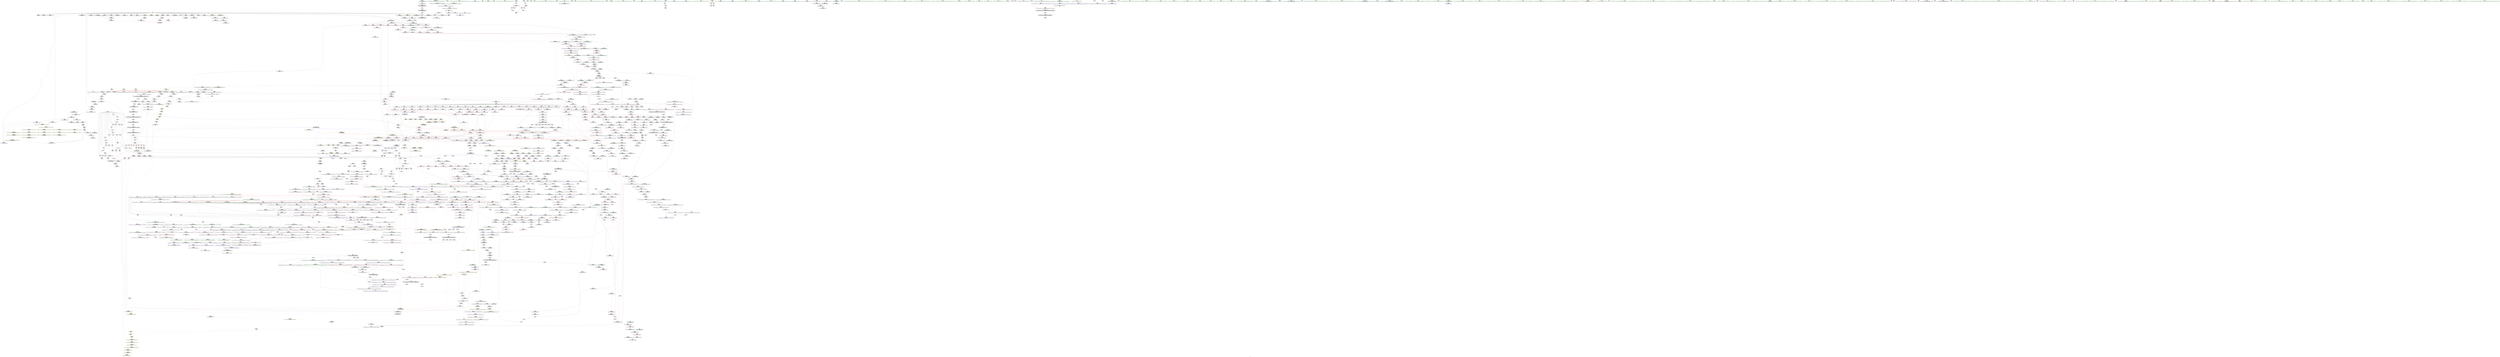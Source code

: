digraph "SVFG" {
	label="SVFG";

	Node0x55f831be2f30 [shape=record,color=grey,label="{NodeID: 0\nNullPtr|{|<s29>107}}"];
	Node0x55f831be2f30 -> Node0x55f8321538e0[style=solid];
	Node0x55f831be2f30 -> Node0x55f8321539e0[style=solid];
	Node0x55f831be2f30 -> Node0x55f832153ab0[style=solid];
	Node0x55f831be2f30 -> Node0x55f832153b80[style=solid];
	Node0x55f831be2f30 -> Node0x55f832153c50[style=solid];
	Node0x55f831be2f30 -> Node0x55f832153d20[style=solid];
	Node0x55f831be2f30 -> Node0x55f832153df0[style=solid];
	Node0x55f831be2f30 -> Node0x55f832153ec0[style=solid];
	Node0x55f831be2f30 -> Node0x55f832153f90[style=solid];
	Node0x55f831be2f30 -> Node0x55f832154060[style=solid];
	Node0x55f831be2f30 -> Node0x55f832154130[style=solid];
	Node0x55f831be2f30 -> Node0x55f832154200[style=solid];
	Node0x55f831be2f30 -> Node0x55f8321542d0[style=solid];
	Node0x55f831be2f30 -> Node0x55f8321543a0[style=solid];
	Node0x55f831be2f30 -> Node0x55f832154470[style=solid];
	Node0x55f831be2f30 -> Node0x55f832154540[style=solid];
	Node0x55f831be2f30 -> Node0x55f832154610[style=solid];
	Node0x55f831be2f30 -> Node0x55f8321546e0[style=solid];
	Node0x55f831be2f30 -> Node0x55f8321547b0[style=solid];
	Node0x55f831be2f30 -> Node0x55f832154880[style=solid];
	Node0x55f831be2f30 -> Node0x55f832154950[style=solid];
	Node0x55f831be2f30 -> Node0x55f832182b50[style=solid];
	Node0x55f831be2f30 -> Node0x55f832184990[style=solid];
	Node0x55f831be2f30 -> Node0x55f832184a60[style=solid];
	Node0x55f831be2f30 -> Node0x55f832184b30[style=solid];
	Node0x55f831be2f30 -> Node0x55f832186600[style=solid];
	Node0x55f831be2f30 -> Node0x55f8321b9510[style=solid];
	Node0x55f831be2f30 -> Node0x55f8321bc4b0[style=solid];
	Node0x55f831be2f30 -> Node0x55f8321bd3b0[style=solid];
	Node0x55f831be2f30:s29 -> Node0x55f8322cd560[style=solid,color=red];
	Node0x55f8321bbeb0 [shape=record,color=grey,label="{NodeID: 1882\n255 = cmp(253, 254, )\n}"];
	Node0x55f8321576f0 [shape=record,color=red,label="{NodeID: 775\n449\<--446\nthis1\<--this.addr\n_ZNSt6vectorIiSaIiEE3endEv\n}"];
	Node0x55f8321576f0 -> Node0x55f832156850[style=solid];
	Node0x55f83214ded0 [shape=record,color=black,label="{NodeID: 443\n1350\<--1330\n\<--__last\n_ZSt22__uninitialized_copy_aISt13move_iteratorIPiES1_iET0_T_S4_S3_RSaIT1_E\n}"];
	Node0x55f83214ded0 -> Node0x55f832166e50[style=solid];
	Node0x55f83218d890 [shape=record,color=blue,label="{NodeID: 1218\n1952\<--1950\n__a.addr\<--__a\n_ZSt4swapIiENSt9enable_ifIXsr6__and_ISt6__not_ISt15__is_tuple_likeIT_EESt21is_move_constructibleIS3_ESt18is_move_assignableIS3_EEE5valueEvE4typeERS3_SC_\n}"];
	Node0x55f83218d890 -> Node0x55f8321806a0[style=dashed];
	Node0x55f83218d890 -> Node0x55f832180770[style=dashed];
	Node0x55f832141540 [shape=record,color=green,label="{NodeID: 111\n626\<--627\n__n.addr\<--__n.addr_field_insensitive\n_ZNSt12_Vector_baseIiSaIiEE13_M_deallocateEPim\n}"];
	Node0x55f832141540 -> Node0x55f832158660[style=solid];
	Node0x55f832141540 -> Node0x55f832185830[style=solid];
	Node0x55f83215d120 [shape=record,color=red,label="{NodeID: 886\n1234\<--1228\n\<--__b.addr\n_ZSt3maxImERKT_S2_S2_\n}"];
	Node0x55f83215d120 -> Node0x55f83215d390[style=solid];
	Node0x55f8322c49e0 [shape=record,color=black,label="{NodeID: 2768\n1521 = PHI(1592, )\n}"];
	Node0x55f8322c49e0 -> Node0x55f83215f270[style=solid];
	Node0x55f832163bf0 [shape=record,color=purple,label="{NodeID: 554\n499\<--492\n_M_finish\<--this1\n_ZNSt12_Vector_baseIiSaIiEE12_Vector_implC2Ev\n}"];
	Node0x55f832163bf0 -> Node0x55f832184a60[style=solid];
	Node0x55f832146550 [shape=record,color=green,label="{NodeID: 222\n1423\<--1424\n__last\<--__last_field_insensitive\n_ZNSt20__uninitialized_copyILb1EE13__uninit_copyISt13move_iteratorIPiES3_EET0_T_S6_S5_\n}"];
	Node0x55f832146550 -> Node0x55f83214e7c0[style=solid];
	Node0x55f832146550 -> Node0x55f832167740[style=solid];
	Node0x55f8321823e0 [shape=record,color=red,label="{NodeID: 997\n2084\<--2083\ndummyVal\<--offset_0\n_ZSt18__next_permutationIN9__gnu_cxx17__normal_iteratorIPiSt6vectorIiSaIiEEEENS0_5__ops15_Iter_less_iterEEbT_S9_T0_\n}"];
	Node0x55f8321823e0 -> Node0x55f83218c850[style=solid];
	Node0x55f8322d2170 [shape=record,color=black,label="{NodeID: 2879\n1843 = PHI(1646, 1646, )\n0th arg _ZNK9__gnu_cxx5__ops15_Iter_less_iterclINS_17__normal_iteratorIPiSt6vectorIiSaIiEEEES8_EEbT_T0_ }"];
	Node0x55f8322d2170 -> Node0x55f83218d070[style=solid];
	Node0x55f832169620 [shape=record,color=purple,label="{NodeID: 665\n2050\<--1710\noffset_0\<--\n}"];
	Node0x55f832169620 -> Node0x55f832181af0[style=solid];
	Node0x55f8321546e0 [shape=record,color=black,label="{NodeID: 333\n925\<--3\n\<--dummyVal\n_ZNSt6vectorIiSaIiEE17_M_default_appendEm\n}"];
	Node0x55f832187f30 [shape=record,color=blue,label="{NodeID: 1108\n1120\<--1118\n__first.addr\<--__first\n_ZNSt27__uninitialized_default_n_1ILb1EE18__uninit_default_nIPimEET_S3_T0_\n}"];
	Node0x55f832187f30 -> Node0x55f83215c1b0[style=dashed];
	Node0x55f831be2fc0 [shape=record,color=green,label="{NodeID: 1\n7\<--1\n__dso_handle\<--dummyObj\nGlob }"];
	Node0x55f8321bc030 [shape=record,color=grey,label="{NodeID: 1883\n758 = cmp(757, 759, )\n}"];
	Node0x55f8321577c0 [shape=record,color=red,label="{NodeID: 776\n455\<--454\n\<--coerce.dive\n_ZNSt6vectorIiSaIiEE3endEv\n}"];
	Node0x55f8321577c0 -> Node0x55f832156920[style=solid];
	Node0x55f83224e830 [shape=record,color=yellow,style=double,label="{NodeID: 2658\n32V_2 = CSCHI(MR_32V_1)\npts\{1315 \}\nCS[]|{<s0>65|<s1>70}}"];
	Node0x55f83224e830:s0 -> Node0x55f832210400[style=dashed,color=blue];
	Node0x55f83224e830:s1 -> Node0x55f83224dd30[style=dashed,color=blue];
	Node0x55f83214dfa0 [shape=record,color=black,label="{NodeID: 444\n1346\<--1336\n\<--agg.tmp\n_ZSt22__uninitialized_copy_aISt13move_iteratorIPiES1_iET0_T_S4_S3_RSaIT1_E\n}"];
	Node0x55f83214dfa0 -> Node0x55f832166be0[style=solid];
	Node0x55f83218d960 [shape=record,color=blue,label="{NodeID: 1219\n1954\<--1951\n__b.addr\<--__b\n_ZSt4swapIiENSt9enable_ifIXsr6__and_ISt6__not_ISt15__is_tuple_likeIT_EESt21is_move_constructibleIS3_ESt18is_move_assignableIS3_EEE5valueEvE4typeERS3_SC_\n}"];
	Node0x55f83218d960 -> Node0x55f832180840[style=dashed];
	Node0x55f83218d960 -> Node0x55f832180910[style=dashed];
	Node0x55f832141610 [shape=record,color=green,label="{NodeID: 112\n640\<--641\n_ZNSt16allocator_traitsISaIiEE10deallocateERS0_Pim\<--_ZNSt16allocator_traitsISaIiEE10deallocateERS0_Pim_field_insensitive\n}"];
	Node0x55f83221d3e0 [shape=record,color=yellow,style=double,label="{NodeID: 1994\n80V_1 = ENCHI(MR_80V_0)\npts\{130000 130001 \}\nFun[_ZN9__gnu_cxx17__normal_iteratorIPiSt6vectorIiSaIiEEEC2ERKS1_]}"];
	Node0x55f83221d3e0 -> Node0x55f83217efe0[style=dashed];
	Node0x55f83215d1f0 [shape=record,color=red,label="{NodeID: 887\n1238\<--1228\n\<--__b.addr\n_ZSt3maxImERKT_S2_S2_\n}"];
	Node0x55f83215d1f0 -> Node0x55f832188dd0[style=solid];
	Node0x55f8322c4b20 [shape=record,color=black,label="{NodeID: 2769\n1544 = PHI(1548, )\n}"];
	Node0x55f8322c4b20 -> Node0x55f83215f340[style=solid];
	Node0x55f832163cc0 [shape=record,color=purple,label="{NodeID: 555\n501\<--492\n_M_end_of_storage\<--this1\n_ZNSt12_Vector_baseIiSaIiEE12_Vector_implC2Ev\n}"];
	Node0x55f832163cc0 -> Node0x55f832184b30[style=solid];
	Node0x55f832146620 [shape=record,color=green,label="{NodeID: 223\n1425\<--1426\n__result.addr\<--__result.addr_field_insensitive\n_ZNSt20__uninitialized_copyILb1EE13__uninit_copyISt13move_iteratorIPiES3_EET0_T_S6_S5_\n}"];
	Node0x55f832146620 -> Node0x55f83215e160[style=solid];
	Node0x55f832146620 -> Node0x55f83218a220[style=solid];
	Node0x55f832226380 [shape=record,color=yellow,style=double,label="{NodeID: 2105\n2V_1 = ENCHI(MR_2V_0)\npts\{60000 60001 60002 100000 100001 100002 130000 130001 130002 160000 160001 160002 \}\nFun[__cxx_global_var_init.1]|{<s0>10}}"];
	Node0x55f832226380:s0 -> Node0x55f832227be0[style=dashed,color=red];
	Node0x55f8321824b0 [shape=record,color=red,label="{NodeID: 998\n2087\<--2086\ndummyVal\<--offset_0\n_ZSt9__reverseIN9__gnu_cxx17__normal_iteratorIPiSt6vectorIiSaIiEEEEEvT_S7_St26random_access_iterator_tag\n}"];
	Node0x55f8321824b0 -> Node0x55f83218d480[style=solid];
	Node0x55f8322d22c0 [shape=record,color=black,label="{NodeID: 2880\n1844 = PHI(1720, 1739, )\n1st arg _ZNK9__gnu_cxx5__ops15_Iter_less_iterclINS_17__normal_iteratorIPiSt6vectorIiSaIiEEEES8_EEbT_T0_ }"];
	Node0x55f8322d22c0 -> Node0x55f83218ced0[style=solid];
	Node0x55f8321696f0 [shape=record,color=purple,label="{NodeID: 666\n2052\<--1713\noffset_0\<--\n}"];
	Node0x55f8321696f0 -> Node0x55f83218bf60[style=solid];
	Node0x55f8321547b0 [shape=record,color=black,label="{NodeID: 334\n926\<--3\n\<--dummyVal\n_ZNSt6vectorIiSaIiEE17_M_default_appendEm\n|{<s0>82}}"];
	Node0x55f8321547b0:s0 -> Node0x55f8322d0030[style=solid,color=red];
	Node0x55f832188000 [shape=record,color=blue,label="{NodeID: 1109\n1122\<--1119\n__n.addr\<--__n\n_ZNSt27__uninitialized_default_n_1ILb1EE18__uninit_default_nIPimEET_S3_T0_\n}"];
	Node0x55f832188000 -> Node0x55f83215c280[style=dashed];
	Node0x55f83213deb0 [shape=record,color=green,label="{NodeID: 2\n18\<--1\n\<--dummyObj\nCan only get source location for instruction, argument, global var or function.}"];
	Node0x55f8321bc1b0 [shape=record,color=grey,label="{NodeID: 1884\n265 = cmp(263, 264, )\n}"];
	Node0x55f832157890 [shape=record,color=red,label="{NodeID: 777\n465\<--462\nthis1\<--this.addr\n_ZNSt12_Vector_baseIiSaIiEEC2Ev\n}"];
	Node0x55f832157890 -> Node0x55f832163a50[style=solid];
	Node0x55f83224e990 [shape=record,color=yellow,style=double,label="{NodeID: 2659\n32V_2 = CSCHI(MR_32V_1)\npts\{1315 \}\nCS[]|{<s0>72}}"];
	Node0x55f83224e990:s0 -> Node0x55f832210400[style=dashed,color=blue];
	Node0x55f83214e070 [shape=record,color=black,label="{NodeID: 445\n1349\<--1338\n\<--agg.tmp2\n_ZSt22__uninitialized_copy_aISt13move_iteratorIPiES1_iET0_T_S4_S3_RSaIT1_E\n}"];
	Node0x55f83214e070 -> Node0x55f832166d80[style=solid];
	Node0x55f83218da30 [shape=record,color=blue,label="{NodeID: 1220\n1956\<--1964\n__tmp\<--\n_ZSt4swapIiENSt9enable_ifIXsr6__and_ISt6__not_ISt15__is_tuple_likeIT_EESt21is_move_constructibleIS3_ESt18is_move_assignableIS3_EEE5valueEvE4typeERS3_SC_\n}"];
	Node0x55f83218da30 -> Node0x55f832180ab0[style=dashed];
	Node0x55f83218da30 -> Node0x55f832180b80[style=dashed];
	Node0x55f832141710 [shape=record,color=green,label="{NodeID: 113\n646\<--647\nthis.addr\<--this.addr_field_insensitive\n_ZNSt12_Vector_baseIiSaIiEE12_Vector_implD2Ev\n}"];
	Node0x55f832141710 -> Node0x55f832158730[style=solid];
	Node0x55f832141710 -> Node0x55f832185900[style=solid];
	Node0x55f83215d2c0 [shape=record,color=red,label="{NodeID: 888\n1233\<--1232\n\<--\n_ZSt3maxImERKT_S2_S2_\n}"];
	Node0x55f83215d2c0 -> Node0x55f8321bcc30[style=solid];
	Node0x55f8322c4c60 [shape=record,color=black,label="{NodeID: 2770\n1811 = PHI(1932, )\n}"];
	Node0x55f8322c4c60 -> Node0x55f83217fb40[style=solid];
	Node0x55f832163d90 [shape=record,color=purple,label="{NodeID: 556\n547\<--546\n_M_impl\<--this1\n_ZNSt12_Vector_baseIiSaIiEE19_M_get_Tp_allocatorEv\n}"];
	Node0x55f832163d90 -> Node0x55f832156b90[style=solid];
	Node0x55f8321466f0 [shape=record,color=green,label="{NodeID: 224\n1427\<--1428\nagg.tmp\<--agg.tmp_field_insensitive\n_ZNSt20__uninitialized_copyILb1EE13__uninit_copyISt13move_iteratorIPiES3_EET0_T_S6_S5_\n}"];
	Node0x55f8321466f0 -> Node0x55f83214e890[style=solid];
	Node0x55f8321466f0 -> Node0x55f832167810[style=solid];
	Node0x55f832182580 [shape=record,color=red,label="{NodeID: 999\n2090\<--2089\ndummyVal\<--offset_0\n_ZSt9__reverseIN9__gnu_cxx17__normal_iteratorIPiSt6vectorIiSaIiEEEEEvT_S7_St26random_access_iterator_tag\n}"];
	Node0x55f832182580 -> Node0x55f83218d550[style=solid];
	Node0x55f8322d2410 [shape=record,color=black,label="{NodeID: 2881\n1845 = PHI(1722, 1741, )\n2nd arg _ZNK9__gnu_cxx5__ops15_Iter_less_iterclINS_17__normal_iteratorIPiSt6vectorIiSaIiEEEES8_EEbT_T0_ }"];
	Node0x55f8322d2410 -> Node0x55f83218cfa0[style=solid];
	Node0x55f8321697c0 [shape=record,color=purple,label="{NodeID: 667\n2053\<--1714\noffset_0\<--\n}"];
	Node0x55f8321697c0 -> Node0x55f832181bc0[style=solid];
	Node0x55f832154880 [shape=record,color=black,label="{NodeID: 335\n955\<--3\n\<--dummyVal\n_ZNSt6vectorIiSaIiEE15_M_erase_at_endEPi\n}"];
	Node0x55f83222db80 [shape=record,color=yellow,style=double,label="{NodeID: 2217\n115V_1 = ENCHI(MR_115V_0)\npts\{4450000 \}\nFun[_ZNSt6vectorIiSaIiEE3endEv]|{<s0>47}}"];
	Node0x55f83222db80:s0 -> Node0x55f83218b8e0[style=dashed,color=red];
	Node0x55f8321880d0 [shape=record,color=blue,label="{NodeID: 1110\n1124\<--18\nref.tmp\<--\n_ZNSt27__uninitialized_default_n_1ILb1EE18__uninit_default_nIPimEET_S3_T0_\n|{<s0>101}}"];
	Node0x55f8321880d0:s0 -> Node0x55f83221cc10[style=dashed,color=red];
	Node0x55f83213df40 [shape=record,color=green,label="{NodeID: 3\n24\<--1\n.str\<--dummyObj\nGlob }"];
	Node0x55f8321bc330 [shape=record,color=grey,label="{NodeID: 1885\n238 = cmp(236, 237, )\n}"];
	Node0x55f832157960 [shape=record,color=red,label="{NodeID: 778\n492\<--489\nthis1\<--this.addr\n_ZNSt12_Vector_baseIiSaIiEE12_Vector_implC2Ev\n}"];
	Node0x55f832157960 -> Node0x55f8321569f0[style=solid];
	Node0x55f832157960 -> Node0x55f832163b20[style=solid];
	Node0x55f832157960 -> Node0x55f832163bf0[style=solid];
	Node0x55f832157960 -> Node0x55f832163cc0[style=solid];
	Node0x55f83224eaf0 [shape=record,color=yellow,style=double,label="{NodeID: 2660\n32V_2 = CSCHI(MR_32V_1)\npts\{1315 \}\nCS[]|{<s0>86}}"];
	Node0x55f83224eaf0:s0 -> Node0x55f83224e830[style=dashed,color=blue];
	Node0x55f83214e140 [shape=record,color=black,label="{NodeID: 446\n1323\<--1357\n_ZSt22__uninitialized_copy_aISt13move_iteratorIPiES1_iET0_T_S4_S3_RSaIT1_E_ret\<--call\n_ZSt22__uninitialized_copy_aISt13move_iteratorIPiES1_iET0_T_S4_S3_RSaIT1_E\n|{<s0>99}}"];
	Node0x55f83214e140:s0 -> Node0x55f8322c39a0[style=solid,color=blue];
	Node0x55f83218db00 [shape=record,color=blue,label="{NodeID: 1221\n1969\<--1968\n\<--\n_ZSt4swapIiENSt9enable_ifIXsr6__and_ISt6__not_ISt15__is_tuple_likeIT_EESt21is_move_constructibleIS3_ESt18is_move_assignableIS3_EEE5valueEvE4typeERS3_SC_\n}"];
	Node0x55f83218db00 -> Node0x55f832180b80[style=dashed];
	Node0x55f83218db00 -> Node0x55f83218dbd0[style=dashed];
	Node0x55f8321417e0 [shape=record,color=green,label="{NodeID: 114\n652\<--653\n_ZNSaIiED2Ev\<--_ZNSaIiED2Ev_field_insensitive\n}"];
	Node0x55f83215d390 [shape=record,color=red,label="{NodeID: 889\n1235\<--1234\n\<--\n_ZSt3maxImERKT_S2_S2_\n}"];
	Node0x55f83215d390 -> Node0x55f8321bcc30[style=solid];
	Node0x55f8322c4da0 [shape=record,color=black,label="{NodeID: 2771\n1816 = PHI(1932, )\n}"];
	Node0x55f8322c4da0 -> Node0x55f83217fc10[style=solid];
	Node0x55f832163e60 [shape=record,color=purple,label="{NodeID: 557\n560\<--559\n_M_impl\<--this1\n_ZNSt12_Vector_baseIiSaIiEED2Ev\n}"];
	Node0x55f8321467c0 [shape=record,color=green,label="{NodeID: 225\n1429\<--1430\nagg.tmp2\<--agg.tmp2_field_insensitive\n_ZNSt20__uninitialized_copyILb1EE13__uninit_copyISt13move_iteratorIPiES3_EET0_T_S6_S5_\n}"];
	Node0x55f8321467c0 -> Node0x55f83214e960[style=solid];
	Node0x55f8321467c0 -> Node0x55f8321678e0[style=solid];
	Node0x55f832182650 [shape=record,color=blue,label="{NodeID: 1000\n17\<--18\nn\<--\nGlob }"];
	Node0x55f832182650 -> Node0x55f832228220[style=dashed];
	Node0x55f8322d2560 [shape=record,color=black,label="{NodeID: 2882\n1418 = PHI(1405, )\n0th arg _ZNSt20__uninitialized_copyILb1EE13__uninit_copyISt13move_iteratorIPiES3_EET0_T_S6_S5_ }"];
	Node0x55f8322d2560 -> Node0x55f83218a080[style=solid];
	Node0x55f832169890 [shape=record,color=purple,label="{NodeID: 668\n2055\<--1716\noffset_0\<--\n}"];
	Node0x55f832169890 -> Node0x55f83218c030[style=solid];
	Node0x55f832154950 [shape=record,color=black,label="{NodeID: 336\n956\<--3\n\<--dummyVal\n_ZNSt6vectorIiSaIiEE15_M_erase_at_endEPi\n|{<s0>85}}"];
	Node0x55f832154950:s0 -> Node0x55f8322d0030[style=solid,color=red];
	Node0x55f83222dc60 [shape=record,color=yellow,style=double,label="{NodeID: 2218\n80V_1 = ENCHI(MR_80V_0)\npts\{130000 130001 \}\nFun[_ZNSt6vectorIiSaIiEE3endEv]|{<s0>47}}"];
	Node0x55f83222dc60:s0 -> Node0x55f83221d3e0[style=dashed,color=red];
	Node0x55f8321881a0 [shape=record,color=blue,label="{NodeID: 1111\n1139\<--1136\n__first.addr\<--__first\n_ZSt6fill_nIPimiET_S1_T0_RKT1_\n}"];
	Node0x55f8321881a0 -> Node0x55f83215c350[style=dashed];
	Node0x55f83213db70 [shape=record,color=green,label="{NodeID: 4\n26\<--1\n.str.4\<--dummyObj\nGlob }"];
	Node0x55f8321bc4b0 [shape=record,color=grey,label="{NodeID: 1886\n841 = cmp(840, 3, )\n}"];
	Node0x55f832157a30 [shape=record,color=red,label="{NodeID: 779\n509\<--506\nthis1\<--this.addr\n_ZNSaIiEC2Ev\n}"];
	Node0x55f832157a30 -> Node0x55f832156ac0[style=solid];
	Node0x55f83224ec50 [shape=record,color=yellow,style=double,label="{NodeID: 2661\n32V_2 = CSCHI(MR_32V_1)\npts\{1315 \}\nCS[]|{<s0>100}}"];
	Node0x55f83224ec50:s0 -> Node0x55f83224eaf0[style=dashed,color=blue];
	Node0x55f83214e210 [shape=record,color=black,label="{NodeID: 447\n1361\<--1373\n_ZSt32__make_move_if_noexcept_iteratorIiSt13move_iteratorIPiEET0_PT__ret\<--\n_ZSt32__make_move_if_noexcept_iteratorIiSt13move_iteratorIPiEET0_PT_\n|{<s0>97|<s1>98}}"];
	Node0x55f83214e210:s0 -> Node0x55f8322c3720[style=solid,color=blue];
	Node0x55f83214e210:s1 -> Node0x55f8322c3860[style=solid,color=blue];
	Node0x55f83218dbd0 [shape=record,color=blue,label="{NodeID: 1222\n1973\<--1972\n\<--\n_ZSt4swapIiENSt9enable_ifIXsr6__and_ISt6__not_ISt15__is_tuple_likeIT_EESt21is_move_constructibleIS3_ESt18is_move_assignableIS3_EEE5valueEvE4typeERS3_SC_\n|{<s0>168}}"];
	Node0x55f83218dbd0:s0 -> Node0x55f83224f5f0[style=dashed,color=blue];
	Node0x55f832146c30 [shape=record,color=green,label="{NodeID: 115\n659\<--660\n__a.addr\<--__a.addr_field_insensitive\n_ZNSt16allocator_traitsISaIiEE10deallocateERS0_Pim\n}"];
	Node0x55f832146c30 -> Node0x55f832158800[style=solid];
	Node0x55f832146c30 -> Node0x55f8321859d0[style=solid];
	Node0x55f83221d6e0 [shape=record,color=yellow,style=double,label="{NodeID: 1997\n50V_1 = ENCHI(MR_50V_0)\npts\{60000 100000 130000 160000 \}\nFun[_ZNSt6vectorIiSaIiEEixEm]}"];
	Node0x55f83221d6e0 -> Node0x55f8321572e0[style=dashed];
	Node0x55f83215d460 [shape=record,color=red,label="{NodeID: 890\n1251\<--1248\n\<--__a.addr\n_ZNSt16allocator_traitsISaIiEE8max_sizeERKS0_\n}"];
	Node0x55f83215d460 -> Node0x55f83214d6b0[style=solid];
	Node0x55f8322c4ee0 [shape=record,color=black,label="{NodeID: 2772\n1858 = PHI(1940, )\n}"];
	Node0x55f8322c4ee0 -> Node0x55f8321800f0[style=solid];
	Node0x55f832163f30 [shape=record,color=purple,label="{NodeID: 558\n561\<--559\n_M_start\<--this1\n_ZNSt12_Vector_baseIiSaIiEED2Ev\n}"];
	Node0x55f832163f30 -> Node0x55f832157fe0[style=solid];
	Node0x55f832146890 [shape=record,color=green,label="{NodeID: 226\n1448\<--1449\n_ZSt4copyISt13move_iteratorIPiES1_ET0_T_S4_S3_\<--_ZSt4copyISt13move_iteratorIPiES1_ET0_T_S4_S3__field_insensitive\n}"];
	Node0x55f832182750 [shape=record,color=blue,label="{NodeID: 1001\n20\<--18\nT\<--\nGlob }"];
	Node0x55f832182750 -> Node0x55f832228300[style=dashed];
	Node0x55f8322d2670 [shape=record,color=black,label="{NodeID: 2883\n1419 = PHI(1407, )\n1st arg _ZNSt20__uninitialized_copyILb1EE13__uninit_copyISt13move_iteratorIPiES3_EET0_T_S6_S5_ }"];
	Node0x55f8322d2670 -> Node0x55f83218a150[style=solid];
	Node0x55f832169960 [shape=record,color=purple,label="{NodeID: 669\n2056\<--1717\noffset_0\<--\n}"];
	Node0x55f832169960 -> Node0x55f832181c90[style=solid];
	Node0x55f832154a20 [shape=record,color=black,label="{NodeID: 337\n5\<--4\n\<--a\nCan only get source location for instruction, argument, global var or function.}"];
	Node0x55f832188270 [shape=record,color=blue,label="{NodeID: 1112\n1141\<--1137\n__n.addr\<--__n\n_ZSt6fill_nIPimiET_S1_T0_RKT1_\n}"];
	Node0x55f832188270 -> Node0x55f83215c420[style=dashed];
	Node0x55f83213dff0 [shape=record,color=green,label="{NodeID: 5\n28\<--1\nstdin\<--dummyObj\nGlob }"];
	Node0x55f8321bc630 [shape=record,color=grey,label="{NodeID: 1887\n1306 = cmp(1304, 1305, )\n}"];
	Node0x55f832157b00 [shape=record,color=red,label="{NodeID: 780\n520\<--517\nthis1\<--this.addr\n_ZN9__gnu_cxx13new_allocatorIiEC2Ev\n}"];
	Node0x55f83224edb0 [shape=record,color=yellow,style=double,label="{NodeID: 2662\n32V_2 = CSCHI(MR_32V_1)\npts\{1315 \}\nCS[]|{<s0>101}}"];
	Node0x55f83224edb0:s0 -> Node0x55f83224ec50[style=dashed,color=blue];
	Node0x55f83214e2e0 [shape=record,color=black,label="{NodeID: 448\n1398\<--1379\n\<--__first\n_ZSt18uninitialized_copyISt13move_iteratorIPiES1_ET0_T_S4_S3_\n}"];
	Node0x55f83214e2e0 -> Node0x55f832167400[style=solid];
	Node0x55f83218dca0 [shape=record,color=blue,label="{NodeID: 1223\n1978\<--1977\n__t.addr\<--__t\n_ZSt4moveIRiEONSt16remove_referenceIT_E4typeEOS2_\n}"];
	Node0x55f83218dca0 -> Node0x55f832180c50[style=dashed];
	Node0x55f832146d00 [shape=record,color=green,label="{NodeID: 116\n661\<--662\n__p.addr\<--__p.addr_field_insensitive\n_ZNSt16allocator_traitsISaIiEE10deallocateERS0_Pim\n}"];
	Node0x55f832146d00 -> Node0x55f8321588d0[style=solid];
	Node0x55f832146d00 -> Node0x55f832185aa0[style=solid];
	Node0x55f83215d530 [shape=record,color=red,label="{NodeID: 891\n1262\<--1259\nthis1\<--this.addr\n_ZNKSt12_Vector_baseIiSaIiEE19_M_get_Tp_allocatorEv\n}"];
	Node0x55f83215d530 -> Node0x55f8321667d0[style=solid];
	Node0x55f8322c5020 [shape=record,color=black,label="{NodeID: 2773\n1862 = PHI(1940, )\n}"];
	Node0x55f8322c5020 -> Node0x55f8321801c0[style=solid];
	Node0x55f832164000 [shape=record,color=purple,label="{NodeID: 559\n563\<--559\n_M_impl2\<--this1\n_ZNSt12_Vector_baseIiSaIiEED2Ev\n}"];
	Node0x55f832146990 [shape=record,color=green,label="{NodeID: 227\n1455\<--1456\n__first\<--__first_field_insensitive\n_ZSt4copyISt13move_iteratorIPiES1_ET0_T_S4_S3_\n}"];
	Node0x55f832146990 -> Node0x55f83214eb00[style=solid];
	Node0x55f832146990 -> Node0x55f832167cf0[style=solid];
	Node0x55f832182850 [shape=record,color=blue,label="{NodeID: 1002\n22\<--18\nret\<--\nGlob }"];
	Node0x55f832182850 -> Node0x55f832183060[style=dashed];
	Node0x55f8322d2780 [shape=record,color=black,label="{NodeID: 2884\n1420 = PHI(1403, )\n2nd arg _ZNSt20__uninitialized_copyILb1EE13__uninit_copyISt13move_iteratorIPiES3_EET0_T_S6_S5_ }"];
	Node0x55f8322d2780 -> Node0x55f83218a220[style=solid];
	Node0x55f832169a30 [shape=record,color=purple,label="{NodeID: 670\n2058\<--1727\noffset_0\<--\n}"];
	Node0x55f832169a30 -> Node0x55f83218c100[style=solid];
	Node0x55f832154b20 [shape=record,color=black,label="{NodeID: 338\n9\<--8\n\<--b\nCan only get source location for instruction, argument, global var or function.}"];
	Node0x55f832188340 [shape=record,color=blue,label="{NodeID: 1113\n1143\<--1138\n__value.addr\<--__value\n_ZSt6fill_nIPimiET_S1_T0_RKT1_\n}"];
	Node0x55f832188340 -> Node0x55f83215c4f0[style=dashed];
	Node0x55f83213e8e0 [shape=record,color=green,label="{NodeID: 6\n29\<--1\n.str.5\<--dummyObj\nGlob }"];
	Node0x55f8321bc7b0 [shape=record,color=grey,label="{NodeID: 1888\n285 = cmp(283, 284, )\n}"];
	Node0x55f832157bd0 [shape=record,color=red,label="{NodeID: 781\n535\<--526\n\<--__first.addr\n_ZSt8_DestroyIPiiEvT_S1_RSaIT0_E\n|{<s0>53}}"];
	Node0x55f832157bd0:s0 -> Node0x55f8322cde20[style=solid,color=red];
	Node0x55f83224ef10 [shape=record,color=yellow,style=double,label="{NodeID: 2663\n32V_2 = CSCHI(MR_32V_1)\npts\{1315 \}\nCS[]|{<s0>99}}"];
	Node0x55f83224ef10:s0 -> Node0x55f83224e990[style=dashed,color=blue];
	Node0x55f83214e3b0 [shape=record,color=black,label="{NodeID: 449\n1401\<--1381\n\<--__last\n_ZSt18uninitialized_copyISt13move_iteratorIPiES1_ET0_T_S4_S3_\n}"];
	Node0x55f83214e3b0 -> Node0x55f8321675a0[style=solid];
	Node0x55f83218dd70 [shape=record,color=blue,label="{NodeID: 1224\n1986\<--1984\n__lhs.addr\<--__lhs\n_ZN9__gnu_cxxltIPiSt6vectorIiSaIiEEEEbRKNS_17__normal_iteratorIT_T0_EESA_\n}"];
	Node0x55f83218dd70 -> Node0x55f832180d20[style=dashed];
	Node0x55f832146dd0 [shape=record,color=green,label="{NodeID: 117\n663\<--664\n__n.addr\<--__n.addr_field_insensitive\n_ZNSt16allocator_traitsISaIiEE10deallocateERS0_Pim\n}"];
	Node0x55f832146dd0 -> Node0x55f8321589a0[style=solid];
	Node0x55f832146dd0 -> Node0x55f832185b70[style=solid];
	Node0x55f83215d600 [shape=record,color=red,label="{NodeID: 892\n1271\<--1268\nthis1\<--this.addr\n_ZNK9__gnu_cxx13new_allocatorIiE8max_sizeEv\n}"];
	Node0x55f8322c5160 [shape=record,color=black,label="{NodeID: 2774\n1877 = PHI(1940, )\n|{<s0>168}}"];
	Node0x55f8322c5160:s0 -> Node0x55f8322d1240[style=solid,color=red];
	Node0x55f8321640d0 [shape=record,color=purple,label="{NodeID: 560\n564\<--559\n_M_end_of_storage\<--this1\n_ZNSt12_Vector_baseIiSaIiEED2Ev\n}"];
	Node0x55f8321640d0 -> Node0x55f8321580b0[style=solid];
	Node0x55f832146a60 [shape=record,color=green,label="{NodeID: 228\n1457\<--1458\n__last\<--__last_field_insensitive\n_ZSt4copyISt13move_iteratorIPiES1_ET0_T_S4_S3_\n}"];
	Node0x55f832146a60 -> Node0x55f83214ebd0[style=solid];
	Node0x55f832146a60 -> Node0x55f832167dc0[style=solid];
	Node0x55f832182950 [shape=record,color=blue,label="{NodeID: 1003\n2007\<--43\nllvm.global_ctors_0\<--\nGlob }"];
	Node0x55f8322d2890 [shape=record,color=black,label="{NodeID: 2885\n443 = PHI(11, )\n0th arg _ZNSt6vectorIiSaIiEE3endEv }"];
	Node0x55f8322d2890 -> Node0x55f832184720[style=solid];
	Node0x55f832169b00 [shape=record,color=purple,label="{NodeID: 671\n2059\<--1728\noffset_0\<--\n}"];
	Node0x55f832169b00 -> Node0x55f832181d60[style=solid];
	Node0x55f832154c20 [shape=record,color=black,label="{NodeID: 339\n12\<--11\n\<--index\nCan only get source location for instruction, argument, global var or function.}"];
	Node0x55f83222df60 [shape=record,color=yellow,style=double,label="{NodeID: 2221\n2V_1 = ENCHI(MR_2V_0)\npts\{60000 60001 60002 100000 100001 100002 130000 130001 130002 160000 160001 160002 \}\nFun[_ZNSt12_Vector_baseIiSaIiEEC2Ev]|{<s0>48|<s1>48|<s2>48}}"];
	Node0x55f83222df60:s0 -> Node0x55f832184990[style=dashed,color=red];
	Node0x55f83222df60:s1 -> Node0x55f832184a60[style=dashed,color=red];
	Node0x55f83222df60:s2 -> Node0x55f832184b30[style=dashed,color=red];
	Node0x55f832188410 [shape=record,color=blue,label="{NodeID: 1114\n1162\<--1159\n__first.addr\<--__first\n_ZSt10__fill_n_aIPimiEN9__gnu_cxx11__enable_ifIXsr11__is_scalarIT1_EE7__valueET_E6__typeES4_T0_RKS3_\n}"];
	Node0x55f832188410 -> Node0x55f832216f40[style=dashed];
	Node0x55f83213e970 [shape=record,color=green,label="{NodeID: 7\n31\<--1\n.str.6\<--dummyObj\nGlob }"];
	Node0x55f8321bc930 [shape=record,color=grey,label="{NodeID: 1889\n354 = cmp(352, 353, )\n}"];
	Node0x55f832157ca0 [shape=record,color=red,label="{NodeID: 782\n536\<--528\n\<--__last.addr\n_ZSt8_DestroyIPiiEvT_S1_RSaIT0_E\n|{<s0>53}}"];
	Node0x55f832157ca0:s0 -> Node0x55f8322cdf30[style=solid,color=red];
	Node0x55f83224f070 [shape=record,color=yellow,style=double,label="{NodeID: 2664\n340V_2 = CSCHI(MR_340V_1)\npts\{13640000 \}\nCS[]}"];
	Node0x55f83224f070 -> Node0x55f83215de20[style=dashed];
	Node0x55f83214e480 [shape=record,color=black,label="{NodeID: 450\n1397\<--1387\n\<--agg.tmp\n_ZSt18uninitialized_copyISt13move_iteratorIPiES1_ET0_T_S4_S3_\n}"];
	Node0x55f83214e480 -> Node0x55f832167330[style=solid];
	Node0x55f83218de40 [shape=record,color=blue,label="{NodeID: 1225\n1988\<--1985\n__rhs.addr\<--__rhs\n_ZN9__gnu_cxxltIPiSt6vectorIiSaIiEEEEbRKNS_17__normal_iteratorIT_T0_EESA_\n}"];
	Node0x55f83218de40 -> Node0x55f832180df0[style=dashed];
	Node0x55f832146ea0 [shape=record,color=green,label="{NodeID: 118\n673\<--674\n_ZN9__gnu_cxx13new_allocatorIiE10deallocateEPim\<--_ZN9__gnu_cxx13new_allocatorIiE10deallocateEPim_field_insensitive\n}"];
	Node0x55f83215d6d0 [shape=record,color=red,label="{NodeID: 893\n1283\<--1277\n\<--__a.addr\n_ZNSt16allocator_traitsISaIiEE8allocateERS0_m\n}"];
	Node0x55f83215d6d0 -> Node0x55f83214dac0[style=solid];
	Node0x55f8322c52a0 [shape=record,color=black,label="{NodeID: 2775\n1878 = PHI(1940, )\n|{<s0>168}}"];
	Node0x55f8322c52a0:s0 -> Node0x55f8322d1380[style=solid,color=red];
	Node0x55f8321641a0 [shape=record,color=purple,label="{NodeID: 561\n566\<--559\n_M_impl3\<--this1\n_ZNSt12_Vector_baseIiSaIiEED2Ev\n}"];
	Node0x55f832146b30 [shape=record,color=green,label="{NodeID: 229\n1459\<--1460\n__result.addr\<--__result.addr_field_insensitive\n_ZSt4copyISt13move_iteratorIPiES1_ET0_T_S4_S3_\n}"];
	Node0x55f832146b30 -> Node0x55f83215e3d0[style=solid];
	Node0x55f832146b30 -> Node0x55f83218a630[style=solid];
	Node0x55f832182a50 [shape=record,color=blue,label="{NodeID: 1004\n2008\<--44\nllvm.global_ctors_1\<--_GLOBAL__sub_I_lewha0_0_0.cpp\nGlob }"];
	Node0x55f8322d29a0 [shape=record,color=black,label="{NodeID: 2886\n542 = PHI(95, 781, 810, 826, 847, 875, 946, )\n0th arg _ZNSt12_Vector_baseIiSaIiEE19_M_get_Tp_allocatorEv }"];
	Node0x55f8322d29a0 -> Node0x55f832185010[style=solid];
	Node0x55f832169bd0 [shape=record,color=purple,label="{NodeID: 672\n2061\<--1731\noffset_0\<--\n}"];
	Node0x55f832169bd0 -> Node0x55f83218c1d0[style=solid];
	Node0x55f832154d20 [shape=record,color=black,label="{NodeID: 340\n15\<--14\n\<--c\nCan only get source location for instruction, argument, global var or function.}"];
	Node0x55f8321884e0 [shape=record,color=blue,label="{NodeID: 1115\n1164\<--1160\n__n.addr\<--__n\n_ZSt10__fill_n_aIPimiEN9__gnu_cxx11__enable_ifIXsr11__is_scalarIT1_EE7__valueET_E6__typeES4_T0_RKS3_\n}"];
	Node0x55f8321884e0 -> Node0x55f83215c830[style=dashed];
	Node0x55f83213ea00 [shape=record,color=green,label="{NodeID: 8\n33\<--1\nstdout\<--dummyObj\nGlob }"];
	Node0x55f8321bcab0 [shape=record,color=grey,label="{NodeID: 1890\n343 = cmp(339, 340, )\n}"];
	Node0x55f832157d70 [shape=record,color=red,label="{NodeID: 783\n546\<--543\nthis1\<--this.addr\n_ZNSt12_Vector_baseIiSaIiEE19_M_get_Tp_allocatorEv\n}"];
	Node0x55f832157d70 -> Node0x55f832163d90[style=solid];
	Node0x55f83224f1d0 [shape=record,color=yellow,style=double,label="{NodeID: 2665\n32V_2 = CSCHI(MR_32V_1)\npts\{1315 \}\nCS[]|{<s0>113}}"];
	Node0x55f83224f1d0:s0 -> Node0x55f83224ef10[style=dashed,color=blue];
	Node0x55f83214e550 [shape=record,color=black,label="{NodeID: 451\n1400\<--1389\n\<--agg.tmp2\n_ZSt18uninitialized_copyISt13move_iteratorIPiES1_ET0_T_S4_S3_\n}"];
	Node0x55f83214e550 -> Node0x55f8321674d0[style=solid];
	Node0x55f832146fa0 [shape=record,color=green,label="{NodeID: 119\n680\<--681\nthis.addr\<--this.addr_field_insensitive\n_ZN9__gnu_cxx13new_allocatorIiE10deallocateEPim\n}"];
	Node0x55f832146fa0 -> Node0x55f832158a70[style=solid];
	Node0x55f832146fa0 -> Node0x55f832185c40[style=solid];
	Node0x55f83215d7a0 [shape=record,color=red,label="{NodeID: 894\n1285\<--1279\n\<--__n.addr\n_ZNSt16allocator_traitsISaIiEE8allocateERS0_m\n|{<s0>107}}"];
	Node0x55f83215d7a0:s0 -> Node0x55f8322cd450[style=solid,color=red];
	Node0x55f8322c53e0 [shape=record,color=black,label="{NodeID: 2776\n1900 = PHI(1801, )\n}"];
	Node0x55f832164270 [shape=record,color=purple,label="{NodeID: 562\n567\<--559\n_M_start4\<--this1\n_ZNSt12_Vector_baseIiSaIiEED2Ev\n}"];
	Node0x55f832164270 -> Node0x55f832158180[style=solid];
	Node0x55f83214ef40 [shape=record,color=green,label="{NodeID: 230\n1461\<--1462\nagg.tmp\<--agg.tmp_field_insensitive\n_ZSt4copyISt13move_iteratorIPiES1_ET0_T_S4_S3_\n}"];
	Node0x55f83214ef40 -> Node0x55f83214eca0[style=solid];
	Node0x55f83214ef40 -> Node0x55f832167e90[style=solid];
	Node0x55f832182b50 [shape=record,color=blue, style = dotted,label="{NodeID: 1005\n2009\<--3\nllvm.global_ctors_2\<--dummyVal\nGlob }"];
	Node0x55f8322d2f60 [shape=record,color=black,label="{NodeID: 2887\n461 = PHI(65, )\n0th arg _ZNSt12_Vector_baseIiSaIiEEC2Ev }"];
	Node0x55f8322d2f60 -> Node0x55f8321847f0[style=solid];
	Node0x55f832169ca0 [shape=record,color=purple,label="{NodeID: 673\n2062\<--1732\noffset_0\<--\n}"];
	Node0x55f832169ca0 -> Node0x55f832181e30[style=solid];
	Node0x55f832154e20 [shape=record,color=black,label="{NodeID: 341\n54\<--55\n\<--_ZNSt6vectorIiSaIiEED2Ev\nCan only get source location for instruction, argument, global var or function.}"];
	Node0x55f8321885b0 [shape=record,color=blue,label="{NodeID: 1116\n1166\<--1161\n__value.addr\<--__value\n_ZSt10__fill_n_aIPimiEN9__gnu_cxx11__enable_ifIXsr11__is_scalarIT1_EE7__valueET_E6__typeES4_T0_RKS3_\n}"];
	Node0x55f8321885b0 -> Node0x55f83215c900[style=dashed];
	Node0x55f83213ea90 [shape=record,color=green,label="{NodeID: 9\n34\<--1\n.str.7\<--dummyObj\nGlob }"];
	Node0x55f8321bcc30 [shape=record,color=grey,label="{NodeID: 1891\n1236 = cmp(1233, 1235, )\n}"];
	Node0x55f832157e40 [shape=record,color=red,label="{NodeID: 784\n559\<--552\nthis1\<--this.addr\n_ZNSt12_Vector_baseIiSaIiEED2Ev\n|{|<s8>54}}"];
	Node0x55f832157e40 -> Node0x55f832163e60[style=solid];
	Node0x55f832157e40 -> Node0x55f832163f30[style=solid];
	Node0x55f832157e40 -> Node0x55f832164000[style=solid];
	Node0x55f832157e40 -> Node0x55f8321640d0[style=solid];
	Node0x55f832157e40 -> Node0x55f8321641a0[style=solid];
	Node0x55f832157e40 -> Node0x55f832164270[style=solid];
	Node0x55f832157e40 -> Node0x55f832164340[style=solid];
	Node0x55f832157e40 -> Node0x55f832164410[style=solid];
	Node0x55f832157e40:s8 -> Node0x55f8322cafc0[style=solid,color=red];
	Node0x55f83224f330 [shape=record,color=yellow,style=double,label="{NodeID: 2666\n32V_2 = CSCHI(MR_32V_1)\npts\{1315 \}\nCS[]|{<s0>129}}"];
	Node0x55f83224f330:s0 -> Node0x55f83224d110[style=dashed,color=blue];
	Node0x55f83214e620 [shape=record,color=black,label="{NodeID: 452\n1375\<--1408\n_ZSt18uninitialized_copyISt13move_iteratorIPiES1_ET0_T_S4_S3__ret\<--call\n_ZSt18uninitialized_copyISt13move_iteratorIPiES1_ET0_T_S4_S3_\n|{<s0>113}}"];
	Node0x55f83214e620:s0 -> Node0x55f8322c4620[style=solid,color=blue];
	Node0x55f832147070 [shape=record,color=green,label="{NodeID: 120\n682\<--683\n__p.addr\<--__p.addr_field_insensitive\n_ZN9__gnu_cxx13new_allocatorIiE10deallocateEPim\n}"];
	Node0x55f832147070 -> Node0x55f832158b40[style=solid];
	Node0x55f832147070 -> Node0x55f832185d10[style=solid];
	Node0x55f83215d870 [shape=record,color=red,label="{NodeID: 895\n1303\<--1294\nthis1\<--this.addr\n_ZN9__gnu_cxx13new_allocatorIiE8allocateEmPKv\n|{<s0>108}}"];
	Node0x55f83215d870:s0 -> Node0x55f8322cfb30[style=solid,color=red];
	Node0x55f8322c54f0 [shape=record,color=black,label="{NodeID: 2777\n1903 = PHI(1831, )\n}"];
	Node0x55f832164340 [shape=record,color=purple,label="{NodeID: 563\n577\<--559\n_M_impl5\<--this1\n_ZNSt12_Vector_baseIiSaIiEED2Ev\n|{<s0>55}}"];
	Node0x55f832164340:s0 -> Node0x55f8322d03c0[style=solid,color=red];
	Node0x55f83214f010 [shape=record,color=green,label="{NodeID: 231\n1463\<--1464\nagg.tmp3\<--agg.tmp3_field_insensitive\n_ZSt4copyISt13move_iteratorIPiES1_ET0_T_S4_S3_\n}"];
	Node0x55f83214f010 -> Node0x55f83214ed70[style=solid];
	Node0x55f83214f010 -> Node0x55f832167f60[style=solid];
	Node0x55f832226ba0 [shape=record,color=yellow,style=double,label="{NodeID: 2113\n245V_1 = ENCHI(MR_245V_0)\npts\{751 \}\nFun[_ZNSt6vectorIiSaIiEE17_M_default_appendEm]}"];
	Node0x55f832226ba0 -> Node0x55f8321867a0[style=dashed];
	Node0x55f832182c50 [shape=record,color=blue,label="{NodeID: 1006\n61\<--60\nthis.addr\<--this\n_ZNSt6vectorIiSaIiEEC2Ev\n}"];
	Node0x55f832182c50 -> Node0x55f83216c950[style=dashed];
	Node0x55f8322d3070 [shape=record,color=black,label="{NodeID: 2888\n1593 = PHI(1518, )\n0th arg _ZSt12__miter_baseIPiET_S1_ }"];
	Node0x55f8322d3070 -> Node0x55f83218b330[style=solid];
	Node0x55f832169d70 [shape=record,color=purple,label="{NodeID: 674\n2064\<--1735\noffset_0\<--\n}"];
	Node0x55f832169d70 -> Node0x55f83218c2a0[style=solid];
	Node0x55f832154f20 [shape=record,color=black,label="{NodeID: 342\n65\<--64\n\<--this1\n_ZNSt6vectorIiSaIiEEC2Ev\n|{<s0>3}}"];
	Node0x55f832154f20:s0 -> Node0x55f8322d2f60[style=solid,color=red];
	Node0x55f832188680 [shape=record,color=blue,label="{NodeID: 1117\n1168\<--1176\n__tmp\<--\n_ZSt10__fill_n_aIPimiEN9__gnu_cxx11__enable_ifIXsr11__is_scalarIT1_EE7__valueET_E6__typeES4_T0_RKS3_\n}"];
	Node0x55f832188680 -> Node0x55f83215c9d0[style=dashed];
	Node0x55f83213eb50 [shape=record,color=green,label="{NodeID: 10\n36\<--1\n.str.8\<--dummyObj\nGlob }"];
	Node0x55f8321bcdb0 [shape=record,color=grey,label="{NodeID: 1892\n774 = cmp(772, 773, )\n}"];
	Node0x55f832157f10 [shape=record,color=red,label="{NodeID: 785\n590\<--554\nexn\<--exn.slot\n_ZNSt12_Vector_baseIiSaIiEED2Ev\n|{<s0>57}}"];
	Node0x55f832157f10:s0 -> Node0x55f8322d0030[style=solid,color=red];
	Node0x55f83214e6f0 [shape=record,color=black,label="{NodeID: 453\n1437\<--1421\n\<--__first\n_ZNSt20__uninitialized_copyILb1EE13__uninit_copyISt13move_iteratorIPiES3_EET0_T_S6_S5_\n}"];
	Node0x55f83214e6f0 -> Node0x55f832167a80[style=solid];
	Node0x55f832147140 [shape=record,color=green,label="{NodeID: 121\n684\<--685\n.addr\<--.addr_field_insensitive\n_ZN9__gnu_cxx13new_allocatorIiE10deallocateEPim\n}"];
	Node0x55f832147140 -> Node0x55f832185de0[style=solid];
	Node0x55f83215d940 [shape=record,color=red,label="{NodeID: 896\n1304\<--1296\n\<--__n.addr\n_ZN9__gnu_cxx13new_allocatorIiE8allocateEmPKv\n}"];
	Node0x55f83215d940 -> Node0x55f8321bc630[style=solid];
	Node0x55f8322c5600 [shape=record,color=black,label="{NodeID: 2778\n1905 = PHI(1983, )\n}"];
	Node0x55f832164410 [shape=record,color=purple,label="{NodeID: 564\n587\<--559\n_M_impl6\<--this1\n_ZNSt12_Vector_baseIiSaIiEED2Ev\n|{<s0>56}}"];
	Node0x55f832164410:s0 -> Node0x55f8322d03c0[style=solid,color=red];
	Node0x55f83214f0e0 [shape=record,color=green,label="{NodeID: 232\n1476\<--1477\n_ZSt12__miter_baseIPiEDTcl12__miter_basecldtfp_4baseEEESt13move_iteratorIT_E\<--_ZSt12__miter_baseIPiEDTcl12__miter_basecldtfp_4baseEEESt13move_iteratorIT_E_field_insensitive\n}"];
	Node0x55f832226c80 [shape=record,color=yellow,style=double,label="{NodeID: 2114\n247V_1 = ENCHI(MR_247V_0)\npts\{753 \}\nFun[_ZNSt6vectorIiSaIiEE17_M_default_appendEm]}"];
	Node0x55f832226c80 -> Node0x55f832186870[style=dashed];
	Node0x55f832182d20 [shape=record,color=blue,label="{NodeID: 1007\n79\<--78\nthis.addr\<--this\n_ZNSt6vectorIiSaIiEED2Ev\n}"];
	Node0x55f832182d20 -> Node0x55f83216ca20[style=dashed];
	Node0x55f8322d3180 [shape=record,color=black,label="{NodeID: 2889\n1118 = PHI(1111, )\n0th arg _ZNSt27__uninitialized_default_n_1ILb1EE18__uninit_default_nIPimEET_S3_T0_ }"];
	Node0x55f8322d3180 -> Node0x55f832187f30[style=solid];
	Node0x55f832169e40 [shape=record,color=purple,label="{NodeID: 675\n2065\<--1736\noffset_0\<--\n}"];
	Node0x55f832169e40 -> Node0x55f832181f00[style=solid];
	Node0x55f832154ff0 [shape=record,color=black,label="{NodeID: 343\n87\<--86\n\<--this1\n_ZNSt6vectorIiSaIiEED2Ev\n}"];
	Node0x55f832154ff0 -> Node0x55f832162530[style=solid];
	Node0x55f832154ff0 -> Node0x55f832162600[style=solid];
	Node0x55f832188750 [shape=record,color=blue,label="{NodeID: 1118\n1170\<--1178\n__niter\<--\n_ZSt10__fill_n_aIPimiEN9__gnu_cxx11__enable_ifIXsr11__is_scalarIT1_EE7__valueET_E6__typeES4_T0_RKS3_\n}"];
	Node0x55f832188750 -> Node0x55f832217440[style=dashed];
	Node0x55f83213ec50 [shape=record,color=green,label="{NodeID: 11\n38\<--1\n.str.9\<--dummyObj\nGlob }"];
	Node0x55f8321bcf30 [shape=record,color=grey,label="{NodeID: 1893\n178 = cmp(176, 177, )\n}"];
	Node0x55f832157fe0 [shape=record,color=red,label="{NodeID: 786\n562\<--561\n\<--_M_start\n_ZNSt12_Vector_baseIiSaIiEED2Ev\n|{<s0>54}}"];
	Node0x55f832157fe0:s0 -> Node0x55f8322cb1e0[style=solid,color=red];
	Node0x55f83224f5f0 [shape=record,color=yellow,style=double,label="{NodeID: 2668\n32V_2 = CSCHI(MR_32V_1)\npts\{1315 \}\nCS[]|{<s0>152|<s1>174}}"];
	Node0x55f83224f5f0:s0 -> Node0x55f83224e410[style=dashed,color=blue];
	Node0x55f83224f5f0:s1 -> Node0x55f832215ab0[style=dashed,color=blue];
	Node0x55f83214e7c0 [shape=record,color=black,label="{NodeID: 454\n1440\<--1423\n\<--__last\n_ZNSt20__uninitialized_copyILb1EE13__uninit_copyISt13move_iteratorIPiES3_EET0_T_S6_S5_\n}"];
	Node0x55f83214e7c0 -> Node0x55f832167c20[style=solid];
	Node0x55f832147210 [shape=record,color=green,label="{NodeID: 122\n693\<--694\n_ZdlPv\<--_ZdlPv_field_insensitive\n}"];
	Node0x55f83221de50 [shape=record,color=yellow,style=double,label="{NodeID: 2004\n2V_1 = ENCHI(MR_2V_0)\npts\{60000 60001 60002 100000 100001 100002 130000 130001 130002 160000 160001 160002 \}\nFun[__cxx_global_var_init.2]|{<s0>12}}"];
	Node0x55f83221de50:s0 -> Node0x55f832227be0[style=dashed,color=red];
	Node0x55f83215da10 [shape=record,color=red,label="{NodeID: 897\n1312\<--1296\n\<--__n.addr\n_ZN9__gnu_cxx13new_allocatorIiE8allocateEmPKv\n}"];
	Node0x55f83215da10 -> Node0x55f8321ba530[style=solid];
	Node0x55f8322c5710 [shape=record,color=black,label="{NodeID: 2779\n1920 = PHI(1820, )\n}"];
	Node0x55f8321644e0 [shape=record,color=purple,label="{NodeID: 565\n635\<--631\n_M_impl\<--this1\n_ZNSt12_Vector_baseIiSaIiEE13_M_deallocateEPim\n}"];
	Node0x55f8321644e0 -> Node0x55f832156ed0[style=solid];
	Node0x55f83214f1e0 [shape=record,color=green,label="{NodeID: 233\n1486\<--1487\n_ZSt14__copy_move_a2ILb1EPiS0_ET1_T0_S2_S1_\<--_ZSt14__copy_move_a2ILb1EPiS0_ET1_T0_S2_S1__field_insensitive\n}"];
	Node0x55f832226d60 [shape=record,color=yellow,style=double,label="{NodeID: 2115\n32V_1 = ENCHI(MR_32V_0)\npts\{1315 \}\nFun[_ZNSt6vectorIiSaIiEE17_M_default_appendEm]|{|<s1>65|<s2>70}}"];
	Node0x55f832226d60 -> Node0x55f832210400[style=dashed];
	Node0x55f832226d60:s1 -> Node0x55f83222cf90[style=dashed,color=red];
	Node0x55f832226d60:s2 -> Node0x55f83222cf90[style=dashed,color=red];
	Node0x55f832182df0 [shape=record,color=blue,label="{NodeID: 1008\n81\<--108\nexn.slot\<--\n_ZNSt6vectorIiSaIiEED2Ev\n}"];
	Node0x55f832182df0 -> Node0x55f83216caf0[style=dashed];
	Node0x55f8322d3290 [shape=record,color=black,label="{NodeID: 2890\n1119 = PHI(1112, )\n1st arg _ZNSt27__uninitialized_default_n_1ILb1EE18__uninit_default_nIPimEET_S3_T0_ }"];
	Node0x55f8322d3290 -> Node0x55f832188000[style=solid];
	Node0x55f832169f10 [shape=record,color=purple,label="{NodeID: 676\n2067\<--1747\noffset_0\<--\n}"];
	Node0x55f832169f10 -> Node0x55f83218c370[style=solid];
	Node0x55f8321550c0 [shape=record,color=black,label="{NodeID: 344\n91\<--86\n\<--this1\n_ZNSt6vectorIiSaIiEED2Ev\n}"];
	Node0x55f8321550c0 -> Node0x55f8321626d0[style=solid];
	Node0x55f8321550c0 -> Node0x55f8321627a0[style=solid];
	Node0x55f83222e4b0 [shape=record,color=yellow,style=double,label="{NodeID: 2226\n32V_1 = ENCHI(MR_32V_0)\npts\{1315 \}\nFun[_ZNSt27__uninitialized_default_n_1ILb1EE18__uninit_default_nIPimEET_S3_T0_]|{<s0>101}}"];
	Node0x55f83222e4b0:s0 -> Node0x55f83221cfc0[style=dashed,color=red];
	Node0x55f832188820 [shape=record,color=blue,label="{NodeID: 1119\n1185\<--1184\n\<--\n_ZSt10__fill_n_aIPimiEN9__gnu_cxx11__enable_ifIXsr11__is_scalarIT1_EE7__valueET_E6__typeES4_T0_RKS3_\n}"];
	Node0x55f832188820 -> Node0x55f832217940[style=dashed];
	Node0x55f83213ed50 [shape=record,color=green,label="{NodeID: 12\n40\<--1\n.str.10\<--dummyObj\nGlob }"];
	Node0x55f8321bd0b0 [shape=record,color=grey,label="{NodeID: 1894\n1864 = cmp(1861, 1863, )\n}"];
	Node0x55f8321bd0b0 -> Node0x55f8321613c0[style=solid];
	Node0x55f8321580b0 [shape=record,color=red,label="{NodeID: 787\n565\<--564\n\<--_M_end_of_storage\n_ZNSt12_Vector_baseIiSaIiEED2Ev\n}"];
	Node0x55f8321580b0 -> Node0x55f832156d30[style=solid];
	Node0x55f83214e890 [shape=record,color=black,label="{NodeID: 455\n1436\<--1427\n\<--agg.tmp\n_ZNSt20__uninitialized_copyILb1EE13__uninit_copyISt13move_iteratorIPiES3_EET0_T_S6_S5_\n}"];
	Node0x55f83214e890 -> Node0x55f8321679b0[style=solid];
	Node0x55f832147310 [shape=record,color=green,label="{NodeID: 123\n700\<--701\nthis.addr\<--this.addr_field_insensitive\n_ZNSaIiED2Ev\n}"];
	Node0x55f832147310 -> Node0x55f832158c10[style=solid];
	Node0x55f832147310 -> Node0x55f832185eb0[style=solid];
	Node0x55f83215dae0 [shape=record,color=red,label="{NodeID: 898\n1352\<--1332\n\<--__result.addr\n_ZSt22__uninitialized_copy_aISt13move_iteratorIPiES1_iET0_T_S4_S3_RSaIT1_E\n|{<s0>113}}"];
	Node0x55f83215dae0:s0 -> Node0x55f8322d0a60[style=solid,color=red];
	Node0x55f8322c5850 [shape=record,color=black,label="{NodeID: 2780\n1921 = PHI(1831, )\n}"];
	Node0x55f8321645b0 [shape=record,color=purple,label="{NodeID: 566\n723\<--722\n_M_impl\<--\n_ZNKSt6vectorIiSaIiEE4sizeEv\n}"];
	Node0x55f83214f2e0 [shape=record,color=green,label="{NodeID: 234\n1493\<--1494\n__first.addr\<--__first.addr_field_insensitive\n_ZSt14__copy_move_a2ILb1EPiS0_ET1_T0_S2_S1_\n}"];
	Node0x55f83214f2e0 -> Node0x55f83215e640[style=solid];
	Node0x55f83214f2e0 -> Node0x55f83218a8a0[style=solid];
	Node0x55f832226e40 [shape=record,color=yellow,style=double,label="{NodeID: 2116\n50V_1 = ENCHI(MR_50V_0)\npts\{60000 100000 130000 160000 \}\nFun[_ZNSt6vectorIiSaIiEE17_M_default_appendEm]|{|<s6>66|<s7>67}}"];
	Node0x55f832226e40 -> Node0x55f83215a880[style=dashed];
	Node0x55f832226e40 -> Node0x55f83215aa20[style=dashed];
	Node0x55f832226e40 -> Node0x55f83215abc0[style=dashed];
	Node0x55f832226e40 -> Node0x55f83215ad60[style=dashed];
	Node0x55f832226e40 -> Node0x55f832186ae0[style=dashed];
	Node0x55f832226e40 -> Node0x55f832210900[style=dashed];
	Node0x55f832226e40:s6 -> Node0x55f83222f240[style=dashed,color=red];
	Node0x55f832226e40:s7 -> Node0x55f832202320[style=dashed,color=red];
	Node0x55f832182ec0 [shape=record,color=blue,label="{NodeID: 1009\n83\<--110\nehselector.slot\<--\n_ZNSt6vectorIiSaIiEED2Ev\n}"];
	Node0x55f8322d33a0 [shape=record,color=black,label="{NodeID: 2891\n516 = PHI(510, )\n0th arg _ZN9__gnu_cxx13new_allocatorIiEC2Ev }"];
	Node0x55f8322d33a0 -> Node0x55f832184cd0[style=solid];
	Node0x55f832169fe0 [shape=record,color=purple,label="{NodeID: 677\n2068\<--1748\noffset_0\<--\n}"];
	Node0x55f832169fe0 -> Node0x55f832181fd0[style=solid];
	Node0x55f832155190 [shape=record,color=black,label="{NodeID: 345\n95\<--86\n\<--this1\n_ZNSt6vectorIiSaIiEED2Ev\n|{<s0>5}}"];
	Node0x55f832155190:s0 -> Node0x55f8322d29a0[style=solid,color=red];
	Node0x55f8321888f0 [shape=record,color=blue,label="{NodeID: 1120\n1170\<--1189\n__niter\<--dec\n_ZSt10__fill_n_aIPimiEN9__gnu_cxx11__enable_ifIXsr11__is_scalarIT1_EE7__valueET_E6__typeES4_T0_RKS3_\n}"];
	Node0x55f8321888f0 -> Node0x55f832217440[style=dashed];
	Node0x55f83213ee50 [shape=record,color=green,label="{NodeID: 13\n43\<--1\n\<--dummyObj\nCan only get source location for instruction, argument, global var or function.}"];
	Node0x55f8321bd230 [shape=record,color=grey,label="{NodeID: 1895\n1818 = cmp(1814, 1817, )\n}"];
	Node0x55f8321bd230 -> Node0x55f832161150[style=solid];
	Node0x55f832158180 [shape=record,color=red,label="{NodeID: 788\n568\<--567\n\<--_M_start4\n_ZNSt12_Vector_baseIiSaIiEED2Ev\n}"];
	Node0x55f832158180 -> Node0x55f832156e00[style=solid];
	Node0x55f83214e960 [shape=record,color=black,label="{NodeID: 456\n1439\<--1429\n\<--agg.tmp2\n_ZNSt20__uninitialized_copyILb1EE13__uninit_copyISt13move_iteratorIPiES3_EET0_T_S6_S5_\n}"];
	Node0x55f83214e960 -> Node0x55f832167b50[style=solid];
	Node0x55f8321473e0 [shape=record,color=green,label="{NodeID: 124\n706\<--707\n_ZN9__gnu_cxx13new_allocatorIiED2Ev\<--_ZN9__gnu_cxx13new_allocatorIiED2Ev_field_insensitive\n}"];
	Node0x55f83215dbb0 [shape=record,color=red,label="{NodeID: 899\n1354\<--1353\n\<--coerce.dive3\n_ZSt22__uninitialized_copy_aISt13move_iteratorIPiES1_iET0_T_S4_S3_RSaIT1_E\n|{<s0>113}}"];
	Node0x55f83215dbb0:s0 -> Node0x55f8322d0840[style=solid,color=red];
	Node0x55f8322c5990 [shape=record,color=black,label="{NodeID: 2781\n1961 = PHI(1976, )\n}"];
	Node0x55f8322c5990 -> Node0x55f8321809e0[style=solid];
	Node0x55f832164680 [shape=record,color=purple,label="{NodeID: 567\n724\<--722\n_M_finish\<--\n_ZNKSt6vectorIiSaIiEE4sizeEv\n}"];
	Node0x55f832164680 -> Node0x55f832158e80[style=solid];
	Node0x55f83214f3b0 [shape=record,color=green,label="{NodeID: 235\n1495\<--1496\n__last.addr\<--__last.addr_field_insensitive\n_ZSt14__copy_move_a2ILb1EPiS0_ET1_T0_S2_S1_\n}"];
	Node0x55f83214f3b0 -> Node0x55f83215e710[style=solid];
	Node0x55f83214f3b0 -> Node0x55f83218a970[style=solid];
	Node0x55f832226fb0 [shape=record,color=yellow,style=double,label="{NodeID: 2117\n52V_1 = ENCHI(MR_52V_0)\npts\{60001 100001 130001 160001 \}\nFun[_ZNSt6vectorIiSaIiEE17_M_default_appendEm]|{|<s7>66|<s8>67}}"];
	Node0x55f832226fb0 -> Node0x55f83215a6e0[style=dashed];
	Node0x55f832226fb0 -> Node0x55f83215a7b0[style=dashed];
	Node0x55f832226fb0 -> Node0x55f83215a950[style=dashed];
	Node0x55f832226fb0 -> Node0x55f83215aaf0[style=dashed];
	Node0x55f832226fb0 -> Node0x55f8321862c0[style=dashed];
	Node0x55f832226fb0 -> Node0x55f832186bb0[style=dashed];
	Node0x55f832226fb0 -> Node0x55f832210e90[style=dashed];
	Node0x55f832226fb0:s7 -> Node0x55f83222f240[style=dashed,color=red];
	Node0x55f832226fb0:s8 -> Node0x55f832202490[style=dashed,color=red];
	Node0x55f832182f90 [shape=record,color=blue,label="{NodeID: 1010\n143\<--18\nretval\<--\nmain\n}"];
	Node0x55f832182f90 -> Node0x55f83216cd60[style=dashed];
	Node0x55f8322d34b0 [shape=record,color=black,label="{NodeID: 2892\n677 = PHI(669, )\n0th arg _ZN9__gnu_cxx13new_allocatorIiE10deallocateEPim }"];
	Node0x55f8322d34b0 -> Node0x55f832185c40[style=solid];
	Node0x55f83216a0b0 [shape=record,color=purple,label="{NodeID: 678\n2070\<--1750\noffset_0\<--\n}"];
	Node0x55f83216a0b0 -> Node0x55f83218c440[style=solid];
	Node0x55f832155260 [shape=record,color=black,label="{NodeID: 346\n102\<--86\n\<--this1\n_ZNSt6vectorIiSaIiEED2Ev\n|{<s0>7}}"];
	Node0x55f832155260:s0 -> Node0x55f8322d1600[style=solid,color=red];
	Node0x55f8321889c0 [shape=record,color=blue,label="{NodeID: 1121\n1162\<--1193\n__first.addr\<--incdec.ptr\n_ZSt10__fill_n_aIPimiEN9__gnu_cxx11__enable_ifIXsr11__is_scalarIT1_EE7__valueET_E6__typeES4_T0_RKS3_\n}"];
	Node0x55f8321889c0 -> Node0x55f832216f40[style=dashed];
	Node0x55f83213ef50 [shape=record,color=green,label="{NodeID: 14\n174\<--1\n\<--dummyObj\nCan only get source location for instruction, argument, global var or function.}"];
	Node0x55f8321bd3b0 [shape=record,color=grey,label="{NodeID: 1896\n633 = cmp(632, 3, )\n}"];
	Node0x55f832158250 [shape=record,color=red,label="{NodeID: 789\n602\<--596\n\<--__first.addr\n_ZSt8_DestroyIPiEvT_S1_\n|{<s0>58}}"];
	Node0x55f832158250:s0 -> Node0x55f8322ce840[style=solid,color=red];
	Node0x55f83214ea30 [shape=record,color=black,label="{NodeID: 457\n1417\<--1447\n_ZNSt20__uninitialized_copyILb1EE13__uninit_copyISt13move_iteratorIPiES3_EET0_T_S6_S5__ret\<--call\n_ZNSt20__uninitialized_copyILb1EE13__uninit_copyISt13move_iteratorIPiES3_EET0_T_S6_S5_\n|{<s0>117}}"];
	Node0x55f83214ea30:s0 -> Node0x55f8322c4760[style=solid,color=blue];
	Node0x55f8321474e0 [shape=record,color=green,label="{NodeID: 125\n711\<--712\nthis.addr\<--this.addr_field_insensitive\n_ZN9__gnu_cxx13new_allocatorIiED2Ev\n}"];
	Node0x55f8321474e0 -> Node0x55f832158ce0[style=solid];
	Node0x55f8321474e0 -> Node0x55f832185f80[style=solid];
	Node0x55f83221e1e0 [shape=record,color=yellow,style=double,label="{NodeID: 2007\n32V_1 = ENCHI(MR_32V_0)\npts\{1315 \}\nFun[_ZSt14__copy_move_a2ILb1EPiS0_ET1_T0_S2_S1_]|{<s0>129}}"];
	Node0x55f83221e1e0:s0 -> Node0x55f832220310[style=dashed,color=red];
	Node0x55f83215dc80 [shape=record,color=red,label="{NodeID: 900\n1356\<--1355\n\<--coerce.dive4\n_ZSt22__uninitialized_copy_aISt13move_iteratorIPiES1_iET0_T_S4_S3_RSaIT1_E\n|{<s0>113}}"];
	Node0x55f83215dc80:s0 -> Node0x55f8322d0950[style=solid,color=red];
	Node0x55f8322c5b60 [shape=record,color=black,label="{NodeID: 2782\n1967 = PHI(1976, )\n}"];
	Node0x55f8322c5b60 -> Node0x55f832180ab0[style=solid];
	Node0x55f832164750 [shape=record,color=purple,label="{NodeID: 568\n727\<--726\n_M_impl2\<--\n_ZNKSt6vectorIiSaIiEE4sizeEv\n}"];
	Node0x55f83214f480 [shape=record,color=green,label="{NodeID: 236\n1497\<--1498\n__result.addr\<--__result.addr_field_insensitive\n_ZSt14__copy_move_a2ILb1EPiS0_ET1_T0_S2_S1_\n}"];
	Node0x55f83214f480 -> Node0x55f83215e7e0[style=solid];
	Node0x55f83214f480 -> Node0x55f83218aa40[style=solid];
	Node0x55f832183060 [shape=record,color=blue,label="{NodeID: 1011\n22\<--18\nret\<--\nmain\n}"];
	Node0x55f832183060 -> Node0x55f832206160[style=dashed];
	Node0x55f8322d35c0 [shape=record,color=black,label="{NodeID: 2893\n678 = PHI(670, )\n1st arg _ZN9__gnu_cxx13new_allocatorIiE10deallocateEPim }"];
	Node0x55f8322d35c0 -> Node0x55f832185d10[style=solid];
	Node0x55f83216a180 [shape=record,color=purple,label="{NodeID: 679\n2071\<--1751\noffset_0\<--\n}"];
	Node0x55f83216a180 -> Node0x55f8321820a0[style=solid];
	Node0x55f832155330 [shape=record,color=black,label="{NodeID: 347\n112\<--86\n\<--this1\n_ZNSt6vectorIiSaIiEED2Ev\n|{<s0>8}}"];
	Node0x55f832155330:s0 -> Node0x55f8322d1600[style=solid,color=red];
	Node0x55f832188a90 [shape=record,color=blue,label="{NodeID: 1122\n1200\<--1199\n__it.addr\<--__it\n_ZSt12__niter_baseIPiET_S1_\n}"];
	Node0x55f832188a90 -> Node0x55f83215cd10[style=dashed];
	Node0x55f83213f050 [shape=record,color=green,label="{NodeID: 15\n407\<--1\n\<--dummyObj\nCan only get source location for instruction, argument, global var or function.}"];
	Node0x55f8321bd530 [shape=record,color=grey,label="{NodeID: 1897\n1020 = cmp(1018, 1019, )\n}"];
	Node0x55f832158320 [shape=record,color=red,label="{NodeID: 790\n603\<--598\n\<--__last.addr\n_ZSt8_DestroyIPiEvT_S1_\n|{<s0>58}}"];
	Node0x55f832158320:s0 -> Node0x55f8322ce950[style=solid,color=red];
	Node0x55f83214eb00 [shape=record,color=black,label="{NodeID: 458\n1471\<--1455\n\<--__first\n_ZSt4copyISt13move_iteratorIPiES1_ET0_T_S4_S3_\n}"];
	Node0x55f83214eb00 -> Node0x55f832168100[style=solid];
	Node0x55f8321475b0 [shape=record,color=green,label="{NodeID: 126\n718\<--719\nthis.addr\<--this.addr_field_insensitive\n_ZNKSt6vectorIiSaIiEE4sizeEv\n}"];
	Node0x55f8321475b0 -> Node0x55f832158db0[style=solid];
	Node0x55f8321475b0 -> Node0x55f832186050[style=solid];
	Node0x55f83215dd50 [shape=record,color=red,label="{NodeID: 901\n1368\<--1365\n\<--__i.addr\n_ZSt32__make_move_if_noexcept_iteratorIiSt13move_iteratorIPiEET0_PT_\n|{<s0>114}}"];
	Node0x55f83215dd50:s0 -> Node0x55f8322ca1e0[style=solid,color=red];
	Node0x55f8322c5ca0 [shape=record,color=black,label="{NodeID: 2783\n1971 = PHI(1976, )\n}"];
	Node0x55f8322c5ca0 -> Node0x55f832180b80[style=solid];
	Node0x55f832164820 [shape=record,color=purple,label="{NodeID: 569\n728\<--726\n_M_start\<--\n_ZNKSt6vectorIiSaIiEE4sizeEv\n}"];
	Node0x55f832164820 -> Node0x55f832158f50[style=solid];
	Node0x55f83214f550 [shape=record,color=green,label="{NodeID: 237\n1509\<--1510\n_ZSt13__copy_move_aILb1EPiS0_ET1_T0_S2_S1_\<--_ZSt13__copy_move_aILb1EPiS0_ET1_T0_S2_S1__field_insensitive\n}"];
	Node0x55f832183130 [shape=record,color=blue,label="{NodeID: 1012\n145\<--174\nl0\<--\nmain\n}"];
	Node0x55f832183130 -> Node0x55f832206660[style=dashed];
	Node0x55f8322d36d0 [shape=record,color=black,label="{NodeID: 2894\n679 = PHI(671, )\n2nd arg _ZN9__gnu_cxx13new_allocatorIiE10deallocateEPim }"];
	Node0x55f8322d36d0 -> Node0x55f832185de0[style=solid];
	Node0x55f83216a250 [shape=record,color=purple,label="{NodeID: 680\n2073\<--1760\noffset_0\<--\n}"];
	Node0x55f83216a250 -> Node0x55f83218c510[style=solid];
	Node0x55f832155400 [shape=record,color=black,label="{NodeID: 348\n161\<--158\ncall\<--\nmain\n}"];
	Node0x55f832188b60 [shape=record,color=blue,label="{NodeID: 1123\n1207\<--1206\nthis.addr\<--this\n_ZNKSt6vectorIiSaIiEE8max_sizeEv\n}"];
	Node0x55f832188b60 -> Node0x55f83215cde0[style=dashed];
	Node0x55f83213f150 [shape=record,color=green,label="{NodeID: 16\n408\<--1\n\<--dummyObj\nCan only get source location for instruction, argument, global var or function.}"];
	Node0x55f8321bd6b0 [shape=record,color=grey,label="{NodeID: 1898\n1024 = cmp(1022, 1023, )\n}"];
	Node0x55f8321583f0 [shape=record,color=red,label="{NodeID: 791\n631\<--622\nthis1\<--this.addr\n_ZNSt12_Vector_baseIiSaIiEE13_M_deallocateEPim\n}"];
	Node0x55f8321583f0 -> Node0x55f8321644e0[style=solid];
	Node0x55f83224fcd0 [shape=record,color=yellow,style=double,label="{NodeID: 2673\n2V_2 = CSCHI(MR_2V_1)\npts\{60000 60001 60002 100000 100001 100002 130000 130001 130002 160000 160001 160002 \}\nCS[]|{<s0>183}}"];
	Node0x55f83224fcd0:s0 -> Node0x55f832226380[style=dashed,color=red];
	Node0x55f83214ebd0 [shape=record,color=black,label="{NodeID: 459\n1479\<--1457\n\<--__last\n_ZSt4copyISt13move_iteratorIPiES1_ET0_T_S4_S3_\n}"];
	Node0x55f83214ebd0 -> Node0x55f8321682a0[style=solid];
	Node0x55f832147680 [shape=record,color=green,label="{NodeID: 127\n738\<--739\nthis.addr\<--this.addr_field_insensitive\n_ZNSt6vectorIiSaIiEE17_M_default_appendEm\n}"];
	Node0x55f832147680 -> Node0x55f832159020[style=solid];
	Node0x55f832147680 -> Node0x55f832186120[style=solid];
	Node0x55f83215de20 [shape=record,color=red,label="{NodeID: 902\n1373\<--1372\n\<--coerce.dive\n_ZSt32__make_move_if_noexcept_iteratorIiSt13move_iteratorIPiEET0_PT_\n}"];
	Node0x55f83215de20 -> Node0x55f83214e210[style=solid];
	Node0x55f8322c5de0 [shape=record,color=black,label="{NodeID: 2784\n1993 = PHI(1932, )\n}"];
	Node0x55f8322c5de0 -> Node0x55f832180ec0[style=solid];
	Node0x55f8321648f0 [shape=record,color=purple,label="{NodeID: 570\n762\<--761\n_M_impl\<--\n_ZNSt6vectorIiSaIiEE17_M_default_appendEm\n}"];
	Node0x55f83214f650 [shape=record,color=green,label="{NodeID: 238\n1514\<--1515\n__it\<--__it_field_insensitive\n_ZSt12__miter_baseIPiEDTcl12__miter_basecldtfp_4baseEEESt13move_iteratorIT_E\n|{|<s1>130}}"];
	Node0x55f83214f650 -> Node0x55f832168370[style=solid];
	Node0x55f83214f650:s1 -> Node0x55f8322d1810[style=solid,color=red];
	Node0x55f832183200 [shape=record,color=blue,label="{NodeID: 1013\n147\<--18\nl1\<--\nmain\n}"];
	Node0x55f832183200 -> Node0x55f83216d0a0[style=dashed];
	Node0x55f832183200 -> Node0x55f83216d170[style=dashed];
	Node0x55f832183200 -> Node0x55f83216d240[style=dashed];
	Node0x55f832183200 -> Node0x55f83216d310[style=dashed];
	Node0x55f832183200 -> Node0x55f8321832d0[style=dashed];
	Node0x55f832183200 -> Node0x55f8321833a0[style=dashed];
	Node0x55f8322d37e0 [shape=record,color=black,label="{NodeID: 2895\n1275 = PHI(1046, )\n0th arg _ZNSt16allocator_traitsISaIiEE8allocateERS0_m }"];
	Node0x55f8322d37e0 -> Node0x55f8321891e0[style=solid];
	Node0x55f83216a320 [shape=record,color=purple,label="{NodeID: 681\n2074\<--1761\noffset_0\<--\n}"];
	Node0x55f83216a320 -> Node0x55f832182170[style=solid];
	Node0x55f8321554d0 [shape=record,color=black,label="{NodeID: 349\n167\<--164\ncall1\<--\nmain\n}"];
	Node0x55f832188c30 [shape=record,color=blue,label="{NodeID: 1124\n1226\<--1222\n__a.addr\<--__a\n_ZSt3maxImERKT_S2_S2_\n}"];
	Node0x55f832188c30 -> Node0x55f83215cf80[style=dashed];
	Node0x55f832188c30 -> Node0x55f83215d050[style=dashed];
	Node0x55f83213f250 [shape=record,color=green,label="{NodeID: 17\n573\<--1\n\<--dummyObj\nCan only get source location for instruction, argument, global var or function.}"];
	Node0x55f8321bd830 [shape=record,color=grey,label="{NodeID: 1899\n1998 = cmp(1994, 1997, )\n}"];
	Node0x55f8321bd830 -> Node0x55f832161a40[style=solid];
	Node0x55f8321584c0 [shape=record,color=red,label="{NodeID: 792\n632\<--624\n\<--__p.addr\n_ZNSt12_Vector_baseIiSaIiEE13_M_deallocateEPim\n}"];
	Node0x55f8321584c0 -> Node0x55f8321bd3b0[style=solid];
	Node0x55f83224fec0 [shape=record,color=yellow,style=double,label="{NodeID: 2674\n2V_3 = CSCHI(MR_2V_2)\npts\{60000 60001 60002 100000 100001 100002 130000 130001 130002 160000 160001 160002 \}\nCS[]|{<s0>184}}"];
	Node0x55f83224fec0:s0 -> Node0x55f83221de50[style=dashed,color=red];
	Node0x55f83214eca0 [shape=record,color=black,label="{NodeID: 460\n1470\<--1461\n\<--agg.tmp\n_ZSt4copyISt13move_iteratorIPiES1_ET0_T_S4_S3_\n}"];
	Node0x55f83214eca0 -> Node0x55f832168030[style=solid];
	Node0x55f832147750 [shape=record,color=green,label="{NodeID: 128\n740\<--741\n__n.addr\<--__n.addr_field_insensitive\n_ZNSt6vectorIiSaIiEE17_M_default_appendEm\n}"];
	Node0x55f832147750 -> Node0x55f8321590f0[style=solid];
	Node0x55f832147750 -> Node0x55f8321591c0[style=solid];
	Node0x55f832147750 -> Node0x55f832159290[style=solid];
	Node0x55f832147750 -> Node0x55f832159360[style=solid];
	Node0x55f832147750 -> Node0x55f832159430[style=solid];
	Node0x55f832147750 -> Node0x55f832159500[style=solid];
	Node0x55f832147750 -> Node0x55f8321595d0[style=solid];
	Node0x55f832147750 -> Node0x55f8321861f0[style=solid];
	Node0x55f83215def0 [shape=record,color=red,label="{NodeID: 903\n1403\<--1383\n\<--__result.addr\n_ZSt18uninitialized_copyISt13move_iteratorIPiES1_ET0_T_S4_S3_\n|{<s0>117}}"];
	Node0x55f83215def0:s0 -> Node0x55f8322d2780[style=solid,color=red];
	Node0x55f8322c5f20 [shape=record,color=black,label="{NodeID: 2785\n1996 = PHI(1932, )\n}"];
	Node0x55f8322c5f20 -> Node0x55f832180f90[style=solid];
	Node0x55f8321649c0 [shape=record,color=purple,label="{NodeID: 571\n763\<--761\n_M_end_of_storage\<--\n_ZNSt6vectorIiSaIiEE17_M_default_appendEm\n}"];
	Node0x55f8321649c0 -> Node0x55f83215a610[style=solid];
	Node0x55f83214f720 [shape=record,color=green,label="{NodeID: 239\n1519\<--1520\n_ZNKSt13move_iteratorIPiE4baseEv\<--_ZNKSt13move_iteratorIPiE4baseEv_field_insensitive\n}"];
	Node0x55f8321832d0 [shape=record,color=blue,label="{NodeID: 1014\n147\<--211\nl1\<--inc\nmain\n}"];
	Node0x55f8321832d0 -> Node0x55f83216d0a0[style=dashed];
	Node0x55f8321832d0 -> Node0x55f83216d170[style=dashed];
	Node0x55f8321832d0 -> Node0x55f83216d240[style=dashed];
	Node0x55f8321832d0 -> Node0x55f83216d310[style=dashed];
	Node0x55f8321832d0 -> Node0x55f8321832d0[style=dashed];
	Node0x55f8321832d0 -> Node0x55f8321833a0[style=dashed];
	Node0x55f8322d38f0 [shape=record,color=black,label="{NodeID: 2896\n1276 = PHI(1047, )\n1st arg _ZNSt16allocator_traitsISaIiEE8allocateERS0_m }"];
	Node0x55f8322d38f0 -> Node0x55f8321892b0[style=solid];
	Node0x55f83216a3f0 [shape=record,color=purple,label="{NodeID: 682\n2076\<--1763\noffset_0\<--\n}"];
	Node0x55f83216a3f0 -> Node0x55f83218c5e0[style=solid];
	Node0x55f8321555a0 [shape=record,color=black,label="{NodeID: 350\n183\<--182\nconv\<--\nmain\n|{<s0>20}}"];
	Node0x55f8321555a0:s0 -> Node0x55f8322cd030[style=solid,color=red];
	Node0x55f832188d00 [shape=record,color=blue,label="{NodeID: 1125\n1228\<--1223\n__b.addr\<--__b\n_ZSt3maxImERKT_S2_S2_\n}"];
	Node0x55f832188d00 -> Node0x55f83215d120[style=dashed];
	Node0x55f832188d00 -> Node0x55f83215d1f0[style=dashed];
	Node0x55f83213f350 [shape=record,color=green,label="{NodeID: 18\n759\<--1\n\<--dummyObj\nCan only get source location for instruction, argument, global var or function.}"];
	Node0x55f8321bd9b0 [shape=record,color=grey,label="{NodeID: 1900\n1043 = cmp(1042, 759, )\n}"];
	Node0x55f832158590 [shape=record,color=red,label="{NodeID: 793\n637\<--624\n\<--__p.addr\n_ZNSt12_Vector_baseIiSaIiEE13_M_deallocateEPim\n|{<s0>59}}"];
	Node0x55f832158590:s0 -> Node0x55f8322d1a30[style=solid,color=red];
	Node0x55f8322500b0 [shape=record,color=yellow,style=double,label="{NodeID: 2675\n2V_4 = CSCHI(MR_2V_3)\npts\{60000 60001 60002 100000 100001 100002 130000 130001 130002 160000 160001 160002 \}\nCS[]|{<s0>185}}"];
	Node0x55f8322500b0:s0 -> Node0x55f832227e60[style=dashed,color=red];
	Node0x55f83214ed70 [shape=record,color=black,label="{NodeID: 461\n1478\<--1463\n\<--agg.tmp3\n_ZSt4copyISt13move_iteratorIPiES1_ET0_T_S4_S3_\n}"];
	Node0x55f83214ed70 -> Node0x55f8321681d0[style=solid];
	Node0x55f832147820 [shape=record,color=green,label="{NodeID: 129\n742\<--743\n__len\<--__len_field_insensitive\n_ZNSt6vectorIiSaIiEE17_M_default_appendEm\n}"];
	Node0x55f832147820 -> Node0x55f8321596a0[style=solid];
	Node0x55f832147820 -> Node0x55f832159770[style=solid];
	Node0x55f832147820 -> Node0x55f832159840[style=solid];
	Node0x55f832147820 -> Node0x55f832186390[style=solid];
	Node0x55f83215dfc0 [shape=record,color=red,label="{NodeID: 904\n1405\<--1404\n\<--coerce.dive3\n_ZSt18uninitialized_copyISt13move_iteratorIPiES1_ET0_T_S4_S3_\n|{<s0>117}}"];
	Node0x55f83215dfc0:s0 -> Node0x55f8322d2560[style=solid,color=red];
	Node0x55f8322c6060 [shape=record,color=black,label="{NodeID: 2786\n370 = PHI(200, 205, 222, 241, 258, 261, 269, 272, )\n1st arg _ZNSt6vectorIiSaIiEEixEm }"];
	Node0x55f8322c6060 -> Node0x55f832184240[style=solid];
	Node0x55f832164a90 [shape=record,color=purple,label="{NodeID: 572\n766\<--765\n_M_impl2\<--\n_ZNSt6vectorIiSaIiEE17_M_default_appendEm\n}"];
	Node0x55f83214f820 [shape=record,color=green,label="{NodeID: 240\n1522\<--1523\n_ZSt12__miter_baseIPiET_S1_\<--_ZSt12__miter_baseIPiET_S1__field_insensitive\n}"];
	Node0x55f8321833a0 [shape=record,color=blue,label="{NodeID: 1015\n147\<--18\nl1\<--\nmain\n}"];
	Node0x55f8321833a0 -> Node0x55f83216d3e0[style=dashed];
	Node0x55f8321833a0 -> Node0x55f83216d4b0[style=dashed];
	Node0x55f8321833a0 -> Node0x55f83216d580[style=dashed];
	Node0x55f8321833a0 -> Node0x55f83216d650[style=dashed];
	Node0x55f8321833a0 -> Node0x55f832183540[style=dashed];
	Node0x55f8321833a0 -> Node0x55f8321836e0[style=dashed];
	Node0x55f8322d3a00 [shape=record,color=black,label="{NodeID: 2897\n1832 = PHI(1648, 1648, 1656, 1888, 1888, )\n0th arg _ZN9__gnu_cxx17__normal_iteratorIPiSt6vectorIiSaIiEEEmmEv }"];
	Node0x55f8322d3a00 -> Node0x55f83218cd30[style=solid];
	Node0x55f83216a4c0 [shape=record,color=purple,label="{NodeID: 683\n2077\<--1764\noffset_0\<--\n}"];
	Node0x55f83216a4c0 -> Node0x55f832182240[style=solid];
	Node0x55f832155670 [shape=record,color=black,label="{NodeID: 351\n188\<--187\nconv4\<--\nmain\n|{<s0>21}}"];
	Node0x55f832155670:s0 -> Node0x55f8322cd030[style=solid,color=red];
	Node0x55f832188dd0 [shape=record,color=blue,label="{NodeID: 1126\n1224\<--1238\nretval\<--\n_ZSt3maxImERKT_S2_S2_\n}"];
	Node0x55f832188dd0 -> Node0x55f832204d60[style=dashed];
	Node0x55f83213f450 [shape=record,color=green,label="{NodeID: 19\n1110\<--1\n\<--dummyObj\nCan only get source location for instruction, argument, global var or function.}"];
	Node0x55f8321bdb30 [shape=record,color=grey,label="{NodeID: 1901\n1571 = cmp(1570, 759, )\n}"];
	Node0x55f832158660 [shape=record,color=red,label="{NodeID: 794\n638\<--626\n\<--__n.addr\n_ZNSt12_Vector_baseIiSaIiEE13_M_deallocateEPim\n|{<s0>59}}"];
	Node0x55f832158660:s0 -> Node0x55f8322d1b40[style=solid,color=red];
	Node0x55f8322502a0 [shape=record,color=yellow,style=double,label="{NodeID: 2676\n2V_5 = CSCHI(MR_2V_4)\npts\{60000 60001 60002 100000 100001 100002 130000 130001 130002 160000 160001 160002 \}\nCS[]}"];
	Node0x55f83214ee40 [shape=record,color=black,label="{NodeID: 462\n1451\<--1485\n_ZSt4copyISt13move_iteratorIPiES1_ET0_T_S4_S3__ret\<--call6\n_ZSt4copyISt13move_iteratorIPiES1_ET0_T_S4_S3_\n|{<s0>120}}"];
	Node0x55f83214ee40:s0 -> Node0x55f8322bf420[style=solid,color=blue];
	Node0x55f8321478f0 [shape=record,color=green,label="{NodeID: 130\n744\<--745\n__size\<--__size_field_insensitive\n_ZNSt6vectorIiSaIiEE17_M_default_appendEm\n}"];
	Node0x55f8321478f0 -> Node0x55f832159910[style=solid];
	Node0x55f8321478f0 -> Node0x55f8321599e0[style=solid];
	Node0x55f8321478f0 -> Node0x55f832159ab0[style=solid];
	Node0x55f8321478f0 -> Node0x55f832186460[style=solid];
	Node0x55f83215e090 [shape=record,color=red,label="{NodeID: 905\n1407\<--1406\n\<--coerce.dive4\n_ZSt18uninitialized_copyISt13move_iteratorIPiES1_ET0_T_S4_S3_\n|{<s0>117}}"];
	Node0x55f83215e090:s0 -> Node0x55f8322d2670[style=solid,color=red];
	Node0x55f8322c9c90 [shape=record,color=black,label="{NodeID: 2787\n1492 = PHI(1484, )\n2nd arg _ZSt14__copy_move_a2ILb1EPiS0_ET1_T0_S2_S1_ }"];
	Node0x55f8322c9c90 -> Node0x55f83218aa40[style=solid];
	Node0x55f832164b60 [shape=record,color=purple,label="{NodeID: 573\n767\<--765\n_M_finish\<--\n_ZNSt6vectorIiSaIiEE17_M_default_appendEm\n}"];
	Node0x55f832164b60 -> Node0x55f83215a6e0[style=solid];
	Node0x55f83214f920 [shape=record,color=green,label="{NodeID: 241\n1529\<--1530\n__first.addr\<--__first.addr_field_insensitive\n_ZSt13__copy_move_aILb1EPiS0_ET1_T0_S2_S1_\n}"];
	Node0x55f83214f920 -> Node0x55f83215e8b0[style=solid];
	Node0x55f83214f920 -> Node0x55f83218abe0[style=solid];
	Node0x55f832183470 [shape=record,color=blue,label="{NodeID: 1016\n223\<--220\ncall18\<--\nmain\n}"];
	Node0x55f832183470 -> Node0x55f832211eb0[style=dashed];
	Node0x55f8322d3d00 [shape=record,color=black,label="{NodeID: 2898\n979 = PHI(756, )\n0th arg _ZNKSt6vectorIiSaIiEE12_M_check_lenEmPKc }"];
	Node0x55f8322d3d00 -> Node0x55f832187230[style=solid];
	Node0x55f83216a590 [shape=record,color=purple,label="{NodeID: 684\n2079\<--1780\noffset_0\<--\n}"];
	Node0x55f83216a590 -> Node0x55f83218c780[style=solid];
	Node0x55f832155740 [shape=record,color=black,label="{NodeID: 352\n191\<--190\nconv5\<--\nmain\n|{<s0>22}}"];
	Node0x55f832155740:s0 -> Node0x55f8322cd030[style=solid,color=red];
	Node0x55f832188ea0 [shape=record,color=blue,label="{NodeID: 1127\n1224\<--1241\nretval\<--\n_ZSt3maxImERKT_S2_S2_\n}"];
	Node0x55f832188ea0 -> Node0x55f832204d60[style=dashed];
	Node0x55f83213f550 [shape=record,color=green,label="{NodeID: 20\n1190\<--1\n\<--dummyObj\nCan only get source location for instruction, argument, global var or function.}"];
	Node0x55f8321bdcb0 [shape=record,color=grey,label="{NodeID: 1902\n218 = cmp(216, 217, )\n}"];
	Node0x55f832158730 [shape=record,color=red,label="{NodeID: 795\n649\<--646\nthis1\<--this.addr\n_ZNSt12_Vector_baseIiSaIiEE12_Vector_implD2Ev\n}"];
	Node0x55f832158730 -> Node0x55f832156fa0[style=solid];
	Node0x55f8322ac900 [shape=record,color=black,label="{NodeID: 2677\n1623 = PHI(427, 444, )\n0th arg _ZN9__gnu_cxx17__normal_iteratorIPiSt6vectorIiSaIiEEEC2ERKS1_ }"];
	Node0x55f8322ac900 -> Node0x55f83218b740[style=solid];
	Node0x55f83215f1a0 [shape=record,color=black,label="{NodeID: 463\n1489\<--1508\n_ZSt14__copy_move_a2ILb1EPiS0_ET1_T0_S2_S1__ret\<--call3\n_ZSt14__copy_move_a2ILb1EPiS0_ET1_T0_S2_S1_\n|{<s0>125}}"];
	Node0x55f83215f1a0:s0 -> Node0x55f8322bf7e0[style=solid,color=blue];
	Node0x55f8321479c0 [shape=record,color=green,label="{NodeID: 131\n746\<--747\n__new_start\<--__new_start_field_insensitive\n_ZNSt6vectorIiSaIiEE17_M_default_appendEm\n}"];
	Node0x55f8321479c0 -> Node0x55f832159b80[style=solid];
	Node0x55f8321479c0 -> Node0x55f832159c50[style=solid];
	Node0x55f8321479c0 -> Node0x55f832159d20[style=solid];
	Node0x55f8321479c0 -> Node0x55f832159df0[style=solid];
	Node0x55f8321479c0 -> Node0x55f832159ec0[style=solid];
	Node0x55f8321479c0 -> Node0x55f832159f90[style=solid];
	Node0x55f8321479c0 -> Node0x55f83215a060[style=solid];
	Node0x55f8321479c0 -> Node0x55f832186530[style=solid];
	Node0x55f83215e160 [shape=record,color=red,label="{NodeID: 906\n1442\<--1425\n\<--__result.addr\n_ZNSt20__uninitialized_copyILb1EE13__uninit_copyISt13move_iteratorIPiES3_EET0_T_S6_S5_\n|{<s0>120}}"];
	Node0x55f83215e160:s0 -> Node0x55f8322cada0[style=solid,color=red];
	Node0x55f8322c9ec0 [shape=record,color=black,label="{NodeID: 2788\n1821 = PHI(1648, 1886, )\n0th arg _ZN9__gnu_cxx17__normal_iteratorIPiSt6vectorIiSaIiEEEppEv }"];
	Node0x55f8322c9ec0 -> Node0x55f83218cb90[style=solid];
	Node0x55f832164c30 [shape=record,color=purple,label="{NodeID: 574\n777\<--776\n_M_impl5\<--\n_ZNSt6vectorIiSaIiEE17_M_default_appendEm\n}"];
	Node0x55f83214f9f0 [shape=record,color=green,label="{NodeID: 242\n1531\<--1532\n__last.addr\<--__last.addr_field_insensitive\n_ZSt13__copy_move_aILb1EPiS0_ET1_T0_S2_S1_\n}"];
	Node0x55f83214f9f0 -> Node0x55f83215e980[style=solid];
	Node0x55f83214f9f0 -> Node0x55f83218acb0[style=solid];
	Node0x55f832183540 [shape=record,color=blue,label="{NodeID: 1017\n147\<--227\nl1\<--inc20\nmain\n}"];
	Node0x55f832183540 -> Node0x55f83216d3e0[style=dashed];
	Node0x55f832183540 -> Node0x55f83216d4b0[style=dashed];
	Node0x55f832183540 -> Node0x55f83216d580[style=dashed];
	Node0x55f832183540 -> Node0x55f83216d650[style=dashed];
	Node0x55f832183540 -> Node0x55f832183540[style=dashed];
	Node0x55f832183540 -> Node0x55f8321836e0[style=dashed];
	Node0x55f8322d3e10 [shape=record,color=black,label="{NodeID: 2899\n980 = PHI(791, )\n1st arg _ZNKSt6vectorIiSaIiEE12_M_check_lenEmPKc }"];
	Node0x55f8322d3e10 -> Node0x55f832187300[style=solid];
	Node0x55f83216a660 [shape=record,color=purple,label="{NodeID: 685\n2080\<--1781\noffset_0\<--\n}"];
	Node0x55f83216a660 -> Node0x55f832182310[style=solid];
	Node0x55f832155810 [shape=record,color=black,label="{NodeID: 353\n200\<--199\nconv9\<--\nmain\n|{<s0>23}}"];
	Node0x55f832155810:s0 -> Node0x55f8322c6060[style=solid,color=red];
	Node0x55f832188f70 [shape=record,color=blue,label="{NodeID: 1128\n1248\<--1247\n__a.addr\<--__a\n_ZNSt16allocator_traitsISaIiEE8max_sizeERKS0_\n}"];
	Node0x55f832188f70 -> Node0x55f83215d460[style=dashed];
	Node0x55f83213f650 [shape=record,color=green,label="{NodeID: 21\n1273\<--1\n\<--dummyObj\nCan only get source location for instruction, argument, global var or function.}"];
	Node0x55f8321bde30 [shape=record,color=grey,label="{NodeID: 1903\n1002 = cmp(1000, 1001, )\n}"];
	Node0x55f832158800 [shape=record,color=red,label="{NodeID: 796\n668\<--659\n\<--__a.addr\n_ZNSt16allocator_traitsISaIiEE10deallocateERS0_Pim\n}"];
	Node0x55f832158800 -> Node0x55f832157070[style=solid];
	Node0x55f8322ac830 [shape=record,color=black,label="{NodeID: 2678\n1624 = PHI(435, 452, )\n1st arg _ZN9__gnu_cxx17__normal_iteratorIPiSt6vectorIiSaIiEEEC2ERKS1_ }"];
	Node0x55f8322ac830 -> Node0x55f83218b810[style=solid];
	Node0x55f83215f270 [shape=record,color=black,label="{NodeID: 464\n1512\<--1521\n_ZSt12__miter_baseIPiEDTcl12__miter_basecldtfp_4baseEEESt13move_iteratorIT_E_ret\<--call1\n_ZSt12__miter_baseIPiEDTcl12__miter_basecldtfp_4baseEEESt13move_iteratorIT_E\n|{<s0>122|<s1>124}}"];
	Node0x55f83215f270:s0 -> Node0x55f8322bf560[style=solid,color=blue];
	Node0x55f83215f270:s1 -> Node0x55f8322bf6a0[style=solid,color=blue];
	Node0x55f832147a90 [shape=record,color=green,label="{NodeID: 132\n748\<--749\n__destroy_from\<--__destroy_from_field_insensitive\n_ZNSt6vectorIiSaIiEE17_M_default_appendEm\n}"];
	Node0x55f832147a90 -> Node0x55f83215a130[style=solid];
	Node0x55f832147a90 -> Node0x55f83215a200[style=solid];
	Node0x55f832147a90 -> Node0x55f83215a2d0[style=solid];
	Node0x55f832147a90 -> Node0x55f832186600[style=solid];
	Node0x55f832147a90 -> Node0x55f8321866d0[style=solid];
	Node0x55f83215e230 [shape=record,color=red,label="{NodeID: 907\n1444\<--1443\n\<--coerce.dive3\n_ZNSt20__uninitialized_copyILb1EE13__uninit_copyISt13move_iteratorIPiES3_EET0_T_S6_S5_\n|{<s0>120}}"];
	Node0x55f83215e230:s0 -> Node0x55f8322cab80[style=solid,color=red];
	Node0x55f8322ca0d0 [shape=record,color=black,label="{NodeID: 2789\n1609 = PHI(1363, )\n0th arg _ZNSt13move_iteratorIPiEC2ES0_ }"];
	Node0x55f8322ca0d0 -> Node0x55f83218b4d0[style=solid];
	Node0x55f832164d00 [shape=record,color=purple,label="{NodeID: 575\n778\<--776\n_M_finish6\<--\n_ZNSt6vectorIiSaIiEE17_M_default_appendEm\n}"];
	Node0x55f832164d00 -> Node0x55f83215a7b0[style=solid];
	Node0x55f83214fac0 [shape=record,color=green,label="{NodeID: 243\n1533\<--1534\n__result.addr\<--__result.addr_field_insensitive\n_ZSt13__copy_move_aILb1EPiS0_ET1_T0_S2_S1_\n}"];
	Node0x55f83214fac0 -> Node0x55f83215ea50[style=solid];
	Node0x55f83214fac0 -> Node0x55f83218ad80[style=solid];
	Node0x55f832183610 [shape=record,color=blue,label="{NodeID: 1018\n22\<--18\nret\<--\nmain\n}"];
	Node0x55f832183610 -> Node0x55f83216c610[style=dashed];
	Node0x55f832183610 -> Node0x55f832183c90[style=dashed];
	Node0x55f832183610 -> Node0x55f832215fb0[style=dashed];
	Node0x55f8322d3f20 [shape=record,color=black,label="{NodeID: 2900\n981 = PHI(792, )\n2nd arg _ZNKSt6vectorIiSaIiEE12_M_check_lenEmPKc }"];
	Node0x55f8322d3f20 -> Node0x55f8321873d0[style=solid];
	Node0x55f83216a730 [shape=record,color=purple,label="{NodeID: 686\n2082\<--1783\noffset_0\<--\n}"];
	Node0x55f83216a730 -> Node0x55f83218c850[style=solid];
	Node0x55f8321558e0 [shape=record,color=black,label="{NodeID: 354\n205\<--204\nconv11\<--\nmain\n|{<s0>24}}"];
	Node0x55f8321558e0:s0 -> Node0x55f8322c6060[style=solid,color=red];
	Node0x55f832189040 [shape=record,color=blue,label="{NodeID: 1129\n1259\<--1258\nthis.addr\<--this\n_ZNKSt12_Vector_baseIiSaIiEE19_M_get_Tp_allocatorEv\n}"];
	Node0x55f832189040 -> Node0x55f83215d530[style=dashed];
	Node0x55f83213f750 [shape=record,color=green,label="{NodeID: 22\n1744\<--1\n\<--dummyObj\nCan only get source location for instruction, argument, global var or function.}"];
	Node0x55f8321bdfb0 [shape=record,color=grey,label="{NodeID: 1904\n197 = cmp(195, 196, )\n}"];
	Node0x55f8321588d0 [shape=record,color=red,label="{NodeID: 797\n670\<--661\n\<--__p.addr\n_ZNSt16allocator_traitsISaIiEE10deallocateERS0_Pim\n|{<s0>61}}"];
	Node0x55f8321588d0:s0 -> Node0x55f8322d35c0[style=solid,color=red];
	Node0x55f8322bd080 [shape=record,color=black,label="{NodeID: 2679\n369 = PHI(4, 8, 11, 14, 11, 4, 11, 8, )\n0th arg _ZNSt6vectorIiSaIiEEixEm }"];
	Node0x55f8322bd080 -> Node0x55f832184170[style=solid];
	Node0x55f83215f340 [shape=record,color=black,label="{NodeID: 465\n1525\<--1544\n_ZSt13__copy_move_aILb1EPiS0_ET1_T0_S2_S1__ret\<--call\n_ZSt13__copy_move_aILb1EPiS0_ET1_T0_S2_S1_\n|{<s0>129}}"];
	Node0x55f83215f340:s0 -> Node0x55f8322bfce0[style=solid,color=blue];
	Node0x55f832147b60 [shape=record,color=green,label="{NodeID: 133\n750\<--751\nexn.slot\<--exn.slot_field_insensitive\n_ZNSt6vectorIiSaIiEE17_M_default_appendEm\n}"];
	Node0x55f832147b60 -> Node0x55f83215a3a0[style=solid];
	Node0x55f832147b60 -> Node0x55f83215a470[style=solid];
	Node0x55f832147b60 -> Node0x55f8321867a0[style=solid];
	Node0x55f832147b60 -> Node0x55f832186940[style=solid];
	Node0x55f83215e300 [shape=record,color=red,label="{NodeID: 908\n1446\<--1445\n\<--coerce.dive4\n_ZNSt20__uninitialized_copyILb1EE13__uninit_copyISt13move_iteratorIPiES3_EET0_T_S6_S5_\n|{<s0>120}}"];
	Node0x55f83215e300:s0 -> Node0x55f8322cac90[style=solid,color=red];
	Node0x55f8322ca1e0 [shape=record,color=black,label="{NodeID: 2790\n1610 = PHI(1368, )\n1st arg _ZNSt13move_iteratorIPiEC2ES0_ }"];
	Node0x55f8322ca1e0 -> Node0x55f83218b5a0[style=solid];
	Node0x55f832164dd0 [shape=record,color=purple,label="{NodeID: 576\n787\<--786\n_M_impl8\<--\n_ZNSt6vectorIiSaIiEE17_M_default_appendEm\n}"];
	Node0x55f83214fb90 [shape=record,color=green,label="{NodeID: 244\n1535\<--1536\n__simple\<--__simple_field_insensitive\n_ZSt13__copy_move_aILb1EPiS0_ET1_T0_S2_S1_\n}"];
	Node0x55f83214fb90 -> Node0x55f83218ae50[style=solid];
	Node0x55f8321836e0 [shape=record,color=blue,label="{NodeID: 1019\n147\<--18\nl1\<--\nmain\n}"];
	Node0x55f8321836e0 -> Node0x55f83216d720[style=dashed];
	Node0x55f8321836e0 -> Node0x55f83216d7f0[style=dashed];
	Node0x55f8321836e0 -> Node0x55f83216d8c0[style=dashed];
	Node0x55f8321836e0 -> Node0x55f832183880[style=dashed];
	Node0x55f8321836e0 -> Node0x55f832183a20[style=dashed];
	Node0x55f83216a800 [shape=record,color=purple,label="{NodeID: 687\n2083\<--1784\noffset_0\<--\n}"];
	Node0x55f83216a800 -> Node0x55f8321823e0[style=solid];
	Node0x55f8321559b0 [shape=record,color=black,label="{NodeID: 355\n222\<--221\nconv17\<--\nmain\n|{<s0>26}}"];
	Node0x55f8321559b0:s0 -> Node0x55f8322c6060[style=solid,color=red];
	Node0x55f832189110 [shape=record,color=blue,label="{NodeID: 1130\n1268\<--1267\nthis.addr\<--this\n_ZNK9__gnu_cxx13new_allocatorIiE8max_sizeEv\n}"];
	Node0x55f832189110 -> Node0x55f83215d600[style=dashed];
	Node0x55f83213f850 [shape=record,color=green,label="{NodeID: 23\n4\<--6\na\<--a_field_insensitive\nGlob |{|<s1>1|<s2>20|<s3>23|<s4>30}}"];
	Node0x55f83213f850 -> Node0x55f832154a20[style=solid];
	Node0x55f83213f850:s1 -> Node0x55f8322cf8a0[style=solid,color=red];
	Node0x55f83213f850:s2 -> Node0x55f8322ccd40[style=solid,color=red];
	Node0x55f83213f850:s3 -> Node0x55f8322bd080[style=solid,color=red];
	Node0x55f83213f850:s4 -> Node0x55f8322bd080[style=solid,color=red];
	Node0x55f8321ff380 [shape=record,color=black,label="{NodeID: 1905\nMR_428V_7 = PHI(MR_428V_8, MR_428V_6, )\npts\{16490000 \}\n|{|<s1>141|<s2>141}}"];
	Node0x55f8321ff380 -> Node0x55f832181af0[style=dashed];
	Node0x55f8321ff380:s1 -> Node0x55f83217ff50[style=dashed,color=red];
	Node0x55f8321ff380:s2 -> Node0x55f83218ce00[style=dashed,color=red];
	Node0x55f8321589a0 [shape=record,color=red,label="{NodeID: 798\n671\<--663\n\<--__n.addr\n_ZNSt16allocator_traitsISaIiEE10deallocateERS0_Pim\n|{<s0>61}}"];
	Node0x55f8321589a0:s0 -> Node0x55f8322d36d0[style=solid,color=red];
	Node0x55f8322bdbf0 [shape=record,color=black,label="{NodeID: 2680\n53 = PHI()\n}"];
	Node0x55f83215f410 [shape=record,color=black,label="{NodeID: 466\n1565\<--1563\nsub.ptr.lhs.cast\<--\n_ZNSt11__copy_moveILb1ELb1ESt26random_access_iterator_tagE8__copy_mIiEEPT_PKS3_S6_S4_\n}"];
	Node0x55f83215f410 -> Node0x55f8321bb2b0[style=solid];
	Node0x55f832147c30 [shape=record,color=green,label="{NodeID: 134\n752\<--753\nehselector.slot\<--ehselector.slot_field_insensitive\n_ZNSt6vectorIiSaIiEE17_M_default_appendEm\n}"];
	Node0x55f832147c30 -> Node0x55f83215a540[style=solid];
	Node0x55f832147c30 -> Node0x55f832186870[style=solid];
	Node0x55f832147c30 -> Node0x55f832186a10[style=solid];
	Node0x55f83215e3d0 [shape=record,color=red,label="{NodeID: 909\n1484\<--1459\n\<--__result.addr\n_ZSt4copyISt13move_iteratorIPiES1_ET0_T_S4_S3_\n|{<s0>125}}"];
	Node0x55f83215e3d0:s0 -> Node0x55f8322c9c90[style=solid,color=red];
	Node0x55f8322ca2f0 [shape=record,color=black,label="{NodeID: 2791\n523 = PHI(90, 843, 870, 941, )\n0th arg _ZSt8_DestroyIPiiEvT_S1_RSaIT0_E }"];
	Node0x55f8322ca2f0 -> Node0x55f832184da0[style=solid];
	Node0x55f832164ea0 [shape=record,color=purple,label="{NodeID: 577\n788\<--786\n_M_finish9\<--\n_ZNSt6vectorIiSaIiEE17_M_default_appendEm\n}"];
	Node0x55f832164ea0 -> Node0x55f8321862c0[style=solid];
	Node0x55f83214fc60 [shape=record,color=green,label="{NodeID: 245\n1545\<--1546\n_ZNSt11__copy_moveILb1ELb1ESt26random_access_iterator_tagE8__copy_mIiEEPT_PKS3_S6_S4_\<--_ZNSt11__copy_moveILb1ELb1ESt26random_access_iterator_tagE8__copy_mIiEEPT_PKS3_S6_S4__field_insensitive\n}"];
	Node0x55f8322279f0 [shape=record,color=yellow,style=double,label="{NodeID: 2127\n32V_1 = ENCHI(MR_32V_0)\npts\{1315 \}\nFun[_ZSt25__uninitialized_default_nIPimET_S1_T0_]|{<s0>100}}"];
	Node0x55f8322279f0:s0 -> Node0x55f83222e4b0[style=dashed,color=red];
	Node0x55f8321837b0 [shape=record,color=blue,label="{NodeID: 1020\n242\<--18\ncall27\<--\nmain\n}"];
	Node0x55f8321837b0 -> Node0x55f8321837b0[style=dashed];
	Node0x55f8321837b0 -> Node0x55f83220e100[style=dashed];
	Node0x55f83216a8d0 [shape=record,color=purple,label="{NodeID: 688\n1826\<--1825\n_M_current\<--this1\n_ZN9__gnu_cxx17__normal_iteratorIPiSt6vectorIiSaIiEEEppEv\n}"];
	Node0x55f83216a8d0 -> Node0x55f83217fdb0[style=solid];
	Node0x55f83216a8d0 -> Node0x55f83218cc60[style=solid];
	Node0x55f832155a80 [shape=record,color=black,label="{NodeID: 356\n232\<--231\nconv22\<--\nmain\n|{<s0>27}}"];
	Node0x55f832155a80:s0 -> Node0x55f8322cd030[style=solid,color=red];
	Node0x55f8321891e0 [shape=record,color=blue,label="{NodeID: 1131\n1277\<--1275\n__a.addr\<--__a\n_ZNSt16allocator_traitsISaIiEE8allocateERS0_m\n}"];
	Node0x55f8321891e0 -> Node0x55f83215d6d0[style=dashed];
	Node0x55f83213f950 [shape=record,color=green,label="{NodeID: 24\n8\<--10\nb\<--b_field_insensitive\nGlob |{|<s1>10|<s2>21|<s3>24|<s4>32}}"];
	Node0x55f83213f950 -> Node0x55f832154b20[style=solid];
	Node0x55f83213f950:s1 -> Node0x55f8322cf8a0[style=solid,color=red];
	Node0x55f83213f950:s2 -> Node0x55f8322ccd40[style=solid,color=red];
	Node0x55f83213f950:s3 -> Node0x55f8322bd080[style=solid,color=red];
	Node0x55f83213f950:s4 -> Node0x55f8322bd080[style=solid,color=red];
	Node0x55f832158a70 [shape=record,color=red,label="{NodeID: 799\n689\<--680\nthis1\<--this.addr\n_ZN9__gnu_cxx13new_allocatorIiE10deallocateEPim\n}"];
	Node0x55f8322bdcf0 [shape=record,color=black,label="{NodeID: 2681\n340 = PHI(716, )\n}"];
	Node0x55f8322bdcf0 -> Node0x55f8321bcab0[style=solid];
	Node0x55f83215f4e0 [shape=record,color=black,label="{NodeID: 467\n1566\<--1564\nsub.ptr.rhs.cast\<--\n_ZNSt11__copy_moveILb1ELb1ESt26random_access_iterator_tagE8__copy_mIiEEPT_PKS3_S6_S4_\n}"];
	Node0x55f83215f4e0 -> Node0x55f8321bb2b0[style=solid];
	Node0x55f832147d00 [shape=record,color=green,label="{NodeID: 135\n784\<--785\n_ZSt27__uninitialized_default_n_aIPimiET_S1_T0_RSaIT1_E\<--_ZSt27__uninitialized_default_n_aIPimiET_S1_T0_RSaIT1_E_field_insensitive\n}"];
	Node0x55f83215e4a0 [shape=record,color=red,label="{NodeID: 910\n1474\<--1473\n\<--coerce.dive2\n_ZSt4copyISt13move_iteratorIPiES1_ET0_T_S4_S3_\n|{<s0>122}}"];
	Node0x55f83215e4a0:s0 -> Node0x55f8322cf070[style=solid,color=red];
	Node0x55f8322ca670 [shape=record,color=black,label="{NodeID: 2792\n524 = PHI(94, 846, 874, 945, )\n1st arg _ZSt8_DestroyIPiiEvT_S1_RSaIT0_E }"];
	Node0x55f8322ca670 -> Node0x55f832184e70[style=solid];
	Node0x55f832164f70 [shape=record,color=purple,label="{NodeID: 578\n818\<--817\n_M_impl16\<--\n_ZNSt6vectorIiSaIiEE17_M_default_appendEm\n}"];
	Node0x55f83214fd60 [shape=record,color=green,label="{NodeID: 246\n1552\<--1553\n__first.addr\<--__first.addr_field_insensitive\n_ZNSt11__copy_moveILb1ELb1ESt26random_access_iterator_tagE8__copy_mIiEEPT_PKS3_S6_S4_\n}"];
	Node0x55f83214fd60 -> Node0x55f83215eb20[style=solid];
	Node0x55f83214fd60 -> Node0x55f83215ebf0[style=solid];
	Node0x55f83214fd60 -> Node0x55f83218af20[style=solid];
	Node0x55f832183880 [shape=record,color=blue,label="{NodeID: 1021\n147\<--246\nl1\<--inc29\nmain\n}"];
	Node0x55f832183880 -> Node0x55f83216d720[style=dashed];
	Node0x55f832183880 -> Node0x55f83216d7f0[style=dashed];
	Node0x55f832183880 -> Node0x55f83216d8c0[style=dashed];
	Node0x55f832183880 -> Node0x55f832183880[style=dashed];
	Node0x55f832183880 -> Node0x55f832183a20[style=dashed];
	Node0x55f83216a9a0 [shape=record,color=purple,label="{NodeID: 689\n1828\<--1827\nincdec.ptr\<--\n_ZN9__gnu_cxx17__normal_iteratorIPiSt6vectorIiSaIiEEEppEv\n}"];
	Node0x55f83216a9a0 -> Node0x55f83218cc60[style=solid];
	Node0x55f832155b50 [shape=record,color=black,label="{NodeID: 357\n241\<--240\nconv26\<--\nmain\n|{<s0>28}}"];
	Node0x55f832155b50:s0 -> Node0x55f8322c6060[style=solid,color=red];
	Node0x55f8321892b0 [shape=record,color=blue,label="{NodeID: 1132\n1279\<--1276\n__n.addr\<--__n\n_ZNSt16allocator_traitsISaIiEE8allocateERS0_m\n}"];
	Node0x55f8321892b0 -> Node0x55f83215d7a0[style=dashed];
	Node0x55f83213fa50 [shape=record,color=green,label="{NodeID: 25\n11\<--13\nindex\<--index_field_insensitive\nGlob |{|<s1>12|<s2>22|<s3>26|<s4>29|<s5>31|<s6>33|<s7>34}}"];
	Node0x55f83213fa50 -> Node0x55f832154c20[style=solid];
	Node0x55f83213fa50:s1 -> Node0x55f8322cf8a0[style=solid,color=red];
	Node0x55f83213fa50:s2 -> Node0x55f8322ccd40[style=solid,color=red];
	Node0x55f83213fa50:s3 -> Node0x55f8322bd080[style=solid,color=red];
	Node0x55f83213fa50:s4 -> Node0x55f8322bd080[style=solid,color=red];
	Node0x55f83213fa50:s5 -> Node0x55f8322bd080[style=solid,color=red];
	Node0x55f83213fa50:s6 -> Node0x55f8322d1c80[style=solid,color=red];
	Node0x55f83213fa50:s7 -> Node0x55f8322d2890[style=solid,color=red];
	Node0x55f832158b40 [shape=record,color=red,label="{NodeID: 800\n690\<--682\n\<--__p.addr\n_ZN9__gnu_cxx13new_allocatorIiE10deallocateEPim\n}"];
	Node0x55f832158b40 -> Node0x55f83214aee0[style=solid];
	Node0x55f8322bdf20 [shape=record,color=black,label="{NodeID: 2682\n346 = PHI(716, )\n}"];
	Node0x55f8322bdf20 -> Node0x55f8321ba9b0[style=solid];
	Node0x55f83215f5b0 [shape=record,color=black,label="{NodeID: 468\n1574\<--1573\n\<--\n_ZNSt11__copy_moveILb1ELb1ESt26random_access_iterator_tagE8__copy_mIiEEPT_PKS3_S6_S4_\n}"];
	Node0x55f83215f5b0 -> Node0x55f832168440[style=solid];
	Node0x55f832147e00 [shape=record,color=green,label="{NodeID: 136\n794\<--795\n_ZNKSt6vectorIiSaIiEE12_M_check_lenEmPKc\<--_ZNKSt6vectorIiSaIiEE12_M_check_lenEmPKc_field_insensitive\n}"];
	Node0x55f83215e570 [shape=record,color=red,label="{NodeID: 911\n1482\<--1481\n\<--coerce.dive4\n_ZSt4copyISt13move_iteratorIPiES1_ET0_T_S4_S3_\n|{<s0>124}}"];
	Node0x55f83215e570:s0 -> Node0x55f8322cf070[style=solid,color=red];
	Node0x55f8322ca870 [shape=record,color=black,label="{NodeID: 2793\n525 = PHI(96, 848, 876, 947, )\n2nd arg _ZSt8_DestroyIPiiEvT_S1_RSaIT0_E }"];
	Node0x55f8322ca870 -> Node0x55f832184f40[style=solid];
	Node0x55f832165040 [shape=record,color=purple,label="{NodeID: 579\n819\<--817\n_M_start\<--\n_ZNSt6vectorIiSaIiEE17_M_default_appendEm\n}"];
	Node0x55f832165040 -> Node0x55f83215a880[style=solid];
	Node0x55f83214fe30 [shape=record,color=green,label="{NodeID: 247\n1554\<--1555\n__last.addr\<--__last.addr_field_insensitive\n_ZNSt11__copy_moveILb1ELb1ESt26random_access_iterator_tagE8__copy_mIiEEPT_PKS3_S6_S4_\n}"];
	Node0x55f83214fe30 -> Node0x55f83215ecc0[style=solid];
	Node0x55f83214fe30 -> Node0x55f83218aff0[style=solid];
	Node0x55f832227be0 [shape=record,color=yellow,style=double,label="{NodeID: 2129\n2V_1 = ENCHI(MR_2V_0)\npts\{60000 60001 60002 100000 100001 100002 130000 130001 130002 160000 160001 160002 \}\nFun[_ZNSt6vectorIiSaIiEEC2Ev]|{<s0>3}}"];
	Node0x55f832227be0:s0 -> Node0x55f83222df60[style=dashed,color=red];
	Node0x55f832183950 [shape=record,color=blue,label="{NodeID: 1022\n151\<--18\ncurr\<--\nmain\n}"];
	Node0x55f832183950 -> Node0x55f83216dcd0[style=dashed];
	Node0x55f832183950 -> Node0x55f83216dda0[style=dashed];
	Node0x55f832183950 -> Node0x55f83216de70[style=dashed];
	Node0x55f832183950 -> Node0x55f83216df40[style=dashed];
	Node0x55f832183950 -> Node0x55f832183950[style=dashed];
	Node0x55f832183950 -> Node0x55f832183af0[style=dashed];
	Node0x55f832183950 -> Node0x55f832207060[style=dashed];
	Node0x55f832183950 -> Node0x55f8322164b0[style=dashed];
	Node0x55f83216aa70 [shape=record,color=purple,label="{NodeID: 690\n1837\<--1836\n_M_current\<--this1\n_ZN9__gnu_cxx17__normal_iteratorIPiSt6vectorIiSaIiEEEmmEv\n}"];
	Node0x55f83216aa70 -> Node0x55f83217ff50[style=solid];
	Node0x55f83216aa70 -> Node0x55f83218ce00[style=solid];
	Node0x55f832155c20 [shape=record,color=black,label="{NodeID: 358\n258\<--257\nconv34\<--\nmain\n|{<s0>29}}"];
	Node0x55f832155c20:s0 -> Node0x55f8322c6060[style=solid,color=red];
	Node0x55f83222f240 [shape=record,color=yellow,style=double,label="{NodeID: 2240\n275V_1 = ENCHI(MR_275V_0)\npts\{60000 60001 100000 100001 130000 130001 160000 160001 \}\nFun[_ZNKSt6vectorIiSaIiEE12_M_check_lenEmPKc]|{<s0>88|<s1>88|<s2>90|<s3>90|<s4>91|<s5>91|<s6>93|<s7>93}}"];
	Node0x55f83222f240:s0 -> Node0x55f832202320[style=dashed,color=red];
	Node0x55f83222f240:s1 -> Node0x55f832202490[style=dashed,color=red];
	Node0x55f83222f240:s2 -> Node0x55f832202320[style=dashed,color=red];
	Node0x55f83222f240:s3 -> Node0x55f832202490[style=dashed,color=red];
	Node0x55f83222f240:s4 -> Node0x55f832202320[style=dashed,color=red];
	Node0x55f83222f240:s5 -> Node0x55f832202490[style=dashed,color=red];
	Node0x55f83222f240:s6 -> Node0x55f832202320[style=dashed,color=red];
	Node0x55f83222f240:s7 -> Node0x55f832202490[style=dashed,color=red];
	Node0x55f832189380 [shape=record,color=blue,label="{NodeID: 1133\n1294\<--1291\nthis.addr\<--this\n_ZN9__gnu_cxx13new_allocatorIiE8allocateEmPKv\n}"];
	Node0x55f832189380 -> Node0x55f83215d870[style=dashed];
	Node0x55f83213fb50 [shape=record,color=green,label="{NodeID: 26\n14\<--16\nc\<--c_field_insensitive\nGlob |{|<s1>14|<s2>27|<s3>28}}"];
	Node0x55f83213fb50 -> Node0x55f832154d20[style=solid];
	Node0x55f83213fb50:s1 -> Node0x55f8322cf8a0[style=solid,color=red];
	Node0x55f83213fb50:s2 -> Node0x55f8322ccd40[style=solid,color=red];
	Node0x55f83213fb50:s3 -> Node0x55f8322bd080[style=solid,color=red];
	Node0x55f832158c10 [shape=record,color=red,label="{NodeID: 801\n703\<--700\nthis1\<--this.addr\n_ZNSaIiED2Ev\n}"];
	Node0x55f832158c10 -> Node0x55f83214afb0[style=solid];
	Node0x55f8322be060 [shape=record,color=black,label="{NodeID: 2683\n353 = PHI(716, )\n}"];
	Node0x55f8322be060 -> Node0x55f8321bc930[style=solid];
	Node0x55f83215f680 [shape=record,color=black,label="{NodeID: 469\n1576\<--1575\n\<--\n_ZNSt11__copy_moveILb1ELb1ESt26random_access_iterator_tagE8__copy_mIiEEPT_PKS3_S6_S4_\n}"];
	Node0x55f83215f680 -> Node0x55f832168510[style=solid];
	Node0x55f832147f00 [shape=record,color=green,label="{NodeID: 137\n802\<--803\n_ZNSt12_Vector_baseIiSaIiEE11_M_allocateEm\<--_ZNSt12_Vector_baseIiSaIiEE11_M_allocateEm_field_insensitive\n}"];
	Node0x55f83221ed80 [shape=record,color=yellow,style=double,label="{NodeID: 2019\n32V_1 = ENCHI(MR_32V_0)\npts\{1315 \}\nFun[_ZSt4copyISt13move_iteratorIPiES1_ET0_T_S4_S3_]|{<s0>125}}"];
	Node0x55f83221ed80:s0 -> Node0x55f83221e1e0[style=dashed,color=red];
	Node0x55f83215e640 [shape=record,color=red,label="{NodeID: 912\n1502\<--1493\n\<--__first.addr\n_ZSt14__copy_move_a2ILb1EPiS0_ET1_T0_S2_S1_\n|{<s0>126}}"];
	Node0x55f83215e640:s0 -> Node0x55f8322ceea0[style=solid,color=red];
	Node0x55f8322caa70 [shape=record,color=black,label="{NodeID: 2794\n699 = PHI(650, )\n0th arg _ZNSaIiED2Ev }"];
	Node0x55f8322caa70 -> Node0x55f832185eb0[style=solid];
	Node0x55f832165110 [shape=record,color=purple,label="{NodeID: 580\n822\<--821\n_M_impl17\<--\n_ZNSt6vectorIiSaIiEE17_M_default_appendEm\n}"];
	Node0x55f83214ff00 [shape=record,color=green,label="{NodeID: 248\n1556\<--1557\n__result.addr\<--__result.addr_field_insensitive\n_ZNSt11__copy_moveILb1ELb1ESt26random_access_iterator_tagE8__copy_mIiEEPT_PKS3_S6_S4_\n}"];
	Node0x55f83214ff00 -> Node0x55f83215ed90[style=solid];
	Node0x55f83214ff00 -> Node0x55f83215ee60[style=solid];
	Node0x55f83214ff00 -> Node0x55f83218b0c0[style=solid];
	Node0x55f832183a20 [shape=record,color=blue,label="{NodeID: 1023\n147\<--18\nl1\<--\nmain\n}"];
	Node0x55f832183a20 -> Node0x55f83216d990[style=dashed];
	Node0x55f832183a20 -> Node0x55f83216da60[style=dashed];
	Node0x55f832183a20 -> Node0x55f83216db30[style=dashed];
	Node0x55f832183a20 -> Node0x55f83216dc00[style=dashed];
	Node0x55f832183a20 -> Node0x55f832183a20[style=dashed];
	Node0x55f832183a20 -> Node0x55f832183bc0[style=dashed];
	Node0x55f832183a20 -> Node0x55f832206b60[style=dashed];
	Node0x55f83216ab40 [shape=record,color=purple,label="{NodeID: 691\n1839\<--1838\nincdec.ptr\<--\n_ZN9__gnu_cxx17__normal_iteratorIPiSt6vectorIiSaIiEEEmmEv\n}"];
	Node0x55f83216ab40 -> Node0x55f83218ce00[style=solid];
	Node0x55f832155cf0 [shape=record,color=black,label="{NodeID: 359\n261\<--260\nconv36\<--\nmain\n|{<s0>30}}"];
	Node0x55f832155cf0:s0 -> Node0x55f8322c6060[style=solid,color=red];
	Node0x55f832189450 [shape=record,color=blue,label="{NodeID: 1134\n1296\<--1292\n__n.addr\<--__n\n_ZN9__gnu_cxx13new_allocatorIiE8allocateEmPKv\n}"];
	Node0x55f832189450 -> Node0x55f83215d940[style=dashed];
	Node0x55f832189450 -> Node0x55f83215da10[style=dashed];
	Node0x55f83213fc50 [shape=record,color=green,label="{NodeID: 27\n17\<--19\nn\<--n_field_insensitive\nGlob }"];
	Node0x55f83213fc50 -> Node0x55f83216bec0[style=solid];
	Node0x55f83213fc50 -> Node0x55f83216bf90[style=solid];
	Node0x55f83213fc50 -> Node0x55f83216c060[style=solid];
	Node0x55f83213fc50 -> Node0x55f83216c130[style=solid];
	Node0x55f83213fc50 -> Node0x55f83216c200[style=solid];
	Node0x55f83213fc50 -> Node0x55f83216c2d0[style=solid];
	Node0x55f83213fc50 -> Node0x55f83216c3a0[style=solid];
	Node0x55f83213fc50 -> Node0x55f83216c470[style=solid];
	Node0x55f83213fc50 -> Node0x55f832182650[style=solid];
	Node0x55f832200370 [shape=record,color=black,label="{NodeID: 1909\nMR_54V_3 = PHI(MR_54V_1, MR_54V_2, )\npts\{1315 60002 100002 130002 160002 \}\n|{<s0>20|<s1>20|<s2>21|<s3>21|<s4>22|<s5>22|<s6>27|<s7>27|<s8>27}}"];
	Node0x55f832200370:s0 -> Node0x55f83224b710[style=dashed,color=blue];
	Node0x55f832200370:s1 -> Node0x55f83224bb70[style=dashed,color=blue];
	Node0x55f832200370:s2 -> Node0x55f83224bce0[style=dashed,color=blue];
	Node0x55f832200370:s3 -> Node0x55f83224c140[style=dashed,color=blue];
	Node0x55f832200370:s4 -> Node0x55f832211eb0[style=dashed,color=blue];
	Node0x55f832200370:s5 -> Node0x55f83224c710[style=dashed,color=blue];
	Node0x55f832200370:s6 -> Node0x55f8321837b0[style=dashed,color=blue];
	Node0x55f832200370:s7 -> Node0x55f8322093c0[style=dashed,color=blue];
	Node0x55f832200370:s8 -> Node0x55f83220e100[style=dashed,color=blue];
	Node0x55f832158ce0 [shape=record,color=red,label="{NodeID: 802\n714\<--711\nthis1\<--this.addr\n_ZN9__gnu_cxx13new_allocatorIiED2Ev\n}"];
	Node0x55f8322be1a0 [shape=record,color=black,label="{NodeID: 2684\n259 = PHI(368, )\n}"];
	Node0x55f8322be1a0 -> Node0x55f83216e010[style=solid];
	Node0x55f83215f750 [shape=record,color=black,label="{NodeID: 470\n1548\<--1585\n_ZNSt11__copy_moveILb1ELb1ESt26random_access_iterator_tagE8__copy_mIiEEPT_PKS3_S6_S4__ret\<--add.ptr\n_ZNSt11__copy_moveILb1ELb1ESt26random_access_iterator_tagE8__copy_mIiEEPT_PKS3_S6_S4_\n|{<s0>132}}"];
	Node0x55f83215f750:s0 -> Node0x55f8322c4b20[style=solid,color=blue];
	Node0x55f832148000 [shape=record,color=green,label="{NodeID: 138\n829\<--830\n_ZSt34__uninitialized_move_if_noexcept_aIPiS0_SaIiEET0_T_S3_S2_RT1_\<--_ZSt34__uninitialized_move_if_noexcept_aIPiS0_SaIiEET0_T_S3_S2_RT1__field_insensitive\n}"];
	Node0x55f83215e710 [shape=record,color=red,label="{NodeID: 913\n1504\<--1495\n\<--__last.addr\n_ZSt14__copy_move_a2ILb1EPiS0_ET1_T0_S2_S1_\n|{<s0>127}}"];
	Node0x55f83215e710:s0 -> Node0x55f8322ceea0[style=solid,color=red];
	Node0x55f8322cab80 [shape=record,color=black,label="{NodeID: 2795\n1452 = PHI(1444, )\n0th arg _ZSt4copyISt13move_iteratorIPiES1_ET0_T_S4_S3_ }"];
	Node0x55f8322cab80 -> Node0x55f83218a490[style=solid];
	Node0x55f8321651e0 [shape=record,color=purple,label="{NodeID: 581\n823\<--821\n_M_finish18\<--\n_ZNSt6vectorIiSaIiEE17_M_default_appendEm\n}"];
	Node0x55f8321651e0 -> Node0x55f83215a950[style=solid];
	Node0x55f83214ffd0 [shape=record,color=green,label="{NodeID: 249\n1558\<--1559\n_Num\<--_Num_field_insensitive\n_ZNSt11__copy_moveILb1ELb1ESt26random_access_iterator_tagE8__copy_mIiEEPT_PKS3_S6_S4_\n}"];
	Node0x55f83214ffd0 -> Node0x55f83215ef30[style=solid];
	Node0x55f83214ffd0 -> Node0x55f83215f000[style=solid];
	Node0x55f83214ffd0 -> Node0x55f83215f0d0[style=solid];
	Node0x55f83214ffd0 -> Node0x55f83218b190[style=solid];
	Node0x55f832227e60 [shape=record,color=yellow,style=double,label="{NodeID: 2131\n2V_1 = ENCHI(MR_2V_0)\npts\{60000 60001 60002 100000 100001 100002 130000 130001 130002 160000 160001 160002 \}\nFun[__cxx_global_var_init.3]|{<s0>14}}"];
	Node0x55f832227e60:s0 -> Node0x55f832227be0[style=dashed,color=red];
	Node0x55f832183af0 [shape=record,color=blue,label="{NodeID: 1024\n151\<--276\ncurr\<--add\nmain\n}"];
	Node0x55f832183af0 -> Node0x55f8322164b0[style=dashed];
	Node0x55f83216ac10 [shape=record,color=purple,label="{NodeID: 692\n1852\<--1846\ncoerce.dive\<--__it1\n_ZNK9__gnu_cxx5__ops15_Iter_less_iterclINS_17__normal_iteratorIPiSt6vectorIiSaIiEEEES8_EEbT_T0_\n}"];
	Node0x55f83216ac10 -> Node0x55f83218ced0[style=solid];
	Node0x55f832155dc0 [shape=record,color=black,label="{NodeID: 360\n269\<--268\nconv39\<--\nmain\n|{<s0>31}}"];
	Node0x55f832155dc0:s0 -> Node0x55f8322c6060[style=solid,color=red];
	Node0x55f832189520 [shape=record,color=blue,label="{NodeID: 1135\n1298\<--1293\n.addr\<--\n_ZN9__gnu_cxx13new_allocatorIiE8allocateEmPKv\n}"];
	Node0x55f83213fd50 [shape=record,color=green,label="{NodeID: 28\n20\<--21\nT\<--T_field_insensitive\nGlob }"];
	Node0x55f83213fd50 -> Node0x55f83216c540[style=solid];
	Node0x55f83213fd50 -> Node0x55f832182750[style=solid];
	Node0x55f832200930 [shape=record,color=black,label="{NodeID: 1910\nMR_50V_3 = PHI(MR_50V_1, MR_50V_2, )\npts\{60000 100000 130000 160000 \}\n|{<s0>20|<s1>20|<s2>21|<s3>21|<s4>22|<s5>22|<s6>27|<s7>27}}"];
	Node0x55f832200930:s0 -> Node0x55f83224b870[style=dashed,color=blue];
	Node0x55f832200930:s1 -> Node0x55f83224ba30[style=dashed,color=blue];
	Node0x55f832200930:s2 -> Node0x55f83224be40[style=dashed,color=blue];
	Node0x55f832200930:s3 -> Node0x55f83224c000[style=dashed,color=blue];
	Node0x55f832200930:s4 -> Node0x55f83224c410[style=dashed,color=blue];
	Node0x55f832200930:s5 -> Node0x55f83224c5d0[style=dashed,color=blue];
	Node0x55f832200930:s6 -> Node0x55f83224c9e0[style=dashed,color=blue];
	Node0x55f832200930:s7 -> Node0x55f83224cba0[style=dashed,color=blue];
	Node0x55f832158db0 [shape=record,color=red,label="{NodeID: 803\n721\<--718\nthis1\<--this.addr\n_ZNKSt6vectorIiSaIiEE4sizeEv\n}"];
	Node0x55f832158db0 -> Node0x55f83214b080[style=solid];
	Node0x55f832158db0 -> Node0x55f83214b150[style=solid];
	Node0x55f8322be2e0 [shape=record,color=black,label="{NodeID: 2685\n262 = PHI(368, )\n}"];
	Node0x55f8322be2e0 -> Node0x55f83216e0e0[style=solid];
	Node0x55f83215f820 [shape=record,color=black,label="{NodeID: 471\n1592\<--1597\n_ZSt12__miter_baseIPiET_S1__ret\<--\n_ZSt12__miter_baseIPiET_S1_\n|{<s0>131}}"];
	Node0x55f83215f820:s0 -> Node0x55f8322c49e0[style=solid,color=blue];
	Node0x55f832148100 [shape=record,color=green,label="{NodeID: 139\n857\<--858\n__cxa_end_catch\<--__cxa_end_catch_field_insensitive\n}"];
	Node0x55f83215e7e0 [shape=record,color=red,label="{NodeID: 914\n1506\<--1497\n\<--__result.addr\n_ZSt14__copy_move_a2ILb1EPiS0_ET1_T0_S2_S1_\n|{<s0>128}}"];
	Node0x55f83215e7e0:s0 -> Node0x55f8322ceea0[style=solid,color=red];
	Node0x55f8322cac90 [shape=record,color=black,label="{NodeID: 2796\n1453 = PHI(1446, )\n1st arg _ZSt4copyISt13move_iteratorIPiES1_ET0_T_S4_S3_ }"];
	Node0x55f8322cac90 -> Node0x55f83218a560[style=solid];
	Node0x55f8321652b0 [shape=record,color=purple,label="{NodeID: 582\n868\<--867\n_M_impl29\<--\n_ZNSt6vectorIiSaIiEE17_M_default_appendEm\n}"];
	Node0x55f8321500a0 [shape=record,color=green,label="{NodeID: 250\n1580\<--1581\nllvm.memmove.p0i8.p0i8.i64\<--llvm.memmove.p0i8.p0i8.i64_field_insensitive\n}"];
	Node0x55f832183bc0 [shape=record,color=blue,label="{NodeID: 1025\n147\<--280\nl1\<--inc44\nmain\n}"];
	Node0x55f832183bc0 -> Node0x55f83216d990[style=dashed];
	Node0x55f832183bc0 -> Node0x55f83216da60[style=dashed];
	Node0x55f832183bc0 -> Node0x55f83216db30[style=dashed];
	Node0x55f832183bc0 -> Node0x55f83216dc00[style=dashed];
	Node0x55f832183bc0 -> Node0x55f832183a20[style=dashed];
	Node0x55f832183bc0 -> Node0x55f832183bc0[style=dashed];
	Node0x55f832183bc0 -> Node0x55f832206b60[style=dashed];
	Node0x55f83216ace0 [shape=record,color=purple,label="{NodeID: 693\n1854\<--1848\ncoerce.dive1\<--__it2\n_ZNK9__gnu_cxx5__ops15_Iter_less_iterclINS_17__normal_iteratorIPiSt6vectorIiSaIiEEEES8_EEbT_T0_\n}"];
	Node0x55f83216ace0 -> Node0x55f83218cfa0[style=solid];
	Node0x55f832155e90 [shape=record,color=black,label="{NodeID: 361\n272\<--271\nconv41\<--\nmain\n|{<s0>32}}"];
	Node0x55f832155e90:s0 -> Node0x55f8322c6060[style=solid,color=red];
	Node0x55f8321895f0 [shape=record,color=blue,label="{NodeID: 1136\n1340\<--1324\ncoerce.dive\<--__first.coerce\n_ZSt22__uninitialized_copy_aISt13move_iteratorIPiES1_iET0_T_S4_S3_RSaIT1_E\n}"];
	Node0x55f8321895f0 -> Node0x55f832181200[style=dashed];
	Node0x55f83213fe50 [shape=record,color=green,label="{NodeID: 29\n22\<--23\nret\<--ret_field_insensitive\nGlob }"];
	Node0x55f83213fe50 -> Node0x55f83216c610[style=solid];
	Node0x55f83213fe50 -> Node0x55f83216c6e0[style=solid];
	Node0x55f83213fe50 -> Node0x55f832182850[style=solid];
	Node0x55f83213fe50 -> Node0x55f832183060[style=solid];
	Node0x55f83213fe50 -> Node0x55f832183610[style=solid];
	Node0x55f83213fe50 -> Node0x55f832183c90[style=solid];
	Node0x55f832200ab0 [shape=record,color=black,label="{NodeID: 1911\nMR_52V_3 = PHI(MR_52V_5, MR_52V_2, )\npts\{60001 100001 130001 160001 \}\n|{<s0>20|<s1>20|<s2>21|<s3>21|<s4>22|<s5>22|<s6>27|<s7>27}}"];
	Node0x55f832200ab0:s0 -> Node0x55f83224b950[style=dashed,color=blue];
	Node0x55f832200ab0:s1 -> Node0x55f83224bb70[style=dashed,color=blue];
	Node0x55f832200ab0:s2 -> Node0x55f83224bf20[style=dashed,color=blue];
	Node0x55f832200ab0:s3 -> Node0x55f83224c140[style=dashed,color=blue];
	Node0x55f832200ab0:s4 -> Node0x55f83224c4f0[style=dashed,color=blue];
	Node0x55f832200ab0:s5 -> Node0x55f83224c710[style=dashed,color=blue];
	Node0x55f832200ab0:s6 -> Node0x55f8322093c0[style=dashed,color=blue];
	Node0x55f832200ab0:s7 -> Node0x55f83224cac0[style=dashed,color=blue];
	Node0x55f832158e80 [shape=record,color=red,label="{NodeID: 804\n725\<--724\n\<--_M_finish\n_ZNKSt6vectorIiSaIiEE4sizeEv\n}"];
	Node0x55f832158e80 -> Node0x55f83214b220[style=solid];
	Node0x55f8322be420 [shape=record,color=black,label="{NodeID: 2686\n270 = PHI(368, )\n}"];
	Node0x55f8322be420 -> Node0x55f83216e1b0[style=solid];
	Node0x55f83215f8f0 [shape=record,color=black,label="{NodeID: 472\n1599\<--1606\n_ZNKSt13move_iteratorIPiE4baseEv_ret\<--\n_ZNKSt13move_iteratorIPiE4baseEv\n|{<s0>130}}"];
	Node0x55f83215f8f0:s0 -> Node0x55f8322c48a0[style=solid,color=blue];
	Node0x55f832148200 [shape=record,color=green,label="{NodeID: 140\n864\<--865\n__cxa_rethrow\<--__cxa_rethrow_field_insensitive\n}"];
	Node0x55f83215e8b0 [shape=record,color=red,label="{NodeID: 915\n1541\<--1529\n\<--__first.addr\n_ZSt13__copy_move_aILb1EPiS0_ET1_T0_S2_S1_\n|{<s0>132}}"];
	Node0x55f83215e8b0:s0 -> Node0x55f8322d0510[style=solid,color=red];
	Node0x55f8322cada0 [shape=record,color=black,label="{NodeID: 2797\n1454 = PHI(1442, )\n2nd arg _ZSt4copyISt13move_iteratorIPiES1_ET0_T_S4_S3_ }"];
	Node0x55f8322cada0 -> Node0x55f83218a630[style=solid];
	Node0x55f832165380 [shape=record,color=purple,label="{NodeID: 583\n869\<--867\n_M_start30\<--\n_ZNSt6vectorIiSaIiEE17_M_default_appendEm\n}"];
	Node0x55f832165380 -> Node0x55f83215aa20[style=solid];
	Node0x55f8321501a0 [shape=record,color=green,label="{NodeID: 251\n1594\<--1595\n__it.addr\<--__it.addr_field_insensitive\n_ZSt12__miter_baseIPiET_S1_\n}"];
	Node0x55f8321501a0 -> Node0x55f83217ea30[style=solid];
	Node0x55f8321501a0 -> Node0x55f83218b330[style=solid];
	Node0x55f832228110 [shape=record,color=yellow,style=double,label="{NodeID: 2133\n16V_1 = ENCHI(MR_16V_0)\npts\{1 \}\nFun[main]}"];
	Node0x55f832228110 -> Node0x55f83216c7b0[style=dashed];
	Node0x55f832228110 -> Node0x55f83216c880[style=dashed];
	Node0x55f832183c90 [shape=record,color=blue,label="{NodeID: 1026\n22\<--287\nret\<--\nmain\n}"];
	Node0x55f832183c90 -> Node0x55f832215fb0[style=dashed];
	Node0x55f83216adb0 [shape=record,color=purple,label="{NodeID: 694\n1873\<--1869\ncoerce.dive\<--__a\n_ZSt9iter_swapIN9__gnu_cxx17__normal_iteratorIPiSt6vectorIiSaIiEEEES6_EvT_T0_\n}"];
	Node0x55f83216adb0 -> Node0x55f83218d140[style=solid];
	Node0x55f832155f60 [shape=record,color=black,label="{NodeID: 362\n142\<--320\nmain_ret\<--\nmain\n}"];
	Node0x55f8321896c0 [shape=record,color=blue,label="{NodeID: 1137\n1342\<--1325\ncoerce.dive1\<--__last.coerce\n_ZSt22__uninitialized_copy_aISt13move_iteratorIPiES1_iET0_T_S4_S3_RSaIT1_E\n}"];
	Node0x55f8321896c0 -> Node0x55f8321812d0[style=dashed];
	Node0x55f83213ff50 [shape=record,color=green,label="{NodeID: 30\n42\<--46\nllvm.global_ctors\<--llvm.global_ctors_field_insensitive\nGlob }"];
	Node0x55f83213ff50 -> Node0x55f832162260[style=solid];
	Node0x55f83213ff50 -> Node0x55f832162330[style=solid];
	Node0x55f83213ff50 -> Node0x55f832162430[style=solid];
	Node0x55f832158f50 [shape=record,color=red,label="{NodeID: 805\n729\<--728\n\<--_M_start\n_ZNKSt6vectorIiSaIiEE4sizeEv\n}"];
	Node0x55f832158f50 -> Node0x55f83214b2f0[style=solid];
	Node0x55f8322be560 [shape=record,color=black,label="{NodeID: 2687\n273 = PHI(368, )\n}"];
	Node0x55f8322be560 -> Node0x55f83216e280[style=solid];
	Node0x55f83215f9c0 [shape=record,color=black,label="{NodeID: 473\n1693\<--1642\n\<--__first\n_ZSt18__next_permutationIN9__gnu_cxx17__normal_iteratorIPiSt6vectorIiSaIiEEEENS0_5__ops15_Iter_less_iterEEbT_S9_T0_\n}"];
	Node0x55f83215f9c0 -> Node0x55f8321692e0[style=solid];
	Node0x55f832148300 [shape=record,color=green,label="{NodeID: 141\n934\<--935\nthis.addr\<--this.addr_field_insensitive\n_ZNSt6vectorIiSaIiEE15_M_erase_at_endEPi\n}"];
	Node0x55f832148300 -> Node0x55f83215ae30[style=solid];
	Node0x55f832148300 -> Node0x55f832186d50[style=solid];
	Node0x55f83215e980 [shape=record,color=red,label="{NodeID: 916\n1542\<--1531\n\<--__last.addr\n_ZSt13__copy_move_aILb1EPiS0_ET1_T0_S2_S1_\n|{<s0>132}}"];
	Node0x55f83215e980:s0 -> Node0x55f8322d0620[style=solid,color=red];
	Node0x55f8322caeb0 [shape=record,color=black,label="{NodeID: 2798\n488 = PHI(466, )\n0th arg _ZNSt12_Vector_baseIiSaIiEE12_Vector_implC2Ev }"];
	Node0x55f8322caeb0 -> Node0x55f8321848c0[style=solid];
	Node0x55f832165450 [shape=record,color=purple,label="{NodeID: 584\n872\<--871\n_M_impl31\<--\n_ZNSt6vectorIiSaIiEE17_M_default_appendEm\n}"];
	Node0x55f832150270 [shape=record,color=green,label="{NodeID: 252\n1601\<--1602\nthis.addr\<--this.addr_field_insensitive\n_ZNKSt13move_iteratorIPiE4baseEv\n}"];
	Node0x55f832150270 -> Node0x55f83217eb00[style=solid];
	Node0x55f832150270 -> Node0x55f83218b400[style=solid];
	Node0x55f832228220 [shape=record,color=yellow,style=double,label="{NodeID: 2134\n18V_1 = ENCHI(MR_18V_0)\npts\{19 \}\nFun[main]}"];
	Node0x55f832228220 -> Node0x55f83216bec0[style=dashed];
	Node0x55f832228220 -> Node0x55f83216bf90[style=dashed];
	Node0x55f832228220 -> Node0x55f83216c060[style=dashed];
	Node0x55f832228220 -> Node0x55f83216c130[style=dashed];
	Node0x55f832228220 -> Node0x55f83216c200[style=dashed];
	Node0x55f832228220 -> Node0x55f83216c2d0[style=dashed];
	Node0x55f832228220 -> Node0x55f83216c3a0[style=dashed];
	Node0x55f832228220 -> Node0x55f83216c470[style=dashed];
	Node0x55f832183d60 [shape=record,color=blue,label="{NodeID: 1027\n294\<--291\ncoerce.dive\<--call49\nmain\n}"];
	Node0x55f832183d60 -> Node0x55f83216e350[style=dashed];
	Node0x55f832183d60 -> Node0x55f832183d60[style=dashed];
	Node0x55f832183d60 -> Node0x55f832208460[style=dashed];
	Node0x55f83216ae80 [shape=record,color=purple,label="{NodeID: 695\n1875\<--1871\ncoerce.dive1\<--__b\n_ZSt9iter_swapIN9__gnu_cxx17__normal_iteratorIPiSt6vectorIiSaIiEEEES6_EvT_T0_\n}"];
	Node0x55f83216ae80 -> Node0x55f83218d210[style=solid];
	Node0x55f832156030 [shape=record,color=black,label="{NodeID: 363\n356\<--338\n\<--this1\n_ZNSt6vectorIiSaIiEE6resizeEm\n}"];
	Node0x55f832156030 -> Node0x55f832162bb0[style=solid];
	Node0x55f832156030 -> Node0x55f832162c80[style=solid];
	Node0x55f832189790 [shape=record,color=blue,label="{NodeID: 1138\n1332\<--1326\n__result.addr\<--__result\n_ZSt22__uninitialized_copy_aISt13move_iteratorIPiES1_iET0_T_S4_S3_RSaIT1_E\n}"];
	Node0x55f832189790 -> Node0x55f83215dae0[style=dashed];
	Node0x55f832140050 [shape=record,color=green,label="{NodeID: 31\n47\<--48\n__cxx_global_var_init\<--__cxx_global_var_init_field_insensitive\n}"];
	Node0x55f832159020 [shape=record,color=red,label="{NodeID: 806\n756\<--738\nthis1\<--this.addr\n_ZNSt6vectorIiSaIiEE17_M_default_appendEm\n|{|<s22>66|<s23>67}}"];
	Node0x55f832159020 -> Node0x55f83214b490[style=solid];
	Node0x55f832159020 -> Node0x55f83214b560[style=solid];
	Node0x55f832159020 -> Node0x55f83214b630[style=solid];
	Node0x55f832159020 -> Node0x55f83214b700[style=solid];
	Node0x55f832159020 -> Node0x55f83214b7d0[style=solid];
	Node0x55f832159020 -> Node0x55f83214b8a0[style=solid];
	Node0x55f832159020 -> Node0x55f83214b970[style=solid];
	Node0x55f832159020 -> Node0x55f83214ba40[style=solid];
	Node0x55f832159020 -> Node0x55f83214bb10[style=solid];
	Node0x55f832159020 -> Node0x55f83214bbe0[style=solid];
	Node0x55f832159020 -> Node0x55f83214bcb0[style=solid];
	Node0x55f832159020 -> Node0x55f83214bd80[style=solid];
	Node0x55f832159020 -> Node0x55f83214be50[style=solid];
	Node0x55f832159020 -> Node0x55f83214bf20[style=solid];
	Node0x55f832159020 -> Node0x55f83214bff0[style=solid];
	Node0x55f832159020 -> Node0x55f83214c0c0[style=solid];
	Node0x55f832159020 -> Node0x55f83214c190[style=solid];
	Node0x55f832159020 -> Node0x55f83214c260[style=solid];
	Node0x55f832159020 -> Node0x55f83214c330[style=solid];
	Node0x55f832159020 -> Node0x55f83214c400[style=solid];
	Node0x55f832159020 -> Node0x55f83214c4d0[style=solid];
	Node0x55f832159020 -> Node0x55f83214c5a0[style=solid];
	Node0x55f832159020:s22 -> Node0x55f8322d3d00[style=solid,color=red];
	Node0x55f832159020:s23 -> Node0x55f8322ce040[style=solid,color=red];
	Node0x55f8322be6a0 [shape=record,color=black,label="{NodeID: 2688\n291 = PHI(425, )\n}"];
	Node0x55f8322be6a0 -> Node0x55f832183d60[style=solid];
	Node0x55f83215fa90 [shape=record,color=black,label="{NodeID: 474\n1781\<--1642\n\<--__first\n_ZSt18__next_permutationIN9__gnu_cxx17__normal_iteratorIPiSt6vectorIiSaIiEEEENS0_5__ops15_Iter_less_iterEEbT_S9_T0_\n}"];
	Node0x55f83215fa90 -> Node0x55f83216a660[style=solid];
	Node0x55f8321483d0 [shape=record,color=green,label="{NodeID: 142\n936\<--937\n__pos.addr\<--__pos.addr_field_insensitive\n_ZNSt6vectorIiSaIiEE15_M_erase_at_endEPi\n}"];
	Node0x55f8321483d0 -> Node0x55f83215af00[style=solid];
	Node0x55f8321483d0 -> Node0x55f83215afd0[style=solid];
	Node0x55f8321483d0 -> Node0x55f832186e20[style=solid];
	Node0x55f83215ea50 [shape=record,color=red,label="{NodeID: 917\n1543\<--1533\n\<--__result.addr\n_ZSt13__copy_move_aILb1EPiS0_ET1_T0_S2_S1_\n|{<s0>132}}"];
	Node0x55f83215ea50:s0 -> Node0x55f8322d0730[style=solid,color=red];
	Node0x55f8322cafc0 [shape=record,color=black,label="{NodeID: 2799\n619 = PHI(559, 859, 878, )\n0th arg _ZNSt12_Vector_baseIiSaIiEE13_M_deallocateEPim }"];
	Node0x55f8322cafc0 -> Node0x55f832185690[style=solid];
	Node0x55f832165520 [shape=record,color=purple,label="{NodeID: 585\n873\<--871\n_M_finish32\<--\n_ZNSt6vectorIiSaIiEE17_M_default_appendEm\n}"];
	Node0x55f832165520 -> Node0x55f83215aaf0[style=solid];
	Node0x55f832150340 [shape=record,color=green,label="{NodeID: 253\n1611\<--1612\nthis.addr\<--this.addr_field_insensitive\n_ZNSt13move_iteratorIPiEC2ES0_\n}"];
	Node0x55f832150340 -> Node0x55f83217eca0[style=solid];
	Node0x55f832150340 -> Node0x55f83218b4d0[style=solid];
	Node0x55f832228300 [shape=record,color=yellow,style=double,label="{NodeID: 2135\n20V_1 = ENCHI(MR_20V_0)\npts\{21 \}\nFun[main]}"];
	Node0x55f832228300 -> Node0x55f83216c540[style=dashed];
	Node0x55f832183e30 [shape=record,color=blue,label="{NodeID: 1028\n299\<--296\ncoerce.dive52\<--call51\nmain\n}"];
	Node0x55f832183e30 -> Node0x55f83216e420[style=dashed];
	Node0x55f832183e30 -> Node0x55f832183e30[style=dashed];
	Node0x55f832183e30 -> Node0x55f832208960[style=dashed];
	Node0x55f83216af50 [shape=record,color=purple,label="{NodeID: 696\n1896\<--1886\ncoerce.dive\<--__first\n_ZSt9__reverseIN9__gnu_cxx17__normal_iteratorIPiSt6vectorIiSaIiEEEEEvT_S7_St26random_access_iterator_tag\n}"];
	Node0x55f83216af50 -> Node0x55f83218d2e0[style=solid];
	Node0x55f832156100 [shape=record,color=black,label="{NodeID: 364\n378\<--377\n\<--this1\n_ZNSt6vectorIiSaIiEEixEm\n}"];
	Node0x55f832156100 -> Node0x55f832162d50[style=solid];
	Node0x55f832156100 -> Node0x55f832162e20[style=solid];
	Node0x55f832189860 [shape=record,color=blue,label="{NodeID: 1139\n1334\<--1327\n.addr\<--\n_ZSt22__uninitialized_copy_aISt13move_iteratorIPiES1_iET0_T_S4_S3_RSaIT1_E\n}"];
	Node0x55f832140150 [shape=record,color=green,label="{NodeID: 32\n51\<--52\n_ZNSt6vectorIiSaIiEEC2Ev\<--_ZNSt6vectorIiSaIiEEC2Ev_field_insensitive\n}"];
	Node0x55f8321590f0 [shape=record,color=red,label="{NodeID: 807\n757\<--740\n\<--__n.addr\n_ZNSt6vectorIiSaIiEE17_M_default_appendEm\n}"];
	Node0x55f8321590f0 -> Node0x55f8321bc030[style=solid];
	Node0x55f8322be7e0 [shape=record,color=black,label="{NodeID: 2689\n96 = PHI(541, )\n|{<s0>6}}"];
	Node0x55f8322be7e0:s0 -> Node0x55f8322ca870[style=solid,color=red];
	Node0x55f83215fb60 [shape=record,color=black,label="{NodeID: 475\n1703\<--1644\n\<--__last\n_ZSt18__next_permutationIN9__gnu_cxx17__normal_iteratorIPiSt6vectorIiSaIiEEEENS0_5__ops15_Iter_less_iterEEbT_S9_T0_\n}"];
	Node0x55f83215fb60 -> Node0x55f832169480[style=solid];
	Node0x55f8321484a0 [shape=record,color=green,label="{NodeID: 143\n963\<--964\n__first.addr\<--__first.addr_field_insensitive\n_ZSt27__uninitialized_default_n_aIPimiET_S1_T0_RSaIT1_E\n}"];
	Node0x55f8321484a0 -> Node0x55f83215b170[style=solid];
	Node0x55f8321484a0 -> Node0x55f832186fc0[style=solid];
	Node0x55f83221f2f0 [shape=record,color=yellow,style=double,label="{NodeID: 2025\n2V_1 = ENCHI(MR_2V_0)\npts\{60000 60001 60002 100000 100001 100002 130000 130001 130002 160000 160001 160002 \}\nFun[_GLOBAL__sub_I_lewha0_0_0.cpp]|{<s0>182}}"];
	Node0x55f83221f2f0:s0 -> Node0x55f83221d0a0[style=dashed,color=red];
	Node0x55f83215eb20 [shape=record,color=red,label="{NodeID: 918\n1564\<--1552\n\<--__first.addr\n_ZNSt11__copy_moveILb1ELb1ESt26random_access_iterator_tagE8__copy_mIiEEPT_PKS3_S6_S4_\n}"];
	Node0x55f83215eb20 -> Node0x55f83215f4e0[style=solid];
	Node0x55f8322cb1e0 [shape=record,color=black,label="{NodeID: 2800\n620 = PHI(562, 860, 882, )\n1st arg _ZNSt12_Vector_baseIiSaIiEE13_M_deallocateEPim }"];
	Node0x55f8322cb1e0 -> Node0x55f832185760[style=solid];
	Node0x55f8321655f0 [shape=record,color=purple,label="{NodeID: 586\n880\<--879\n_M_impl34\<--\n_ZNSt6vectorIiSaIiEE17_M_default_appendEm\n}"];
	Node0x55f832150410 [shape=record,color=green,label="{NodeID: 254\n1613\<--1614\n__i.addr\<--__i.addr_field_insensitive\n_ZNSt13move_iteratorIPiEC2ES0_\n}"];
	Node0x55f832150410 -> Node0x55f83217ed70[style=solid];
	Node0x55f832150410 -> Node0x55f83218b5a0[style=solid];
	Node0x55f832183f00 [shape=record,color=blue,label="{NodeID: 1029\n145\<--317\nl0\<--inc58\nmain\n}"];
	Node0x55f832183f00 -> Node0x55f832206660[style=dashed];
	Node0x55f83216b020 [shape=record,color=purple,label="{NodeID: 697\n1898\<--1888\ncoerce.dive1\<--__last\n_ZSt9__reverseIN9__gnu_cxx17__normal_iteratorIPiSt6vectorIiSaIiEEEEEvT_S7_St26random_access_iterator_tag\n}"];
	Node0x55f83216b020 -> Node0x55f83218d3b0[style=solid];
	Node0x55f8321561d0 [shape=record,color=black,label="{NodeID: 365\n368\<--383\n_ZNSt6vectorIiSaIiEEixEm_ret\<--add.ptr\n_ZNSt6vectorIiSaIiEEixEm\n|{<s0>23|<s1>24|<s2>26|<s3>28|<s4>29|<s5>30|<s6>31|<s7>32}}"];
	Node0x55f8321561d0:s0 -> Node0x55f8322bed30[style=solid,color=blue];
	Node0x55f8321561d0:s1 -> Node0x55f8322bef60[style=solid,color=blue];
	Node0x55f8321561d0:s2 -> Node0x55f8322bf170[style=solid,color=blue];
	Node0x55f8321561d0:s3 -> Node0x55f8322bf2e0[style=solid,color=blue];
	Node0x55f8321561d0:s4 -> Node0x55f8322be1a0[style=solid,color=blue];
	Node0x55f8321561d0:s5 -> Node0x55f8322be2e0[style=solid,color=blue];
	Node0x55f8321561d0:s6 -> Node0x55f8322be420[style=solid,color=blue];
	Node0x55f8321561d0:s7 -> Node0x55f8322be560[style=solid,color=blue];
	Node0x55f832189930 [shape=record,color=blue, style = dotted,label="{NodeID: 1140\n2016\<--2018\noffset_0\<--dummyVal\n_ZSt22__uninitialized_copy_aISt13move_iteratorIPiES1_iET0_T_S4_S3_RSaIT1_E\n}"];
	Node0x55f832189930 -> Node0x55f83215dbb0[style=dashed];
	Node0x55f832140250 [shape=record,color=green,label="{NodeID: 33\n56\<--57\n__cxa_atexit\<--__cxa_atexit_field_insensitive\n}"];
	Node0x55f8321591c0 [shape=record,color=red,label="{NodeID: 808\n773\<--740\n\<--__n.addr\n_ZNSt6vectorIiSaIiEE17_M_default_appendEm\n}"];
	Node0x55f8321591c0 -> Node0x55f8321bcdb0[style=solid];
	Node0x55f8322be920 [shape=record,color=black,label="{NodeID: 2690\n126 = PHI()\n}"];
	Node0x55f83215fc30 [shape=record,color=black,label="{NodeID: 476\n1728\<--1644\n\<--__last\n_ZSt18__next_permutationIN9__gnu_cxx17__normal_iteratorIPiSt6vectorIiSaIiEEEENS0_5__ops15_Iter_less_iterEEbT_S9_T0_\n}"];
	Node0x55f83215fc30 -> Node0x55f832169b00[style=solid];
	Node0x55f832148570 [shape=record,color=green,label="{NodeID: 144\n965\<--966\n__n.addr\<--__n.addr_field_insensitive\n_ZSt27__uninitialized_default_n_aIPimiET_S1_T0_RSaIT1_E\n}"];
	Node0x55f832148570 -> Node0x55f83215b240[style=solid];
	Node0x55f832148570 -> Node0x55f832187090[style=solid];
	Node0x55f83215ebf0 [shape=record,color=red,label="{NodeID: 919\n1575\<--1552\n\<--__first.addr\n_ZNSt11__copy_moveILb1ELb1ESt26random_access_iterator_tagE8__copy_mIiEEPT_PKS3_S6_S4_\n}"];
	Node0x55f83215ebf0 -> Node0x55f83215f680[style=solid];
	Node0x55f8322cb3a0 [shape=record,color=black,label="{NodeID: 2801\n621 = PHI(572, 861, 894, )\n2nd arg _ZNSt12_Vector_baseIiSaIiEE13_M_deallocateEPim }"];
	Node0x55f8322cb3a0 -> Node0x55f832185830[style=solid];
	Node0x55f8321656c0 [shape=record,color=purple,label="{NodeID: 587\n881\<--879\n_M_start35\<--\n_ZNSt6vectorIiSaIiEE17_M_default_appendEm\n}"];
	Node0x55f8321656c0 -> Node0x55f83215abc0[style=solid];
	Node0x55f8321504e0 [shape=record,color=green,label="{NodeID: 255\n1625\<--1626\nthis.addr\<--this.addr_field_insensitive\n_ZN9__gnu_cxx17__normal_iteratorIPiSt6vectorIiSaIiEEEC2ERKS1_\n}"];
	Node0x55f8321504e0 -> Node0x55f83217ee40[style=solid];
	Node0x55f8321504e0 -> Node0x55f83218b740[style=solid];
	Node0x55f832183fd0 [shape=record,color=blue,label="{NodeID: 1030\n332\<--330\nthis.addr\<--this\n_ZNSt6vectorIiSaIiEE6resizeEm\n}"];
	Node0x55f832183fd0 -> Node0x55f83216e4f0[style=dashed];
	Node0x55f83216b0f0 [shape=record,color=purple,label="{NodeID: 698\n1915\<--1892\ncoerce.dive5\<--agg.tmp\n_ZSt9__reverseIN9__gnu_cxx17__normal_iteratorIPiSt6vectorIiSaIiEEEEEvT_S7_St26random_access_iterator_tag\n}"];
	Node0x55f83216b0f0 -> Node0x55f832180290[style=solid];
	Node0x55f8321562a0 [shape=record,color=black,label="{NodeID: 366\n405\<--388\n\<--__first\n_ZSt16next_permutationIN9__gnu_cxx17__normal_iteratorIPiSt6vectorIiSaIiEEEEEbT_S7_\n}"];
	Node0x55f8321562a0 -> Node0x55f832163300[style=solid];
	Node0x55f832189a00 [shape=record,color=blue, style = dotted,label="{NodeID: 1141\n2019\<--2021\noffset_0\<--dummyVal\n_ZSt22__uninitialized_copy_aISt13move_iteratorIPiES1_iET0_T_S4_S3_RSaIT1_E\n}"];
	Node0x55f832189a00 -> Node0x55f83215dc80[style=dashed];
	Node0x55f832140350 [shape=record,color=green,label="{NodeID: 34\n61\<--62\nthis.addr\<--this.addr_field_insensitive\n_ZNSt6vectorIiSaIiEEC2Ev\n}"];
	Node0x55f832140350 -> Node0x55f83216c950[style=solid];
	Node0x55f832140350 -> Node0x55f832182c50[style=solid];
	Node0x55f832204860 [shape=record,color=black,label="{NodeID: 1916\nMR_32V_3 = PHI(MR_32V_2, MR_32V_1, )\npts\{1315 \}\n|{<s0>132}}"];
	Node0x55f832204860:s0 -> Node0x55f83224f330[style=dashed,color=blue];
	Node0x55f832159290 [shape=record,color=red,label="{NodeID: 809\n780\<--740\n\<--__n.addr\n_ZNSt6vectorIiSaIiEE17_M_default_appendEm\n|{<s0>65}}"];
	Node0x55f832159290:s0 -> Node0x55f8322cda10[style=solid,color=red];
	Node0x55f8322be9f0 [shape=record,color=black,label="{NodeID: 2691\n132 = PHI()\n}"];
	Node0x55f83215fd00 [shape=record,color=black,label="{NodeID: 477\n1764\<--1644\n\<--__last\n_ZSt18__next_permutationIN9__gnu_cxx17__normal_iteratorIPiSt6vectorIiSaIiEEEENS0_5__ops15_Iter_less_iterEEbT_S9_T0_\n}"];
	Node0x55f83215fd00 -> Node0x55f83216a4c0[style=solid];
	Node0x55f832148640 [shape=record,color=green,label="{NodeID: 145\n967\<--968\n.addr\<--.addr_field_insensitive\n_ZSt27__uninitialized_default_n_aIPimiET_S1_T0_RSaIT1_E\n}"];
	Node0x55f832148640 -> Node0x55f832187160[style=solid];
	Node0x55f83215ecc0 [shape=record,color=red,label="{NodeID: 920\n1563\<--1554\n\<--__last.addr\n_ZNSt11__copy_moveILb1ELb1ESt26random_access_iterator_tagE8__copy_mIiEEPT_PKS3_S6_S4_\n}"];
	Node0x55f83215ecc0 -> Node0x55f83215f410[style=solid];
	Node0x55f8322cb560 [shape=record,color=black,label="{NodeID: 2802\n1056 = PHI(820, )\n0th arg _ZSt34__uninitialized_move_if_noexcept_aIPiS0_SaIiEET0_T_S3_S2_RT1_ }"];
	Node0x55f8322cb560 -> Node0x55f8321877e0[style=solid];
	Node0x55f832165790 [shape=record,color=purple,label="{NodeID: 588\n884\<--883\n_M_impl36\<--\n_ZNSt6vectorIiSaIiEE17_M_default_appendEm\n}"];
	Node0x55f8321505b0 [shape=record,color=green,label="{NodeID: 256\n1627\<--1628\n__i.addr\<--__i.addr_field_insensitive\n_ZN9__gnu_cxx17__normal_iteratorIPiSt6vectorIiSaIiEEEC2ERKS1_\n}"];
	Node0x55f8321505b0 -> Node0x55f83217ef10[style=solid];
	Node0x55f8321505b0 -> Node0x55f83218b810[style=solid];
	Node0x55f8321840a0 [shape=record,color=blue,label="{NodeID: 1031\n334\<--331\n__new_size.addr\<--__new_size\n_ZNSt6vectorIiSaIiEE6resizeEm\n}"];
	Node0x55f8321840a0 -> Node0x55f83216e5c0[style=dashed];
	Node0x55f8321840a0 -> Node0x55f83216e690[style=dashed];
	Node0x55f8321840a0 -> Node0x55f83216e760[style=dashed];
	Node0x55f8321840a0 -> Node0x55f83216e830[style=dashed];
	Node0x55f83216b1c0 [shape=record,color=purple,label="{NodeID: 699\n1917\<--1894\ncoerce.dive6\<--agg.tmp4\n_ZSt9__reverseIN9__gnu_cxx17__normal_iteratorIPiSt6vectorIiSaIiEEEEEvT_S7_St26random_access_iterator_tag\n}"];
	Node0x55f83216b1c0 -> Node0x55f832180360[style=solid];
	Node0x55f832156370 [shape=record,color=black,label="{NodeID: 367\n412\<--390\n\<--__last\n_ZSt16next_permutationIN9__gnu_cxx17__normal_iteratorIPiSt6vectorIiSaIiEEEEEbT_S7_\n}"];
	Node0x55f832156370 -> Node0x55f8321634a0[style=solid];
	Node0x55f832189ad0 [shape=record,color=blue,label="{NodeID: 1142\n1365\<--1362\n__i.addr\<--__i\n_ZSt32__make_move_if_noexcept_iteratorIiSt13move_iteratorIPiEET0_PT_\n}"];
	Node0x55f832189ad0 -> Node0x55f83215dd50[style=dashed];
	Node0x55f832140420 [shape=record,color=green,label="{NodeID: 35\n67\<--68\n_ZNSt12_Vector_baseIiSaIiEEC2Ev\<--_ZNSt12_Vector_baseIiSaIiEEC2Ev_field_insensitive\n}"];
	Node0x55f832204d60 [shape=record,color=black,label="{NodeID: 1917\nMR_303V_3 = PHI(MR_303V_4, MR_303V_2, )\npts\{1225 \}\n}"];
	Node0x55f832204d60 -> Node0x55f83215ceb0[style=dashed];
	Node0x55f832159360 [shape=record,color=red,label="{NodeID: 810\n791\<--740\n\<--__n.addr\n_ZNSt6vectorIiSaIiEE17_M_default_appendEm\n|{<s0>66}}"];
	Node0x55f832159360:s0 -> Node0x55f8322d3e10[style=solid,color=red];
	Node0x55f8322beac0 [shape=record,color=black,label="{NodeID: 2692\n138 = PHI()\n}"];
	Node0x55f83215fdd0 [shape=record,color=black,label="{NodeID: 478\n1784\<--1644\n\<--__last\n_ZSt18__next_permutationIN9__gnu_cxx17__normal_iteratorIPiSt6vectorIiSaIiEEEENS0_5__ops15_Iter_less_iterEEbT_S9_T0_\n}"];
	Node0x55f83215fdd0 -> Node0x55f83216a800[style=solid];
	Node0x55f832148710 [shape=record,color=green,label="{NodeID: 146\n975\<--976\n_ZSt25__uninitialized_default_nIPimET_S1_T0_\<--_ZSt25__uninitialized_default_nIPimET_S1_T0__field_insensitive\n}"];
	Node0x55f83215ed90 [shape=record,color=red,label="{NodeID: 921\n1573\<--1556\n\<--__result.addr\n_ZNSt11__copy_moveILb1ELb1ESt26random_access_iterator_tagE8__copy_mIiEEPT_PKS3_S6_S4_\n}"];
	Node0x55f83215ed90 -> Node0x55f83215f5b0[style=solid];
	Node0x55f8322cb670 [shape=record,color=black,label="{NodeID: 2803\n1057 = PHI(824, )\n1st arg _ZSt34__uninitialized_move_if_noexcept_aIPiS0_SaIiEET0_T_S3_S2_RT1_ }"];
	Node0x55f8322cb670 -> Node0x55f8321878b0[style=solid];
	Node0x55f832165860 [shape=record,color=purple,label="{NodeID: 589\n885\<--883\n_M_end_of_storage37\<--\n_ZNSt6vectorIiSaIiEE17_M_default_appendEm\n}"];
	Node0x55f832165860 -> Node0x55f83215ac90[style=solid];
	Node0x55f832150680 [shape=record,color=green,label="{NodeID: 257\n1640\<--1641\nretval\<--retval_field_insensitive\n_ZSt18__next_permutationIN9__gnu_cxx17__normal_iteratorIPiSt6vectorIiSaIiEEEENS0_5__ops15_Iter_less_iterEEbT_S9_T0_\n}"];
	Node0x55f832150680 -> Node0x55f83217f0b0[style=solid];
	Node0x55f832150680 -> Node0x55f83218bb50[style=solid];
	Node0x55f832150680 -> Node0x55f83218bcf0[style=solid];
	Node0x55f832150680 -> Node0x55f83218c6b0[style=solid];
	Node0x55f832150680 -> Node0x55f83218c920[style=solid];
	Node0x55f832184170 [shape=record,color=blue,label="{NodeID: 1032\n371\<--369\nthis.addr\<--this\n_ZNSt6vectorIiSaIiEEixEm\n}"];
	Node0x55f832184170 -> Node0x55f832157140[style=dashed];
	Node0x55f83216b290 [shape=record,color=purple,label="{NodeID: 700\n2085\<--1909\noffset_0\<--\n}"];
	Node0x55f83216b290 -> Node0x55f83218d480[style=solid];
	Node0x55f832156440 [shape=record,color=black,label="{NodeID: 368\n404\<--392\n\<--agg.tmp\n_ZSt16next_permutationIN9__gnu_cxx17__normal_iteratorIPiSt6vectorIiSaIiEEEEEbT_S7_\n}"];
	Node0x55f832156440 -> Node0x55f832163230[style=solid];
	Node0x55f832189ba0 [shape=record,color=blue,label="{NodeID: 1143\n1391\<--1376\ncoerce.dive\<--__first.coerce\n_ZSt18uninitialized_copyISt13move_iteratorIPiES1_ET0_T_S4_S3_\n}"];
	Node0x55f832189ba0 -> Node0x55f8321813a0[style=dashed];
	Node0x55f832140520 [shape=record,color=green,label="{NodeID: 36\n73\<--74\n__clang_call_terminate\<--__clang_call_terminate_field_insensitive\n}"];
	Node0x55f832159430 [shape=record,color=red,label="{NodeID: 811\n809\<--740\n\<--__n.addr\n_ZNSt6vectorIiSaIiEE17_M_default_appendEm\n|{<s0>70}}"];
	Node0x55f832159430:s0 -> Node0x55f8322cda10[style=solid,color=red];
	Node0x55f8322beb90 [shape=record,color=black,label="{NodeID: 2693\n169 = PHI()\n}"];
	Node0x55f83215fea0 [shape=record,color=black,label="{NodeID: 479\n1692\<--1648\n\<--__i\n_ZSt18__next_permutationIN9__gnu_cxx17__normal_iteratorIPiSt6vectorIiSaIiEEEENS0_5__ops15_Iter_less_iterEEbT_S9_T0_\n}"];
	Node0x55f83215fea0 -> Node0x55f832169210[style=solid];
	Node0x55f832148810 [shape=record,color=green,label="{NodeID: 147\n982\<--983\nthis.addr\<--this.addr_field_insensitive\n_ZNKSt6vectorIiSaIiEE12_M_check_lenEmPKc\n}"];
	Node0x55f832148810 -> Node0x55f83215b310[style=solid];
	Node0x55f832148810 -> Node0x55f832187230[style=solid];
	Node0x55f83215ee60 [shape=record,color=red,label="{NodeID: 922\n1583\<--1556\n\<--__result.addr\n_ZNSt11__copy_moveILb1ELb1ESt26random_access_iterator_tagE8__copy_mIiEEPT_PKS3_S6_S4_\n}"];
	Node0x55f83215ee60 -> Node0x55f83216bdf0[style=solid];
	Node0x55f8322cb780 [shape=record,color=black,label="{NodeID: 2804\n1058 = PHI(825, )\n2nd arg _ZSt34__uninitialized_move_if_noexcept_aIPiS0_SaIiEET0_T_S3_S2_RT1_ }"];
	Node0x55f8322cb780 -> Node0x55f832187980[style=solid];
	Node0x55f832165930 [shape=record,color=purple,label="{NodeID: 590\n888\<--887\n_M_impl38\<--\n_ZNSt6vectorIiSaIiEE17_M_default_appendEm\n}"];
	Node0x55f832150750 [shape=record,color=green,label="{NodeID: 258\n1642\<--1643\n__first\<--__first_field_insensitive\n_ZSt18__next_permutationIN9__gnu_cxx17__normal_iteratorIPiSt6vectorIiSaIiEEEENS0_5__ops15_Iter_less_iterEEbT_S9_T0_\n|{|<s3>134|<s4>155|<s5>157|<s6>160}}"];
	Node0x55f832150750 -> Node0x55f83215f9c0[style=solid];
	Node0x55f832150750 -> Node0x55f83215fa90[style=solid];
	Node0x55f832150750 -> Node0x55f832168850[style=solid];
	Node0x55f832150750:s3 -> Node0x55f8322cc2d0[style=solid,color=red];
	Node0x55f832150750:s4 -> Node0x55f8322c17e0[style=solid,color=red];
	Node0x55f832150750:s5 -> Node0x55f8322cc5f0[style=solid,color=red];
	Node0x55f832150750:s6 -> Node0x55f8322c17e0[style=solid,color=red];
	Node0x55f832184240 [shape=record,color=blue,label="{NodeID: 1033\n373\<--370\n__n.addr\<--__n\n_ZNSt6vectorIiSaIiEEixEm\n}"];
	Node0x55f832184240 -> Node0x55f832157210[style=dashed];
	Node0x55f83216b360 [shape=record,color=purple,label="{NodeID: 701\n2086\<--1910\noffset_0\<--\n}"];
	Node0x55f83216b360 -> Node0x55f8321824b0[style=solid];
	Node0x55f832156510 [shape=record,color=black,label="{NodeID: 369\n411\<--394\n\<--agg.tmp2\n_ZSt16next_permutationIN9__gnu_cxx17__normal_iteratorIPiSt6vectorIiSaIiEEEEEbT_S7_\n}"];
	Node0x55f832156510 -> Node0x55f8321633d0[style=solid];
	Node0x55f832189c70 [shape=record,color=blue,label="{NodeID: 1144\n1393\<--1377\ncoerce.dive1\<--__last.coerce\n_ZSt18uninitialized_copyISt13move_iteratorIPiES1_ET0_T_S4_S3_\n}"];
	Node0x55f832189c70 -> Node0x55f832181470[style=dashed];
	Node0x55f832140620 [shape=record,color=green,label="{NodeID: 37\n55\<--76\n_ZNSt6vectorIiSaIiEED2Ev\<--_ZNSt6vectorIiSaIiEED2Ev_field_insensitive\n}"];
	Node0x55f832140620 -> Node0x55f832154e20[style=solid];
	Node0x55f832159500 [shape=record,color=red,label="{NodeID: 812\n845\<--740\n\<--__n.addr\n_ZNSt6vectorIiSaIiEE17_M_default_appendEm\n}"];
	Node0x55f8322bec60 [shape=record,color=black,label="{NodeID: 2694\n181 = PHI()\n}"];
	Node0x55f83215ff70 [shape=record,color=black,label="{NodeID: 480\n1702\<--1648\n\<--__i\n_ZSt18__next_permutationIN9__gnu_cxx17__normal_iteratorIPiSt6vectorIiSaIiEEEENS0_5__ops15_Iter_less_iterEEbT_S9_T0_\n}"];
	Node0x55f83215ff70 -> Node0x55f8321693b0[style=solid];
	Node0x55f8321488e0 [shape=record,color=green,label="{NodeID: 148\n984\<--985\n__n.addr\<--__n.addr_field_insensitive\n_ZNKSt6vectorIiSaIiEE12_M_check_lenEmPKc\n|{|<s2>92}}"];
	Node0x55f8321488e0 -> Node0x55f83215b3e0[style=solid];
	Node0x55f8321488e0 -> Node0x55f832187300[style=solid];
	Node0x55f8321488e0:s2 -> Node0x55f8322cbf80[style=solid,color=red];
	Node0x55f83215ef30 [shape=record,color=red,label="{NodeID: 923\n1570\<--1558\n\<--_Num\n_ZNSt11__copy_moveILb1ELb1ESt26random_access_iterator_tagE8__copy_mIiEEPT_PKS3_S6_S4_\n}"];
	Node0x55f83215ef30 -> Node0x55f8321bdb30[style=solid];
	Node0x55f8322cb890 [shape=record,color=black,label="{NodeID: 2805\n1059 = PHI(827, )\n3rd arg _ZSt34__uninitialized_move_if_noexcept_aIPiS0_SaIiEET0_T_S3_S2_RT1_ }"];
	Node0x55f8322cb890 -> Node0x55f832187a50[style=solid];
	Node0x55f832165a00 [shape=record,color=purple,label="{NodeID: 591\n889\<--887\n_M_start39\<--\n_ZNSt6vectorIiSaIiEE17_M_default_appendEm\n}"];
	Node0x55f832165a00 -> Node0x55f83215ad60[style=solid];
	Node0x55f832150820 [shape=record,color=green,label="{NodeID: 259\n1644\<--1645\n__last\<--__last_field_insensitive\n_ZSt18__next_permutationIN9__gnu_cxx17__normal_iteratorIPiSt6vectorIiSaIiEEEENS0_5__ops15_Iter_less_iterEEbT_S9_T0_\n|{|<s5>134|<s6>137}}"];
	Node0x55f832150820 -> Node0x55f83215fb60[style=solid];
	Node0x55f832150820 -> Node0x55f83215fc30[style=solid];
	Node0x55f832150820 -> Node0x55f83215fd00[style=solid];
	Node0x55f832150820 -> Node0x55f83215fdd0[style=solid];
	Node0x55f832150820 -> Node0x55f832168920[style=solid];
	Node0x55f832150820:s5 -> Node0x55f8322cc5f0[style=solid,color=red];
	Node0x55f832150820:s6 -> Node0x55f8322cc5f0[style=solid,color=red];
	Node0x55f832184310 [shape=record,color=blue,label="{NodeID: 1034\n400\<--386\ncoerce.dive\<--__first.coerce\n_ZSt16next_permutationIN9__gnu_cxx17__normal_iteratorIPiSt6vectorIiSaIiEEEEEbT_S7_\n}"];
	Node0x55f832184310 -> Node0x55f832181060[style=dashed];
	Node0x55f83216b430 [shape=record,color=purple,label="{NodeID: 702\n2088\<--1912\noffset_0\<--\n}"];
	Node0x55f83216b430 -> Node0x55f83218d550[style=solid];
	Node0x55f8321565e0 [shape=record,color=black,label="{NodeID: 370\n385\<--421\n_ZSt16next_permutationIN9__gnu_cxx17__normal_iteratorIPiSt6vectorIiSaIiEEEEEbT_S7__ret\<--call\n_ZSt16next_permutationIN9__gnu_cxx17__normal_iteratorIPiSt6vectorIiSaIiEEEEEbT_S7_\n|{<s0>35}}"];
	Node0x55f8321565e0:s0 -> Node0x55f8322bff60[style=solid,color=blue];
	Node0x55f832189d40 [shape=record,color=blue,label="{NodeID: 1145\n1383\<--1378\n__result.addr\<--__result\n_ZSt18uninitialized_copyISt13move_iteratorIPiES1_ET0_T_S4_S3_\n}"];
	Node0x55f832189d40 -> Node0x55f83215def0[style=dashed];
	Node0x55f832140720 [shape=record,color=green,label="{NodeID: 38\n79\<--80\nthis.addr\<--this.addr_field_insensitive\n_ZNSt6vectorIiSaIiEED2Ev\n}"];
	Node0x55f832140720 -> Node0x55f83216ca20[style=solid];
	Node0x55f832140720 -> Node0x55f832182d20[style=solid];
	Node0x55f8321595d0 [shape=record,color=red,label="{NodeID: 813\n904\<--740\n\<--__n.addr\n_ZNSt6vectorIiSaIiEE17_M_default_appendEm\n}"];
	Node0x55f8322bed30 [shape=record,color=black,label="{NodeID: 2695\n201 = PHI(368, )\n}"];
	Node0x55f832160040 [shape=record,color=black,label="{NodeID: 481\n1710\<--1648\n\<--__i\n_ZSt18__next_permutationIN9__gnu_cxx17__normal_iteratorIPiSt6vectorIiSaIiEEEENS0_5__ops15_Iter_less_iterEEbT_S9_T0_\n}"];
	Node0x55f832160040 -> Node0x55f832169620[style=solid];
	Node0x55f8321489b0 [shape=record,color=green,label="{NodeID: 149\n986\<--987\n__s.addr\<--__s.addr_field_insensitive\n_ZNKSt6vectorIiSaIiEE12_M_check_lenEmPKc\n}"];
	Node0x55f8321489b0 -> Node0x55f83215b4b0[style=solid];
	Node0x55f8321489b0 -> Node0x55f8321873d0[style=solid];
	Node0x55f83215f000 [shape=record,color=red,label="{NodeID: 924\n1577\<--1558\n\<--_Num\n_ZNSt11__copy_moveILb1ELb1ESt26random_access_iterator_tagE8__copy_mIiEEPT_PKS3_S6_S4_\n}"];
	Node0x55f83215f000 -> Node0x55f8321bb8b0[style=solid];
	Node0x55f8322cb9a0 [shape=record,color=black,label="{NodeID: 2806\n1526 = PHI(1503, )\n0th arg _ZSt13__copy_move_aILb1EPiS0_ET1_T0_S2_S1_ }"];
	Node0x55f8322cb9a0 -> Node0x55f83218abe0[style=solid];
	Node0x55f832165ad0 [shape=record,color=purple,label="{NodeID: 592\n898\<--897\n_M_impl44\<--\n_ZNSt6vectorIiSaIiEE17_M_default_appendEm\n}"];
	Node0x55f8321508f0 [shape=record,color=green,label="{NodeID: 260\n1646\<--1647\n__comp\<--__comp_field_insensitive\n_ZSt18__next_permutationIN9__gnu_cxx17__normal_iteratorIPiSt6vectorIiSaIiEEEENS0_5__ops15_Iter_less_iterEEbT_S9_T0_\n|{<s0>144|<s1>149}}"];
	Node0x55f8321508f0:s0 -> Node0x55f8322d2170[style=solid,color=red];
	Node0x55f8321508f0:s1 -> Node0x55f8322d2170[style=solid,color=red];
	Node0x55f8321843e0 [shape=record,color=blue,label="{NodeID: 1035\n402\<--387\ncoerce.dive1\<--__last.coerce\n_ZSt16next_permutationIN9__gnu_cxx17__normal_iteratorIPiSt6vectorIiSaIiEEEEEbT_S7_\n}"];
	Node0x55f8321843e0 -> Node0x55f832181130[style=dashed];
	Node0x55f83216b500 [shape=record,color=purple,label="{NodeID: 703\n2089\<--1913\noffset_0\<--\n}"];
	Node0x55f83216b500 -> Node0x55f832182580[style=solid];
	Node0x55f8321566b0 [shape=record,color=black,label="{NodeID: 371\n433\<--432\n\<--this1\n_ZNSt6vectorIiSaIiEE5beginEv\n}"];
	Node0x55f8321566b0 -> Node0x55f832163640[style=solid];
	Node0x55f8321566b0 -> Node0x55f832163710[style=solid];
	Node0x55f832189e10 [shape=record,color=blue,label="{NodeID: 1146\n1385\<--1110\n__assignable\<--\n_ZSt18uninitialized_copyISt13move_iteratorIPiES1_ET0_T_S4_S3_\n}"];
	Node0x55f8321407f0 [shape=record,color=green,label="{NodeID: 39\n81\<--82\nexn.slot\<--exn.slot_field_insensitive\n_ZNSt6vectorIiSaIiEED2Ev\n}"];
	Node0x55f8321407f0 -> Node0x55f83216caf0[style=solid];
	Node0x55f8321407f0 -> Node0x55f832182df0[style=solid];
	Node0x55f832206160 [shape=record,color=black,label="{NodeID: 1921\nMR_22V_3 = PHI(MR_22V_7, MR_22V_2, )\npts\{23 \}\n}"];
	Node0x55f832206160 -> Node0x55f832183610[style=dashed];
	Node0x55f8321596a0 [shape=record,color=red,label="{NodeID: 814\n800\<--742\n\<--__len\n_ZNSt6vectorIiSaIiEE17_M_default_appendEm\n|{<s0>68}}"];
	Node0x55f8321596a0:s0 -> Node0x55f8322c1b00[style=solid,color=red];
	Node0x55f8322bef60 [shape=record,color=black,label="{NodeID: 2696\n206 = PHI(368, )\n}"];
	Node0x55f832160110 [shape=record,color=black,label="{NodeID: 482\n1714\<--1648\n\<--__i\n_ZSt18__next_permutationIN9__gnu_cxx17__normal_iteratorIPiSt6vectorIiSaIiEEEENS0_5__ops15_Iter_less_iterEEbT_S9_T0_\n}"];
	Node0x55f832160110 -> Node0x55f8321697c0[style=solid];
	Node0x55f832148a80 [shape=record,color=green,label="{NodeID: 150\n988\<--989\n__len\<--__len_field_insensitive\n_ZNKSt6vectorIiSaIiEE12_M_check_lenEmPKc\n}"];
	Node0x55f832148a80 -> Node0x55f83215b580[style=solid];
	Node0x55f832148a80 -> Node0x55f83215b650[style=solid];
	Node0x55f832148a80 -> Node0x55f83215b720[style=solid];
	Node0x55f832148a80 -> Node0x55f832187570[style=solid];
	Node0x55f83215f0d0 [shape=record,color=red,label="{NodeID: 925\n1584\<--1558\n\<--_Num\n_ZNSt11__copy_moveILb1ELb1ESt26random_access_iterator_tagE8__copy_mIiEEPT_PKS3_S6_S4_\n}"];
	Node0x55f8322cbab0 [shape=record,color=black,label="{NodeID: 2807\n1527 = PHI(1505, )\n1st arg _ZSt13__copy_move_aILb1EPiS0_ET1_T0_S2_S1_ }"];
	Node0x55f8322cbab0 -> Node0x55f83218acb0[style=solid];
	Node0x55f832165ba0 [shape=record,color=purple,label="{NodeID: 593\n899\<--897\n_M_start45\<--\n_ZNSt6vectorIiSaIiEE17_M_default_appendEm\n}"];
	Node0x55f832165ba0 -> Node0x55f832186ae0[style=solid];
	Node0x55f8321509c0 [shape=record,color=green,label="{NodeID: 261\n1648\<--1649\n__i\<--__i_field_insensitive\n_ZSt18__next_permutationIN9__gnu_cxx17__normal_iteratorIPiSt6vectorIiSaIiEEEENS0_5__ops15_Iter_less_iterEEbT_S9_T0_\n|{|<s6>136|<s7>137|<s8>139|<s9>141|<s10>157}}"];
	Node0x55f8321509c0 -> Node0x55f83215fea0[style=solid];
	Node0x55f8321509c0 -> Node0x55f83215ff70[style=solid];
	Node0x55f8321509c0 -> Node0x55f832160040[style=solid];
	Node0x55f8321509c0 -> Node0x55f832160110[style=solid];
	Node0x55f8321509c0 -> Node0x55f8321601e0[style=solid];
	Node0x55f8321509c0 -> Node0x55f8321602b0[style=solid];
	Node0x55f8321509c0:s6 -> Node0x55f8322c9ec0[style=solid,color=red];
	Node0x55f8321509c0:s7 -> Node0x55f8322cc2d0[style=solid,color=red];
	Node0x55f8321509c0:s8 -> Node0x55f8322d3a00[style=solid,color=red];
	Node0x55f8321509c0:s9 -> Node0x55f8322d3a00[style=solid,color=red];
	Node0x55f8321509c0:s10 -> Node0x55f8322cc2d0[style=solid,color=red];
	Node0x55f8321844b0 [shape=record,color=blue, style = dotted,label="{NodeID: 1036\n2010\<--2012\noffset_0\<--dummyVal\n_ZSt16next_permutationIN9__gnu_cxx17__normal_iteratorIPiSt6vectorIiSaIiEEEEEbT_S7_\n}"];
	Node0x55f8321844b0 -> Node0x55f8321573b0[style=dashed];
	Node0x55f83216b5d0 [shape=record,color=purple,label="{NodeID: 704\n1938\<--1937\n_M_current\<--this1\n_ZNK9__gnu_cxx17__normal_iteratorIPiSt6vectorIiSaIiEEE4baseEv\n}"];
	Node0x55f83216b5d0 -> Node0x55f8321617d0[style=solid];
	Node0x55f832156780 [shape=record,color=black,label="{NodeID: 372\n425\<--440\n_ZNSt6vectorIiSaIiEE5beginEv_ret\<--\n_ZNSt6vectorIiSaIiEE5beginEv\n|{<s0>33}}"];
	Node0x55f832156780:s0 -> Node0x55f8322be6a0[style=solid,color=blue];
	Node0x55f832189ee0 [shape=record,color=blue, style = dotted,label="{NodeID: 1147\n2022\<--2024\noffset_0\<--dummyVal\n_ZSt18uninitialized_copyISt13move_iteratorIPiES1_ET0_T_S4_S3_\n}"];
	Node0x55f832189ee0 -> Node0x55f83215dfc0[style=dashed];
	Node0x55f8321408c0 [shape=record,color=green,label="{NodeID: 40\n83\<--84\nehselector.slot\<--ehselector.slot_field_insensitive\n_ZNSt6vectorIiSaIiEED2Ev\n}"];
	Node0x55f8321408c0 -> Node0x55f832182ec0[style=solid];
	Node0x55f832206660 [shape=record,color=black,label="{NodeID: 1922\nMR_26V_3 = PHI(MR_26V_4, MR_26V_2, )\npts\{146 \}\n}"];
	Node0x55f832206660 -> Node0x55f83216ce30[style=dashed];
	Node0x55f832206660 -> Node0x55f83216cf00[style=dashed];
	Node0x55f832206660 -> Node0x55f83216cfd0[style=dashed];
	Node0x55f832206660 -> Node0x55f832183f00[style=dashed];
	Node0x55f832159770 [shape=record,color=red,label="{NodeID: 815\n861\<--742\n\<--__len\n_ZNSt6vectorIiSaIiEE17_M_default_appendEm\n|{<s0>77}}"];
	Node0x55f832159770:s0 -> Node0x55f8322cb3a0[style=solid,color=red];
	Node0x55f8322bf0a0 [shape=record,color=black,label="{NodeID: 2697\n208 = PHI()\n}"];
	Node0x55f8321601e0 [shape=record,color=black,label="{NodeID: 483\n1732\<--1648\n\<--__i\n_ZSt18__next_permutationIN9__gnu_cxx17__normal_iteratorIPiSt6vectorIiSaIiEEEENS0_5__ops15_Iter_less_iterEEbT_S9_T0_\n}"];
	Node0x55f8321601e0 -> Node0x55f832169ca0[style=solid];
	Node0x55f832148b50 [shape=record,color=green,label="{NodeID: 151\n990\<--991\nref.tmp\<--ref.tmp_field_insensitive\n_ZNKSt6vectorIiSaIiEE12_M_check_lenEmPKc\n|{|<s1>92}}"];
	Node0x55f832148b50 -> Node0x55f8321874a0[style=solid];
	Node0x55f832148b50:s1 -> Node0x55f8322cbe40[style=solid,color=red];
	Node0x55f83217ea30 [shape=record,color=red,label="{NodeID: 926\n1597\<--1594\n\<--__it.addr\n_ZSt12__miter_baseIPiET_S1_\n}"];
	Node0x55f83217ea30 -> Node0x55f83215f820[style=solid];
	Node0x55f8322cbbc0 [shape=record,color=black,label="{NodeID: 2808\n1528 = PHI(1507, )\n2nd arg _ZSt13__copy_move_aILb1EPiS0_ET1_T0_S2_S1_ }"];
	Node0x55f8322cbbc0 -> Node0x55f83218ad80[style=solid];
	Node0x55f832165c70 [shape=record,color=purple,label="{NodeID: 594\n907\<--906\n_M_impl48\<--\n_ZNSt6vectorIiSaIiEE17_M_default_appendEm\n}"];
	Node0x55f832150a90 [shape=record,color=green,label="{NodeID: 262\n1650\<--1651\n__ii\<--__ii_field_insensitive\n_ZSt18__next_permutationIN9__gnu_cxx17__normal_iteratorIPiSt6vectorIiSaIiEEEENS0_5__ops15_Iter_less_iterEEbT_S9_T0_\n}"];
	Node0x55f832150a90 -> Node0x55f832160380[style=solid];
	Node0x55f832150a90 -> Node0x55f832160450[style=solid];
	Node0x55f832150a90 -> Node0x55f832160520[style=solid];
	Node0x55f832184580 [shape=record,color=blue, style = dotted,label="{NodeID: 1037\n2013\<--2015\noffset_0\<--dummyVal\n_ZSt16next_permutationIN9__gnu_cxx17__normal_iteratorIPiSt6vectorIiSaIiEEEEEbT_S7_\n}"];
	Node0x55f832184580 -> Node0x55f832157480[style=dashed];
	Node0x55f83216b6a0 [shape=record,color=purple,label="{NodeID: 705\n1946\<--1945\n_M_current\<--this1\n_ZNK9__gnu_cxx17__normal_iteratorIPiSt6vectorIiSaIiEEEdeEv\n}"];
	Node0x55f83216b6a0 -> Node0x55f8321805d0[style=solid];
	Node0x55f832156850 [shape=record,color=black,label="{NodeID: 373\n450\<--449\n\<--this1\n_ZNSt6vectorIiSaIiEE3endEv\n}"];
	Node0x55f832156850 -> Node0x55f8321638b0[style=solid];
	Node0x55f832156850 -> Node0x55f832163980[style=solid];
	Node0x55f832189fb0 [shape=record,color=blue, style = dotted,label="{NodeID: 1148\n2025\<--2027\noffset_0\<--dummyVal\n_ZSt18uninitialized_copyISt13move_iteratorIPiES1_ET0_T_S4_S3_\n}"];
	Node0x55f832189fb0 -> Node0x55f83215e090[style=dashed];
	Node0x55f832140990 [shape=record,color=green,label="{NodeID: 41\n97\<--98\n_ZNSt12_Vector_baseIiSaIiEE19_M_get_Tp_allocatorEv\<--_ZNSt12_Vector_baseIiSaIiEE19_M_get_Tp_allocatorEv_field_insensitive\n}"];
	Node0x55f832206b60 [shape=record,color=black,label="{NodeID: 1923\nMR_28V_2 = PHI(MR_28V_14, MR_28V_1, )\npts\{148 \}\n}"];
	Node0x55f832206b60 -> Node0x55f832183200[style=dashed];
	Node0x55f832159840 [shape=record,color=red,label="{NodeID: 816\n911\<--742\n\<--__len\n_ZNSt6vectorIiSaIiEE17_M_default_appendEm\n}"];
	Node0x55f8322bf170 [shape=record,color=black,label="{NodeID: 2698\n223 = PHI(368, )\n}"];
	Node0x55f8322bf170 -> Node0x55f832183470[style=solid];
	Node0x55f8321602b0 [shape=record,color=black,label="{NodeID: 484\n1748\<--1648\n\<--__i\n_ZSt18__next_permutationIN9__gnu_cxx17__normal_iteratorIPiSt6vectorIiSaIiEEEENS0_5__ops15_Iter_less_iterEEbT_S9_T0_\n}"];
	Node0x55f8321602b0 -> Node0x55f832169fe0[style=solid];
	Node0x55f832148c20 [shape=record,color=green,label="{NodeID: 152\n997\<--998\n_ZNKSt6vectorIiSaIiEE8max_sizeEv\<--_ZNKSt6vectorIiSaIiEE8max_sizeEv_field_insensitive\n}"];
	Node0x55f83217eb00 [shape=record,color=red,label="{NodeID: 927\n1604\<--1601\nthis1\<--this.addr\n_ZNKSt13move_iteratorIPiE4baseEv\n}"];
	Node0x55f83217eb00 -> Node0x55f8321685e0[style=solid];
	Node0x55f8322cbd00 [shape=record,color=black,label="{NodeID: 2809\n710 = PHI(704, )\n0th arg _ZN9__gnu_cxx13new_allocatorIiED2Ev }"];
	Node0x55f8322cbd00 -> Node0x55f832185f80[style=solid];
	Node0x55f832165d40 [shape=record,color=purple,label="{NodeID: 595\n908\<--906\n_M_finish49\<--\n_ZNSt6vectorIiSaIiEE17_M_default_appendEm\n}"];
	Node0x55f832165d40 -> Node0x55f832186bb0[style=solid];
	Node0x55f832150b60 [shape=record,color=green,label="{NodeID: 263\n1652\<--1653\nagg.tmp\<--agg.tmp_field_insensitive\n_ZSt18__next_permutationIN9__gnu_cxx17__normal_iteratorIPiSt6vectorIiSaIiEEEENS0_5__ops15_Iter_less_iterEEbT_S9_T0_\n}"];
	Node0x55f832150b60 -> Node0x55f8321605f0[style=solid];
	Node0x55f832150b60 -> Node0x55f8321689f0[style=solid];
	Node0x55f832184650 [shape=record,color=blue,label="{NodeID: 1038\n429\<--426\nthis.addr\<--this\n_ZNSt6vectorIiSaIiEE5beginEv\n}"];
	Node0x55f832184650 -> Node0x55f832157550[style=dashed];
	Node0x55f83216b770 [shape=record,color=purple,label="{NodeID: 706\n361\<--359\nadd.ptr\<--\n_ZNSt6vectorIiSaIiEE6resizeEm\n|{<s0>41}}"];
	Node0x55f83216b770:s0 -> Node0x55f8322cff20[style=solid,color=red];
	Node0x55f832156920 [shape=record,color=black,label="{NodeID: 374\n442\<--455\n_ZNSt6vectorIiSaIiEE3endEv_ret\<--\n_ZNSt6vectorIiSaIiEE3endEv\n|{<s0>34}}"];
	Node0x55f832156920:s0 -> Node0x55f8322bfe20[style=solid,color=blue];
	Node0x55f83218a080 [shape=record,color=blue,label="{NodeID: 1149\n1431\<--1418\ncoerce.dive\<--__first.coerce\n_ZNSt20__uninitialized_copyILb1EE13__uninit_copyISt13move_iteratorIPiES3_EET0_T_S6_S5_\n}"];
	Node0x55f83218a080 -> Node0x55f832181540[style=dashed];
	Node0x55f832140a90 [shape=record,color=green,label="{NodeID: 42\n100\<--101\n_ZSt8_DestroyIPiiEvT_S1_RSaIT0_E\<--_ZSt8_DestroyIPiiEvT_S1_RSaIT0_E_field_insensitive\n}"];
	Node0x55f832207060 [shape=record,color=black,label="{NodeID: 1924\nMR_30V_2 = PHI(MR_30V_5, MR_30V_1, )\npts\{152 \}\n}"];
	Node0x55f832207060 -> Node0x55f832183950[style=dashed];
	Node0x55f832159910 [shape=record,color=red,label="{NodeID: 817\n807\<--744\n\<--__size\n_ZNSt6vectorIiSaIiEE17_M_default_appendEm\n}"];
	Node0x55f8322bf2e0 [shape=record,color=black,label="{NodeID: 2699\n242 = PHI(368, )\n}"];
	Node0x55f8322bf2e0 -> Node0x55f8321837b0[style=solid];
	Node0x55f832160380 [shape=record,color=black,label="{NodeID: 485\n1709\<--1650\n\<--__ii\n_ZSt18__next_permutationIN9__gnu_cxx17__normal_iteratorIPiSt6vectorIiSaIiEEEENS0_5__ops15_Iter_less_iterEEbT_S9_T0_\n}"];
	Node0x55f832160380 -> Node0x55f832169550[style=solid];
	Node0x55f832148d20 [shape=record,color=green,label="{NodeID: 153\n1006\<--1007\n_ZSt20__throw_length_errorPKc\<--_ZSt20__throw_length_errorPKc_field_insensitive\n}"];
	Node0x55f83217ebd0 [shape=record,color=red,label="{NodeID: 928\n1606\<--1605\n\<--_M_current\n_ZNKSt13move_iteratorIPiE4baseEv\n}"];
	Node0x55f83217ebd0 -> Node0x55f83215f8f0[style=solid];
	Node0x55f8322cbe40 [shape=record,color=black,label="{NodeID: 2810\n1222 = PHI(990, )\n0th arg _ZSt3maxImERKT_S2_S2_ }"];
	Node0x55f8322cbe40 -> Node0x55f832188c30[style=solid];
	Node0x55f832165e10 [shape=record,color=purple,label="{NodeID: 596\n914\<--913\n_M_impl51\<--\n_ZNSt6vectorIiSaIiEE17_M_default_appendEm\n}"];
	Node0x55f832150c30 [shape=record,color=green,label="{NodeID: 264\n1654\<--1655\nagg.tmp8\<--agg.tmp8_field_insensitive\n_ZSt18__next_permutationIN9__gnu_cxx17__normal_iteratorIPiSt6vectorIiSaIiEEEENS0_5__ops15_Iter_less_iterEEbT_S9_T0_\n}"];
	Node0x55f832150c30 -> Node0x55f8321606c0[style=solid];
	Node0x55f832150c30 -> Node0x55f832168ac0[style=solid];
	Node0x55f832184720 [shape=record,color=blue,label="{NodeID: 1039\n446\<--443\nthis.addr\<--this\n_ZNSt6vectorIiSaIiEE3endEv\n}"];
	Node0x55f832184720 -> Node0x55f8321576f0[style=dashed];
	Node0x55f83216b840 [shape=record,color=purple,label="{NodeID: 707\n383\<--381\nadd.ptr\<--\n_ZNSt6vectorIiSaIiEEixEm\n}"];
	Node0x55f83216b840 -> Node0x55f8321561d0[style=solid];
	Node0x55f8321569f0 [shape=record,color=black,label="{NodeID: 375\n493\<--492\n\<--this1\n_ZNSt12_Vector_baseIiSaIiEE12_Vector_implC2Ev\n|{<s0>51}}"];
	Node0x55f8321569f0:s0 -> Node0x55f8322c1670[style=solid,color=red];
	Node0x55f83218a150 [shape=record,color=blue,label="{NodeID: 1150\n1433\<--1419\ncoerce.dive1\<--__last.coerce\n_ZNSt20__uninitialized_copyILb1EE13__uninit_copyISt13move_iteratorIPiES3_EET0_T_S6_S5_\n}"];
	Node0x55f83218a150 -> Node0x55f832181610[style=dashed];
	Node0x55f832140b90 [shape=record,color=green,label="{NodeID: 43\n104\<--105\n_ZNSt12_Vector_baseIiSaIiEED2Ev\<--_ZNSt12_Vector_baseIiSaIiEED2Ev_field_insensitive\n}"];
	Node0x55f832207560 [shape=record,color=black,label="{NodeID: 1925\nMR_32V_2 = PHI(MR_32V_12, MR_32V_1, )\npts\{1315 \}\n|{<s0>20}}"];
	Node0x55f832207560:s0 -> Node0x55f832201a10[style=dashed,color=red];
	Node0x55f8321599e0 [shape=record,color=red,label="{NodeID: 818\n814\<--744\n\<--__size\n_ZNSt6vectorIiSaIiEE17_M_default_appendEm\n}"];
	Node0x55f8322bf420 [shape=record,color=black,label="{NodeID: 2700\n1447 = PHI(1451, )\n}"];
	Node0x55f8322bf420 -> Node0x55f83214ea30[style=solid];
	Node0x55f832160450 [shape=record,color=black,label="{NodeID: 486\n1717\<--1650\n\<--__ii\n_ZSt18__next_permutationIN9__gnu_cxx17__normal_iteratorIPiSt6vectorIiSaIiEEEENS0_5__ops15_Iter_less_iterEEbT_S9_T0_\n}"];
	Node0x55f832160450 -> Node0x55f832169960[style=solid];
	Node0x55f832148e20 [shape=record,color=green,label="{NodeID: 154\n1013\<--1014\n_ZSt3maxImERKT_S2_S2_\<--_ZSt3maxImERKT_S2_S2__field_insensitive\n}"];
	Node0x55f83217eca0 [shape=record,color=red,label="{NodeID: 929\n1617\<--1611\nthis1\<--this.addr\n_ZNSt13move_iteratorIPiEC2ES0_\n}"];
	Node0x55f83217eca0 -> Node0x55f8321686b0[style=solid];
	Node0x55f8322cbf80 [shape=record,color=black,label="{NodeID: 2811\n1223 = PHI(984, )\n1st arg _ZSt3maxImERKT_S2_S2_ }"];
	Node0x55f8322cbf80 -> Node0x55f832188d00[style=solid];
	Node0x55f832165ee0 [shape=record,color=purple,label="{NodeID: 597\n915\<--913\n_M_end_of_storage52\<--\n_ZNSt6vectorIiSaIiEE17_M_default_appendEm\n}"];
	Node0x55f832165ee0 -> Node0x55f832186c80[style=solid];
	Node0x55f832150d00 [shape=record,color=green,label="{NodeID: 265\n1656\<--1657\n__j\<--__j_field_insensitive\n_ZSt18__next_permutationIN9__gnu_cxx17__normal_iteratorIPiSt6vectorIiSaIiEEEENS0_5__ops15_Iter_less_iterEEbT_S9_T0_\n|{|<s2>147}}"];
	Node0x55f832150d00 -> Node0x55f832160790[style=solid];
	Node0x55f832150d00 -> Node0x55f832160860[style=solid];
	Node0x55f832150d00:s2 -> Node0x55f8322d3a00[style=solid,color=red];
	Node0x55f8321847f0 [shape=record,color=blue,label="{NodeID: 1040\n462\<--461\nthis.addr\<--this\n_ZNSt12_Vector_baseIiSaIiEEC2Ev\n}"];
	Node0x55f8321847f0 -> Node0x55f832157890[style=dashed];
	Node0x55f83216b910 [shape=record,color=purple,label="{NodeID: 708\n808\<--806\nadd.ptr\<--\n_ZNSt6vectorIiSaIiEE17_M_default_appendEm\n|{<s0>70}}"];
	Node0x55f83216b910:s0 -> Node0x55f8322cd890[style=solid,color=red];
	Node0x55f832156ac0 [shape=record,color=black,label="{NodeID: 376\n510\<--509\n\<--this1\n_ZNSaIiEC2Ev\n|{<s0>52}}"];
	Node0x55f832156ac0:s0 -> Node0x55f8322d33a0[style=solid,color=red];
	Node0x55f83218a220 [shape=record,color=blue,label="{NodeID: 1151\n1425\<--1420\n__result.addr\<--__result\n_ZNSt20__uninitialized_copyILb1EE13__uninit_copyISt13move_iteratorIPiES3_EET0_T_S6_S5_\n}"];
	Node0x55f83218a220 -> Node0x55f83215e160[style=dashed];
	Node0x55f832140c90 [shape=record,color=green,label="{NodeID: 44\n122\<--123\n__cxx_global_var_init.1\<--__cxx_global_var_init.1_field_insensitive\n}"];
	Node0x55f832207a60 [shape=record,color=black,label="{NodeID: 1926\nMR_34V_2 = PHI(MR_34V_6, MR_34V_1, )\npts\{130000 \}\n|{<s0>20}}"];
	Node0x55f832207a60:s0 -> Node0x55f832201730[style=dashed,color=red];
	Node0x55f832159ab0 [shape=record,color=red,label="{NodeID: 819\n902\<--744\n\<--__size\n_ZNSt6vectorIiSaIiEE17_M_default_appendEm\n}"];
	Node0x55f8322bf560 [shape=record,color=black,label="{NodeID: 2701\n1475 = PHI(1512, )\n|{<s0>125}}"];
	Node0x55f8322bf560:s0 -> Node0x55f8322c2150[style=solid,color=red];
	Node0x55f832160520 [shape=record,color=black,label="{NodeID: 487\n1761\<--1650\n\<--__ii\n_ZSt18__next_permutationIN9__gnu_cxx17__normal_iteratorIPiSt6vectorIiSaIiEEEENS0_5__ops15_Iter_less_iterEEbT_S9_T0_\n}"];
	Node0x55f832160520 -> Node0x55f83216a320[style=solid];
	Node0x55f832148f20 [shape=record,color=green,label="{NodeID: 155\n1035\<--1036\nthis.addr\<--this.addr_field_insensitive\n_ZNSt12_Vector_baseIiSaIiEE11_M_allocateEm\n}"];
	Node0x55f832148f20 -> Node0x55f83215b8c0[style=solid];
	Node0x55f832148f20 -> Node0x55f832187640[style=solid];
	Node0x55f832220070 [shape=record,color=yellow,style=double,label="{NodeID: 2037\n32V_1 = ENCHI(MR_32V_0)\npts\{1315 \}\nFun[_ZSt34__uninitialized_move_if_noexcept_aIPiS0_SaIiEET0_T_S3_S2_RT1_]|{<s0>99}}"];
	Node0x55f832220070:s0 -> Node0x55f832202900[style=dashed,color=red];
	Node0x55f83217ed70 [shape=record,color=red,label="{NodeID: 930\n1619\<--1613\n\<--__i.addr\n_ZNSt13move_iteratorIPiEC2ES0_\n}"];
	Node0x55f83217ed70 -> Node0x55f83218b670[style=solid];
	Node0x55f8322cc0c0 [shape=record,color=black,label="{NodeID: 2812\n1362 = PHI(1076, 1082, )\n0th arg _ZSt32__make_move_if_noexcept_iteratorIiSt13move_iteratorIPiEET0_PT_ }"];
	Node0x55f8322cc0c0 -> Node0x55f832189ad0[style=solid];
	Node0x55f832165fb0 [shape=record,color=purple,label="{NodeID: 598\n943\<--942\n_M_impl\<--\n_ZNSt6vectorIiSaIiEE15_M_erase_at_endEPi\n}"];
	Node0x55f832150dd0 [shape=record,color=green,label="{NodeID: 266\n1658\<--1659\nagg.tmp13\<--agg.tmp13_field_insensitive\n_ZSt18__next_permutationIN9__gnu_cxx17__normal_iteratorIPiSt6vectorIiSaIiEEEENS0_5__ops15_Iter_less_iterEEbT_S9_T0_\n}"];
	Node0x55f832150dd0 -> Node0x55f832160930[style=solid];
	Node0x55f832150dd0 -> Node0x55f832168b90[style=solid];
	Node0x55f8321848c0 [shape=record,color=blue,label="{NodeID: 1041\n489\<--488\nthis.addr\<--this\n_ZNSt12_Vector_baseIiSaIiEE12_Vector_implC2Ev\n}"];
	Node0x55f8321848c0 -> Node0x55f832157960[style=dashed];
	Node0x55f83216b9e0 [shape=record,color=purple,label="{NodeID: 709\n815\<--813\nadd.ptr15\<--\n_ZNSt6vectorIiSaIiEE17_M_default_appendEm\n}"];
	Node0x55f83216b9e0 -> Node0x55f8321866d0[style=solid];
	Node0x55f832156b90 [shape=record,color=black,label="{NodeID: 377\n548\<--547\n\<--_M_impl\n_ZNSt12_Vector_baseIiSaIiEE19_M_get_Tp_allocatorEv\n}"];
	Node0x55f832156b90 -> Node0x55f832156c60[style=solid];
	Node0x55f83218a2f0 [shape=record,color=blue, style = dotted,label="{NodeID: 1152\n2028\<--2030\noffset_0\<--dummyVal\n_ZNSt20__uninitialized_copyILb1EE13__uninit_copyISt13move_iteratorIPiES3_EET0_T_S6_S5_\n}"];
	Node0x55f83218a2f0 -> Node0x55f83215e230[style=dashed];
	Node0x55f832140d90 [shape=record,color=green,label="{NodeID: 45\n128\<--129\n__cxx_global_var_init.2\<--__cxx_global_var_init.2_field_insensitive\n}"];
	Node0x55f832207f60 [shape=record,color=black,label="{NodeID: 1927\nMR_36V_2 = PHI(MR_36V_6, MR_36V_1, )\npts\{130001 \}\n|{<s0>20}}"];
	Node0x55f832207f60:s0 -> Node0x55f8322018a0[style=dashed,color=red];
	Node0x55f832159b80 [shape=record,color=red,label="{NodeID: 820\n806\<--746\n\<--__new_start\n_ZNSt6vectorIiSaIiEE17_M_default_appendEm\n}"];
	Node0x55f832159b80 -> Node0x55f83216b910[style=solid];
	Node0x55f8322bf6a0 [shape=record,color=black,label="{NodeID: 2702\n1483 = PHI(1512, )\n|{<s0>125}}"];
	Node0x55f8322bf6a0:s0 -> Node0x55f8322c2260[style=solid,color=red];
	Node0x55f8321605f0 [shape=record,color=black,label="{NodeID: 488\n1713\<--1652\n\<--agg.tmp\n_ZSt18__next_permutationIN9__gnu_cxx17__normal_iteratorIPiSt6vectorIiSaIiEEEENS0_5__ops15_Iter_less_iterEEbT_S9_T0_\n}"];
	Node0x55f8321605f0 -> Node0x55f8321696f0[style=solid];
	Node0x55f832148ff0 [shape=record,color=green,label="{NodeID: 156\n1037\<--1038\n__n.addr\<--__n.addr_field_insensitive\n_ZNSt12_Vector_baseIiSaIiEE11_M_allocateEm\n}"];
	Node0x55f832148ff0 -> Node0x55f83215b990[style=solid];
	Node0x55f832148ff0 -> Node0x55f83215ba60[style=solid];
	Node0x55f832148ff0 -> Node0x55f832187710[style=solid];
	Node0x55f83217ee40 [shape=record,color=red,label="{NodeID: 931\n1631\<--1625\nthis1\<--this.addr\n_ZN9__gnu_cxx17__normal_iteratorIPiSt6vectorIiSaIiEEEC2ERKS1_\n}"];
	Node0x55f83217ee40 -> Node0x55f832168780[style=solid];
	Node0x55f8322cc2d0 [shape=record,color=black,label="{NodeID: 2813\n1802 = PHI(1642, 1648, 1648, 1886, )\n0th arg _ZN9__gnu_cxxeqIPiSt6vectorIiSaIiEEEEbRKNS_17__normal_iteratorIT_T0_EESA_ }"];
	Node0x55f8322cc2d0 -> Node0x55f83218c9f0[style=solid];
	Node0x55f832166080 [shape=record,color=purple,label="{NodeID: 599\n944\<--942\n_M_finish\<--\n_ZNSt6vectorIiSaIiEE15_M_erase_at_endEPi\n}"];
	Node0x55f832166080 -> Node0x55f83215b0a0[style=solid];
	Node0x55f832150ea0 [shape=record,color=green,label="{NodeID: 267\n1660\<--1661\nagg.tmp14\<--agg.tmp14_field_insensitive\n_ZSt18__next_permutationIN9__gnu_cxx17__normal_iteratorIPiSt6vectorIiSaIiEEEENS0_5__ops15_Iter_less_iterEEbT_S9_T0_\n}"];
	Node0x55f832150ea0 -> Node0x55f832160a00[style=solid];
	Node0x55f832150ea0 -> Node0x55f832168c60[style=solid];
	Node0x55f832184990 [shape=record,color=blue, style = dotted,label="{NodeID: 1042\n497\<--3\n_M_start\<--dummyVal\n_ZNSt12_Vector_baseIiSaIiEE12_Vector_implC2Ev\n|{<s0>48}}"];
	Node0x55f832184990:s0 -> Node0x55f83224db40[style=dashed,color=blue];
	Node0x55f83216bab0 [shape=record,color=purple,label="{NodeID: 710\n846\<--844\nadd.ptr23\<--\n_ZNSt6vectorIiSaIiEE17_M_default_appendEm\n|{<s0>75}}"];
	Node0x55f83216bab0:s0 -> Node0x55f8322ca670[style=solid,color=red];
	Node0x55f832156c60 [shape=record,color=black,label="{NodeID: 378\n541\<--548\n_ZNSt12_Vector_baseIiSaIiEE19_M_get_Tp_allocatorEv_ret\<--\n_ZNSt12_Vector_baseIiSaIiEE19_M_get_Tp_allocatorEv\n|{<s0>5|<s1>64|<s2>69|<s3>71|<s4>74|<s5>79|<s6>83}}"];
	Node0x55f832156c60:s0 -> Node0x55f8322be7e0[style=solid,color=blue];
	Node0x55f832156c60:s1 -> Node0x55f8322c0140[style=solid,color=blue];
	Node0x55f832156c60:s2 -> Node0x55f8322c2370[style=solid,color=blue];
	Node0x55f832156c60:s3 -> Node0x55f8322c2480[style=solid,color=blue];
	Node0x55f832156c60:s4 -> Node0x55f8322c2770[style=solid,color=blue];
	Node0x55f832156c60:s5 -> Node0x55f8322c2880[style=solid,color=blue];
	Node0x55f832156c60:s6 -> Node0x55f8322c2990[style=solid,color=blue];
	Node0x55f83218a3c0 [shape=record,color=blue, style = dotted,label="{NodeID: 1153\n2031\<--2033\noffset_0\<--dummyVal\n_ZNSt20__uninitialized_copyILb1EE13__uninit_copyISt13move_iteratorIPiES3_EET0_T_S6_S5_\n}"];
	Node0x55f83218a3c0 -> Node0x55f83215e300[style=dashed];
	Node0x55f832140e90 [shape=record,color=green,label="{NodeID: 46\n134\<--135\n__cxx_global_var_init.3\<--__cxx_global_var_init.3_field_insensitive\n}"];
	Node0x55f832208460 [shape=record,color=black,label="{NodeID: 1928\nMR_38V_2 = PHI(MR_38V_4, MR_38V_1, )\npts\{1540000 \}\n}"];
	Node0x55f832208460 -> Node0x55f832183d60[style=dashed];
	Node0x55f832159c50 [shape=record,color=red,label="{NodeID: 821\n813\<--746\n\<--__new_start\n_ZNSt6vectorIiSaIiEE17_M_default_appendEm\n}"];
	Node0x55f832159c50 -> Node0x55f83216b9e0[style=solid];
	Node0x55f8322bf7e0 [shape=record,color=black,label="{NodeID: 2703\n1485 = PHI(1489, )\n}"];
	Node0x55f8322bf7e0 -> Node0x55f83214ee40[style=solid];
	Node0x55f8321606c0 [shape=record,color=black,label="{NodeID: 489\n1716\<--1654\n\<--agg.tmp8\n_ZSt18__next_permutationIN9__gnu_cxx17__normal_iteratorIPiSt6vectorIiSaIiEEEENS0_5__ops15_Iter_less_iterEEbT_S9_T0_\n}"];
	Node0x55f8321606c0 -> Node0x55f832169890[style=solid];
	Node0x55f8321490c0 [shape=record,color=green,label="{NodeID: 157\n1049\<--1050\n_ZNSt16allocator_traitsISaIiEE8allocateERS0_m\<--_ZNSt16allocator_traitsISaIiEE8allocateERS0_m_field_insensitive\n}"];
	Node0x55f83217ef10 [shape=record,color=red,label="{NodeID: 932\n1633\<--1627\n\<--__i.addr\n_ZN9__gnu_cxx17__normal_iteratorIPiSt6vectorIiSaIiEEEC2ERKS1_\n}"];
	Node0x55f83217ef10 -> Node0x55f83217efe0[style=solid];
	Node0x55f8322cc5f0 [shape=record,color=black,label="{NodeID: 2814\n1803 = PHI(1644, 1644, 1642, 1888, )\n1st arg _ZN9__gnu_cxxeqIPiSt6vectorIiSaIiEEEEbRKNS_17__normal_iteratorIT_T0_EESA_ }"];
	Node0x55f8322cc5f0 -> Node0x55f83218cac0[style=solid];
	Node0x55f832166150 [shape=record,color=purple,label="{NodeID: 600\n951\<--950\n_M_impl2\<--\n_ZNSt6vectorIiSaIiEE15_M_erase_at_endEPi\n}"];
	Node0x55f832150f70 [shape=record,color=green,label="{NodeID: 268\n1662\<--1663\nagg.tmp19\<--agg.tmp19_field_insensitive\n_ZSt18__next_permutationIN9__gnu_cxx17__normal_iteratorIPiSt6vectorIiSaIiEEEENS0_5__ops15_Iter_less_iterEEbT_S9_T0_\n}"];
	Node0x55f832150f70 -> Node0x55f832160ad0[style=solid];
	Node0x55f832150f70 -> Node0x55f832168d30[style=solid];
	Node0x55f832184a60 [shape=record,color=blue, style = dotted,label="{NodeID: 1043\n499\<--3\n_M_finish\<--dummyVal\n_ZNSt12_Vector_baseIiSaIiEE12_Vector_implC2Ev\n|{<s0>48}}"];
	Node0x55f832184a60:s0 -> Node0x55f83224db40[style=dashed,color=blue];
	Node0x55f83216bb80 [shape=record,color=purple,label="{NodeID: 711\n903\<--901\nadd.ptr46\<--\n_ZNSt6vectorIiSaIiEE17_M_default_appendEm\n}"];
	Node0x55f832156d30 [shape=record,color=black,label="{NodeID: 379\n569\<--565\nsub.ptr.lhs.cast\<--\n_ZNSt12_Vector_baseIiSaIiEED2Ev\n}"];
	Node0x55f832156d30 -> Node0x55f8321bb5b0[style=solid];
	Node0x55f83218a490 [shape=record,color=blue,label="{NodeID: 1154\n1465\<--1452\ncoerce.dive\<--__first.coerce\n_ZSt4copyISt13move_iteratorIPiES1_ET0_T_S4_S3_\n}"];
	Node0x55f83218a490 -> Node0x55f8321816e0[style=dashed];
	Node0x55f832140f90 [shape=record,color=green,label="{NodeID: 47\n140\<--141\nmain\<--main_field_insensitive\n}"];
	Node0x55f832208960 [shape=record,color=black,label="{NodeID: 1929\nMR_40V_2 = PHI(MR_40V_4, MR_40V_1, )\npts\{1560000 \}\n}"];
	Node0x55f832208960 -> Node0x55f832183e30[style=dashed];
	Node0x55f832159d20 [shape=record,color=red,label="{NodeID: 822\n825\<--746\n\<--__new_start\n_ZNSt6vectorIiSaIiEE17_M_default_appendEm\n|{<s0>72}}"];
	Node0x55f832159d20:s0 -> Node0x55f8322cb780[style=solid,color=red];
	Node0x55f8322bf920 [shape=record,color=black,label="{NodeID: 2704\n1503 = PHI(1198, )\n|{<s0>129}}"];
	Node0x55f8322bf920:s0 -> Node0x55f8322cb9a0[style=solid,color=red];
	Node0x55f832160790 [shape=record,color=black,label="{NodeID: 490\n1727\<--1656\n\<--__j\n_ZSt18__next_permutationIN9__gnu_cxx17__normal_iteratorIPiSt6vectorIiSaIiEEEENS0_5__ops15_Iter_less_iterEEbT_S9_T0_\n}"];
	Node0x55f832160790 -> Node0x55f832169a30[style=solid];
	Node0x55f8321491c0 [shape=record,color=green,label="{NodeID: 158\n1060\<--1061\n__first.addr\<--__first.addr_field_insensitive\n_ZSt34__uninitialized_move_if_noexcept_aIPiS0_SaIiEET0_T_S3_S2_RT1_\n}"];
	Node0x55f8321491c0 -> Node0x55f83215bb30[style=solid];
	Node0x55f8321491c0 -> Node0x55f8321877e0[style=solid];
	Node0x55f832220310 [shape=record,color=yellow,style=double,label="{NodeID: 2040\n32V_1 = ENCHI(MR_32V_0)\npts\{1315 \}\nFun[_ZSt13__copy_move_aILb1EPiS0_ET1_T0_S2_S1_]|{<s0>132|<s1>132|<s2>132}}"];
	Node0x55f832220310:s0 -> Node0x55f832181880[style=dashed,color=red];
	Node0x55f832220310:s1 -> Node0x55f83218b260[style=dashed,color=red];
	Node0x55f832220310:s2 -> Node0x55f832204860[style=dashed,color=red];
	Node0x55f83217efe0 [shape=record,color=red,label="{NodeID: 933\n1634\<--1633\n\<--\n_ZN9__gnu_cxx17__normal_iteratorIPiSt6vectorIiSaIiEEEC2ERKS1_\n}"];
	Node0x55f83217efe0 -> Node0x55f83218b8e0[style=solid];
	Node0x55f8322cc7f0 [shape=record,color=black,label="{NodeID: 2815\n1159 = PHI(1149, )\n0th arg _ZSt10__fill_n_aIPimiEN9__gnu_cxx11__enable_ifIXsr11__is_scalarIT1_EE7__valueET_E6__typeES4_T0_RKS3_ }"];
	Node0x55f8322cc7f0 -> Node0x55f832188410[style=solid];
	Node0x55f832166220 [shape=record,color=purple,label="{NodeID: 601\n952\<--950\n_M_finish3\<--\n_ZNSt6vectorIiSaIiEE15_M_erase_at_endEPi\n}"];
	Node0x55f832166220 -> Node0x55f832186ef0[style=solid];
	Node0x55f832151040 [shape=record,color=green,label="{NodeID: 269\n1664\<--1665\nagg.tmp20\<--agg.tmp20_field_insensitive\n_ZSt18__next_permutationIN9__gnu_cxx17__normal_iteratorIPiSt6vectorIiSaIiEEEENS0_5__ops15_Iter_less_iterEEbT_S9_T0_\n}"];
	Node0x55f832151040 -> Node0x55f832160ba0[style=solid];
	Node0x55f832151040 -> Node0x55f832168e00[style=solid];
	Node0x55f832184b30 [shape=record,color=blue, style = dotted,label="{NodeID: 1044\n501\<--3\n_M_end_of_storage\<--dummyVal\n_ZNSt12_Vector_baseIiSaIiEE12_Vector_implC2Ev\n|{<s0>48}}"];
	Node0x55f832184b30:s0 -> Node0x55f83224db40[style=dashed,color=blue];
	Node0x55f83216bc50 [shape=record,color=purple,label="{NodeID: 712\n905\<--901\nadd.ptr47\<--\n_ZNSt6vectorIiSaIiEE17_M_default_appendEm\n}"];
	Node0x55f83216bc50 -> Node0x55f832186bb0[style=solid];
	Node0x55f832156e00 [shape=record,color=black,label="{NodeID: 380\n570\<--568\nsub.ptr.rhs.cast\<--\n_ZNSt12_Vector_baseIiSaIiEED2Ev\n}"];
	Node0x55f832156e00 -> Node0x55f8321bb5b0[style=solid];
	Node0x55f83218a560 [shape=record,color=blue,label="{NodeID: 1155\n1467\<--1453\ncoerce.dive1\<--__last.coerce\n_ZSt4copyISt13move_iteratorIPiES1_ET0_T_S4_S3_\n}"];
	Node0x55f83218a560 -> Node0x55f8321817b0[style=dashed];
	Node0x55f8321420b0 [shape=record,color=green,label="{NodeID: 48\n143\<--144\nretval\<--retval_field_insensitive\nmain\n}"];
	Node0x55f8321420b0 -> Node0x55f83216cd60[style=solid];
	Node0x55f8321420b0 -> Node0x55f832182f90[style=solid];
	Node0x55f832208e60 [shape=record,color=black,label="{NodeID: 1930\nMR_42V_2 = PHI(MR_42V_6, MR_42V_1, )\npts\{60000 100000 160000 \}\n|{<s0>20}}"];
	Node0x55f832208e60:s0 -> Node0x55f832201730[style=dashed,color=red];
	Node0x55f832159df0 [shape=record,color=red,label="{NodeID: 823\n860\<--746\n\<--__new_start\n_ZNSt6vectorIiSaIiEE17_M_default_appendEm\n|{<s0>77}}"];
	Node0x55f832159df0:s0 -> Node0x55f8322cb1e0[style=solid,color=red];
	Node0x55f8322bfa60 [shape=record,color=black,label="{NodeID: 2705\n1505 = PHI(1198, )\n|{<s0>129}}"];
	Node0x55f8322bfa60:s0 -> Node0x55f8322cbab0[style=solid,color=red];
	Node0x55f832160860 [shape=record,color=black,label="{NodeID: 491\n1751\<--1656\n\<--__j\n_ZSt18__next_permutationIN9__gnu_cxx17__normal_iteratorIPiSt6vectorIiSaIiEEEENS0_5__ops15_Iter_less_iterEEbT_S9_T0_\n}"];
	Node0x55f832160860 -> Node0x55f83216a180[style=solid];
	Node0x55f832149290 [shape=record,color=green,label="{NodeID: 159\n1062\<--1063\n__last.addr\<--__last.addr_field_insensitive\n_ZSt34__uninitialized_move_if_noexcept_aIPiS0_SaIiEET0_T_S3_S2_RT1_\n}"];
	Node0x55f832149290 -> Node0x55f83215bc00[style=solid];
	Node0x55f832149290 -> Node0x55f8321878b0[style=solid];
	Node0x55f83217f0b0 [shape=record,color=red,label="{NodeID: 934\n1795\<--1640\n\<--retval\n_ZSt18__next_permutationIN9__gnu_cxx17__normal_iteratorIPiSt6vectorIiSaIiEEEENS0_5__ops15_Iter_less_iterEEbT_S9_T0_\n}"];
	Node0x55f83217f0b0 -> Node0x55f832161080[style=solid];
	Node0x55f8322cc900 [shape=record,color=black,label="{NodeID: 2816\n1160 = PHI(1152, )\n1st arg _ZSt10__fill_n_aIPimiEN9__gnu_cxx11__enable_ifIXsr11__is_scalarIT1_EE7__valueET_E6__typeES4_T0_RKS3_ }"];
	Node0x55f8322cc900 -> Node0x55f8321884e0[style=solid];
	Node0x55f8321662f0 [shape=record,color=purple,label="{NodeID: 602\n1045\<--1041\n_M_impl\<--this1\n_ZNSt12_Vector_baseIiSaIiEE11_M_allocateEm\n}"];
	Node0x55f8321662f0 -> Node0x55f83214cdc0[style=solid];
	Node0x55f832151110 [shape=record,color=green,label="{NodeID: 270\n1666\<--1667\nagg.tmp23\<--agg.tmp23_field_insensitive\n_ZSt18__next_permutationIN9__gnu_cxx17__normal_iteratorIPiSt6vectorIiSaIiEEEENS0_5__ops15_Iter_less_iterEEbT_S9_T0_\n}"];
	Node0x55f832151110 -> Node0x55f832160c70[style=solid];
	Node0x55f832151110 -> Node0x55f832168ed0[style=solid];
	Node0x55f832184c00 [shape=record,color=blue,label="{NodeID: 1045\n506\<--505\nthis.addr\<--this\n_ZNSaIiEC2Ev\n}"];
	Node0x55f832184c00 -> Node0x55f832157a30[style=dashed];
	Node0x55f83216bd20 [shape=record,color=purple,label="{NodeID: 713\n912\<--910\nadd.ptr50\<--\n_ZNSt6vectorIiSaIiEE17_M_default_appendEm\n}"];
	Node0x55f83216bd20 -> Node0x55f832186c80[style=solid];
	Node0x55f832156ed0 [shape=record,color=black,label="{NodeID: 381\n636\<--635\n\<--_M_impl\n_ZNSt12_Vector_baseIiSaIiEE13_M_deallocateEPim\n|{<s0>59}}"];
	Node0x55f832156ed0:s0 -> Node0x55f8322d1920[style=solid,color=red];
	Node0x55f83218a630 [shape=record,color=blue,label="{NodeID: 1156\n1459\<--1454\n__result.addr\<--__result\n_ZSt4copyISt13move_iteratorIPiES1_ET0_T_S4_S3_\n}"];
	Node0x55f83218a630 -> Node0x55f83215e3d0[style=dashed];
	Node0x55f832142180 [shape=record,color=green,label="{NodeID: 49\n145\<--146\nl0\<--l0_field_insensitive\nmain\n}"];
	Node0x55f832142180 -> Node0x55f83216ce30[style=solid];
	Node0x55f832142180 -> Node0x55f83216cf00[style=solid];
	Node0x55f832142180 -> Node0x55f83216cfd0[style=solid];
	Node0x55f832142180 -> Node0x55f832183130[style=solid];
	Node0x55f832142180 -> Node0x55f832183f00[style=solid];
	Node0x55f8322093c0 [shape=record,color=black,label="{NodeID: 1931\nMR_44V_2 = PHI(MR_44V_6, MR_44V_1, )\npts\{60001 60002 100001 100002 130002 160001 160002 \}\n|{<s0>20|<s1>20}}"];
	Node0x55f8322093c0:s0 -> Node0x55f8322018a0[style=dashed,color=red];
	Node0x55f8322093c0:s1 -> Node0x55f832201a10[style=dashed,color=red];
	Node0x55f832159ec0 [shape=record,color=red,label="{NodeID: 824\n896\<--746\n\<--__new_start\n_ZNSt6vectorIiSaIiEE17_M_default_appendEm\n}"];
	Node0x55f832159ec0 -> Node0x55f832186ae0[style=solid];
	Node0x55f8322bfba0 [shape=record,color=black,label="{NodeID: 2706\n1507 = PHI(1198, )\n|{<s0>129}}"];
	Node0x55f8322bfba0:s0 -> Node0x55f8322cbbc0[style=solid,color=red];
	Node0x55f832160930 [shape=record,color=black,label="{NodeID: 492\n1731\<--1658\n\<--agg.tmp13\n_ZSt18__next_permutationIN9__gnu_cxx17__normal_iteratorIPiSt6vectorIiSaIiEEEENS0_5__ops15_Iter_less_iterEEbT_S9_T0_\n}"];
	Node0x55f832160930 -> Node0x55f832169bd0[style=solid];
	Node0x55f832149360 [shape=record,color=green,label="{NodeID: 160\n1064\<--1065\n__result.addr\<--__result.addr_field_insensitive\n_ZSt34__uninitialized_move_if_noexcept_aIPiS0_SaIiEET0_T_S3_S2_RT1_\n}"];
	Node0x55f832149360 -> Node0x55f83215bcd0[style=solid];
	Node0x55f832149360 -> Node0x55f832187980[style=solid];
	Node0x55f83217f180 [shape=record,color=red,label="{NodeID: 935\n1720\<--1719\n\<--coerce.dive9\n_ZSt18__next_permutationIN9__gnu_cxx17__normal_iteratorIPiSt6vectorIiSaIiEEEENS0_5__ops15_Iter_less_iterEEbT_S9_T0_\n|{<s0>144}}"];
	Node0x55f83217f180:s0 -> Node0x55f8322d22c0[style=solid,color=red];
	Node0x55f8322cca10 [shape=record,color=black,label="{NodeID: 2817\n1161 = PHI(1153, )\n2nd arg _ZSt10__fill_n_aIPimiEN9__gnu_cxx11__enable_ifIXsr11__is_scalarIT1_EE7__valueET_E6__typeES4_T0_RKS3_ }"];
	Node0x55f8322cca10 -> Node0x55f8321885b0[style=solid];
	Node0x55f8321663c0 [shape=record,color=purple,label="{NodeID: 603\n1080\<--1068\ncoerce.dive\<--agg.tmp\n_ZSt34__uninitialized_move_if_noexcept_aIPiS0_SaIiEET0_T_S3_S2_RT1_\n}"];
	Node0x55f8321663c0 -> Node0x55f832187b20[style=solid];
	Node0x55f8321511e0 [shape=record,color=green,label="{NodeID: 271\n1668\<--1669\nagg.tmp24\<--agg.tmp24_field_insensitive\n_ZSt18__next_permutationIN9__gnu_cxx17__normal_iteratorIPiSt6vectorIiSaIiEEEENS0_5__ops15_Iter_less_iterEEbT_S9_T0_\n}"];
	Node0x55f8321511e0 -> Node0x55f832160d40[style=solid];
	Node0x55f8321511e0 -> Node0x55f832168fa0[style=solid];
	Node0x55f832184cd0 [shape=record,color=blue,label="{NodeID: 1046\n517\<--516\nthis.addr\<--this\n_ZN9__gnu_cxx13new_allocatorIiEC2Ev\n}"];
	Node0x55f832184cd0 -> Node0x55f832157b00[style=dashed];
	Node0x55f83216bdf0 [shape=record,color=purple,label="{NodeID: 714\n1585\<--1583\nadd.ptr\<--\n_ZNSt11__copy_moveILb1ELb1ESt26random_access_iterator_tagE8__copy_mIiEEPT_PKS3_S6_S4_\n}"];
	Node0x55f83216bdf0 -> Node0x55f83215f750[style=solid];
	Node0x55f832156fa0 [shape=record,color=black,label="{NodeID: 382\n650\<--649\n\<--this1\n_ZNSt12_Vector_baseIiSaIiEE12_Vector_implD2Ev\n|{<s0>60}}"];
	Node0x55f832156fa0:s0 -> Node0x55f8322caa70[style=solid,color=red];
	Node0x55f83218a700 [shape=record,color=blue, style = dotted,label="{NodeID: 1157\n2034\<--2036\noffset_0\<--dummyVal\n_ZSt4copyISt13move_iteratorIPiES1_ET0_T_S4_S3_\n}"];
	Node0x55f83218a700 -> Node0x55f83215e4a0[style=dashed];
	Node0x55f832142250 [shape=record,color=green,label="{NodeID: 50\n147\<--148\nl1\<--l1_field_insensitive\nmain\n}"];
	Node0x55f832142250 -> Node0x55f83216d0a0[style=solid];
	Node0x55f832142250 -> Node0x55f83216d170[style=solid];
	Node0x55f832142250 -> Node0x55f83216d240[style=solid];
	Node0x55f832142250 -> Node0x55f83216d310[style=solid];
	Node0x55f832142250 -> Node0x55f83216d3e0[style=solid];
	Node0x55f832142250 -> Node0x55f83216d4b0[style=solid];
	Node0x55f832142250 -> Node0x55f83216d580[style=solid];
	Node0x55f832142250 -> Node0x55f83216d650[style=solid];
	Node0x55f832142250 -> Node0x55f83216d720[style=solid];
	Node0x55f832142250 -> Node0x55f83216d7f0[style=solid];
	Node0x55f832142250 -> Node0x55f83216d8c0[style=solid];
	Node0x55f832142250 -> Node0x55f83216d990[style=solid];
	Node0x55f832142250 -> Node0x55f83216da60[style=solid];
	Node0x55f832142250 -> Node0x55f83216db30[style=solid];
	Node0x55f832142250 -> Node0x55f83216dc00[style=solid];
	Node0x55f832142250 -> Node0x55f832183200[style=solid];
	Node0x55f832142250 -> Node0x55f8321832d0[style=solid];
	Node0x55f832142250 -> Node0x55f8321833a0[style=solid];
	Node0x55f832142250 -> Node0x55f832183540[style=solid];
	Node0x55f832142250 -> Node0x55f8321836e0[style=solid];
	Node0x55f832142250 -> Node0x55f832183880[style=solid];
	Node0x55f832142250 -> Node0x55f832183a20[style=solid];
	Node0x55f832142250 -> Node0x55f832183bc0[style=solid];
	Node0x55f832159f90 [shape=record,color=red,label="{NodeID: 825\n901\<--746\n\<--__new_start\n_ZNSt6vectorIiSaIiEE17_M_default_appendEm\n}"];
	Node0x55f832159f90 -> Node0x55f83216bb80[style=solid];
	Node0x55f832159f90 -> Node0x55f83216bc50[style=solid];
	Node0x55f8322bfce0 [shape=record,color=black,label="{NodeID: 2707\n1508 = PHI(1525, )\n}"];
	Node0x55f8322bfce0 -> Node0x55f83215f1a0[style=solid];
	Node0x55f832160a00 [shape=record,color=black,label="{NodeID: 493\n1735\<--1660\n\<--agg.tmp14\n_ZSt18__next_permutationIN9__gnu_cxx17__normal_iteratorIPiSt6vectorIiSaIiEEEENS0_5__ops15_Iter_less_iterEEbT_S9_T0_\n}"];
	Node0x55f832160a00 -> Node0x55f832169d70[style=solid];
	Node0x55f832149430 [shape=record,color=green,label="{NodeID: 161\n1066\<--1067\n__alloc.addr\<--__alloc.addr_field_insensitive\n_ZSt34__uninitialized_move_if_noexcept_aIPiS0_SaIiEET0_T_S3_S2_RT1_\n}"];
	Node0x55f832149430 -> Node0x55f83215bda0[style=solid];
	Node0x55f832149430 -> Node0x55f832187a50[style=solid];
	Node0x55f83217f250 [shape=record,color=red,label="{NodeID: 936\n1722\<--1721\n\<--coerce.dive10\n_ZSt18__next_permutationIN9__gnu_cxx17__normal_iteratorIPiSt6vectorIiSaIiEEEENS0_5__ops15_Iter_less_iterEEbT_S9_T0_\n|{<s0>144}}"];
	Node0x55f83217f250:s0 -> Node0x55f8322d2410[style=solid,color=red];
	Node0x55f8322ccb20 [shape=record,color=black,label="{NodeID: 2818\n1638 = PHI(418, )\n0th arg _ZSt18__next_permutationIN9__gnu_cxx17__normal_iteratorIPiSt6vectorIiSaIiEEEENS0_5__ops15_Iter_less_iterEEbT_S9_T0_ }"];
	Node0x55f8322ccb20 -> Node0x55f83218b9b0[style=solid];
	Node0x55f832166490 [shape=record,color=purple,label="{NodeID: 604\n1088\<--1068\ncoerce.dive4\<--agg.tmp\n_ZSt34__uninitialized_move_if_noexcept_aIPiS0_SaIiEET0_T_S3_S2_RT1_\n}"];
	Node0x55f832166490 -> Node0x55f83215be70[style=solid];
	Node0x55f8321512b0 [shape=record,color=green,label="{NodeID: 272\n1670\<--1671\nagg.tmp25\<--agg.tmp25_field_insensitive\n_ZSt18__next_permutationIN9__gnu_cxx17__normal_iteratorIPiSt6vectorIiSaIiEEEENS0_5__ops15_Iter_less_iterEEbT_S9_T0_\n}"];
	Node0x55f832184da0 [shape=record,color=blue,label="{NodeID: 1047\n526\<--523\n__first.addr\<--__first\n_ZSt8_DestroyIPiiEvT_S1_RSaIT0_E\n}"];
	Node0x55f832184da0 -> Node0x55f832157bd0[style=dashed];
	Node0x55f83216bec0 [shape=record,color=red,label="{NodeID: 715\n182\<--17\n\<--n\nmain\n}"];
	Node0x55f83216bec0 -> Node0x55f8321555a0[style=solid];
	Node0x55f832157070 [shape=record,color=black,label="{NodeID: 383\n669\<--668\n\<--\n_ZNSt16allocator_traitsISaIiEE10deallocateERS0_Pim\n|{<s0>61}}"];
	Node0x55f832157070:s0 -> Node0x55f8322d34b0[style=solid,color=red];
	Node0x55f83218a7d0 [shape=record,color=blue, style = dotted,label="{NodeID: 1158\n2037\<--2039\noffset_0\<--dummyVal\n_ZSt4copyISt13move_iteratorIPiES1_ET0_T_S4_S3_\n}"];
	Node0x55f83218a7d0 -> Node0x55f83215e570[style=dashed];
	Node0x55f832142320 [shape=record,color=green,label="{NodeID: 51\n149\<--150\nl2\<--l2_field_insensitive\nmain\n}"];
	Node0x55f83215a060 [shape=record,color=red,label="{NodeID: 826\n910\<--746\n\<--__new_start\n_ZNSt6vectorIiSaIiEE17_M_default_appendEm\n}"];
	Node0x55f83215a060 -> Node0x55f83216bd20[style=solid];
	Node0x55f8322bfe20 [shape=record,color=black,label="{NodeID: 2708\n296 = PHI(442, )\n}"];
	Node0x55f8322bfe20 -> Node0x55f832183e30[style=solid];
	Node0x55f832160ad0 [shape=record,color=black,label="{NodeID: 494\n1747\<--1662\n\<--agg.tmp19\n_ZSt18__next_permutationIN9__gnu_cxx17__normal_iteratorIPiSt6vectorIiSaIiEEEENS0_5__ops15_Iter_less_iterEEbT_S9_T0_\n}"];
	Node0x55f832160ad0 -> Node0x55f832169f10[style=solid];
	Node0x55f832149500 [shape=record,color=green,label="{NodeID: 162\n1068\<--1069\nagg.tmp\<--agg.tmp_field_insensitive\n_ZSt34__uninitialized_move_if_noexcept_aIPiS0_SaIiEET0_T_S3_S2_RT1_\n}"];
	Node0x55f832149500 -> Node0x55f8321663c0[style=solid];
	Node0x55f832149500 -> Node0x55f832166490[style=solid];
	Node0x55f83217f320 [shape=record,color=red,label="{NodeID: 937\n1739\<--1738\n\<--coerce.dive16\n_ZSt18__next_permutationIN9__gnu_cxx17__normal_iteratorIPiSt6vectorIiSaIiEEEENS0_5__ops15_Iter_less_iterEEbT_S9_T0_\n|{<s0>149}}"];
	Node0x55f83217f320:s0 -> Node0x55f8322d22c0[style=solid,color=red];
	Node0x55f8322ccc30 [shape=record,color=black,label="{NodeID: 2819\n1639 = PHI(420, )\n1st arg _ZSt18__next_permutationIN9__gnu_cxx17__normal_iteratorIPiSt6vectorIiSaIiEEEENS0_5__ops15_Iter_less_iterEEbT_S9_T0_ }"];
	Node0x55f8322ccc30 -> Node0x55f83218ba80[style=solid];
	Node0x55f832166560 [shape=record,color=purple,label="{NodeID: 605\n1084\<--1070\ncoerce.dive3\<--agg.tmp1\n_ZSt34__uninitialized_move_if_noexcept_aIPiS0_SaIiEET0_T_S3_S2_RT1_\n}"];
	Node0x55f832166560 -> Node0x55f832187bf0[style=solid];
	Node0x55f832151380 [shape=record,color=green,label="{NodeID: 273\n1672\<--1673\nundef.agg.tmp\<--undef.agg.tmp_field_insensitive\n_ZSt18__next_permutationIN9__gnu_cxx17__normal_iteratorIPiSt6vectorIiSaIiEEEENS0_5__ops15_Iter_less_iterEEbT_S9_T0_\n}"];
	Node0x55f832184e70 [shape=record,color=blue,label="{NodeID: 1048\n528\<--524\n__last.addr\<--__last\n_ZSt8_DestroyIPiiEvT_S1_RSaIT0_E\n}"];
	Node0x55f832184e70 -> Node0x55f832157ca0[style=dashed];
	Node0x55f83216bf90 [shape=record,color=red,label="{NodeID: 716\n187\<--17\n\<--n\nmain\n}"];
	Node0x55f83216bf90 -> Node0x55f832155670[style=solid];
	Node0x55f83214aee0 [shape=record,color=black,label="{NodeID: 384\n691\<--690\n\<--\n_ZN9__gnu_cxx13new_allocatorIiE10deallocateEPim\n}"];
	Node0x55f83218a8a0 [shape=record,color=blue,label="{NodeID: 1159\n1493\<--1490\n__first.addr\<--__first\n_ZSt14__copy_move_a2ILb1EPiS0_ET1_T0_S2_S1_\n}"];
	Node0x55f83218a8a0 -> Node0x55f83215e640[style=dashed];
	Node0x55f8321423f0 [shape=record,color=green,label="{NodeID: 52\n151\<--152\ncurr\<--curr_field_insensitive\nmain\n}"];
	Node0x55f8321423f0 -> Node0x55f83216dcd0[style=solid];
	Node0x55f8321423f0 -> Node0x55f83216dda0[style=solid];
	Node0x55f8321423f0 -> Node0x55f83216de70[style=solid];
	Node0x55f8321423f0 -> Node0x55f83216df40[style=solid];
	Node0x55f8321423f0 -> Node0x55f832183950[style=solid];
	Node0x55f8321423f0 -> Node0x55f832183af0[style=solid];
	Node0x55f83215a130 [shape=record,color=red,label="{NodeID: 827\n840\<--748\n\<--__destroy_from\n_ZNSt6vectorIiSaIiEE17_M_default_appendEm\n}"];
	Node0x55f83215a130 -> Node0x55f8321bc4b0[style=solid];
	Node0x55f8322bff60 [shape=record,color=black,label="{NodeID: 2709\n305 = PHI(385, )\n}"];
	Node0x55f832160ba0 [shape=record,color=black,label="{NodeID: 495\n1750\<--1664\n\<--agg.tmp20\n_ZSt18__next_permutationIN9__gnu_cxx17__normal_iteratorIPiSt6vectorIiSaIiEEEENS0_5__ops15_Iter_less_iterEEbT_S9_T0_\n}"];
	Node0x55f832160ba0 -> Node0x55f83216a0b0[style=solid];
	Node0x55f8321495d0 [shape=record,color=green,label="{NodeID: 163\n1070\<--1071\nagg.tmp1\<--agg.tmp1_field_insensitive\n_ZSt34__uninitialized_move_if_noexcept_aIPiS0_SaIiEET0_T_S3_S2_RT1_\n}"];
	Node0x55f8321495d0 -> Node0x55f832166560[style=solid];
	Node0x55f8321495d0 -> Node0x55f832166630[style=solid];
	Node0x55f83217f3f0 [shape=record,color=red,label="{NodeID: 938\n1741\<--1740\n\<--coerce.dive17\n_ZSt18__next_permutationIN9__gnu_cxx17__normal_iteratorIPiSt6vectorIiSaIiEEEENS0_5__ops15_Iter_less_iterEEbT_S9_T0_\n|{<s0>149}}"];
	Node0x55f83217f3f0:s0 -> Node0x55f8322d2410[style=solid,color=red];
	Node0x55f8322ccd40 [shape=record,color=black,label="{NodeID: 2820\n330 = PHI(4, 8, 11, 14, )\n0th arg _ZNSt6vectorIiSaIiEE6resizeEm }"];
	Node0x55f8322ccd40 -> Node0x55f832183fd0[style=solid];
	Node0x55f832166630 [shape=record,color=purple,label="{NodeID: 606\n1090\<--1070\ncoerce.dive5\<--agg.tmp1\n_ZSt34__uninitialized_move_if_noexcept_aIPiS0_SaIiEET0_T_S3_S2_RT1_\n}"];
	Node0x55f832166630 -> Node0x55f83215bf40[style=solid];
	Node0x55f832151450 [shape=record,color=green,label="{NodeID: 274\n1674\<--1675\nagg.tmp31\<--agg.tmp31_field_insensitive\n_ZSt18__next_permutationIN9__gnu_cxx17__normal_iteratorIPiSt6vectorIiSaIiEEEENS0_5__ops15_Iter_less_iterEEbT_S9_T0_\n}"];
	Node0x55f832151450 -> Node0x55f832160e10[style=solid];
	Node0x55f832151450 -> Node0x55f832169070[style=solid];
	Node0x55f832184f40 [shape=record,color=blue,label="{NodeID: 1049\n530\<--525\n.addr\<--\n_ZSt8_DestroyIPiiEvT_S1_RSaIT0_E\n}"];
	Node0x55f83216c060 [shape=record,color=red,label="{NodeID: 717\n190\<--17\n\<--n\nmain\n}"];
	Node0x55f83216c060 -> Node0x55f832155740[style=solid];
	Node0x55f83214afb0 [shape=record,color=black,label="{NodeID: 385\n704\<--703\n\<--this1\n_ZNSaIiED2Ev\n|{<s0>63}}"];
	Node0x55f83214afb0:s0 -> Node0x55f8322cbd00[style=solid,color=red];
	Node0x55f83218a970 [shape=record,color=blue,label="{NodeID: 1160\n1495\<--1491\n__last.addr\<--__last\n_ZSt14__copy_move_a2ILb1EPiS0_ET1_T0_S2_S1_\n}"];
	Node0x55f83218a970 -> Node0x55f83215e710[style=dashed];
	Node0x55f8321424c0 [shape=record,color=green,label="{NodeID: 53\n153\<--154\nagg.tmp\<--agg.tmp_field_insensitive\nmain\n}"];
	Node0x55f8321424c0 -> Node0x55f832162870[style=solid];
	Node0x55f8321424c0 -> Node0x55f832162940[style=solid];
	Node0x55f83215a200 [shape=record,color=red,label="{NodeID: 828\n843\<--748\n\<--__destroy_from\n_ZNSt6vectorIiSaIiEE17_M_default_appendEm\n|{<s0>75}}"];
	Node0x55f83215a200:s0 -> Node0x55f8322ca2f0[style=solid,color=red];
	Node0x55f8322c0070 [shape=record,color=black,label="{NodeID: 2710\n312 = PHI()\n}"];
	Node0x55f832160c70 [shape=record,color=black,label="{NodeID: 496\n1760\<--1666\n\<--agg.tmp23\n_ZSt18__next_permutationIN9__gnu_cxx17__normal_iteratorIPiSt6vectorIiSaIiEEEENS0_5__ops15_Iter_less_iterEEbT_S9_T0_\n}"];
	Node0x55f832160c70 -> Node0x55f83216a250[style=solid];
	Node0x55f8321496a0 [shape=record,color=green,label="{NodeID: 164\n1078\<--1079\n_ZSt32__make_move_if_noexcept_iteratorIiSt13move_iteratorIPiEET0_PT_\<--_ZSt32__make_move_if_noexcept_iteratorIiSt13move_iteratorIPiEET0_PT__field_insensitive\n}"];
	Node0x55f8322208b0 [shape=record,color=yellow,style=double,label="{NodeID: 2046\n267V_1 = ENCHI(MR_267V_0)\npts\{985 \}\nFun[_ZSt3maxImERKT_S2_S2_]}"];
	Node0x55f8322208b0 -> Node0x55f83215d390[style=dashed];
	Node0x55f83217f4c0 [shape=record,color=red,label="{NodeID: 939\n1754\<--1753\n\<--coerce.dive21\n_ZSt18__next_permutationIN9__gnu_cxx17__normal_iteratorIPiSt6vectorIiSaIiEEEENS0_5__ops15_Iter_less_iterEEbT_S9_T0_\n|{<s0>152}}"];
	Node0x55f83217f4c0:s0 -> Node0x55f8322d0c40[style=solid,color=red];
	Node0x55f8322cd030 [shape=record,color=black,label="{NodeID: 2821\n331 = PHI(183, 188, 191, 232, )\n1st arg _ZNSt6vectorIiSaIiEE6resizeEm }"];
	Node0x55f8322cd030 -> Node0x55f8321840a0[style=solid];
	Node0x55f832166700 [shape=record,color=purple,label="{NodeID: 607\n1193\<--1192\nincdec.ptr\<--\n_ZSt10__fill_n_aIPimiEN9__gnu_cxx11__enable_ifIXsr11__is_scalarIT1_EE7__valueET_E6__typeES4_T0_RKS3_\n}"];
	Node0x55f832166700 -> Node0x55f8321889c0[style=solid];
	Node0x55f832151520 [shape=record,color=green,label="{NodeID: 275\n1676\<--1677\nagg.tmp32\<--agg.tmp32_field_insensitive\n_ZSt18__next_permutationIN9__gnu_cxx17__normal_iteratorIPiSt6vectorIiSaIiEEEENS0_5__ops15_Iter_less_iterEEbT_S9_T0_\n}"];
	Node0x55f832151520 -> Node0x55f832160ee0[style=solid];
	Node0x55f832151520 -> Node0x55f832169140[style=solid];
	Node0x55f832229850 [shape=record,color=yellow,style=double,label="{NodeID: 2157\n7V_1 = ENCHI(MR_7V_0)\npts\{80 \}\nFun[_ZNSt6vectorIiSaIiEED2Ev]}"];
	Node0x55f832229850 -> Node0x55f832182d20[style=dashed];
	Node0x55f832185010 [shape=record,color=blue,label="{NodeID: 1050\n543\<--542\nthis.addr\<--this\n_ZNSt12_Vector_baseIiSaIiEE19_M_get_Tp_allocatorEv\n}"];
	Node0x55f832185010 -> Node0x55f832157d70[style=dashed];
	Node0x55f83216c130 [shape=record,color=red,label="{NodeID: 718\n196\<--17\n\<--n\nmain\n}"];
	Node0x55f83216c130 -> Node0x55f8321bdfb0[style=solid];
	Node0x55f83214b080 [shape=record,color=black,label="{NodeID: 386\n722\<--721\n\<--this1\n_ZNKSt6vectorIiSaIiEE4sizeEv\n}"];
	Node0x55f83214b080 -> Node0x55f8321645b0[style=solid];
	Node0x55f83214b080 -> Node0x55f832164680[style=solid];
	Node0x55f83218aa40 [shape=record,color=blue,label="{NodeID: 1161\n1497\<--1492\n__result.addr\<--__result\n_ZSt14__copy_move_a2ILb1EPiS0_ET1_T0_S2_S1_\n}"];
	Node0x55f83218aa40 -> Node0x55f83215e7e0[style=dashed];
	Node0x55f832142590 [shape=record,color=green,label="{NodeID: 54\n155\<--156\nagg.tmp50\<--agg.tmp50_field_insensitive\nmain\n}"];
	Node0x55f832142590 -> Node0x55f832162a10[style=solid];
	Node0x55f832142590 -> Node0x55f832162ae0[style=solid];
	Node0x55f83215a2d0 [shape=record,color=red,label="{NodeID: 829\n844\<--748\n\<--__destroy_from\n_ZNSt6vectorIiSaIiEE17_M_default_appendEm\n}"];
	Node0x55f83215a2d0 -> Node0x55f83216bab0[style=solid];
	Node0x55f8322c0140 [shape=record,color=black,label="{NodeID: 2711\n782 = PHI(541, )\n|{<s0>65}}"];
	Node0x55f8322c0140:s0 -> Node0x55f8322cdb90[style=solid,color=red];
	Node0x55f832160d40 [shape=record,color=black,label="{NodeID: 497\n1763\<--1668\n\<--agg.tmp24\n_ZSt18__next_permutationIN9__gnu_cxx17__normal_iteratorIPiSt6vectorIiSaIiEEEENS0_5__ops15_Iter_less_iterEEbT_S9_T0_\n}"];
	Node0x55f832160d40 -> Node0x55f83216a3f0[style=solid];
	Node0x55f8321497a0 [shape=record,color=green,label="{NodeID: 165\n1093\<--1094\n_ZSt22__uninitialized_copy_aISt13move_iteratorIPiES1_iET0_T_S4_S3_RSaIT1_E\<--_ZSt22__uninitialized_copy_aISt13move_iteratorIPiES1_iET0_T_S4_S3_RSaIT1_E_field_insensitive\n}"];
	Node0x55f8322209c0 [shape=record,color=yellow,style=double,label="{NodeID: 2047\n273V_1 = ENCHI(MR_273V_0)\npts\{991 \}\nFun[_ZSt3maxImERKT_S2_S2_]}"];
	Node0x55f8322209c0 -> Node0x55f83215d2c0[style=dashed];
	Node0x55f83217f590 [shape=record,color=red,label="{NodeID: 940\n1756\<--1755\n\<--coerce.dive22\n_ZSt18__next_permutationIN9__gnu_cxx17__normal_iteratorIPiSt6vectorIiSaIiEEEENS0_5__ops15_Iter_less_iterEEbT_S9_T0_\n|{<s0>152}}"];
	Node0x55f83217f590:s0 -> Node0x55f8322d0d90[style=solid,color=red];
	Node0x55f8322cd230 [shape=record,color=black,label="{NodeID: 2822\n1984 = PHI(1886, )\n0th arg _ZN9__gnu_cxxltIPiSt6vectorIiSaIiEEEEbRKNS_17__normal_iteratorIT_T0_EESA_ }"];
	Node0x55f8322cd230 -> Node0x55f83218dd70[style=solid];
	Node0x55f8321667d0 [shape=record,color=purple,label="{NodeID: 608\n1263\<--1262\n_M_impl\<--this1\n_ZNKSt12_Vector_baseIiSaIiEE19_M_get_Tp_allocatorEv\n}"];
	Node0x55f8321667d0 -> Node0x55f83214d850[style=solid];
	Node0x55f8321515f0 [shape=record,color=green,label="{NodeID: 276\n1678\<--1679\nagg.tmp33\<--agg.tmp33_field_insensitive\n_ZSt18__next_permutationIN9__gnu_cxx17__normal_iteratorIPiSt6vectorIiSaIiEEEENS0_5__ops15_Iter_less_iterEEbT_S9_T0_\n}"];
	Node0x55f832229960 [shape=record,color=yellow,style=double,label="{NodeID: 2158\n9V_1 = ENCHI(MR_9V_0)\npts\{82 \}\nFun[_ZNSt6vectorIiSaIiEED2Ev]}"];
	Node0x55f832229960 -> Node0x55f832182df0[style=dashed];
	Node0x55f8321850e0 [shape=record,color=blue,label="{NodeID: 1051\n552\<--551\nthis.addr\<--this\n_ZNSt12_Vector_baseIiSaIiEED2Ev\n}"];
	Node0x55f8321850e0 -> Node0x55f832157e40[style=dashed];
	Node0x55f83216c200 [shape=record,color=red,label="{NodeID: 719\n217\<--17\n\<--n\nmain\n}"];
	Node0x55f83216c200 -> Node0x55f8321bdcb0[style=solid];
	Node0x55f83214b150 [shape=record,color=black,label="{NodeID: 387\n726\<--721\n\<--this1\n_ZNKSt6vectorIiSaIiEE4sizeEv\n}"];
	Node0x55f83214b150 -> Node0x55f832164750[style=solid];
	Node0x55f83214b150 -> Node0x55f832164820[style=solid];
	Node0x55f83218ab10 [shape=record,color=blue,label="{NodeID: 1162\n1516\<--1513\ncoerce.dive\<--__it.coerce\n_ZSt12__miter_baseIPiEDTcl12__miter_basecldtfp_4baseEEESt13move_iteratorIT_E\n|{<s0>130}}"];
	Node0x55f83218ab10:s0 -> Node0x55f83222bd40[style=dashed,color=red];
	Node0x55f832142660 [shape=record,color=green,label="{NodeID: 55\n162\<--163\nfreopen\<--freopen_field_insensitive\n}"];
	Node0x55f83215a3a0 [shape=record,color=red,label="{NodeID: 830\n838\<--750\nexn\<--exn.slot\n_ZNSt6vectorIiSaIiEE17_M_default_appendEm\n}"];
	Node0x55f8322c02e0 [shape=record,color=black,label="{NodeID: 2712\n783 = PHI(959, )\n}"];
	Node0x55f8322c02e0 -> Node0x55f8321862c0[style=solid];
	Node0x55f832160e10 [shape=record,color=black,label="{NodeID: 498\n1780\<--1674\n\<--agg.tmp31\n_ZSt18__next_permutationIN9__gnu_cxx17__normal_iteratorIPiSt6vectorIiSaIiEEEENS0_5__ops15_Iter_less_iterEEbT_S9_T0_\n}"];
	Node0x55f832160e10 -> Node0x55f83216a590[style=solid];
	Node0x55f8321498a0 [shape=record,color=green,label="{NodeID: 166\n1101\<--1102\n__first.addr\<--__first.addr_field_insensitive\n_ZSt25__uninitialized_default_nIPimET_S1_T0_\n}"];
	Node0x55f8321498a0 -> Node0x55f83215c010[style=solid];
	Node0x55f8321498a0 -> Node0x55f832187cc0[style=solid];
	Node0x55f83217f660 [shape=record,color=red,label="{NodeID: 941\n1770\<--1769\n\<--coerce.dive26\n_ZSt18__next_permutationIN9__gnu_cxx17__normal_iteratorIPiSt6vectorIiSaIiEEEENS0_5__ops15_Iter_less_iterEEbT_S9_T0_\n|{<s0>156}}"];
	Node0x55f83217f660:s0 -> Node0x55f8322cf3e0[style=solid,color=red];
	Node0x55f8322cd340 [shape=record,color=black,label="{NodeID: 2823\n1291 = PHI(1284, )\n0th arg _ZN9__gnu_cxx13new_allocatorIiE8allocateEmPKv }"];
	Node0x55f8322cd340 -> Node0x55f832189380[style=solid];
	Node0x55f8321668a0 [shape=record,color=purple,label="{NodeID: 609\n1340\<--1328\ncoerce.dive\<--__first\n_ZSt22__uninitialized_copy_aISt13move_iteratorIPiES1_iET0_T_S4_S3_RSaIT1_E\n}"];
	Node0x55f8321668a0 -> Node0x55f8321895f0[style=solid];
	Node0x55f8321516c0 [shape=record,color=green,label="{NodeID: 277\n1680\<--1681\nundef.agg.tmp34\<--undef.agg.tmp34_field_insensitive\n_ZSt18__next_permutationIN9__gnu_cxx17__normal_iteratorIPiSt6vectorIiSaIiEEEENS0_5__ops15_Iter_less_iterEEbT_S9_T0_\n}"];
	Node0x55f832229a40 [shape=record,color=yellow,style=double,label="{NodeID: 2159\n11V_1 = ENCHI(MR_11V_0)\npts\{84 \}\nFun[_ZNSt6vectorIiSaIiEED2Ev]}"];
	Node0x55f832229a40 -> Node0x55f832182ec0[style=dashed];
	Node0x55f8321851b0 [shape=record,color=blue,label="{NodeID: 1052\n554\<--583\nexn.slot\<--\n_ZNSt12_Vector_baseIiSaIiEED2Ev\n}"];
	Node0x55f8321851b0 -> Node0x55f832157f10[style=dashed];
	Node0x55f83216c2d0 [shape=record,color=red,label="{NodeID: 720\n231\<--17\n\<--n\nmain\n}"];
	Node0x55f83216c2d0 -> Node0x55f832155a80[style=solid];
	Node0x55f83214b220 [shape=record,color=black,label="{NodeID: 388\n730\<--725\nsub.ptr.lhs.cast\<--\n_ZNKSt6vectorIiSaIiEE4sizeEv\n}"];
	Node0x55f83214b220 -> Node0x55f8321b9f30[style=solid];
	Node0x55f83218abe0 [shape=record,color=blue,label="{NodeID: 1163\n1529\<--1526\n__first.addr\<--__first\n_ZSt13__copy_move_aILb1EPiS0_ET1_T0_S2_S1_\n}"];
	Node0x55f83218abe0 -> Node0x55f83215e8b0[style=dashed];
	Node0x55f832142760 [shape=record,color=green,label="{NodeID: 56\n170\<--171\nscanf\<--scanf_field_insensitive\n}"];
	Node0x55f83215a470 [shape=record,color=red,label="{NodeID: 831\n920\<--750\nexn55\<--exn.slot\n_ZNSt6vectorIiSaIiEE17_M_default_appendEm\n}"];
	Node0x55f8322c0420 [shape=record,color=black,label="{NodeID: 2713\n793 = PHI(978, )\n}"];
	Node0x55f8322c0420 -> Node0x55f832186390[style=solid];
	Node0x55f832160ee0 [shape=record,color=black,label="{NodeID: 499\n1783\<--1676\n\<--agg.tmp32\n_ZSt18__next_permutationIN9__gnu_cxx17__normal_iteratorIPiSt6vectorIiSaIiEEEENS0_5__ops15_Iter_less_iterEEbT_S9_T0_\n}"];
	Node0x55f832160ee0 -> Node0x55f83216a730[style=solid];
	Node0x55f832149970 [shape=record,color=green,label="{NodeID: 167\n1103\<--1104\n__n.addr\<--__n.addr_field_insensitive\n_ZSt25__uninitialized_default_nIPimET_S1_T0_\n}"];
	Node0x55f832149970 -> Node0x55f83215c0e0[style=solid];
	Node0x55f832149970 -> Node0x55f832187d90[style=solid];
	Node0x55f83217f730 [shape=record,color=red,label="{NodeID: 942\n1772\<--1771\n\<--coerce.dive27\n_ZSt18__next_permutationIN9__gnu_cxx17__normal_iteratorIPiSt6vectorIiSaIiEEEENS0_5__ops15_Iter_less_iterEEbT_S9_T0_\n|{<s0>156}}"];
	Node0x55f83217f730:s0 -> Node0x55f8322cf530[style=solid,color=red];
	Node0x55f8322cd450 [shape=record,color=black,label="{NodeID: 2824\n1292 = PHI(1285, )\n1st arg _ZN9__gnu_cxx13new_allocatorIiE8allocateEmPKv }"];
	Node0x55f8322cd450 -> Node0x55f832189450[style=solid];
	Node0x55f832166970 [shape=record,color=purple,label="{NodeID: 610\n1342\<--1330\ncoerce.dive1\<--__last\n_ZSt22__uninitialized_copy_aISt13move_iteratorIPiES1_iET0_T_S4_S3_RSaIT1_E\n}"];
	Node0x55f832166970 -> Node0x55f8321896c0[style=solid];
	Node0x55f832151790 [shape=record,color=green,label="{NodeID: 278\n1687\<--1688\n_ZN9__gnu_cxxeqIPiSt6vectorIiSaIiEEEEbRKNS_17__normal_iteratorIT_T0_EESA_\<--_ZN9__gnu_cxxeqIPiSt6vectorIiSaIiEEEEbRKNS_17__normal_iteratorIT_T0_EESA__field_insensitive\n}"];
	Node0x55f832185280 [shape=record,color=blue,label="{NodeID: 1053\n556\<--585\nehselector.slot\<--\n_ZNSt12_Vector_baseIiSaIiEED2Ev\n}"];
	Node0x55f83216c3a0 [shape=record,color=red,label="{NodeID: 721\n237\<--17\n\<--n\nmain\n}"];
	Node0x55f83216c3a0 -> Node0x55f8321bc330[style=solid];
	Node0x55f83214b2f0 [shape=record,color=black,label="{NodeID: 389\n731\<--729\nsub.ptr.rhs.cast\<--\n_ZNKSt6vectorIiSaIiEE4sizeEv\n}"];
	Node0x55f83214b2f0 -> Node0x55f8321b9f30[style=solid];
	Node0x55f83218acb0 [shape=record,color=blue,label="{NodeID: 1164\n1531\<--1527\n__last.addr\<--__last\n_ZSt13__copy_move_aILb1EPiS0_ET1_T0_S2_S1_\n}"];
	Node0x55f83218acb0 -> Node0x55f83215e980[style=dashed];
	Node0x55f832142860 [shape=record,color=green,label="{NodeID: 57\n185\<--186\n_ZNSt6vectorIiSaIiEE6resizeEm\<--_ZNSt6vectorIiSaIiEE6resizeEm_field_insensitive\n}"];
	Node0x55f83215a540 [shape=record,color=red,label="{NodeID: 832\n921\<--752\nsel\<--ehselector.slot\n_ZNSt6vectorIiSaIiEE17_M_default_appendEm\n}"];
	Node0x55f8322c0560 [shape=record,color=black,label="{NodeID: 2714\n797 = PHI(716, )\n}"];
	Node0x55f8322c0560 -> Node0x55f832186460[style=solid];
	Node0x55f832160fb0 [shape=record,color=black,label="{NodeID: 500\n1736\<--1734\n\<--call15\n_ZSt18__next_permutationIN9__gnu_cxx17__normal_iteratorIPiSt6vectorIiSaIiEEEENS0_5__ops15_Iter_less_iterEEbT_S9_T0_\n}"];
	Node0x55f832160fb0 -> Node0x55f832169e40[style=solid];
	Node0x55f832149a40 [shape=record,color=green,label="{NodeID: 168\n1105\<--1106\n__assignable\<--__assignable_field_insensitive\n_ZSt25__uninitialized_default_nIPimET_S1_T0_\n}"];
	Node0x55f832149a40 -> Node0x55f832187e60[style=solid];
	Node0x55f83217f800 [shape=record,color=red,label="{NodeID: 943\n1788\<--1787\n\<--coerce.dive35\n_ZSt18__next_permutationIN9__gnu_cxx17__normal_iteratorIPiSt6vectorIiSaIiEEEENS0_5__ops15_Iter_less_iterEEbT_S9_T0_\n|{<s0>161}}"];
	Node0x55f83217f800:s0 -> Node0x55f8322cf3e0[style=solid,color=red];
	Node0x55f8322cd560 [shape=record,color=black,label="{NodeID: 2825\n1293 = PHI(3, )\n2nd arg _ZN9__gnu_cxx13new_allocatorIiE8allocateEmPKv }"];
	Node0x55f8322cd560 -> Node0x55f832189520[style=solid];
	Node0x55f832166a40 [shape=record,color=purple,label="{NodeID: 611\n1353\<--1336\ncoerce.dive3\<--agg.tmp\n_ZSt22__uninitialized_copy_aISt13move_iteratorIPiES1_iET0_T_S4_S3_RSaIT1_E\n}"];
	Node0x55f832166a40 -> Node0x55f83215dbb0[style=solid];
	Node0x55f832151890 [shape=record,color=green,label="{NodeID: 279\n1696\<--1697\n_ZN9__gnu_cxx17__normal_iteratorIPiSt6vectorIiSaIiEEEppEv\<--_ZN9__gnu_cxx17__normal_iteratorIPiSt6vectorIiSaIiEEEppEv_field_insensitive\n}"];
	Node0x55f83221c970 [shape=record,color=yellow,style=double,label="{NodeID: 2161\n32V_1 = ENCHI(MR_32V_0)\npts\{1315 \}\nFun[_ZSt9iter_swapIN9__gnu_cxx17__normal_iteratorIPiSt6vectorIiSaIiEEEES6_EvT_T0_]|{<s0>168|<s1>168|<s2>168}}"];
	Node0x55f83221c970:s0 -> Node0x55f8321809e0[style=dashed,color=red];
	Node0x55f83221c970:s1 -> Node0x55f832180ab0[style=dashed,color=red];
	Node0x55f83221c970:s2 -> Node0x55f83218db00[style=dashed,color=red];
	Node0x55f832185350 [shape=record,color=blue,label="{NodeID: 1054\n596\<--594\n__first.addr\<--__first\n_ZSt8_DestroyIPiEvT_S1_\n}"];
	Node0x55f832185350 -> Node0x55f832158250[style=dashed];
	Node0x55f83216c470 [shape=record,color=red,label="{NodeID: 722\n254\<--17\n\<--n\nmain\n}"];
	Node0x55f83216c470 -> Node0x55f8321bbeb0[style=solid];
	Node0x55f83214b3c0 [shape=record,color=black,label="{NodeID: 390\n716\<--733\n_ZNKSt6vectorIiSaIiEE4sizeEv_ret\<--sub.ptr.div\n_ZNKSt6vectorIiSaIiEE4sizeEv\n|{<s0>37|<s1>38|<s2>40|<s3>67|<s4>88|<s5>90|<s6>91|<s7>93}}"];
	Node0x55f83214b3c0:s0 -> Node0x55f8322bdcf0[style=solid,color=blue];
	Node0x55f83214b3c0:s1 -> Node0x55f8322bdf20[style=solid,color=blue];
	Node0x55f83214b3c0:s2 -> Node0x55f8322be060[style=solid,color=blue];
	Node0x55f83214b3c0:s3 -> Node0x55f8322c0560[style=solid,color=blue];
	Node0x55f83214b3c0:s4 -> Node0x55f8322c2d20[style=solid,color=blue];
	Node0x55f83214b3c0:s5 -> Node0x55f8322c2e60[style=solid,color=blue];
	Node0x55f83214b3c0:s6 -> Node0x55f8322c2fa0[style=solid,color=blue];
	Node0x55f83214b3c0:s7 -> Node0x55f8322c3220[style=solid,color=blue];
	Node0x55f83218ad80 [shape=record,color=blue,label="{NodeID: 1165\n1533\<--1528\n__result.addr\<--__result\n_ZSt13__copy_move_aILb1EPiS0_ET1_T0_S2_S1_\n}"];
	Node0x55f83218ad80 -> Node0x55f83215ea50[style=dashed];
	Node0x55f832142960 [shape=record,color=green,label="{NodeID: 58\n202\<--203\n_ZNSt6vectorIiSaIiEEixEm\<--_ZNSt6vectorIiSaIiEEixEm_field_insensitive\n}"];
	Node0x55f83220c300 [shape=record,color=black,label="{NodeID: 1940\nMR_436V_4 = PHI(MR_436V_5, MR_436V_3, )\npts\{16570000 \}\n|{<s0>147|<s1>147}}"];
	Node0x55f83220c300:s0 -> Node0x55f83217ff50[style=dashed,color=red];
	Node0x55f83220c300:s1 -> Node0x55f83218ce00[style=dashed,color=red];
	Node0x55f83215a610 [shape=record,color=red,label="{NodeID: 833\n764\<--763\n\<--_M_end_of_storage\n_ZNSt6vectorIiSaIiEE17_M_default_appendEm\n}"];
	Node0x55f83215a610 -> Node0x55f83214c670[style=solid];
	Node0x55f8322c06a0 [shape=record,color=black,label="{NodeID: 2715\n801 = PHI(1032, )\n}"];
	Node0x55f8322c06a0 -> Node0x55f832186530[style=solid];
	Node0x55f832161080 [shape=record,color=black,label="{NodeID: 501\n1637\<--1795\n_ZSt18__next_permutationIN9__gnu_cxx17__normal_iteratorIPiSt6vectorIiSaIiEEEENS0_5__ops15_Iter_less_iterEEbT_S9_T0__ret\<--\n_ZSt18__next_permutationIN9__gnu_cxx17__normal_iteratorIPiSt6vectorIiSaIiEEEENS0_5__ops15_Iter_less_iterEEbT_S9_T0_\n|{<s0>45}}"];
	Node0x55f832161080:s0 -> Node0x55f8322c07e0[style=solid,color=blue];
	Node0x55f832149b10 [shape=record,color=green,label="{NodeID: 169\n1114\<--1115\n_ZNSt27__uninitialized_default_n_1ILb1EE18__uninit_default_nIPimEET_S3_T0_\<--_ZNSt27__uninitialized_default_n_1ILb1EE18__uninit_default_nIPimEET_S3_T0__field_insensitive\n}"];
	Node0x55f832220d70 [shape=record,color=yellow,style=double,label="{NodeID: 2051\n340V_1 = ENCHI(MR_340V_0)\npts\{13640000 \}\nFun[_ZSt32__make_move_if_noexcept_iteratorIiSt13move_iteratorIPiEET0_PT_]|{<s0>114}}"];
	Node0x55f832220d70:s0 -> Node0x55f83218b670[style=dashed,color=red];
	Node0x55f83217f8d0 [shape=record,color=red,label="{NodeID: 944\n1790\<--1789\n\<--coerce.dive36\n_ZSt18__next_permutationIN9__gnu_cxx17__normal_iteratorIPiSt6vectorIiSaIiEEEENS0_5__ops15_Iter_less_iterEEbT_S9_T0_\n|{<s0>161}}"];
	Node0x55f83217f8d0:s0 -> Node0x55f8322cf530[style=solid,color=red];
	Node0x55f8322cd670 [shape=record,color=black,label="{NodeID: 2826\n386 = PHI(302, )\n0th arg _ZSt16next_permutationIN9__gnu_cxx17__normal_iteratorIPiSt6vectorIiSaIiEEEEEbT_S7_ }"];
	Node0x55f8322cd670 -> Node0x55f832184310[style=solid];
	Node0x55f832166b10 [shape=record,color=purple,label="{NodeID: 612\n1355\<--1338\ncoerce.dive4\<--agg.tmp2\n_ZSt22__uninitialized_copy_aISt13move_iteratorIPiES1_iET0_T_S4_S3_RSaIT1_E\n}"];
	Node0x55f832166b10 -> Node0x55f83215dc80[style=solid];
	Node0x55f832151990 [shape=record,color=green,label="{NodeID: 280\n1706\<--1707\n_ZN9__gnu_cxx17__normal_iteratorIPiSt6vectorIiSaIiEEEmmEv\<--_ZN9__gnu_cxx17__normal_iteratorIPiSt6vectorIiSaIiEEEmmEv_field_insensitive\n}"];
	Node0x55f832185420 [shape=record,color=blue,label="{NodeID: 1055\n598\<--595\n__last.addr\<--__last\n_ZSt8_DestroyIPiEvT_S1_\n}"];
	Node0x55f832185420 -> Node0x55f832158320[style=dashed];
	Node0x55f83216c540 [shape=record,color=red,label="{NodeID: 723\n177\<--20\n\<--T\nmain\n}"];
	Node0x55f83216c540 -> Node0x55f8321bcf30[style=solid];
	Node0x55f83214b490 [shape=record,color=black,label="{NodeID: 391\n761\<--756\n\<--this1\n_ZNSt6vectorIiSaIiEE17_M_default_appendEm\n}"];
	Node0x55f83214b490 -> Node0x55f8321648f0[style=solid];
	Node0x55f83214b490 -> Node0x55f8321649c0[style=solid];
	Node0x55f83218ae50 [shape=record,color=blue,label="{NodeID: 1166\n1535\<--1110\n__simple\<--\n_ZSt13__copy_move_aILb1EPiS0_ET1_T0_S2_S1_\n}"];
	Node0x55f832142a60 [shape=record,color=green,label="{NodeID: 59\n292\<--293\n_ZNSt6vectorIiSaIiEE5beginEv\<--_ZNSt6vectorIiSaIiEE5beginEv_field_insensitive\n}"];
	Node0x55f83215a6e0 [shape=record,color=red,label="{NodeID: 834\n768\<--767\n\<--_M_finish\n_ZNSt6vectorIiSaIiEE17_M_default_appendEm\n}"];
	Node0x55f83215a6e0 -> Node0x55f83214c740[style=solid];
	Node0x55f8322c07e0 [shape=record,color=black,label="{NodeID: 2716\n421 = PHI(1637, )\n}"];
	Node0x55f8322c07e0 -> Node0x55f8321565e0[style=solid];
	Node0x55f832161150 [shape=record,color=black,label="{NodeID: 502\n1801\<--1818\n_ZN9__gnu_cxxeqIPiSt6vectorIiSaIiEEEEbRKNS_17__normal_iteratorIT_T0_EESA__ret\<--cmp\n_ZN9__gnu_cxxeqIPiSt6vectorIiSaIiEEEEbRKNS_17__normal_iteratorIT_T0_EESA_\n|{<s0>134|<s1>137|<s2>157|<s3>169}}"];
	Node0x55f832161150:s0 -> Node0x55f8322c0b00[style=solid,color=blue];
	Node0x55f832161150:s1 -> Node0x55f8322c0d50[style=solid,color=blue];
	Node0x55f832161150:s2 -> Node0x55f8322c1560[style=solid,color=blue];
	Node0x55f832161150:s3 -> Node0x55f8322c53e0[style=solid,color=blue];
	Node0x55f832149c10 [shape=record,color=green,label="{NodeID: 170\n1120\<--1121\n__first.addr\<--__first.addr_field_insensitive\n_ZNSt27__uninitialized_default_n_1ILb1EE18__uninit_default_nIPimEET_S3_T0_\n}"];
	Node0x55f832149c10 -> Node0x55f83215c1b0[style=solid];
	Node0x55f832149c10 -> Node0x55f832187f30[style=solid];
	Node0x55f83217f9a0 [shape=record,color=red,label="{NodeID: 945\n1810\<--1804\n\<--__lhs.addr\n_ZN9__gnu_cxxeqIPiSt6vectorIiSaIiEEEEbRKNS_17__normal_iteratorIT_T0_EESA_\n|{<s0>162}}"];
	Node0x55f83217f9a0:s0 -> Node0x55f8322c1ec0[style=solid,color=red];
	Node0x55f8322cd780 [shape=record,color=black,label="{NodeID: 2827\n387 = PHI(304, )\n1st arg _ZSt16next_permutationIN9__gnu_cxx17__normal_iteratorIPiSt6vectorIiSaIiEEEEEbT_S7_ }"];
	Node0x55f8322cd780 -> Node0x55f8321843e0[style=solid];
	Node0x55f832166be0 [shape=record,color=purple,label="{NodeID: 613\n2016\<--1346\noffset_0\<--\n}"];
	Node0x55f832166be0 -> Node0x55f832189930[style=solid];
	Node0x55f832151a90 [shape=record,color=green,label="{NodeID: 281\n1724\<--1725\n_ZNK9__gnu_cxx5__ops15_Iter_less_iterclINS_17__normal_iteratorIPiSt6vectorIiSaIiEEEES8_EEbT_T0_\<--_ZNK9__gnu_cxx5__ops15_Iter_less_iterclINS_17__normal_iteratorIPiSt6vectorIiSaIiEEEES8_EEbT_T0__field_insensitive\n}"];
	Node0x55f8321854f0 [shape=record,color=blue,label="{NodeID: 1056\n611\<--609\n.addr\<--\n_ZNSt12_Destroy_auxILb1EE9__destroyIPiEEvT_S3_\n}"];
	Node0x55f83216c610 [shape=record,color=red,label="{NodeID: 724\n283\<--22\n\<--ret\nmain\n}"];
	Node0x55f83216c610 -> Node0x55f8321bc7b0[style=solid];
	Node0x55f83214b560 [shape=record,color=black,label="{NodeID: 392\n765\<--756\n\<--this1\n_ZNSt6vectorIiSaIiEE17_M_default_appendEm\n}"];
	Node0x55f83214b560 -> Node0x55f832164a90[style=solid];
	Node0x55f83214b560 -> Node0x55f832164b60[style=solid];
	Node0x55f832231ec0 [shape=record,color=yellow,style=double,label="{NodeID: 2274\nRETMU(2V_5)\npts\{60000 60001 60002 100000 100001 100002 130000 130001 130002 160000 160001 160002 \}\nFun[_GLOBAL__sub_I_lewha0_0_0.cpp]}"];
	Node0x55f83218af20 [shape=record,color=blue,label="{NodeID: 1167\n1552\<--1549\n__first.addr\<--__first\n_ZNSt11__copy_moveILb1ELb1ESt26random_access_iterator_tagE8__copy_mIiEEPT_PKS3_S6_S4_\n}"];
	Node0x55f83218af20 -> Node0x55f83215eb20[style=dashed];
	Node0x55f83218af20 -> Node0x55f83215ebf0[style=dashed];
	Node0x55f832142b60 [shape=record,color=green,label="{NodeID: 60\n297\<--298\n_ZNSt6vectorIiSaIiEE3endEv\<--_ZNSt6vectorIiSaIiEE3endEv_field_insensitive\n}"];
	Node0x55f83215a7b0 [shape=record,color=red,label="{NodeID: 835\n779\<--778\n\<--_M_finish6\n_ZNSt6vectorIiSaIiEE17_M_default_appendEm\n|{<s0>65}}"];
	Node0x55f83215a7b0:s0 -> Node0x55f8322cd890[style=solid,color=red];
	Node0x55f8322c0920 [shape=record,color=black,label="{NodeID: 2717\n477 = PHI()\n}"];
	Node0x55f832161220 [shape=record,color=black,label="{NodeID: 503\n1820\<--1825\n_ZN9__gnu_cxx17__normal_iteratorIPiSt6vectorIiSaIiEEEppEv_ret\<--this1\n_ZN9__gnu_cxx17__normal_iteratorIPiSt6vectorIiSaIiEEEppEv\n|{<s0>136|<s1>175}}"];
	Node0x55f832161220:s0 -> Node0x55f8322c0c10[style=solid,color=blue];
	Node0x55f832161220:s1 -> Node0x55f8322c5710[style=solid,color=blue];
	Node0x55f832149ce0 [shape=record,color=green,label="{NodeID: 171\n1122\<--1123\n__n.addr\<--__n.addr_field_insensitive\n_ZNSt27__uninitialized_default_n_1ILb1EE18__uninit_default_nIPimEET_S3_T0_\n}"];
	Node0x55f832149ce0 -> Node0x55f83215c280[style=solid];
	Node0x55f832149ce0 -> Node0x55f832188000[style=solid];
	Node0x55f83217fa70 [shape=record,color=red,label="{NodeID: 946\n1815\<--1806\n\<--__rhs.addr\n_ZN9__gnu_cxxeqIPiSt6vectorIiSaIiEEEEbRKNS_17__normal_iteratorIT_T0_EESA_\n|{<s0>163}}"];
	Node0x55f83217fa70:s0 -> Node0x55f8322c1ec0[style=solid,color=red];
	Node0x55f8322cd890 [shape=record,color=black,label="{NodeID: 2828\n960 = PHI(779, 808, )\n0th arg _ZSt27__uninitialized_default_n_aIPimiET_S1_T0_RSaIT1_E }"];
	Node0x55f8322cd890 -> Node0x55f832186fc0[style=solid];
	Node0x55f832166cb0 [shape=record,color=purple,label="{NodeID: 614\n2017\<--1347\noffset_0\<--\n}"];
	Node0x55f832166cb0 -> Node0x55f832181200[style=solid];
	Node0x55f832151b90 [shape=record,color=green,label="{NodeID: 282\n1758\<--1759\n_ZSt9iter_swapIN9__gnu_cxx17__normal_iteratorIPiSt6vectorIiSaIiEEEES6_EvT_T0_\<--_ZSt9iter_swapIN9__gnu_cxx17__normal_iteratorIPiSt6vectorIiSaIiEEEES6_EvT_T0__field_insensitive\n}"];
	Node0x55f83221cc10 [shape=record,color=yellow,style=double,label="{NodeID: 2164\n86V_1 = ENCHI(MR_86V_0)\npts\{1125 \}\nFun[_ZSt6fill_nIPimiET_S1_T0_RKT1_]|{<s0>103}}"];
	Node0x55f83221cc10:s0 -> Node0x55f8322212f0[style=dashed,color=red];
	Node0x55f8321855c0 [shape=record,color=blue,label="{NodeID: 1057\n613\<--610\n.addr1\<--\n_ZNSt12_Destroy_auxILb1EE9__destroyIPiEEvT_S3_\n}"];
	Node0x55f83216c6e0 [shape=record,color=red,label="{NodeID: 725\n310\<--22\n\<--ret\nmain\n}"];
	Node0x55f83214b630 [shape=record,color=black,label="{NodeID: 393\n776\<--756\n\<--this1\n_ZNSt6vectorIiSaIiEE17_M_default_appendEm\n}"];
	Node0x55f83214b630 -> Node0x55f832164c30[style=solid];
	Node0x55f83214b630 -> Node0x55f832164d00[style=solid];
	Node0x55f83218aff0 [shape=record,color=blue,label="{NodeID: 1168\n1554\<--1550\n__last.addr\<--__last\n_ZNSt11__copy_moveILb1ELb1ESt26random_access_iterator_tagE8__copy_mIiEEPT_PKS3_S6_S4_\n}"];
	Node0x55f83218aff0 -> Node0x55f83215ecc0[style=dashed];
	Node0x55f832142c60 [shape=record,color=green,label="{NodeID: 61\n306\<--307\n_ZSt16next_permutationIN9__gnu_cxx17__normal_iteratorIPiSt6vectorIiSaIiEEEEEbT_S7_\<--_ZSt16next_permutationIN9__gnu_cxx17__normal_iteratorIPiSt6vectorIiSaIiEEEEEbT_S7__field_insensitive\n}"];
	Node0x55f83215a880 [shape=record,color=red,label="{NodeID: 836\n820\<--819\n\<--_M_start\n_ZNSt6vectorIiSaIiEE17_M_default_appendEm\n|{<s0>72}}"];
	Node0x55f83215a880:s0 -> Node0x55f8322cb560[style=solid,color=red];
	Node0x55f8322c09f0 [shape=record,color=black,label="{NodeID: 2718\n812 = PHI(959, )\n}"];
	Node0x55f8321612f0 [shape=record,color=black,label="{NodeID: 504\n1831\<--1836\n_ZN9__gnu_cxx17__normal_iteratorIPiSt6vectorIiSaIiEEEmmEv_ret\<--this1\n_ZN9__gnu_cxx17__normal_iteratorIPiSt6vectorIiSaIiEEEmmEv\n|{<s0>139|<s1>141|<s2>147|<s3>170|<s4>176}}"];
	Node0x55f8321612f0:s0 -> Node0x55f8322c0e90[style=solid,color=blue];
	Node0x55f8321612f0:s1 -> Node0x55f8322c0fd0[style=solid,color=blue];
	Node0x55f8321612f0:s2 -> Node0x55f8322c1250[style=solid,color=blue];
	Node0x55f8321612f0:s3 -> Node0x55f8322c54f0[style=solid,color=blue];
	Node0x55f8321612f0:s4 -> Node0x55f8322c5850[style=solid,color=blue];
	Node0x55f832149db0 [shape=record,color=green,label="{NodeID: 172\n1124\<--1125\nref.tmp\<--ref.tmp_field_insensitive\n_ZNSt27__uninitialized_default_n_1ILb1EE18__uninit_default_nIPimEET_S3_T0_\n|{|<s1>101}}"];
	Node0x55f832149db0 -> Node0x55f8321880d0[style=solid];
	Node0x55f832149db0:s1 -> Node0x55f8322d1130[style=solid,color=red];
	Node0x55f832221070 [shape=record,color=yellow,style=double,label="{NodeID: 2054\n151V_1 = ENCHI(MR_151V_0)\npts\{16430000 16450000 16490000 18870000 18890000 \}\nFun[_ZN9__gnu_cxxeqIPiSt6vectorIiSaIiEEEEbRKNS_17__normal_iteratorIT_T0_EESA_]}"];
	Node0x55f832221070 -> Node0x55f83217fb40[style=dashed];
	Node0x55f832221070 -> Node0x55f83217fc10[style=dashed];
	Node0x55f83217fb40 [shape=record,color=red,label="{NodeID: 947\n1814\<--1811\n\<--call\n_ZN9__gnu_cxxeqIPiSt6vectorIiSaIiEEEEbRKNS_17__normal_iteratorIT_T0_EESA_\n}"];
	Node0x55f83217fb40 -> Node0x55f8321bd230[style=solid];
	Node0x55f8322cda10 [shape=record,color=black,label="{NodeID: 2829\n961 = PHI(780, 809, )\n1st arg _ZSt27__uninitialized_default_n_aIPimiET_S1_T0_RSaIT1_E }"];
	Node0x55f8322cda10 -> Node0x55f832187090[style=solid];
	Node0x55f832166d80 [shape=record,color=purple,label="{NodeID: 615\n2019\<--1349\noffset_0\<--\n}"];
	Node0x55f832166d80 -> Node0x55f832189a00[style=solid];
	Node0x55f832151c90 [shape=record,color=green,label="{NodeID: 283\n1767\<--1768\n_ZSt19__iterator_categoryIN9__gnu_cxx17__normal_iteratorIPiSt6vectorIiSaIiEEEEENSt15iterator_traitsIT_E17iterator_categoryERKS8_\<--_ZSt19__iterator_categoryIN9__gnu_cxx17__normal_iteratorIPiSt6vectorIiSaIiEEEEENSt15iterator_traitsIT_E17iterator_categoryERKS8__field_insensitive\n}"];
	Node0x55f832185690 [shape=record,color=blue,label="{NodeID: 1058\n622\<--619\nthis.addr\<--this\n_ZNSt12_Vector_baseIiSaIiEE13_M_deallocateEPim\n}"];
	Node0x55f832185690 -> Node0x55f8321583f0[style=dashed];
	Node0x55f83216c7b0 [shape=record,color=red,label="{NodeID: 726\n158\<--28\n\<--stdin\nmain\n}"];
	Node0x55f83216c7b0 -> Node0x55f832155400[style=solid];
	Node0x55f83214b700 [shape=record,color=black,label="{NodeID: 394\n781\<--756\n\<--this1\n_ZNSt6vectorIiSaIiEE17_M_default_appendEm\n|{<s0>64}}"];
	Node0x55f83214b700:s0 -> Node0x55f8322d29a0[style=solid,color=red];
	Node0x55f83218b0c0 [shape=record,color=blue,label="{NodeID: 1169\n1556\<--1551\n__result.addr\<--__result\n_ZNSt11__copy_moveILb1ELb1ESt26random_access_iterator_tagE8__copy_mIiEEPT_PKS3_S6_S4_\n}"];
	Node0x55f83218b0c0 -> Node0x55f83215ed90[style=dashed];
	Node0x55f83218b0c0 -> Node0x55f83215ee60[style=dashed];
	Node0x55f832142d60 [shape=record,color=green,label="{NodeID: 62\n313\<--314\nprintf\<--printf_field_insensitive\n}"];
	Node0x55f83215a950 [shape=record,color=red,label="{NodeID: 837\n824\<--823\n\<--_M_finish18\n_ZNSt6vectorIiSaIiEE17_M_default_appendEm\n|{<s0>72}}"];
	Node0x55f83215a950:s0 -> Node0x55f8322cb670[style=solid,color=red];
	Node0x55f8322c0b00 [shape=record,color=black,label="{NodeID: 2719\n1686 = PHI(1801, )\n}"];
	Node0x55f8321613c0 [shape=record,color=black,label="{NodeID: 505\n1842\<--1864\n_ZNK9__gnu_cxx5__ops15_Iter_less_iterclINS_17__normal_iteratorIPiSt6vectorIiSaIiEEEES8_EEbT_T0__ret\<--cmp\n_ZNK9__gnu_cxx5__ops15_Iter_less_iterclINS_17__normal_iteratorIPiSt6vectorIiSaIiEEEES8_EEbT_T0_\n|{<s0>144|<s1>149}}"];
	Node0x55f8321613c0:s0 -> Node0x55f8322c1110[style=solid,color=blue];
	Node0x55f8321613c0:s1 -> Node0x55f8322c1420[style=solid,color=blue];
	Node0x55f832149e80 [shape=record,color=green,label="{NodeID: 173\n1132\<--1133\n_ZSt6fill_nIPimiET_S1_T0_RKT1_\<--_ZSt6fill_nIPimiET_S1_T0_RKT1__field_insensitive\n}"];
	Node0x55f83217fc10 [shape=record,color=red,label="{NodeID: 948\n1817\<--1816\n\<--call1\n_ZN9__gnu_cxxeqIPiSt6vectorIiSaIiEEEEbRKNS_17__normal_iteratorIT_T0_EESA_\n}"];
	Node0x55f83217fc10 -> Node0x55f8321bd230[style=solid];
	Node0x55f8322cdb90 [shape=record,color=black,label="{NodeID: 2830\n962 = PHI(782, 811, )\n2nd arg _ZSt27__uninitialized_default_n_aIPimiET_S1_T0_RSaIT1_E }"];
	Node0x55f8322cdb90 -> Node0x55f832187160[style=solid];
	Node0x55f832166e50 [shape=record,color=purple,label="{NodeID: 616\n2020\<--1350\noffset_0\<--\n}"];
	Node0x55f832166e50 -> Node0x55f8321812d0[style=solid];
	Node0x55f832151d90 [shape=record,color=green,label="{NodeID: 284\n1774\<--1775\n_ZSt9__reverseIN9__gnu_cxx17__normal_iteratorIPiSt6vectorIiSaIiEEEEEvT_S7_St26random_access_iterator_tag\<--_ZSt9__reverseIN9__gnu_cxx17__normal_iteratorIPiSt6vectorIiSaIiEEEEEvT_S7_St26random_access_iterator_tag_field_insensitive\n}"];
	Node0x55f832185760 [shape=record,color=blue,label="{NodeID: 1059\n624\<--620\n__p.addr\<--__p\n_ZNSt12_Vector_baseIiSaIiEE13_M_deallocateEPim\n}"];
	Node0x55f832185760 -> Node0x55f8321584c0[style=dashed];
	Node0x55f832185760 -> Node0x55f832158590[style=dashed];
	Node0x55f83216c880 [shape=record,color=red,label="{NodeID: 727\n164\<--33\n\<--stdout\nmain\n}"];
	Node0x55f83216c880 -> Node0x55f8321554d0[style=solid];
	Node0x55f83214b7d0 [shape=record,color=black,label="{NodeID: 395\n786\<--756\n\<--this1\n_ZNSt6vectorIiSaIiEE17_M_default_appendEm\n}"];
	Node0x55f83214b7d0 -> Node0x55f832164dd0[style=solid];
	Node0x55f83214b7d0 -> Node0x55f832164ea0[style=solid];
	Node0x55f83218b190 [shape=record,color=blue,label="{NodeID: 1170\n1558\<--1568\n_Num\<--sub.ptr.div\n_ZNSt11__copy_moveILb1ELb1ESt26random_access_iterator_tagE8__copy_mIiEEPT_PKS3_S6_S4_\n}"];
	Node0x55f83218b190 -> Node0x55f83215ef30[style=dashed];
	Node0x55f83218b190 -> Node0x55f83215f000[style=dashed];
	Node0x55f83218b190 -> Node0x55f83215f0d0[style=dashed];
	Node0x55f832142e60 [shape=record,color=green,label="{NodeID: 63\n332\<--333\nthis.addr\<--this.addr_field_insensitive\n_ZNSt6vectorIiSaIiEE6resizeEm\n}"];
	Node0x55f832142e60 -> Node0x55f83216e4f0[style=solid];
	Node0x55f832142e60 -> Node0x55f832183fd0[style=solid];
	Node0x55f83215aa20 [shape=record,color=red,label="{NodeID: 838\n870\<--869\n\<--_M_start30\n_ZNSt6vectorIiSaIiEE17_M_default_appendEm\n|{<s0>80}}"];
	Node0x55f83215aa20:s0 -> Node0x55f8322ca2f0[style=solid,color=red];
	Node0x55f8322c0c10 [shape=record,color=black,label="{NodeID: 2720\n1695 = PHI(1820, )\n}"];
	Node0x55f832161490 [shape=record,color=black,label="{NodeID: 506\n1910\<--1886\n\<--__first\n_ZSt9__reverseIN9__gnu_cxx17__normal_iteratorIPiSt6vectorIiSaIiEEEEEvT_S7_St26random_access_iterator_tag\n}"];
	Node0x55f832161490 -> Node0x55f83216b360[style=solid];
	Node0x55f832149f80 [shape=record,color=green,label="{NodeID: 174\n1139\<--1140\n__first.addr\<--__first.addr_field_insensitive\n_ZSt6fill_nIPimiET_S1_T0_RKT1_\n}"];
	Node0x55f832149f80 -> Node0x55f83215c350[style=solid];
	Node0x55f832149f80 -> Node0x55f8321881a0[style=solid];
	Node0x55f8322212f0 [shape=record,color=yellow,style=double,label="{NodeID: 2056\n86V_1 = ENCHI(MR_86V_0)\npts\{1125 \}\nFun[_ZSt10__fill_n_aIPimiEN9__gnu_cxx11__enable_ifIXsr11__is_scalarIT1_EE7__valueET_E6__typeES4_T0_RKS3_]}"];
	Node0x55f8322212f0 -> Node0x55f83215cc40[style=dashed];
	Node0x55f83217fce0 [shape=record,color=red,label="{NodeID: 949\n1825\<--1822\nthis1\<--this.addr\n_ZN9__gnu_cxx17__normal_iteratorIPiSt6vectorIiSaIiEEEppEv\n}"];
	Node0x55f83217fce0 -> Node0x55f832161220[style=solid];
	Node0x55f83217fce0 -> Node0x55f83216a8d0[style=solid];
	Node0x55f8322cdd10 [shape=record,color=black,label="{NodeID: 2831\n1985 = PHI(1888, )\n1st arg _ZN9__gnu_cxxltIPiSt6vectorIiSaIiEEEEbRKNS_17__normal_iteratorIT_T0_EESA_ }"];
	Node0x55f8322cdd10 -> Node0x55f83218de40[style=solid];
	Node0x55f832166f20 [shape=record,color=purple,label="{NodeID: 617\n1372\<--1363\ncoerce.dive\<--retval\n_ZSt32__make_move_if_noexcept_iteratorIiSt13move_iteratorIPiEET0_PT_\n}"];
	Node0x55f832166f20 -> Node0x55f83215de20[style=solid];
	Node0x55f832151e90 [shape=record,color=green,label="{NodeID: 285\n1798\<--1799\nretval\<--retval_field_insensitive\n_ZN9__gnu_cxx5__ops16__iter_less_iterEv\n}"];
	Node0x55f832185830 [shape=record,color=blue,label="{NodeID: 1060\n626\<--621\n__n.addr\<--__n\n_ZNSt12_Vector_baseIiSaIiEE13_M_deallocateEPim\n}"];
	Node0x55f832185830 -> Node0x55f832158660[style=dashed];
	Node0x55f83216c950 [shape=record,color=red,label="{NodeID: 728\n64\<--61\nthis1\<--this.addr\n_ZNSt6vectorIiSaIiEEC2Ev\n}"];
	Node0x55f83216c950 -> Node0x55f832154f20[style=solid];
	Node0x55f83214b8a0 [shape=record,color=black,label="{NodeID: 396\n799\<--756\n\<--this1\n_ZNSt6vectorIiSaIiEE17_M_default_appendEm\n|{<s0>68}}"];
	Node0x55f83214b8a0:s0 -> Node0x55f8322c19f0[style=solid,color=red];
	Node0x55f83218b260 [shape=record,color=blue, style = dotted,label="{NodeID: 1171\n2040\<--2042\noffset_0\<--dummyVal\n_ZNSt11__copy_moveILb1ELb1ESt26random_access_iterator_tagE8__copy_mIiEEPT_PKS3_S6_S4_\n}"];
	Node0x55f83218b260 -> Node0x55f832204860[style=dashed];
	Node0x55f832142f30 [shape=record,color=green,label="{NodeID: 64\n334\<--335\n__new_size.addr\<--__new_size.addr_field_insensitive\n_ZNSt6vectorIiSaIiEE6resizeEm\n}"];
	Node0x55f832142f30 -> Node0x55f83216e5c0[style=solid];
	Node0x55f832142f30 -> Node0x55f83216e690[style=solid];
	Node0x55f832142f30 -> Node0x55f83216e760[style=solid];
	Node0x55f832142f30 -> Node0x55f83216e830[style=solid];
	Node0x55f832142f30 -> Node0x55f8321840a0[style=solid];
	Node0x55f83220e100 [shape=record,color=black,label="{NodeID: 1946\nMR_32V_11 = PHI(MR_32V_12, MR_32V_9, )\npts\{1315 \}\n|{|<s4>35}}"];
	Node0x55f83220e100 -> Node0x55f83216e010[style=dashed];
	Node0x55f83220e100 -> Node0x55f83216e0e0[style=dashed];
	Node0x55f83220e100 -> Node0x55f83216e1b0[style=dashed];
	Node0x55f83220e100 -> Node0x55f83216e280[style=dashed];
	Node0x55f83220e100:s4 -> Node0x55f83222c910[style=dashed,color=red];
	Node0x55f83215aaf0 [shape=record,color=red,label="{NodeID: 839\n874\<--873\n\<--_M_finish32\n_ZNSt6vectorIiSaIiEE17_M_default_appendEm\n|{<s0>80}}"];
	Node0x55f83215aaf0:s0 -> Node0x55f8322ca670[style=solid,color=red];
	Node0x55f8322c0d50 [shape=record,color=black,label="{NodeID: 2721\n1698 = PHI(1801, )\n}"];
	Node0x55f832161560 [shape=record,color=black,label="{NodeID: 507\n1913\<--1888\n\<--__last\n_ZSt9__reverseIN9__gnu_cxx17__normal_iteratorIPiSt6vectorIiSaIiEEEEEvT_S7_St26random_access_iterator_tag\n}"];
	Node0x55f832161560 -> Node0x55f83216b500[style=solid];
	Node0x55f83214a050 [shape=record,color=green,label="{NodeID: 175\n1141\<--1142\n__n.addr\<--__n.addr_field_insensitive\n_ZSt6fill_nIPimiET_S1_T0_RKT1_\n}"];
	Node0x55f83214a050 -> Node0x55f83215c420[style=solid];
	Node0x55f83214a050 -> Node0x55f832188270[style=solid];
	Node0x55f83217fdb0 [shape=record,color=red,label="{NodeID: 950\n1827\<--1826\n\<--_M_current\n_ZN9__gnu_cxx17__normal_iteratorIPiSt6vectorIiSaIiEEEppEv\n}"];
	Node0x55f83217fdb0 -> Node0x55f83216a9a0[style=solid];
	Node0x55f8322cde20 [shape=record,color=black,label="{NodeID: 2832\n594 = PHI(535, )\n0th arg _ZSt8_DestroyIPiEvT_S1_ }"];
	Node0x55f8322cde20 -> Node0x55f832185350[style=solid];
	Node0x55f832166ff0 [shape=record,color=purple,label="{NodeID: 618\n1391\<--1379\ncoerce.dive\<--__first\n_ZSt18uninitialized_copyISt13move_iteratorIPiES1_ET0_T_S4_S3_\n}"];
	Node0x55f832166ff0 -> Node0x55f832189ba0[style=solid];
	Node0x55f832151f60 [shape=record,color=green,label="{NodeID: 286\n1804\<--1805\n__lhs.addr\<--__lhs.addr_field_insensitive\n_ZN9__gnu_cxxeqIPiSt6vectorIiSaIiEEEEbRKNS_17__normal_iteratorIT_T0_EESA_\n}"];
	Node0x55f832151f60 -> Node0x55f83217f9a0[style=solid];
	Node0x55f832151f60 -> Node0x55f83218c9f0[style=solid];
	Node0x55f83221cfc0 [shape=record,color=yellow,style=double,label="{NodeID: 2168\n32V_1 = ENCHI(MR_32V_0)\npts\{1315 \}\nFun[_ZSt6fill_nIPimiET_S1_T0_RKT1_]|{<s0>103}}"];
	Node0x55f83221cfc0:s0 -> Node0x55f832217940[style=dashed,color=red];
	Node0x55f832185900 [shape=record,color=blue,label="{NodeID: 1061\n646\<--645\nthis.addr\<--this\n_ZNSt12_Vector_baseIiSaIiEE12_Vector_implD2Ev\n}"];
	Node0x55f832185900 -> Node0x55f832158730[style=dashed];
	Node0x55f83216ca20 [shape=record,color=red,label="{NodeID: 729\n86\<--79\nthis1\<--this.addr\n_ZNSt6vectorIiSaIiEED2Ev\n}"];
	Node0x55f83216ca20 -> Node0x55f832154ff0[style=solid];
	Node0x55f83216ca20 -> Node0x55f8321550c0[style=solid];
	Node0x55f83216ca20 -> Node0x55f832155190[style=solid];
	Node0x55f83216ca20 -> Node0x55f832155260[style=solid];
	Node0x55f83216ca20 -> Node0x55f832155330[style=solid];
	Node0x55f83214b970 [shape=record,color=black,label="{NodeID: 397\n810\<--756\n\<--this1\n_ZNSt6vectorIiSaIiEE17_M_default_appendEm\n|{<s0>69}}"];
	Node0x55f83214b970:s0 -> Node0x55f8322d29a0[style=solid,color=red];
	Node0x55f83218b330 [shape=record,color=blue,label="{NodeID: 1172\n1594\<--1593\n__it.addr\<--__it\n_ZSt12__miter_baseIPiET_S1_\n}"];
	Node0x55f83218b330 -> Node0x55f83217ea30[style=dashed];
	Node0x55f832143000 [shape=record,color=green,label="{NodeID: 65\n341\<--342\n_ZNKSt6vectorIiSaIiEE4sizeEv\<--_ZNKSt6vectorIiSaIiEE4sizeEv_field_insensitive\n}"];
	Node0x55f83215abc0 [shape=record,color=red,label="{NodeID: 840\n882\<--881\n\<--_M_start35\n_ZNSt6vectorIiSaIiEE17_M_default_appendEm\n|{<s0>81}}"];
	Node0x55f83215abc0:s0 -> Node0x55f8322cb1e0[style=solid,color=red];
	Node0x55f8322c0e90 [shape=record,color=black,label="{NodeID: 2722\n1705 = PHI(1831, )\n}"];
	Node0x55f832161630 [shape=record,color=black,label="{NodeID: 508\n1909\<--1892\n\<--agg.tmp\n_ZSt9__reverseIN9__gnu_cxx17__normal_iteratorIPiSt6vectorIiSaIiEEEEEvT_S7_St26random_access_iterator_tag\n}"];
	Node0x55f832161630 -> Node0x55f83216b290[style=solid];
	Node0x55f83214a120 [shape=record,color=green,label="{NodeID: 176\n1143\<--1144\n__value.addr\<--__value.addr_field_insensitive\n_ZSt6fill_nIPimiET_S1_T0_RKT1_\n}"];
	Node0x55f83214a120 -> Node0x55f83215c4f0[style=solid];
	Node0x55f83214a120 -> Node0x55f832188340[style=solid];
	Node0x55f83217fe80 [shape=record,color=red,label="{NodeID: 951\n1836\<--1833\nthis1\<--this.addr\n_ZN9__gnu_cxx17__normal_iteratorIPiSt6vectorIiSaIiEEEmmEv\n}"];
	Node0x55f83217fe80 -> Node0x55f8321612f0[style=solid];
	Node0x55f83217fe80 -> Node0x55f83216aa70[style=solid];
	Node0x55f8322cdf30 [shape=record,color=black,label="{NodeID: 2833\n595 = PHI(536, )\n1st arg _ZSt8_DestroyIPiEvT_S1_ }"];
	Node0x55f8322cdf30 -> Node0x55f832185420[style=solid];
	Node0x55f8321670c0 [shape=record,color=purple,label="{NodeID: 619\n1393\<--1381\ncoerce.dive1\<--__last\n_ZSt18uninitialized_copyISt13move_iteratorIPiES1_ET0_T_S4_S3_\n}"];
	Node0x55f8321670c0 -> Node0x55f832189c70[style=solid];
	Node0x55f832152030 [shape=record,color=green,label="{NodeID: 287\n1806\<--1807\n__rhs.addr\<--__rhs.addr_field_insensitive\n_ZN9__gnu_cxxeqIPiSt6vectorIiSaIiEEEEbRKNS_17__normal_iteratorIT_T0_EESA_\n}"];
	Node0x55f832152030 -> Node0x55f83217fa70[style=solid];
	Node0x55f832152030 -> Node0x55f83218cac0[style=solid];
	Node0x55f83221d0a0 [shape=record,color=yellow,style=double,label="{NodeID: 2169\n2V_1 = ENCHI(MR_2V_0)\npts\{60000 60001 60002 100000 100001 100002 130000 130001 130002 160000 160001 160002 \}\nFun[__cxx_global_var_init]|{<s0>1}}"];
	Node0x55f83221d0a0:s0 -> Node0x55f832227be0[style=dashed,color=red];
	Node0x55f8321859d0 [shape=record,color=blue,label="{NodeID: 1062\n659\<--656\n__a.addr\<--__a\n_ZNSt16allocator_traitsISaIiEE10deallocateERS0_Pim\n}"];
	Node0x55f8321859d0 -> Node0x55f832158800[style=dashed];
	Node0x55f83216caf0 [shape=record,color=red,label="{NodeID: 730\n115\<--81\nexn\<--exn.slot\n_ZNSt6vectorIiSaIiEED2Ev\n|{<s0>9}}"];
	Node0x55f83216caf0:s0 -> Node0x55f8322d0030[style=solid,color=red];
	Node0x55f83224a860 [shape=record,color=yellow,style=double,label="{NodeID: 2612\n2V_2 = CSCHI(MR_2V_1)\npts\{60000 60001 60002 100000 100001 100002 130000 130001 130002 160000 160001 160002 \}\nCS[]|{<s0>182}}"];
	Node0x55f83224a860:s0 -> Node0x55f83224fcd0[style=dashed,color=blue];
	Node0x55f83214ba40 [shape=record,color=black,label="{NodeID: 398\n817\<--756\n\<--this1\n_ZNSt6vectorIiSaIiEE17_M_default_appendEm\n}"];
	Node0x55f83214ba40 -> Node0x55f832164f70[style=solid];
	Node0x55f83214ba40 -> Node0x55f832165040[style=solid];
	Node0x55f83218b400 [shape=record,color=blue,label="{NodeID: 1173\n1601\<--1600\nthis.addr\<--this\n_ZNKSt13move_iteratorIPiE4baseEv\n}"];
	Node0x55f83218b400 -> Node0x55f83217eb00[style=dashed];
	Node0x55f832143100 [shape=record,color=green,label="{NodeID: 66\n349\<--350\n_ZNSt6vectorIiSaIiEE17_M_default_appendEm\<--_ZNSt6vectorIiSaIiEE17_M_default_appendEm_field_insensitive\n}"];
	Node0x55f83215ac90 [shape=record,color=red,label="{NodeID: 841\n886\<--885\n\<--_M_end_of_storage37\n_ZNSt6vectorIiSaIiEE17_M_default_appendEm\n}"];
	Node0x55f83215ac90 -> Node0x55f83214c810[style=solid];
	Node0x55f8322c0fd0 [shape=record,color=black,label="{NodeID: 2723\n1712 = PHI(1831, )\n}"];
	Node0x55f832161700 [shape=record,color=black,label="{NodeID: 509\n1912\<--1894\n\<--agg.tmp4\n_ZSt9__reverseIN9__gnu_cxx17__normal_iteratorIPiSt6vectorIiSaIiEEEEEvT_S7_St26random_access_iterator_tag\n}"];
	Node0x55f832161700 -> Node0x55f83216b430[style=solid];
	Node0x55f83214a1f0 [shape=record,color=green,label="{NodeID: 177\n1150\<--1151\n_ZSt12__niter_baseIPiET_S1_\<--_ZSt12__niter_baseIPiET_S1__field_insensitive\n}"];
	Node0x55f83217ff50 [shape=record,color=red,label="{NodeID: 952\n1838\<--1837\n\<--_M_current\n_ZN9__gnu_cxx17__normal_iteratorIPiSt6vectorIiSaIiEEEmmEv\n}"];
	Node0x55f83217ff50 -> Node0x55f83216ab40[style=solid];
	Node0x55f8322ce040 [shape=record,color=black,label="{NodeID: 2834\n717 = PHI(338, 338, 338, 756, 995, 995, 995, 995, )\n0th arg _ZNKSt6vectorIiSaIiEE4sizeEv }"];
	Node0x55f8322ce040 -> Node0x55f832186050[style=solid];
	Node0x55f832167190 [shape=record,color=purple,label="{NodeID: 620\n1404\<--1387\ncoerce.dive3\<--agg.tmp\n_ZSt18uninitialized_copyISt13move_iteratorIPiES1_ET0_T_S4_S3_\n}"];
	Node0x55f832167190 -> Node0x55f83215dfc0[style=solid];
	Node0x55f832152100 [shape=record,color=green,label="{NodeID: 288\n1812\<--1813\n_ZNK9__gnu_cxx17__normal_iteratorIPiSt6vectorIiSaIiEEE4baseEv\<--_ZNK9__gnu_cxx17__normal_iteratorIPiSt6vectorIiSaIiEEE4baseEv_field_insensitive\n}"];
	Node0x55f83221d240 [shape=record,color=yellow,style=double,label="{NodeID: 2170\n32V_1 = ENCHI(MR_32V_0)\npts\{1315 \}\nFun[_ZSt18uninitialized_copyISt13move_iteratorIPiES1_ET0_T_S4_S3_]|{<s0>117}}"];
	Node0x55f83221d240:s0 -> Node0x55f83222d500[style=dashed,color=red];
	Node0x55f832185aa0 [shape=record,color=blue,label="{NodeID: 1063\n661\<--657\n__p.addr\<--__p\n_ZNSt16allocator_traitsISaIiEE10deallocateERS0_Pim\n}"];
	Node0x55f832185aa0 -> Node0x55f8321588d0[style=dashed];
	Node0x55f83216cbc0 [shape=record,color=red,label="{NodeID: 731\n90\<--89\n\<--_M_start\n_ZNSt6vectorIiSaIiEED2Ev\n|{<s0>6}}"];
	Node0x55f83216cbc0:s0 -> Node0x55f8322ca2f0[style=solid,color=red];
	Node0x55f83224aa50 [shape=record,color=yellow,style=double,label="{NodeID: 2613\n2V_2 = CSCHI(MR_2V_1)\npts\{60000 60001 60002 100000 100001 100002 130000 130001 130002 160000 160001 160002 \}\nCS[]|{<s0>1|<s1>10|<s2>12|<s3>14}}"];
	Node0x55f83224aa50:s0 -> Node0x55f83224a860[style=dashed,color=blue];
	Node0x55f83224aa50:s1 -> Node0x55f83224b140[style=dashed,color=blue];
	Node0x55f83224aa50:s2 -> Node0x55f83224b330[style=dashed,color=blue];
	Node0x55f83224aa50:s3 -> Node0x55f83224b520[style=dashed,color=blue];
	Node0x55f83214bb10 [shape=record,color=black,label="{NodeID: 399\n821\<--756\n\<--this1\n_ZNSt6vectorIiSaIiEE17_M_default_appendEm\n}"];
	Node0x55f83214bb10 -> Node0x55f832165110[style=solid];
	Node0x55f83214bb10 -> Node0x55f8321651e0[style=solid];
	Node0x55f83218b4d0 [shape=record,color=blue,label="{NodeID: 1174\n1611\<--1609\nthis.addr\<--this\n_ZNSt13move_iteratorIPiEC2ES0_\n}"];
	Node0x55f83218b4d0 -> Node0x55f83217eca0[style=dashed];
	Node0x55f832143200 [shape=record,color=green,label="{NodeID: 67\n363\<--364\n_ZNSt6vectorIiSaIiEE15_M_erase_at_endEPi\<--_ZNSt6vectorIiSaIiEE15_M_erase_at_endEPi_field_insensitive\n}"];
	Node0x55f83220f000 [shape=record,color=black,label="{NodeID: 1949\nMR_237V_4 = PHI(MR_237V_2, MR_237V_1, )\npts\{743 \}\n}"];
	Node0x55f83215ad60 [shape=record,color=red,label="{NodeID: 842\n890\<--889\n\<--_M_start39\n_ZNSt6vectorIiSaIiEE17_M_default_appendEm\n}"];
	Node0x55f83215ad60 -> Node0x55f83214c8e0[style=solid];
	Node0x55f8322c1110 [shape=record,color=black,label="{NodeID: 2724\n1723 = PHI(1842, )\n}"];
	Node0x55f8321617d0 [shape=record,color=black,label="{NodeID: 510\n1932\<--1938\n_ZNK9__gnu_cxx17__normal_iteratorIPiSt6vectorIiSaIiEEE4baseEv_ret\<--_M_current\n_ZNK9__gnu_cxx17__normal_iteratorIPiSt6vectorIiSaIiEEE4baseEv\n|{<s0>162|<s1>163|<s2>180|<s3>181}}"];
	Node0x55f8321617d0:s0 -> Node0x55f8322c4c60[style=solid,color=blue];
	Node0x55f8321617d0:s1 -> Node0x55f8322c4da0[style=solid,color=blue];
	Node0x55f8321617d0:s2 -> Node0x55f8322c5de0[style=solid,color=blue];
	Node0x55f8321617d0:s3 -> Node0x55f8322c5f20[style=solid,color=blue];
	Node0x55f83214a2f0 [shape=record,color=green,label="{NodeID: 178\n1155\<--1156\n_ZSt10__fill_n_aIPimiEN9__gnu_cxx11__enable_ifIXsr11__is_scalarIT1_EE7__valueET_E6__typeES4_T0_RKS3_\<--_ZSt10__fill_n_aIPimiEN9__gnu_cxx11__enable_ifIXsr11__is_scalarIT1_EE7__valueET_E6__typeES4_T0_RKS3__field_insensitive\n}"];
	Node0x55f832180020 [shape=record,color=red,label="{NodeID: 953\n1857\<--1850\nthis2\<--this.addr\n_ZNK9__gnu_cxx5__ops15_Iter_less_iterclINS_17__normal_iteratorIPiSt6vectorIiSaIiEEEES8_EEbT_T0_\n}"];
	Node0x55f8322ce730 [shape=record,color=black,label="{NodeID: 2835\n1247 = PHI(1212, )\n0th arg _ZNSt16allocator_traitsISaIiEE8max_sizeERKS0_ }"];
	Node0x55f8322ce730 -> Node0x55f832188f70[style=solid];
	Node0x55f832167260 [shape=record,color=purple,label="{NodeID: 621\n1406\<--1389\ncoerce.dive4\<--agg.tmp2\n_ZSt18uninitialized_copyISt13move_iteratorIPiES1_ET0_T_S4_S3_\n}"];
	Node0x55f832167260 -> Node0x55f83215e090[style=solid];
	Node0x55f832152200 [shape=record,color=green,label="{NodeID: 289\n1822\<--1823\nthis.addr\<--this.addr_field_insensitive\n_ZN9__gnu_cxx17__normal_iteratorIPiSt6vectorIiSaIiEEEppEv\n}"];
	Node0x55f832152200 -> Node0x55f83217fce0[style=solid];
	Node0x55f832152200 -> Node0x55f83218cb90[style=solid];
	Node0x55f832185b70 [shape=record,color=blue,label="{NodeID: 1064\n663\<--658\n__n.addr\<--__n\n_ZNSt16allocator_traitsISaIiEE10deallocateERS0_Pim\n}"];
	Node0x55f832185b70 -> Node0x55f8321589a0[style=dashed];
	Node0x55f83216cc90 [shape=record,color=red,label="{NodeID: 732\n94\<--93\n\<--_M_finish\n_ZNSt6vectorIiSaIiEED2Ev\n|{<s0>6}}"];
	Node0x55f83216cc90:s0 -> Node0x55f8322ca670[style=solid,color=red];
	Node0x55f83214bbe0 [shape=record,color=black,label="{NodeID: 400\n826\<--756\n\<--this1\n_ZNSt6vectorIiSaIiEE17_M_default_appendEm\n|{<s0>71}}"];
	Node0x55f83214bbe0:s0 -> Node0x55f8322d29a0[style=solid,color=red];
	Node0x55f83218b5a0 [shape=record,color=blue,label="{NodeID: 1175\n1613\<--1610\n__i.addr\<--__i\n_ZNSt13move_iteratorIPiEC2ES0_\n}"];
	Node0x55f83218b5a0 -> Node0x55f83217ed70[style=dashed];
	Node0x55f832143300 [shape=record,color=green,label="{NodeID: 68\n371\<--372\nthis.addr\<--this.addr_field_insensitive\n_ZNSt6vectorIiSaIiEEixEm\n}"];
	Node0x55f832143300 -> Node0x55f832157140[style=solid];
	Node0x55f832143300 -> Node0x55f832184170[style=solid];
	Node0x55f83220f500 [shape=record,color=black,label="{NodeID: 1950\nMR_239V_4 = PHI(MR_239V_2, MR_239V_1, )\npts\{745 \}\n}"];
	Node0x55f83215ae30 [shape=record,color=red,label="{NodeID: 843\n940\<--934\nthis1\<--this.addr\n_ZNSt6vectorIiSaIiEE15_M_erase_at_endEPi\n}"];
	Node0x55f83215ae30 -> Node0x55f83214c9b0[style=solid];
	Node0x55f83215ae30 -> Node0x55f83214ca80[style=solid];
	Node0x55f83215ae30 -> Node0x55f83214cb50[style=solid];
	Node0x55f8322c1250 [shape=record,color=black,label="{NodeID: 2725\n1734 = PHI(1831, )\n}"];
	Node0x55f8322c1250 -> Node0x55f832160fb0[style=solid];
	Node0x55f8321618a0 [shape=record,color=black,label="{NodeID: 511\n1940\<--1947\n_ZNK9__gnu_cxx17__normal_iteratorIPiSt6vectorIiSaIiEEEdeEv_ret\<--\n_ZNK9__gnu_cxx17__normal_iteratorIPiSt6vectorIiSaIiEEEdeEv\n|{<s0>164|<s1>165|<s2>166|<s3>167}}"];
	Node0x55f8321618a0:s0 -> Node0x55f8322c4ee0[style=solid,color=blue];
	Node0x55f8321618a0:s1 -> Node0x55f8322c5020[style=solid,color=blue];
	Node0x55f8321618a0:s2 -> Node0x55f8322c5160[style=solid,color=blue];
	Node0x55f8321618a0:s3 -> Node0x55f8322c52a0[style=solid,color=blue];
	Node0x55f83214a3f0 [shape=record,color=green,label="{NodeID: 179\n1162\<--1163\n__first.addr\<--__first.addr_field_insensitive\n_ZSt10__fill_n_aIPimiEN9__gnu_cxx11__enable_ifIXsr11__is_scalarIT1_EE7__valueET_E6__typeES4_T0_RKS3_\n}"];
	Node0x55f83214a3f0 -> Node0x55f83215c5c0[style=solid];
	Node0x55f83214a3f0 -> Node0x55f83215c690[style=solid];
	Node0x55f83214a3f0 -> Node0x55f83215c760[style=solid];
	Node0x55f83214a3f0 -> Node0x55f832188410[style=solid];
	Node0x55f83214a3f0 -> Node0x55f8321889c0[style=solid];
	Node0x55f8321800f0 [shape=record,color=red,label="{NodeID: 954\n1861\<--1858\n\<--call\n_ZNK9__gnu_cxx5__ops15_Iter_less_iterclINS_17__normal_iteratorIPiSt6vectorIiSaIiEEEES8_EEbT_T0_\n}"];
	Node0x55f8321800f0 -> Node0x55f8321bd0b0[style=solid];
	Node0x55f8322ce840 [shape=record,color=black,label="{NodeID: 2836\n609 = PHI(602, )\n0th arg _ZNSt12_Destroy_auxILb1EE9__destroyIPiEEvT_S3_ }"];
	Node0x55f8322ce840 -> Node0x55f8321854f0[style=solid];
	Node0x55f832167330 [shape=record,color=purple,label="{NodeID: 622\n2022\<--1397\noffset_0\<--\n}"];
	Node0x55f832167330 -> Node0x55f832189ee0[style=solid];
	Node0x55f8321522d0 [shape=record,color=green,label="{NodeID: 290\n1833\<--1834\nthis.addr\<--this.addr_field_insensitive\n_ZN9__gnu_cxx17__normal_iteratorIPiSt6vectorIiSaIiEEEmmEv\n}"];
	Node0x55f8321522d0 -> Node0x55f83217fe80[style=solid];
	Node0x55f8321522d0 -> Node0x55f83218cd30[style=solid];
	Node0x55f832185c40 [shape=record,color=blue,label="{NodeID: 1065\n680\<--677\nthis.addr\<--this\n_ZN9__gnu_cxx13new_allocatorIiE10deallocateEPim\n}"];
	Node0x55f832185c40 -> Node0x55f832158a70[style=dashed];
	Node0x55f83216cd60 [shape=record,color=red,label="{NodeID: 733\n320\<--143\n\<--retval\nmain\n}"];
	Node0x55f83216cd60 -> Node0x55f832155f60[style=solid];
	Node0x55f83214bcb0 [shape=record,color=black,label="{NodeID: 401\n847\<--756\n\<--this1\n_ZNSt6vectorIiSaIiEE17_M_default_appendEm\n|{<s0>74}}"];
	Node0x55f83214bcb0:s0 -> Node0x55f8322d29a0[style=solid,color=red];
	Node0x55f83218b670 [shape=record,color=blue,label="{NodeID: 1176\n1618\<--1619\n_M_current\<--\n_ZNSt13move_iteratorIPiEC2ES0_\n|{<s0>114}}"];
	Node0x55f83218b670:s0 -> Node0x55f83224f070[style=dashed,color=blue];
	Node0x55f8321433d0 [shape=record,color=green,label="{NodeID: 69\n373\<--374\n__n.addr\<--__n.addr_field_insensitive\n_ZNSt6vectorIiSaIiEEixEm\n}"];
	Node0x55f8321433d0 -> Node0x55f832157210[style=solid];
	Node0x55f8321433d0 -> Node0x55f832184240[style=solid];
	Node0x55f83220fa00 [shape=record,color=black,label="{NodeID: 1951\nMR_241V_4 = PHI(MR_241V_2, MR_241V_1, )\npts\{747 \}\n}"];
	Node0x55f83215af00 [shape=record,color=red,label="{NodeID: 844\n941\<--936\n\<--__pos.addr\n_ZNSt6vectorIiSaIiEE15_M_erase_at_endEPi\n|{<s0>84}}"];
	Node0x55f83215af00:s0 -> Node0x55f8322ca2f0[style=solid,color=red];
	Node0x55f8322c1420 [shape=record,color=black,label="{NodeID: 2726\n1742 = PHI(1842, )\n}"];
	Node0x55f8322c1420 -> Node0x55f8321bae30[style=solid];
	Node0x55f832161970 [shape=record,color=black,label="{NodeID: 512\n1976\<--1981\n_ZSt4moveIRiEONSt16remove_referenceIT_E4typeEOS2__ret\<--\n_ZSt4moveIRiEONSt16remove_referenceIT_E4typeEOS2_\n|{<s0>177|<s1>178|<s2>179}}"];
	Node0x55f832161970:s0 -> Node0x55f8322c5990[style=solid,color=blue];
	Node0x55f832161970:s1 -> Node0x55f8322c5b60[style=solid,color=blue];
	Node0x55f832161970:s2 -> Node0x55f8322c5ca0[style=solid,color=blue];
	Node0x55f83214a4c0 [shape=record,color=green,label="{NodeID: 180\n1164\<--1165\n__n.addr\<--__n.addr_field_insensitive\n_ZSt10__fill_n_aIPimiEN9__gnu_cxx11__enable_ifIXsr11__is_scalarIT1_EE7__valueET_E6__typeES4_T0_RKS3_\n}"];
	Node0x55f83214a4c0 -> Node0x55f83215c830[style=solid];
	Node0x55f83214a4c0 -> Node0x55f8321884e0[style=solid];
	Node0x55f8321801c0 [shape=record,color=red,label="{NodeID: 955\n1863\<--1862\n\<--call3\n_ZNK9__gnu_cxx5__ops15_Iter_less_iterclINS_17__normal_iteratorIPiSt6vectorIiSaIiEEEES8_EEbT_T0_\n}"];
	Node0x55f8321801c0 -> Node0x55f8321bd0b0[style=solid];
	Node0x55f8322ce950 [shape=record,color=black,label="{NodeID: 2837\n610 = PHI(603, )\n1st arg _ZNSt12_Destroy_auxILb1EE9__destroyIPiEEvT_S3_ }"];
	Node0x55f8322ce950 -> Node0x55f8321855c0[style=solid];
	Node0x55f832167400 [shape=record,color=purple,label="{NodeID: 623\n2023\<--1398\noffset_0\<--\n}"];
	Node0x55f832167400 -> Node0x55f8321813a0[style=solid];
	Node0x55f8321523a0 [shape=record,color=green,label="{NodeID: 291\n1846\<--1847\n__it1\<--__it1_field_insensitive\n_ZNK9__gnu_cxx5__ops15_Iter_less_iterclINS_17__normal_iteratorIPiSt6vectorIiSaIiEEEES8_EEbT_T0_\n|{|<s1>164}}"];
	Node0x55f8321523a0 -> Node0x55f83216ac10[style=solid];
	Node0x55f8321523a0:s1 -> Node0x55f8322d1dc0[style=solid,color=red];
	Node0x55f832185d10 [shape=record,color=blue,label="{NodeID: 1066\n682\<--678\n__p.addr\<--__p\n_ZN9__gnu_cxx13new_allocatorIiE10deallocateEPim\n}"];
	Node0x55f832185d10 -> Node0x55f832158b40[style=dashed];
	Node0x55f83216ce30 [shape=record,color=red,label="{NodeID: 734\n176\<--145\n\<--l0\nmain\n}"];
	Node0x55f83216ce30 -> Node0x55f8321bcf30[style=solid];
	Node0x55f83214bd80 [shape=record,color=black,label="{NodeID: 402\n859\<--756\n\<--this1\n_ZNSt6vectorIiSaIiEE17_M_default_appendEm\n|{<s0>77}}"];
	Node0x55f83214bd80:s0 -> Node0x55f8322cafc0[style=solid,color=red];
	Node0x55f83218b740 [shape=record,color=blue,label="{NodeID: 1177\n1625\<--1623\nthis.addr\<--this\n_ZN9__gnu_cxx17__normal_iteratorIPiSt6vectorIiSaIiEEEC2ERKS1_\n}"];
	Node0x55f83218b740 -> Node0x55f83217ee40[style=dashed];
	Node0x55f8321434a0 [shape=record,color=green,label="{NodeID: 70\n388\<--389\n__first\<--__first_field_insensitive\n_ZSt16next_permutationIN9__gnu_cxx17__normal_iteratorIPiSt6vectorIiSaIiEEEEEbT_S7_\n}"];
	Node0x55f8321434a0 -> Node0x55f8321562a0[style=solid];
	Node0x55f8321434a0 -> Node0x55f832162ef0[style=solid];
	Node0x55f83220ff00 [shape=record,color=black,label="{NodeID: 1952\nMR_243V_6 = PHI(MR_243V_2, MR_243V_1, )\npts\{749 \}\n}"];
	Node0x55f83215afd0 [shape=record,color=red,label="{NodeID: 845\n949\<--936\n\<--__pos.addr\n_ZNSt6vectorIiSaIiEE15_M_erase_at_endEPi\n}"];
	Node0x55f83215afd0 -> Node0x55f832186ef0[style=solid];
	Node0x55f8322c1560 [shape=record,color=black,label="{NodeID: 2727\n1778 = PHI(1801, )\n}"];
	Node0x55f832161a40 [shape=record,color=black,label="{NodeID: 513\n1983\<--1998\n_ZN9__gnu_cxxltIPiSt6vectorIiSaIiEEEEbRKNS_17__normal_iteratorIT_T0_EESA__ret\<--cmp\n_ZN9__gnu_cxxltIPiSt6vectorIiSaIiEEEEbRKNS_17__normal_iteratorIT_T0_EESA_\n|{<s0>171}}"];
	Node0x55f832161a40:s0 -> Node0x55f8322c5600[style=solid,color=blue];
	Node0x55f83214a590 [shape=record,color=green,label="{NodeID: 181\n1166\<--1167\n__value.addr\<--__value.addr_field_insensitive\n_ZSt10__fill_n_aIPimiEN9__gnu_cxx11__enable_ifIXsr11__is_scalarIT1_EE7__valueET_E6__typeES4_T0_RKS3_\n}"];
	Node0x55f83214a590 -> Node0x55f83215c900[style=solid];
	Node0x55f83214a590 -> Node0x55f8321885b0[style=solid];
	Node0x55f832221940 [shape=record,color=yellow,style=double,label="{NodeID: 2063\n32V_1 = ENCHI(MR_32V_0)\npts\{1315 \}\nFun[_ZSt18__next_permutationIN9__gnu_cxx17__normal_iteratorIPiSt6vectorIiSaIiEEEENS0_5__ops15_Iter_less_iterEEbT_S9_T0_]|{|<s1>144|<s2>149|<s3>152|<s4>161|<s5>161}}"];
	Node0x55f832221940 -> Node0x55f832217e40[style=dashed];
	Node0x55f832221940:s1 -> Node0x55f83222d150[style=dashed,color=red];
	Node0x55f832221940:s2 -> Node0x55f83222d150[style=dashed,color=red];
	Node0x55f832221940:s3 -> Node0x55f83221c970[style=dashed,color=red];
	Node0x55f832221940:s4 -> Node0x55f8322123b0[style=dashed,color=red];
	Node0x55f832221940:s5 -> Node0x55f832215ab0[style=dashed,color=red];
	Node0x55f832180290 [shape=record,color=red,label="{NodeID: 956\n1916\<--1915\n\<--coerce.dive5\n_ZSt9__reverseIN9__gnu_cxx17__normal_iteratorIPiSt6vectorIiSaIiEEEEEvT_S7_St26random_access_iterator_tag\n|{<s0>174}}"];
	Node0x55f832180290:s0 -> Node0x55f8322d0c40[style=solid,color=red];
	Node0x55f8322cea60 [shape=record,color=black,label="{NodeID: 2838\n1324 = PHI(1089, )\n0th arg _ZSt22__uninitialized_copy_aISt13move_iteratorIPiES1_iET0_T_S4_S3_RSaIT1_E }"];
	Node0x55f8322cea60 -> Node0x55f8321895f0[style=solid];
	Node0x55f8321674d0 [shape=record,color=purple,label="{NodeID: 624\n2025\<--1400\noffset_0\<--\n}"];
	Node0x55f8321674d0 -> Node0x55f832189fb0[style=solid];
	Node0x55f832152470 [shape=record,color=green,label="{NodeID: 292\n1848\<--1849\n__it2\<--__it2_field_insensitive\n_ZNK9__gnu_cxx5__ops15_Iter_less_iterclINS_17__normal_iteratorIPiSt6vectorIiSaIiEEEES8_EEbT_T0_\n|{|<s1>165}}"];
	Node0x55f832152470 -> Node0x55f83216ace0[style=solid];
	Node0x55f832152470:s1 -> Node0x55f8322d1dc0[style=solid,color=red];
	Node0x55f832185de0 [shape=record,color=blue,label="{NodeID: 1067\n684\<--679\n.addr\<--\n_ZN9__gnu_cxx13new_allocatorIiE10deallocateEPim\n}"];
	Node0x55f83216cf00 [shape=record,color=red,label="{NodeID: 735\n309\<--145\n\<--l0\nmain\n}"];
	Node0x55f83224b140 [shape=record,color=yellow,style=double,label="{NodeID: 2617\n2V_2 = CSCHI(MR_2V_1)\npts\{60000 60001 60002 100000 100001 100002 130000 130001 130002 160000 160001 160002 \}\nCS[]|{<s0>183}}"];
	Node0x55f83224b140:s0 -> Node0x55f83224fec0[style=dashed,color=blue];
	Node0x55f83214be50 [shape=record,color=black,label="{NodeID: 403\n867\<--756\n\<--this1\n_ZNSt6vectorIiSaIiEE17_M_default_appendEm\n}"];
	Node0x55f83214be50 -> Node0x55f8321652b0[style=solid];
	Node0x55f83214be50 -> Node0x55f832165380[style=solid];
	Node0x55f83218b810 [shape=record,color=blue,label="{NodeID: 1178\n1627\<--1624\n__i.addr\<--__i\n_ZN9__gnu_cxx17__normal_iteratorIPiSt6vectorIiSaIiEEEC2ERKS1_\n}"];
	Node0x55f83218b810 -> Node0x55f83217ef10[style=dashed];
	Node0x55f832143570 [shape=record,color=green,label="{NodeID: 71\n390\<--391\n__last\<--__last_field_insensitive\n_ZSt16next_permutationIN9__gnu_cxx17__normal_iteratorIPiSt6vectorIiSaIiEEEEEbT_S7_\n}"];
	Node0x55f832143570 -> Node0x55f832156370[style=solid];
	Node0x55f832143570 -> Node0x55f832162fc0[style=solid];
	Node0x55f832210400 [shape=record,color=black,label="{NodeID: 1953\nMR_32V_7 = PHI(MR_32V_3, MR_32V_1, )\npts\{1315 \}\n|{<s0>39}}"];
	Node0x55f832210400:s0 -> Node0x55f832200370[style=dashed,color=blue];
	Node0x55f83215b0a0 [shape=record,color=red,label="{NodeID: 846\n945\<--944\n\<--_M_finish\n_ZNSt6vectorIiSaIiEE15_M_erase_at_endEPi\n|{<s0>84}}"];
	Node0x55f83215b0a0:s0 -> Node0x55f8322ca670[style=solid,color=red];
	Node0x55f8322c1670 [shape=record,color=black,label="{NodeID: 2728\n505 = PHI(493, )\n0th arg _ZNSaIiEC2Ev }"];
	Node0x55f8322c1670 -> Node0x55f832184c00[style=solid];
	Node0x55f832161b10 [shape=record,color=purple,label="{NodeID: 514\n159\<--24\n\<--.str\nmain\n}"];
	Node0x55f83214a660 [shape=record,color=green,label="{NodeID: 182\n1168\<--1169\n__tmp\<--__tmp_field_insensitive\n_ZSt10__fill_n_aIPimiEN9__gnu_cxx11__enable_ifIXsr11__is_scalarIT1_EE7__valueET_E6__typeES4_T0_RKS3_\n}"];
	Node0x55f83214a660 -> Node0x55f83215c9d0[style=solid];
	Node0x55f83214a660 -> Node0x55f832188680[style=solid];
	Node0x55f832180360 [shape=record,color=red,label="{NodeID: 957\n1918\<--1917\n\<--coerce.dive6\n_ZSt9__reverseIN9__gnu_cxx17__normal_iteratorIPiSt6vectorIiSaIiEEEEEvT_S7_St26random_access_iterator_tag\n|{<s0>174}}"];
	Node0x55f832180360:s0 -> Node0x55f8322d0d90[style=solid,color=red];
	Node0x55f8322ceb70 [shape=record,color=black,label="{NodeID: 2839\n1325 = PHI(1091, )\n1st arg _ZSt22__uninitialized_copy_aISt13move_iteratorIPiES1_iET0_T_S4_S3_RSaIT1_E }"];
	Node0x55f8322ceb70 -> Node0x55f8321896c0[style=solid];
	Node0x55f8321675a0 [shape=record,color=purple,label="{NodeID: 625\n2026\<--1401\noffset_0\<--\n}"];
	Node0x55f8321675a0 -> Node0x55f832181470[style=solid];
	Node0x55f832152540 [shape=record,color=green,label="{NodeID: 293\n1850\<--1851\nthis.addr\<--this.addr_field_insensitive\n_ZNK9__gnu_cxx5__ops15_Iter_less_iterclINS_17__normal_iteratorIPiSt6vectorIiSaIiEEEES8_EEbT_T0_\n}"];
	Node0x55f832152540 -> Node0x55f832180020[style=solid];
	Node0x55f832152540 -> Node0x55f83218d070[style=solid];
	Node0x55f832185eb0 [shape=record,color=blue,label="{NodeID: 1068\n700\<--699\nthis.addr\<--this\n_ZNSaIiED2Ev\n}"];
	Node0x55f832185eb0 -> Node0x55f832158c10[style=dashed];
	Node0x55f83216cfd0 [shape=record,color=red,label="{NodeID: 736\n316\<--145\n\<--l0\nmain\n}"];
	Node0x55f83216cfd0 -> Node0x55f8321b9db0[style=solid];
	Node0x55f83224b330 [shape=record,color=yellow,style=double,label="{NodeID: 2618\n2V_2 = CSCHI(MR_2V_1)\npts\{60000 60001 60002 100000 100001 100002 130000 130001 130002 160000 160001 160002 \}\nCS[]|{<s0>184}}"];
	Node0x55f83224b330:s0 -> Node0x55f8322500b0[style=dashed,color=blue];
	Node0x55f83214bf20 [shape=record,color=black,label="{NodeID: 404\n871\<--756\n\<--this1\n_ZNSt6vectorIiSaIiEE17_M_default_appendEm\n}"];
	Node0x55f83214bf20 -> Node0x55f832165450[style=solid];
	Node0x55f83214bf20 -> Node0x55f832165520[style=solid];
	Node0x55f83218b8e0 [shape=record,color=blue,label="{NodeID: 1179\n1632\<--1634\n_M_current\<--\n_ZN9__gnu_cxx17__normal_iteratorIPiSt6vectorIiSaIiEEEC2ERKS1_\n|{<s0>46|<s1>47}}"];
	Node0x55f83218b8e0:s0 -> Node0x55f83224d880[style=dashed,color=blue];
	Node0x55f83218b8e0:s1 -> Node0x55f83224d9e0[style=dashed,color=blue];
	Node0x55f832143640 [shape=record,color=green,label="{NodeID: 72\n392\<--393\nagg.tmp\<--agg.tmp_field_insensitive\n_ZSt16next_permutationIN9__gnu_cxx17__normal_iteratorIPiSt6vectorIiSaIiEEEEEbT_S7_\n}"];
	Node0x55f832143640 -> Node0x55f832156440[style=solid];
	Node0x55f832143640 -> Node0x55f832163090[style=solid];
	Node0x55f832210900 [shape=record,color=black,label="{NodeID: 1954\nMR_50V_4 = PHI(MR_50V_2, MR_50V_1, )\npts\{60000 100000 130000 160000 \}\n|{<s0>39}}"];
	Node0x55f832210900:s0 -> Node0x55f832200930[style=dashed,color=blue];
	Node0x55f83215b170 [shape=record,color=red,label="{NodeID: 847\n972\<--963\n\<--__first.addr\n_ZSt27__uninitialized_default_n_aIPimiET_S1_T0_RSaIT1_E\n|{<s0>86}}"];
	Node0x55f83215b170:s0 -> Node0x55f8322cf680[style=solid,color=red];
	Node0x55f8322c17e0 [shape=record,color=black,label="{NodeID: 2729\n1925 = PHI(1642, 1642, )\n0th arg _ZSt19__iterator_categoryIN9__gnu_cxx17__normal_iteratorIPiSt6vectorIiSaIiEEEEENSt15iterator_traitsIT_E17iterator_categoryERKS8_ }"];
	Node0x55f8322c17e0 -> Node0x55f83218d620[style=solid];
	Node0x55f832161be0 [shape=record,color=purple,label="{NodeID: 515\n160\<--26\n\<--.str.4\nmain\n}"];
	Node0x55f83214a730 [shape=record,color=green,label="{NodeID: 183\n1170\<--1171\n__niter\<--__niter_field_insensitive\n_ZSt10__fill_n_aIPimiEN9__gnu_cxx11__enable_ifIXsr11__is_scalarIT1_EE7__valueET_E6__typeES4_T0_RKS3_\n}"];
	Node0x55f83214a730 -> Node0x55f83215caa0[style=solid];
	Node0x55f83214a730 -> Node0x55f83215cb70[style=solid];
	Node0x55f83214a730 -> Node0x55f832188750[style=solid];
	Node0x55f83214a730 -> Node0x55f8321888f0[style=solid];
	Node0x55f832180430 [shape=record,color=red,label="{NodeID: 958\n1937\<--1934\nthis1\<--this.addr\n_ZNK9__gnu_cxx17__normal_iteratorIPiSt6vectorIiSaIiEEE4baseEv\n}"];
	Node0x55f832180430 -> Node0x55f83216b5d0[style=solid];
	Node0x55f8322cec80 [shape=record,color=black,label="{NodeID: 2840\n1326 = PHI(1086, )\n2nd arg _ZSt22__uninitialized_copy_aISt13move_iteratorIPiES1_iET0_T_S4_S3_RSaIT1_E }"];
	Node0x55f8322cec80 -> Node0x55f832189790[style=solid];
	Node0x55f832167670 [shape=record,color=purple,label="{NodeID: 626\n1431\<--1421\ncoerce.dive\<--__first\n_ZNSt20__uninitialized_copyILb1EE13__uninit_copyISt13move_iteratorIPiES3_EET0_T_S6_S5_\n}"];
	Node0x55f832167670 -> Node0x55f83218a080[style=solid];
	Node0x55f832152610 [shape=record,color=green,label="{NodeID: 294\n1859\<--1860\n_ZNK9__gnu_cxx17__normal_iteratorIPiSt6vectorIiSaIiEEEdeEv\<--_ZNK9__gnu_cxx17__normal_iteratorIPiSt6vectorIiSaIiEEEdeEv_field_insensitive\n}"];
	Node0x55f832185f80 [shape=record,color=blue,label="{NodeID: 1069\n711\<--710\nthis.addr\<--this\n_ZN9__gnu_cxx13new_allocatorIiED2Ev\n}"];
	Node0x55f832185f80 -> Node0x55f832158ce0[style=dashed];
	Node0x55f83216d0a0 [shape=record,color=red,label="{NodeID: 737\n195\<--147\n\<--l1\nmain\n}"];
	Node0x55f83216d0a0 -> Node0x55f8321bdfb0[style=solid];
	Node0x55f83224b520 [shape=record,color=yellow,style=double,label="{NodeID: 2619\n2V_2 = CSCHI(MR_2V_1)\npts\{60000 60001 60002 100000 100001 100002 130000 130001 130002 160000 160001 160002 \}\nCS[]|{<s0>185}}"];
	Node0x55f83224b520:s0 -> Node0x55f8322502a0[style=dashed,color=blue];
	Node0x55f83214bff0 [shape=record,color=black,label="{NodeID: 405\n875\<--756\n\<--this1\n_ZNSt6vectorIiSaIiEE17_M_default_appendEm\n|{<s0>79}}"];
	Node0x55f83214bff0:s0 -> Node0x55f8322d29a0[style=solid,color=red];
	Node0x55f83218b9b0 [shape=record,color=blue,label="{NodeID: 1180\n1682\<--1638\ncoerce.dive\<--__first.coerce\n_ZSt18__next_permutationIN9__gnu_cxx17__normal_iteratorIPiSt6vectorIiSaIiEEEENS0_5__ops15_Iter_less_iterEEbT_S9_T0_\n|{|<s2>134|<s3>157}}"];
	Node0x55f83218b9b0 -> Node0x55f832181950[style=dashed];
	Node0x55f83218b9b0 -> Node0x55f832182310[style=dashed];
	Node0x55f83218b9b0:s2 -> Node0x55f832221070[style=dashed,color=red];
	Node0x55f83218b9b0:s3 -> Node0x55f832221070[style=dashed,color=red];
	Node0x55f832143710 [shape=record,color=green,label="{NodeID: 73\n394\<--395\nagg.tmp2\<--agg.tmp2_field_insensitive\n_ZSt16next_permutationIN9__gnu_cxx17__normal_iteratorIPiSt6vectorIiSaIiEEEEEbT_S7_\n}"];
	Node0x55f832143710 -> Node0x55f832156510[style=solid];
	Node0x55f832143710 -> Node0x55f832163160[style=solid];
	Node0x55f832210e90 [shape=record,color=black,label="{NodeID: 1955\nMR_52V_5 = PHI(MR_52V_3, MR_52V_1, )\npts\{60001 100001 130001 160001 \}\n|{<s0>39}}"];
	Node0x55f832210e90:s0 -> Node0x55f832200ab0[style=dashed,color=blue];
	Node0x55f83215b240 [shape=record,color=red,label="{NodeID: 848\n973\<--965\n\<--__n.addr\n_ZSt27__uninitialized_default_n_aIPimiET_S1_T0_RSaIT1_E\n|{<s0>86}}"];
	Node0x55f83215b240:s0 -> Node0x55f8322cf790[style=solid,color=red];
	Node0x55f8322c19f0 [shape=record,color=black,label="{NodeID: 2730\n1033 = PHI(799, )\n0th arg _ZNSt12_Vector_baseIiSaIiEE11_M_allocateEm }"];
	Node0x55f8322c19f0 -> Node0x55f832187640[style=solid];
	Node0x55f832161cb0 [shape=record,color=purple,label="{NodeID: 516\n165\<--29\n\<--.str.5\nmain\n}"];
	Node0x55f83214a800 [shape=record,color=green,label="{NodeID: 184\n1200\<--1201\n__it.addr\<--__it.addr_field_insensitive\n_ZSt12__niter_baseIPiET_S1_\n}"];
	Node0x55f83214a800 -> Node0x55f83215cd10[style=solid];
	Node0x55f83214a800 -> Node0x55f832188a90[style=solid];
	Node0x55f832180500 [shape=record,color=red,label="{NodeID: 959\n1945\<--1942\nthis1\<--this.addr\n_ZNK9__gnu_cxx17__normal_iteratorIPiSt6vectorIiSaIiEEEdeEv\n}"];
	Node0x55f832180500 -> Node0x55f83216b6a0[style=solid];
	Node0x55f8322ced90 [shape=record,color=black,label="{NodeID: 2841\n1327 = PHI(1087, )\n3rd arg _ZSt22__uninitialized_copy_aISt13move_iteratorIPiES1_iET0_T_S4_S3_RSaIT1_E }"];
	Node0x55f8322ced90 -> Node0x55f832189860[style=solid];
	Node0x55f832167740 [shape=record,color=purple,label="{NodeID: 627\n1433\<--1423\ncoerce.dive1\<--__last\n_ZNSt20__uninitialized_copyILb1EE13__uninit_copyISt13move_iteratorIPiES3_EET0_T_S6_S5_\n}"];
	Node0x55f832167740 -> Node0x55f83218a150[style=solid];
	Node0x55f832152710 [shape=record,color=green,label="{NodeID: 295\n1869\<--1870\n__a\<--__a_field_insensitive\n_ZSt9iter_swapIN9__gnu_cxx17__normal_iteratorIPiSt6vectorIiSaIiEEEES6_EvT_T0_\n|{|<s1>166}}"];
	Node0x55f832152710 -> Node0x55f83216adb0[style=solid];
	Node0x55f832152710:s1 -> Node0x55f8322d1dc0[style=solid,color=red];
	Node0x55f83222b5b0 [shape=record,color=yellow,style=double,label="{NodeID: 2177\n135V_1 = ENCHI(MR_135V_0)\npts\{555 \}\nFun[_ZNSt12_Vector_baseIiSaIiEED2Ev]}"];
	Node0x55f83222b5b0 -> Node0x55f8321851b0[style=dashed];
	Node0x55f832186050 [shape=record,color=blue,label="{NodeID: 1070\n718\<--717\nthis.addr\<--this\n_ZNKSt6vectorIiSaIiEE4sizeEv\n}"];
	Node0x55f832186050 -> Node0x55f832158db0[style=dashed];
	Node0x55f83216d170 [shape=record,color=red,label="{NodeID: 738\n199\<--147\n\<--l1\nmain\n}"];
	Node0x55f83216d170 -> Node0x55f832155810[style=solid];
	Node0x55f83224b710 [shape=record,color=yellow,style=double,label="{NodeID: 2620\n32V_3 = CSCHI(MR_32V_2)\npts\{1315 \}\nCS[]|{<s0>21}}"];
	Node0x55f83224b710:s0 -> Node0x55f832201a10[style=dashed,color=red];
	Node0x55f83214c0c0 [shape=record,color=black,label="{NodeID: 406\n878\<--756\n\<--this1\n_ZNSt6vectorIiSaIiEE17_M_default_appendEm\n|{<s0>81}}"];
	Node0x55f83214c0c0:s0 -> Node0x55f8322cafc0[style=solid,color=red];
	Node0x55f83218ba80 [shape=record,color=blue,label="{NodeID: 1181\n1684\<--1639\ncoerce.dive1\<--__last.coerce\n_ZSt18__next_permutationIN9__gnu_cxx17__normal_iteratorIPiSt6vectorIiSaIiEEEENS0_5__ops15_Iter_less_iterEEbT_S9_T0_\n|{|<s4>134|<s5>137}}"];
	Node0x55f83218ba80 -> Node0x55f832181a20[style=dashed];
	Node0x55f83218ba80 -> Node0x55f832181d60[style=dashed];
	Node0x55f83218ba80 -> Node0x55f832182240[style=dashed];
	Node0x55f83218ba80 -> Node0x55f8321823e0[style=dashed];
	Node0x55f83218ba80:s4 -> Node0x55f832221070[style=dashed,color=red];
	Node0x55f83218ba80:s5 -> Node0x55f832221070[style=dashed,color=red];
	Node0x55f8321437e0 [shape=record,color=green,label="{NodeID: 74\n396\<--397\nagg.tmp3\<--agg.tmp3_field_insensitive\n_ZSt16next_permutationIN9__gnu_cxx17__normal_iteratorIPiSt6vectorIiSaIiEEEEEbT_S7_\n}"];
	Node0x55f832211420 [shape=record,color=black,label="{NodeID: 1956\nMR_125V_4 = PHI(MR_125V_2, MR_125V_1, )\npts\{60002 100002 130002 160002 \}\n|{<s0>39}}"];
	Node0x55f832211420:s0 -> Node0x55f832200370[style=dashed,color=blue];
	Node0x55f83215b310 [shape=record,color=red,label="{NodeID: 849\n995\<--982\nthis1\<--this.addr\n_ZNKSt6vectorIiSaIiEE12_M_check_lenEmPKc\n|{<s0>87|<s1>88|<s2>90|<s3>91|<s4>93|<s5>94|<s6>95}}"];
	Node0x55f83215b310:s0 -> Node0x55f8322c1c10[style=solid,color=red];
	Node0x55f83215b310:s1 -> Node0x55f8322ce040[style=solid,color=red];
	Node0x55f83215b310:s2 -> Node0x55f8322ce040[style=solid,color=red];
	Node0x55f83215b310:s3 -> Node0x55f8322ce040[style=solid,color=red];
	Node0x55f83215b310:s4 -> Node0x55f8322ce040[style=solid,color=red];
	Node0x55f83215b310:s5 -> Node0x55f8322c1c10[style=solid,color=red];
	Node0x55f83215b310:s6 -> Node0x55f8322c1c10[style=solid,color=red];
	Node0x55f8322c1b00 [shape=record,color=black,label="{NodeID: 2731\n1034 = PHI(800, )\n1st arg _ZNSt12_Vector_baseIiSaIiEE11_M_allocateEm }"];
	Node0x55f8322c1b00 -> Node0x55f832187710[style=solid];
	Node0x55f832161d80 [shape=record,color=purple,label="{NodeID: 517\n166\<--31\n\<--.str.6\nmain\n}"];
	Node0x55f83214a8d0 [shape=record,color=green,label="{NodeID: 185\n1207\<--1208\nthis.addr\<--this.addr_field_insensitive\n_ZNKSt6vectorIiSaIiEE8max_sizeEv\n}"];
	Node0x55f83214a8d0 -> Node0x55f83215cde0[style=solid];
	Node0x55f83214a8d0 -> Node0x55f832188b60[style=solid];
	Node0x55f8321805d0 [shape=record,color=red,label="{NodeID: 960\n1947\<--1946\n\<--_M_current\n_ZNK9__gnu_cxx17__normal_iteratorIPiSt6vectorIiSaIiEEEdeEv\n}"];
	Node0x55f8321805d0 -> Node0x55f8321618a0[style=solid];
	Node0x55f8322ceea0 [shape=record,color=black,label="{NodeID: 2842\n1199 = PHI(1148, 1502, 1504, 1506, )\n0th arg _ZSt12__niter_baseIPiET_S1_ }"];
	Node0x55f8322ceea0 -> Node0x55f832188a90[style=solid];
	Node0x55f832167810 [shape=record,color=purple,label="{NodeID: 628\n1443\<--1427\ncoerce.dive3\<--agg.tmp\n_ZNSt20__uninitialized_copyILb1EE13__uninit_copyISt13move_iteratorIPiES3_EET0_T_S6_S5_\n}"];
	Node0x55f832167810 -> Node0x55f83215e230[style=solid];
	Node0x55f8321527e0 [shape=record,color=green,label="{NodeID: 296\n1871\<--1872\n__b\<--__b_field_insensitive\n_ZSt9iter_swapIN9__gnu_cxx17__normal_iteratorIPiSt6vectorIiSaIiEEEES6_EvT_T0_\n|{|<s1>167}}"];
	Node0x55f8321527e0 -> Node0x55f83216ae80[style=solid];
	Node0x55f8321527e0:s1 -> Node0x55f8322d1dc0[style=solid,color=red];
	Node0x55f83222b6c0 [shape=record,color=yellow,style=double,label="{NodeID: 2178\n137V_1 = ENCHI(MR_137V_0)\npts\{557 \}\nFun[_ZNSt12_Vector_baseIiSaIiEED2Ev]}"];
	Node0x55f83222b6c0 -> Node0x55f832185280[style=dashed];
	Node0x55f832186120 [shape=record,color=blue,label="{NodeID: 1071\n738\<--736\nthis.addr\<--this\n_ZNSt6vectorIiSaIiEE17_M_default_appendEm\n}"];
	Node0x55f832186120 -> Node0x55f832159020[style=dashed];
	Node0x55f83216d240 [shape=record,color=red,label="{NodeID: 739\n204\<--147\n\<--l1\nmain\n}"];
	Node0x55f83216d240 -> Node0x55f8321558e0[style=solid];
	Node0x55f83224b870 [shape=record,color=yellow,style=double,label="{NodeID: 2621\n34V_3 = CSCHI(MR_34V_2)\npts\{130000 \}\nCS[]|{<s0>21}}"];
	Node0x55f83224b870:s0 -> Node0x55f832201730[style=dashed,color=red];
	Node0x55f83214c190 [shape=record,color=black,label="{NodeID: 407\n879\<--756\n\<--this1\n_ZNSt6vectorIiSaIiEE17_M_default_appendEm\n}"];
	Node0x55f83214c190 -> Node0x55f8321655f0[style=solid];
	Node0x55f83214c190 -> Node0x55f8321656c0[style=solid];
	Node0x55f83218bb50 [shape=record,color=blue,label="{NodeID: 1182\n1640\<--408\nretval\<--\n_ZSt18__next_permutationIN9__gnu_cxx17__normal_iteratorIPiSt6vectorIiSaIiEEEENS0_5__ops15_Iter_less_iterEEbT_S9_T0_\n}"];
	Node0x55f83218bb50 -> Node0x55f832218340[style=dashed];
	Node0x55f8321438b0 [shape=record,color=green,label="{NodeID: 75\n398\<--399\nundef.agg.tmp\<--undef.agg.tmp_field_insensitive\n_ZSt16next_permutationIN9__gnu_cxx17__normal_iteratorIPiSt6vectorIiSaIiEEEEEbT_S7_\n}"];
	Node0x55f83215b3e0 [shape=record,color=red,label="{NodeID: 850\n1001\<--984\n\<--__n.addr\n_ZNKSt6vectorIiSaIiEE12_M_check_lenEmPKc\n}"];
	Node0x55f83215b3e0 -> Node0x55f8321bde30[style=solid];
	Node0x55f8322c1c10 [shape=record,color=black,label="{NodeID: 2732\n1206 = PHI(995, 995, 995, )\n0th arg _ZNKSt6vectorIiSaIiEE8max_sizeEv }"];
	Node0x55f8322c1c10 -> Node0x55f832188b60[style=solid];
	Node0x55f832161e50 [shape=record,color=purple,label="{NodeID: 518\n168\<--34\n\<--.str.7\nmain\n}"];
	Node0x55f83214a9a0 [shape=record,color=green,label="{NodeID: 186\n1213\<--1214\n_ZNKSt12_Vector_baseIiSaIiEE19_M_get_Tp_allocatorEv\<--_ZNKSt12_Vector_baseIiSaIiEE19_M_get_Tp_allocatorEv_field_insensitive\n}"];
	Node0x55f8321806a0 [shape=record,color=red,label="{NodeID: 961\n1960\<--1952\n\<--__a.addr\n_ZSt4swapIiENSt9enable_ifIXsr6__and_ISt6__not_ISt15__is_tuple_likeIT_EESt21is_move_constructibleIS3_ESt18is_move_assignableIS3_EEE5valueEvE4typeERS3_SC_\n|{<s0>177}}"];
	Node0x55f8321806a0:s0 -> Node0x55f8322cfc80[style=solid,color=red];
	Node0x55f8322cf070 [shape=record,color=black,label="{NodeID: 2843\n1513 = PHI(1474, 1482, )\n0th arg _ZSt12__miter_baseIPiEDTcl12__miter_basecldtfp_4baseEEESt13move_iteratorIT_E }"];
	Node0x55f8322cf070 -> Node0x55f83218ab10[style=solid];
	Node0x55f8321678e0 [shape=record,color=purple,label="{NodeID: 629\n1445\<--1429\ncoerce.dive4\<--agg.tmp2\n_ZNSt20__uninitialized_copyILb1EE13__uninit_copyISt13move_iteratorIPiES3_EET0_T_S6_S5_\n}"];
	Node0x55f8321678e0 -> Node0x55f83215e300[style=solid];
	Node0x55f8321528b0 [shape=record,color=green,label="{NodeID: 297\n1880\<--1881\n_ZSt4swapIiENSt9enable_ifIXsr6__and_ISt6__not_ISt15__is_tuple_likeIT_EESt21is_move_constructibleIS3_ESt18is_move_assignableIS3_EEE5valueEvE4typeERS3_SC_\<--_ZSt4swapIiENSt9enable_ifIXsr6__and_ISt6__not_ISt15__is_tuple_likeIT_EESt21is_move_constructibleIS3_ESt18is_move_assignableIS3_EEE5valueEvE4typeERS3_SC__field_insensitive\n}"];
	Node0x55f8321861f0 [shape=record,color=blue,label="{NodeID: 1072\n740\<--737\n__n.addr\<--__n\n_ZNSt6vectorIiSaIiEE17_M_default_appendEm\n}"];
	Node0x55f8321861f0 -> Node0x55f8321590f0[style=dashed];
	Node0x55f8321861f0 -> Node0x55f8321591c0[style=dashed];
	Node0x55f8321861f0 -> Node0x55f832159290[style=dashed];
	Node0x55f8321861f0 -> Node0x55f832159360[style=dashed];
	Node0x55f8321861f0 -> Node0x55f832159430[style=dashed];
	Node0x55f8321861f0 -> Node0x55f832159500[style=dashed];
	Node0x55f8321861f0 -> Node0x55f8321595d0[style=dashed];
	Node0x55f83216d310 [shape=record,color=red,label="{NodeID: 740\n210\<--147\n\<--l1\nmain\n}"];
	Node0x55f83216d310 -> Node0x55f8321bba30[style=solid];
	Node0x55f83224b950 [shape=record,color=yellow,style=double,label="{NodeID: 2622\n36V_3 = CSCHI(MR_36V_2)\npts\{130001 \}\nCS[]|{<s0>21}}"];
	Node0x55f83224b950:s0 -> Node0x55f8322018a0[style=dashed,color=red];
	Node0x55f83214c260 [shape=record,color=black,label="{NodeID: 408\n883\<--756\n\<--this1\n_ZNSt6vectorIiSaIiEE17_M_default_appendEm\n}"];
	Node0x55f83214c260 -> Node0x55f832165790[style=solid];
	Node0x55f83214c260 -> Node0x55f832165860[style=solid];
	Node0x55f83218bc20 [shape=record,color=blue, style = dotted,label="{NodeID: 1183\n2043\<--2045\noffset_0\<--dummyVal\n_ZSt18__next_permutationIN9__gnu_cxx17__normal_iteratorIPiSt6vectorIiSaIiEEEENS0_5__ops15_Iter_less_iterEEbT_S9_T0_\n|{<s0>136|<s1>136}}"];
	Node0x55f83218bc20:s0 -> Node0x55f83217fdb0[style=dashed,color=red];
	Node0x55f83218bc20:s1 -> Node0x55f83218cc60[style=dashed,color=red];
	Node0x55f832143980 [shape=record,color=green,label="{NodeID: 76\n409\<--410\nllvm.memcpy.p0i8.p0i8.i64\<--llvm.memcpy.p0i8.p0i8.i64_field_insensitive\n}"];
	Node0x55f832211eb0 [shape=record,color=black,label="{NodeID: 1958\nMR_32V_6 = PHI(MR_32V_7, MR_32V_5, )\npts\{1315 \}\n|{|<s1>27}}"];
	Node0x55f832211eb0 -> Node0x55f832183470[style=dashed];
	Node0x55f832211eb0:s1 -> Node0x55f832201a10[style=dashed,color=red];
	Node0x55f83215b4b0 [shape=record,color=red,label="{NodeID: 851\n1004\<--986\n\<--__s.addr\n_ZNKSt6vectorIiSaIiEE12_M_check_lenEmPKc\n}"];
	Node0x55f8322c1ec0 [shape=record,color=black,label="{NodeID: 2733\n1933 = PHI(1810, 1815, 1992, 1995, )\n0th arg _ZNK9__gnu_cxx17__normal_iteratorIPiSt6vectorIiSaIiEEE4baseEv }"];
	Node0x55f8322c1ec0 -> Node0x55f83218d6f0[style=solid];
	Node0x55f832161f20 [shape=record,color=purple,label="{NodeID: 519\n180\<--34\n\<--.str.7\nmain\n}"];
	Node0x55f83214aaa0 [shape=record,color=green,label="{NodeID: 187\n1216\<--1217\n_ZNSt16allocator_traitsISaIiEE8max_sizeERKS0_\<--_ZNSt16allocator_traitsISaIiEE8max_sizeERKS0__field_insensitive\n}"];
	Node0x55f832180770 [shape=record,color=red,label="{NodeID: 962\n1969\<--1952\n\<--__a.addr\n_ZSt4swapIiENSt9enable_ifIXsr6__and_ISt6__not_ISt15__is_tuple_likeIT_EESt21is_move_constructibleIS3_ESt18is_move_assignableIS3_EEE5valueEvE4typeERS3_SC_\n}"];
	Node0x55f832180770 -> Node0x55f83218db00[style=solid];
	Node0x55f8322cf1c0 [shape=record,color=black,label="{NodeID: 2844\n736 = PHI(338, )\n0th arg _ZNSt6vectorIiSaIiEE17_M_default_appendEm }"];
	Node0x55f8322cf1c0 -> Node0x55f832186120[style=solid];
	Node0x55f8321679b0 [shape=record,color=purple,label="{NodeID: 630\n2028\<--1436\noffset_0\<--\n}"];
	Node0x55f8321679b0 -> Node0x55f83218a2f0[style=solid];
	Node0x55f8321529b0 [shape=record,color=green,label="{NodeID: 298\n1886\<--1887\n__first\<--__first_field_insensitive\n_ZSt9__reverseIN9__gnu_cxx17__normal_iteratorIPiSt6vectorIiSaIiEEEEEvT_S7_St26random_access_iterator_tag\n|{|<s2>169|<s3>171|<s4>175}}"];
	Node0x55f8321529b0 -> Node0x55f832161490[style=solid];
	Node0x55f8321529b0 -> Node0x55f83216af50[style=solid];
	Node0x55f8321529b0:s2 -> Node0x55f8322cc2d0[style=solid,color=red];
	Node0x55f8321529b0:s3 -> Node0x55f8322cd230[style=solid,color=red];
	Node0x55f8321529b0:s4 -> Node0x55f8322c9ec0[style=solid,color=red];
	Node0x55f8321862c0 [shape=record,color=blue,label="{NodeID: 1073\n788\<--783\n_M_finish9\<--call7\n_ZNSt6vectorIiSaIiEE17_M_default_appendEm\n}"];
	Node0x55f8321862c0 -> Node0x55f832210e90[style=dashed];
	Node0x55f83216d3e0 [shape=record,color=red,label="{NodeID: 741\n216\<--147\n\<--l1\nmain\n}"];
	Node0x55f83216d3e0 -> Node0x55f8321bdcb0[style=solid];
	Node0x55f83224ba30 [shape=record,color=yellow,style=double,label="{NodeID: 2623\n42V_3 = CSCHI(MR_42V_2)\npts\{60000 100000 160000 \}\nCS[]|{<s0>21}}"];
	Node0x55f83224ba30:s0 -> Node0x55f832201730[style=dashed,color=red];
	Node0x55f83214c330 [shape=record,color=black,label="{NodeID: 409\n887\<--756\n\<--this1\n_ZNSt6vectorIiSaIiEE17_M_default_appendEm\n}"];
	Node0x55f83214c330 -> Node0x55f832165930[style=solid];
	Node0x55f83214c330 -> Node0x55f832165a00[style=solid];
	Node0x55f83218bcf0 [shape=record,color=blue,label="{NodeID: 1184\n1640\<--408\nretval\<--\n_ZSt18__next_permutationIN9__gnu_cxx17__normal_iteratorIPiSt6vectorIiSaIiEEEENS0_5__ops15_Iter_less_iterEEbT_S9_T0_\n}"];
	Node0x55f83218bcf0 -> Node0x55f832218340[style=dashed];
	Node0x55f832143a80 [shape=record,color=green,label="{NodeID: 77\n415\<--416\n_ZN9__gnu_cxx5__ops16__iter_less_iterEv\<--_ZN9__gnu_cxx5__ops16__iter_less_iterEv_field_insensitive\n}"];
	Node0x55f8322123b0 [shape=record,color=black,label="{NodeID: 1959\nMR_32V_2 = PHI(MR_32V_1, MR_32V_3, )\npts\{1315 \}\n|{<s0>156|<s1>161}}"];
	Node0x55f8322123b0:s0 -> Node0x55f832217e40[style=dashed,color=blue];
	Node0x55f8322123b0:s1 -> Node0x55f832217e40[style=dashed,color=blue];
	Node0x55f83215b580 [shape=record,color=red,label="{NodeID: 852\n1018\<--988\n\<--__len\n_ZNKSt6vectorIiSaIiEE12_M_check_lenEmPKc\n}"];
	Node0x55f83215b580 -> Node0x55f8321bd530[style=solid];
	Node0x55f8322c2150 [shape=record,color=black,label="{NodeID: 2734\n1490 = PHI(1475, )\n0th arg _ZSt14__copy_move_a2ILb1EPiS0_ET1_T0_S2_S1_ }"];
	Node0x55f8322c2150 -> Node0x55f83218a8a0[style=solid];
	Node0x55f832161ff0 [shape=record,color=purple,label="{NodeID: 520\n207\<--36\n\<--.str.8\nmain\n}"];
	Node0x55f83214aba0 [shape=record,color=green,label="{NodeID: 188\n1224\<--1225\nretval\<--retval_field_insensitive\n_ZSt3maxImERKT_S2_S2_\n}"];
	Node0x55f83214aba0 -> Node0x55f83215ceb0[style=solid];
	Node0x55f83214aba0 -> Node0x55f832188dd0[style=solid];
	Node0x55f83214aba0 -> Node0x55f832188ea0[style=solid];
	Node0x55f832180840 [shape=record,color=red,label="{NodeID: 963\n1966\<--1954\n\<--__b.addr\n_ZSt4swapIiENSt9enable_ifIXsr6__and_ISt6__not_ISt15__is_tuple_likeIT_EESt21is_move_constructibleIS3_ESt18is_move_assignableIS3_EEE5valueEvE4typeERS3_SC_\n|{<s0>178}}"];
	Node0x55f832180840:s0 -> Node0x55f8322cfc80[style=solid,color=red];
	Node0x55f8322cf2d0 [shape=record,color=black,label="{NodeID: 2845\n737 = PHI(347, )\n1st arg _ZNSt6vectorIiSaIiEE17_M_default_appendEm }"];
	Node0x55f8322cf2d0 -> Node0x55f8321861f0[style=solid];
	Node0x55f832167a80 [shape=record,color=purple,label="{NodeID: 631\n2029\<--1437\noffset_0\<--\n}"];
	Node0x55f832167a80 -> Node0x55f832181540[style=solid];
	Node0x55f832152a80 [shape=record,color=green,label="{NodeID: 299\n1888\<--1889\n__last\<--__last_field_insensitive\n_ZSt9__reverseIN9__gnu_cxx17__normal_iteratorIPiSt6vectorIiSaIiEEEEEvT_S7_St26random_access_iterator_tag\n|{|<s2>169|<s3>170|<s4>171|<s5>176}}"];
	Node0x55f832152a80 -> Node0x55f832161560[style=solid];
	Node0x55f832152a80 -> Node0x55f83216b020[style=solid];
	Node0x55f832152a80:s2 -> Node0x55f8322cc5f0[style=solid,color=red];
	Node0x55f832152a80:s3 -> Node0x55f8322d3a00[style=solid,color=red];
	Node0x55f832152a80:s4 -> Node0x55f8322cdd10[style=solid,color=red];
	Node0x55f832152a80:s5 -> Node0x55f8322d3a00[style=solid,color=red];
	Node0x55f832186390 [shape=record,color=blue,label="{NodeID: 1074\n742\<--793\n__len\<--call10\n_ZNSt6vectorIiSaIiEE17_M_default_appendEm\n}"];
	Node0x55f832186390 -> Node0x55f8321596a0[style=dashed];
	Node0x55f832186390 -> Node0x55f832159770[style=dashed];
	Node0x55f832186390 -> Node0x55f832159840[style=dashed];
	Node0x55f832186390 -> Node0x55f83220f000[style=dashed];
	Node0x55f83216d4b0 [shape=record,color=red,label="{NodeID: 742\n220\<--147\n\<--l1\nmain\n}"];
	Node0x55f83216d4b0 -> Node0x55f832183470[style=solid];
	Node0x55f83224bb70 [shape=record,color=yellow,style=double,label="{NodeID: 2624\n44V_3 = CSCHI(MR_44V_2)\npts\{60001 60002 100001 100002 130002 160001 160002 \}\nCS[]|{<s0>21|<s1>21}}"];
	Node0x55f83224bb70:s0 -> Node0x55f8322018a0[style=dashed,color=red];
	Node0x55f83224bb70:s1 -> Node0x55f832201a10[style=dashed,color=red];
	Node0x55f83214c400 [shape=record,color=black,label="{NodeID: 410\n897\<--756\n\<--this1\n_ZNSt6vectorIiSaIiEE17_M_default_appendEm\n}"];
	Node0x55f83214c400 -> Node0x55f832165ad0[style=solid];
	Node0x55f83214c400 -> Node0x55f832165ba0[style=solid];
	Node0x55f83218bdc0 [shape=record,color=blue, style = dotted,label="{NodeID: 1185\n2046\<--2048\noffset_0\<--dummyVal\n_ZSt18__next_permutationIN9__gnu_cxx17__normal_iteratorIPiSt6vectorIiSaIiEEEENS0_5__ops15_Iter_less_iterEEbT_S9_T0_\n|{<s0>139|<s1>139}}"];
	Node0x55f83218bdc0:s0 -> Node0x55f83217ff50[style=dashed,color=red];
	Node0x55f83218bdc0:s1 -> Node0x55f83218ce00[style=dashed,color=red];
	Node0x55f832143b80 [shape=record,color=green,label="{NodeID: 78\n422\<--423\n_ZSt18__next_permutationIN9__gnu_cxx17__normal_iteratorIPiSt6vectorIiSaIiEEEENS0_5__ops15_Iter_less_iterEEbT_S9_T0_\<--_ZSt18__next_permutationIN9__gnu_cxx17__normal_iteratorIPiSt6vectorIiSaIiEEEENS0_5__ops15_Iter_less_iterEEbT_S9_T0__field_insensitive\n}"];
	Node0x55f8322128b0 [shape=record,color=black,label="{NodeID: 1960\nMR_203V_3 = PHI(MR_203V_2, MR_203V_4, )\npts\{18870000 \}\n}"];
	Node0x55f83215b650 [shape=record,color=red,label="{NodeID: 853\n1022\<--988\n\<--__len\n_ZNKSt6vectorIiSaIiEE12_M_check_lenEmPKc\n}"];
	Node0x55f83215b650 -> Node0x55f8321bd6b0[style=solid];
	Node0x55f8322c2260 [shape=record,color=black,label="{NodeID: 2735\n1491 = PHI(1483, )\n1st arg _ZSt14__copy_move_a2ILb1EPiS0_ET1_T0_S2_S1_ }"];
	Node0x55f8322c2260 -> Node0x55f83218a970[style=solid];
	Node0x55f8321620c0 [shape=record,color=purple,label="{NodeID: 521\n311\<--38\n\<--.str.9\nmain\n}"];
	Node0x55f83214ac70 [shape=record,color=green,label="{NodeID: 189\n1226\<--1227\n__a.addr\<--__a.addr_field_insensitive\n_ZSt3maxImERKT_S2_S2_\n}"];
	Node0x55f83214ac70 -> Node0x55f83215cf80[style=solid];
	Node0x55f83214ac70 -> Node0x55f83215d050[style=solid];
	Node0x55f83214ac70 -> Node0x55f832188c30[style=solid];
	Node0x55f832180910 [shape=record,color=red,label="{NodeID: 964\n1973\<--1954\n\<--__b.addr\n_ZSt4swapIiENSt9enable_ifIXsr6__and_ISt6__not_ISt15__is_tuple_likeIT_EESt21is_move_constructibleIS3_ESt18is_move_assignableIS3_EEE5valueEvE4typeERS3_SC_\n}"];
	Node0x55f832180910 -> Node0x55f83218dbd0[style=solid];
	Node0x55f8322cf3e0 [shape=record,color=black,label="{NodeID: 2846\n1884 = PHI(1770, 1788, )\n0th arg _ZSt9__reverseIN9__gnu_cxx17__normal_iteratorIPiSt6vectorIiSaIiEEEEEvT_S7_St26random_access_iterator_tag }"];
	Node0x55f8322cf3e0 -> Node0x55f83218d2e0[style=solid];
	Node0x55f832167b50 [shape=record,color=purple,label="{NodeID: 632\n2031\<--1439\noffset_0\<--\n}"];
	Node0x55f832167b50 -> Node0x55f83218a3c0[style=solid];
	Node0x55f832152b50 [shape=record,color=green,label="{NodeID: 300\n1890\<--1891\n\<--field_insensitive\n_ZSt9__reverseIN9__gnu_cxx17__normal_iteratorIPiSt6vectorIiSaIiEEEEEvT_S7_St26random_access_iterator_tag\n}"];
	Node0x55f832186460 [shape=record,color=blue,label="{NodeID: 1075\n744\<--797\n__size\<--call11\n_ZNSt6vectorIiSaIiEE17_M_default_appendEm\n}"];
	Node0x55f832186460 -> Node0x55f832159910[style=dashed];
	Node0x55f832186460 -> Node0x55f8321599e0[style=dashed];
	Node0x55f832186460 -> Node0x55f832159ab0[style=dashed];
	Node0x55f832186460 -> Node0x55f83220f500[style=dashed];
	Node0x55f83216d580 [shape=record,color=red,label="{NodeID: 743\n221\<--147\n\<--l1\nmain\n}"];
	Node0x55f83216d580 -> Node0x55f8321559b0[style=solid];
	Node0x55f83224bce0 [shape=record,color=yellow,style=double,label="{NodeID: 2625\n32V_4 = CSCHI(MR_32V_3)\npts\{1315 \}\nCS[]|{<s0>22}}"];
	Node0x55f83224bce0:s0 -> Node0x55f832201a10[style=dashed,color=red];
	Node0x55f83214c4d0 [shape=record,color=black,label="{NodeID: 411\n906\<--756\n\<--this1\n_ZNSt6vectorIiSaIiEE17_M_default_appendEm\n}"];
	Node0x55f83214c4d0 -> Node0x55f832165c70[style=solid];
	Node0x55f83214c4d0 -> Node0x55f832165d40[style=solid];
	Node0x55f83218be90 [shape=record,color=blue, style = dotted,label="{NodeID: 1186\n2049\<--2051\noffset_0\<--dummyVal\n_ZSt18__next_permutationIN9__gnu_cxx17__normal_iteratorIPiSt6vectorIiSaIiEEEENS0_5__ops15_Iter_less_iterEEbT_S9_T0_\n}"];
	Node0x55f83218be90 -> Node0x55f832181c90[style=dashed];
	Node0x55f83218be90 -> Node0x55f832182170[style=dashed];
	Node0x55f83218be90 -> Node0x55f83218be90[style=dashed];
	Node0x55f83218be90 -> Node0x55f832218d40[style=dashed];
	Node0x55f832143c80 [shape=record,color=green,label="{NodeID: 79\n427\<--428\nretval\<--retval_field_insensitive\n_ZNSt6vectorIiSaIiEE5beginEv\n|{|<s1>46}}"];
	Node0x55f832143c80 -> Node0x55f832163570[style=solid];
	Node0x55f832143c80:s1 -> Node0x55f8322ac900[style=solid,color=red];
	Node0x55f832212db0 [shape=record,color=black,label="{NodeID: 1961\nMR_205V_3 = PHI(MR_205V_2, MR_205V_5, )\npts\{18890000 \}\n}"];
	Node0x55f83215b720 [shape=record,color=red,label="{NodeID: 854\n1028\<--988\n\<--__len\n_ZNKSt6vectorIiSaIiEE12_M_check_lenEmPKc\n}"];
	Node0x55f83215b720 -> Node0x55f8319afce0[style=solid];
	Node0x55f8322c2370 [shape=record,color=black,label="{NodeID: 2736\n811 = PHI(541, )\n|{<s0>70}}"];
	Node0x55f8322c2370:s0 -> Node0x55f8322cdb90[style=solid,color=red];
	Node0x55f832162190 [shape=record,color=purple,label="{NodeID: 522\n792\<--40\n\<--.str.10\n_ZNSt6vectorIiSaIiEE17_M_default_appendEm\n|{<s0>66}}"];
	Node0x55f832162190:s0 -> Node0x55f8322d3f20[style=solid,color=red];
	Node0x55f83214ad40 [shape=record,color=green,label="{NodeID: 190\n1228\<--1229\n__b.addr\<--__b.addr_field_insensitive\n_ZSt3maxImERKT_S2_S2_\n}"];
	Node0x55f83214ad40 -> Node0x55f83215d120[style=solid];
	Node0x55f83214ad40 -> Node0x55f83215d1f0[style=solid];
	Node0x55f83214ad40 -> Node0x55f832188d00[style=solid];
	Node0x55f8321809e0 [shape=record,color=red,label="{NodeID: 965\n1964\<--1961\n\<--call\n_ZSt4swapIiENSt9enable_ifIXsr6__and_ISt6__not_ISt15__is_tuple_likeIT_EESt21is_move_constructibleIS3_ESt18is_move_assignableIS3_EEE5valueEvE4typeERS3_SC_\n}"];
	Node0x55f8321809e0 -> Node0x55f83218da30[style=solid];
	Node0x55f8322cf530 [shape=record,color=black,label="{NodeID: 2847\n1885 = PHI(1772, 1790, )\n1st arg _ZSt9__reverseIN9__gnu_cxx17__normal_iteratorIPiSt6vectorIiSaIiEEEEEvT_S7_St26random_access_iterator_tag }"];
	Node0x55f8322cf530 -> Node0x55f83218d3b0[style=solid];
	Node0x55f832167c20 [shape=record,color=purple,label="{NodeID: 633\n2032\<--1440\noffset_0\<--\n}"];
	Node0x55f832167c20 -> Node0x55f832181610[style=solid];
	Node0x55f832152c20 [shape=record,color=green,label="{NodeID: 301\n1892\<--1893\nagg.tmp\<--agg.tmp_field_insensitive\n_ZSt9__reverseIN9__gnu_cxx17__normal_iteratorIPiSt6vectorIiSaIiEEEEEvT_S7_St26random_access_iterator_tag\n}"];
	Node0x55f832152c20 -> Node0x55f832161630[style=solid];
	Node0x55f832152c20 -> Node0x55f83216b0f0[style=solid];
	Node0x55f832186530 [shape=record,color=blue,label="{NodeID: 1076\n746\<--801\n__new_start\<--call12\n_ZNSt6vectorIiSaIiEE17_M_default_appendEm\n}"];
	Node0x55f832186530 -> Node0x55f832159b80[style=dashed];
	Node0x55f832186530 -> Node0x55f832159c50[style=dashed];
	Node0x55f832186530 -> Node0x55f832159d20[style=dashed];
	Node0x55f832186530 -> Node0x55f832159df0[style=dashed];
	Node0x55f832186530 -> Node0x55f832159ec0[style=dashed];
	Node0x55f832186530 -> Node0x55f832159f90[style=dashed];
	Node0x55f832186530 -> Node0x55f83215a060[style=dashed];
	Node0x55f832186530 -> Node0x55f83220fa00[style=dashed];
	Node0x55f83216d650 [shape=record,color=red,label="{NodeID: 744\n226\<--147\n\<--l1\nmain\n}"];
	Node0x55f83216d650 -> Node0x55f8321bb130[style=solid];
	Node0x55f83224be40 [shape=record,color=yellow,style=double,label="{NodeID: 2626\n34V_4 = CSCHI(MR_34V_3)\npts\{130000 \}\nCS[]|{<s0>22}}"];
	Node0x55f83224be40:s0 -> Node0x55f832201730[style=dashed,color=red];
	Node0x55f83214c5a0 [shape=record,color=black,label="{NodeID: 412\n913\<--756\n\<--this1\n_ZNSt6vectorIiSaIiEE17_M_default_appendEm\n}"];
	Node0x55f83214c5a0 -> Node0x55f832165e10[style=solid];
	Node0x55f83214c5a0 -> Node0x55f832165ee0[style=solid];
	Node0x55f83218bf60 [shape=record,color=blue, style = dotted,label="{NodeID: 1187\n2052\<--2054\noffset_0\<--dummyVal\n_ZSt18__next_permutationIN9__gnu_cxx17__normal_iteratorIPiSt6vectorIiSaIiEEEENS0_5__ops15_Iter_less_iterEEbT_S9_T0_\n}"];
	Node0x55f83218bf60 -> Node0x55f83217f180[style=dashed];
	Node0x55f83218bf60 -> Node0x55f83218bf60[style=dashed];
	Node0x55f83218bf60 -> Node0x55f832219240[style=dashed];
	Node0x55f832143d50 [shape=record,color=green,label="{NodeID: 80\n429\<--430\nthis.addr\<--this.addr_field_insensitive\n_ZNSt6vectorIiSaIiEE5beginEv\n}"];
	Node0x55f832143d50 -> Node0x55f832157550[style=solid];
	Node0x55f832143d50 -> Node0x55f832184650[style=solid];
	Node0x55f8322132b0 [shape=record,color=black,label="{NodeID: 1962\nMR_207V_2 = PHI(MR_207V_1, MR_207V_3, )\npts\{18930000 \}\n}"];
	Node0x55f83215b7f0 [shape=record,color=red,label="{NodeID: 855\n1015\<--1012\n\<--call5\n_ZNKSt6vectorIiSaIiEE12_M_check_lenEmPKc\n}"];
	Node0x55f83215b7f0 -> Node0x55f8321bafb0[style=solid];
	Node0x55f8322c2480 [shape=record,color=black,label="{NodeID: 2737\n827 = PHI(541, )\n|{<s0>72}}"];
	Node0x55f8322c2480:s0 -> Node0x55f8322cb890[style=solid,color=red];
	Node0x55f832162260 [shape=record,color=purple,label="{NodeID: 523\n2007\<--42\nllvm.global_ctors_0\<--llvm.global_ctors\nGlob }"];
	Node0x55f832162260 -> Node0x55f832182950[style=solid];
	Node0x55f83214ae10 [shape=record,color=green,label="{NodeID: 191\n1248\<--1249\n__a.addr\<--__a.addr_field_insensitive\n_ZNSt16allocator_traitsISaIiEE8max_sizeERKS0_\n}"];
	Node0x55f83214ae10 -> Node0x55f83215d460[style=solid];
	Node0x55f83214ae10 -> Node0x55f832188f70[style=solid];
	Node0x55f832180ab0 [shape=record,color=red,label="{NodeID: 966\n1968\<--1967\n\<--call1\n_ZSt4swapIiENSt9enable_ifIXsr6__and_ISt6__not_ISt15__is_tuple_likeIT_EESt21is_move_constructibleIS3_ESt18is_move_assignableIS3_EEE5valueEvE4typeERS3_SC_\n}"];
	Node0x55f832180ab0 -> Node0x55f83218db00[style=solid];
	Node0x55f8322cf680 [shape=record,color=black,label="{NodeID: 2848\n1099 = PHI(972, )\n0th arg _ZSt25__uninitialized_default_nIPimET_S1_T0_ }"];
	Node0x55f8322cf680 -> Node0x55f832187cc0[style=solid];
	Node0x55f832167cf0 [shape=record,color=purple,label="{NodeID: 634\n1465\<--1455\ncoerce.dive\<--__first\n_ZSt4copyISt13move_iteratorIPiES1_ET0_T_S4_S3_\n}"];
	Node0x55f832167cf0 -> Node0x55f83218a490[style=solid];
	Node0x55f832152cf0 [shape=record,color=green,label="{NodeID: 302\n1894\<--1895\nagg.tmp4\<--agg.tmp4_field_insensitive\n_ZSt9__reverseIN9__gnu_cxx17__normal_iteratorIPiSt6vectorIiSaIiEEEEEvT_S7_St26random_access_iterator_tag\n}"];
	Node0x55f832152cf0 -> Node0x55f832161700[style=solid];
	Node0x55f832152cf0 -> Node0x55f83216b1c0[style=solid];
	Node0x55f832186600 [shape=record,color=blue, style = dotted,label="{NodeID: 1077\n748\<--3\n__destroy_from\<--dummyVal\n_ZNSt6vectorIiSaIiEE17_M_default_appendEm\n}"];
	Node0x55f832186600 -> Node0x55f83215a130[style=dashed];
	Node0x55f832186600 -> Node0x55f83215a200[style=dashed];
	Node0x55f832186600 -> Node0x55f83215a2d0[style=dashed];
	Node0x55f832186600 -> Node0x55f8321866d0[style=dashed];
	Node0x55f83216d720 [shape=record,color=red,label="{NodeID: 745\n236\<--147\n\<--l1\nmain\n}"];
	Node0x55f83216d720 -> Node0x55f8321bc330[style=solid];
	Node0x55f83224bf20 [shape=record,color=yellow,style=double,label="{NodeID: 2627\n36V_4 = CSCHI(MR_36V_3)\npts\{130001 \}\nCS[]|{<s0>22}}"];
	Node0x55f83224bf20:s0 -> Node0x55f8322018a0[style=dashed,color=red];
	Node0x55f83214c670 [shape=record,color=black,label="{NodeID: 413\n769\<--764\nsub.ptr.lhs.cast\<--\n_ZNSt6vectorIiSaIiEE17_M_default_appendEm\n}"];
	Node0x55f83214c670 -> Node0x55f8321ba230[style=solid];
	Node0x55f83218c030 [shape=record,color=blue, style = dotted,label="{NodeID: 1188\n2055\<--2057\noffset_0\<--dummyVal\n_ZSt18__next_permutationIN9__gnu_cxx17__normal_iteratorIPiSt6vectorIiSaIiEEEENS0_5__ops15_Iter_less_iterEEbT_S9_T0_\n}"];
	Node0x55f83218c030 -> Node0x55f83217f250[style=dashed];
	Node0x55f83218c030 -> Node0x55f83218c030[style=dashed];
	Node0x55f83218c030 -> Node0x55f832219740[style=dashed];
	Node0x55f832143e20 [shape=record,color=green,label="{NodeID: 81\n437\<--438\n_ZN9__gnu_cxx17__normal_iteratorIPiSt6vectorIiSaIiEEEC2ERKS1_\<--_ZN9__gnu_cxx17__normal_iteratorIPiSt6vectorIiSaIiEEEC2ERKS1__field_insensitive\n}"];
	Node0x55f8322137b0 [shape=record,color=black,label="{NodeID: 1963\nMR_209V_2 = PHI(MR_209V_1, MR_209V_3, )\npts\{18950000 \}\n}"];
	Node0x55f83215b8c0 [shape=record,color=red,label="{NodeID: 856\n1041\<--1035\nthis1\<--this.addr\n_ZNSt12_Vector_baseIiSaIiEE11_M_allocateEm\n}"];
	Node0x55f83215b8c0 -> Node0x55f8321662f0[style=solid];
	Node0x55f8322c2590 [shape=record,color=black,label="{NodeID: 2738\n828 = PHI(1055, )\n}"];
	Node0x55f832162330 [shape=record,color=purple,label="{NodeID: 524\n2008\<--42\nllvm.global_ctors_1\<--llvm.global_ctors\nGlob }"];
	Node0x55f832162330 -> Node0x55f832182a50[style=solid];
	Node0x55f83223a410 [shape=record,color=yellow,style=double,label="{NodeID: 2406\nRETMU(7V_2)\npts\{80 \}\nFun[_ZNSt6vectorIiSaIiEED2Ev]}"];
	Node0x55f832144ba0 [shape=record,color=green,label="{NodeID: 192\n1254\<--1255\n_ZNK9__gnu_cxx13new_allocatorIiE8max_sizeEv\<--_ZNK9__gnu_cxx13new_allocatorIiE8max_sizeEv_field_insensitive\n}"];
	Node0x55f832180b80 [shape=record,color=red,label="{NodeID: 967\n1972\<--1971\n\<--call2\n_ZSt4swapIiENSt9enable_ifIXsr6__and_ISt6__not_ISt15__is_tuple_likeIT_EESt21is_move_constructibleIS3_ESt18is_move_assignableIS3_EEE5valueEvE4typeERS3_SC_\n}"];
	Node0x55f832180b80 -> Node0x55f83218dbd0[style=solid];
	Node0x55f8322cf790 [shape=record,color=black,label="{NodeID: 2849\n1100 = PHI(973, )\n1st arg _ZSt25__uninitialized_default_nIPimET_S1_T0_ }"];
	Node0x55f8322cf790 -> Node0x55f832187d90[style=solid];
	Node0x55f832167dc0 [shape=record,color=purple,label="{NodeID: 635\n1467\<--1457\ncoerce.dive1\<--__last\n_ZSt4copyISt13move_iteratorIPiES1_ET0_T_S4_S3_\n}"];
	Node0x55f832167dc0 -> Node0x55f83218a560[style=solid];
	Node0x55f832152dc0 [shape=record,color=green,label="{NodeID: 303\n1906\<--1907\n_ZN9__gnu_cxxltIPiSt6vectorIiSaIiEEEEbRKNS_17__normal_iteratorIT_T0_EESA_\<--_ZN9__gnu_cxxltIPiSt6vectorIiSaIiEEEEbRKNS_17__normal_iteratorIT_T0_EESA__field_insensitive\n}"];
	Node0x55f83222bd40 [shape=record,color=yellow,style=double,label="{NodeID: 2185\n384V_1 = ENCHI(MR_384V_0)\npts\{15150000 \}\nFun[_ZNKSt13move_iteratorIPiE4baseEv]}"];
	Node0x55f83222bd40 -> Node0x55f83217ebd0[style=dashed];
	Node0x55f8321866d0 [shape=record,color=blue,label="{NodeID: 1078\n748\<--815\n__destroy_from\<--add.ptr15\n_ZNSt6vectorIiSaIiEE17_M_default_appendEm\n}"];
	Node0x55f8321866d0 -> Node0x55f83215a130[style=dashed];
	Node0x55f8321866d0 -> Node0x55f83215a200[style=dashed];
	Node0x55f8321866d0 -> Node0x55f83215a2d0[style=dashed];
	Node0x55f8321866d0 -> Node0x55f83220ff00[style=dashed];
	Node0x55f83216d7f0 [shape=record,color=red,label="{NodeID: 746\n240\<--147\n\<--l1\nmain\n}"];
	Node0x55f83216d7f0 -> Node0x55f832155b50[style=solid];
	Node0x55f83224c000 [shape=record,color=yellow,style=double,label="{NodeID: 2628\n42V_4 = CSCHI(MR_42V_3)\npts\{60000 100000 160000 \}\nCS[]|{<s0>22}}"];
	Node0x55f83224c000:s0 -> Node0x55f832201730[style=dashed,color=red];
	Node0x55f83214c740 [shape=record,color=black,label="{NodeID: 414\n770\<--768\nsub.ptr.rhs.cast\<--\n_ZNSt6vectorIiSaIiEE17_M_default_appendEm\n}"];
	Node0x55f83214c740 -> Node0x55f8321ba230[style=solid];
	Node0x55f83218c100 [shape=record,color=blue, style = dotted,label="{NodeID: 1189\n2058\<--2060\noffset_0\<--dummyVal\n_ZSt18__next_permutationIN9__gnu_cxx17__normal_iteratorIPiSt6vectorIiSaIiEEEENS0_5__ops15_Iter_less_iterEEbT_S9_T0_\n}"];
	Node0x55f83218c100 -> Node0x55f83220c300[style=dashed];
	Node0x55f832143f20 [shape=record,color=green,label="{NodeID: 82\n444\<--445\nretval\<--retval_field_insensitive\n_ZNSt6vectorIiSaIiEE3endEv\n|{|<s1>47}}"];
	Node0x55f832143f20 -> Node0x55f8321637e0[style=solid];
	Node0x55f832143f20:s1 -> Node0x55f8322ac900[style=solid,color=red];
	Node0x55f83215b990 [shape=record,color=red,label="{NodeID: 857\n1042\<--1037\n\<--__n.addr\n_ZNSt12_Vector_baseIiSaIiEE11_M_allocateEm\n}"];
	Node0x55f83215b990 -> Node0x55f8321bd9b0[style=solid];
	Node0x55f8322c26a0 [shape=record,color=black,label="{NodeID: 2739\n839 = PHI()\n}"];
	Node0x55f832162430 [shape=record,color=purple,label="{NodeID: 525\n2009\<--42\nllvm.global_ctors_2\<--llvm.global_ctors\nGlob }"];
	Node0x55f832162430 -> Node0x55f832182b50[style=solid];
	Node0x55f83223a520 [shape=record,color=yellow,style=double,label="{NodeID: 2407\nRETMU(9V_1)\npts\{82 \}\nFun[_ZNSt6vectorIiSaIiEED2Ev]}"];
	Node0x55f832144ca0 [shape=record,color=green,label="{NodeID: 193\n1259\<--1260\nthis.addr\<--this.addr_field_insensitive\n_ZNKSt12_Vector_baseIiSaIiEE19_M_get_Tp_allocatorEv\n}"];
	Node0x55f832144ca0 -> Node0x55f83215d530[style=solid];
	Node0x55f832144ca0 -> Node0x55f832189040[style=solid];
	Node0x55f832180c50 [shape=record,color=red,label="{NodeID: 968\n1981\<--1978\n\<--__t.addr\n_ZSt4moveIRiEONSt16remove_referenceIT_E4typeEOS2_\n}"];
	Node0x55f832180c50 -> Node0x55f832161970[style=solid];
	Node0x55f8322cf8a0 [shape=record,color=black,label="{NodeID: 2850\n60 = PHI(4, 8, 11, 14, )\n0th arg _ZNSt6vectorIiSaIiEEC2Ev }"];
	Node0x55f8322cf8a0 -> Node0x55f832182c50[style=solid];
	Node0x55f832167e90 [shape=record,color=purple,label="{NodeID: 636\n1473\<--1461\ncoerce.dive2\<--agg.tmp\n_ZSt4copyISt13move_iteratorIPiES1_ET0_T_S4_S3_\n}"];
	Node0x55f832167e90 -> Node0x55f83215e4a0[style=solid];
	Node0x55f832152ec0 [shape=record,color=green,label="{NodeID: 304\n1926\<--1927\nretval\<--retval_field_insensitive\n_ZSt19__iterator_categoryIN9__gnu_cxx17__normal_iteratorIPiSt6vectorIiSaIiEEEEENSt15iterator_traitsIT_E17iterator_categoryERKS8_\n}"];
	Node0x55f8321867a0 [shape=record,color=blue,label="{NodeID: 1079\n750\<--833\nexn.slot\<--\n_ZNSt6vectorIiSaIiEE17_M_default_appendEm\n}"];
	Node0x55f8321867a0 -> Node0x55f83215a3a0[style=dashed];
	Node0x55f8321867a0 -> Node0x55f832186940[style=dashed];
	Node0x55f83216d8c0 [shape=record,color=red,label="{NodeID: 747\n245\<--147\n\<--l1\nmain\n}"];
	Node0x55f83216d8c0 -> Node0x55f8321b9ab0[style=solid];
	Node0x55f83224c140 [shape=record,color=yellow,style=double,label="{NodeID: 2629\n44V_4 = CSCHI(MR_44V_3)\npts\{60001 60002 100001 100002 130002 160001 160002 \}\nCS[]|{<s0>22|<s1>22}}"];
	Node0x55f83224c140:s0 -> Node0x55f8322018a0[style=dashed,color=red];
	Node0x55f83224c140:s1 -> Node0x55f832201a10[style=dashed,color=red];
	Node0x55f83214c810 [shape=record,color=black,label="{NodeID: 415\n891\<--886\nsub.ptr.lhs.cast40\<--\n_ZNSt6vectorIiSaIiEE17_M_default_appendEm\n}"];
	Node0x55f83214c810 -> Node0x55f8321bacb0[style=solid];
	Node0x55f83218c1d0 [shape=record,color=blue, style = dotted,label="{NodeID: 1190\n2061\<--2063\noffset_0\<--dummyVal\n_ZSt18__next_permutationIN9__gnu_cxx17__normal_iteratorIPiSt6vectorIiSaIiEEEENS0_5__ops15_Iter_less_iterEEbT_S9_T0_\n}"];
	Node0x55f83218c1d0 -> Node0x55f83217f320[style=dashed];
	Node0x55f83218c1d0 -> Node0x55f83218c1d0[style=dashed];
	Node0x55f83218c1d0 -> Node0x55f83221a140[style=dashed];
	Node0x55f832143ff0 [shape=record,color=green,label="{NodeID: 83\n446\<--447\nthis.addr\<--this.addr_field_insensitive\n_ZNSt6vectorIiSaIiEE3endEv\n}"];
	Node0x55f832143ff0 -> Node0x55f8321576f0[style=solid];
	Node0x55f832143ff0 -> Node0x55f832184720[style=solid];
	Node0x55f83215ba60 [shape=record,color=red,label="{NodeID: 858\n1047\<--1037\n\<--__n.addr\n_ZNSt12_Vector_baseIiSaIiEE11_M_allocateEm\n|{<s0>96}}"];
	Node0x55f83215ba60:s0 -> Node0x55f8322d38f0[style=solid,color=red];
	Node0x55f8322c2770 [shape=record,color=black,label="{NodeID: 2740\n848 = PHI(541, )\n|{<s0>75}}"];
	Node0x55f8322c2770:s0 -> Node0x55f8322ca870[style=solid,color=red];
	Node0x55f832162530 [shape=record,color=purple,label="{NodeID: 526\n88\<--87\n_M_impl\<--\n_ZNSt6vectorIiSaIiEED2Ev\n}"];
	Node0x55f83223a600 [shape=record,color=yellow,style=double,label="{NodeID: 2408\nRETMU(11V_1)\npts\{84 \}\nFun[_ZNSt6vectorIiSaIiEED2Ev]}"];
	Node0x55f832144d70 [shape=record,color=green,label="{NodeID: 194\n1268\<--1269\nthis.addr\<--this.addr_field_insensitive\n_ZNK9__gnu_cxx13new_allocatorIiE8max_sizeEv\n}"];
	Node0x55f832144d70 -> Node0x55f83215d600[style=solid];
	Node0x55f832144d70 -> Node0x55f832189110[style=solid];
	Node0x55f832180d20 [shape=record,color=red,label="{NodeID: 969\n1992\<--1986\n\<--__lhs.addr\n_ZN9__gnu_cxxltIPiSt6vectorIiSaIiEEEEbRKNS_17__normal_iteratorIT_T0_EESA_\n|{<s0>180}}"];
	Node0x55f832180d20:s0 -> Node0x55f8322c1ec0[style=solid,color=red];
	Node0x55f8322cfb30 [shape=record,color=black,label="{NodeID: 2851\n1267 = PHI(1252, 1303, )\n0th arg _ZNK9__gnu_cxx13new_allocatorIiE8max_sizeEv }"];
	Node0x55f8322cfb30 -> Node0x55f832189110[style=solid];
	Node0x55f832167f60 [shape=record,color=purple,label="{NodeID: 637\n1481\<--1463\ncoerce.dive4\<--agg.tmp3\n_ZSt4copyISt13move_iteratorIPiES1_ET0_T_S4_S3_\n}"];
	Node0x55f832167f60 -> Node0x55f83215e570[style=solid];
	Node0x55f832152f90 [shape=record,color=green,label="{NodeID: 305\n1928\<--1929\n.addr\<--.addr_field_insensitive\n_ZSt19__iterator_categoryIN9__gnu_cxx17__normal_iteratorIPiSt6vectorIiSaIiEEEEENSt15iterator_traitsIT_E17iterator_categoryERKS8_\n}"];
	Node0x55f832152f90 -> Node0x55f83218d620[style=solid];
	Node0x55f832186870 [shape=record,color=blue,label="{NodeID: 1080\n752\<--835\nehselector.slot\<--\n_ZNSt6vectorIiSaIiEE17_M_default_appendEm\n}"];
	Node0x55f832186870 -> Node0x55f832186a10[style=dashed];
	Node0x55f83216d990 [shape=record,color=red,label="{NodeID: 748\n253\<--147\n\<--l1\nmain\n}"];
	Node0x55f83216d990 -> Node0x55f8321bbeb0[style=solid];
	Node0x55f83214c8e0 [shape=record,color=black,label="{NodeID: 416\n892\<--890\nsub.ptr.rhs.cast41\<--\n_ZNSt6vectorIiSaIiEE17_M_default_appendEm\n}"];
	Node0x55f83214c8e0 -> Node0x55f8321bacb0[style=solid];
	Node0x55f83218c2a0 [shape=record,color=blue, style = dotted,label="{NodeID: 1191\n2064\<--2066\noffset_0\<--dummyVal\n_ZSt18__next_permutationIN9__gnu_cxx17__normal_iteratorIPiSt6vectorIiSaIiEEEENS0_5__ops15_Iter_less_iterEEbT_S9_T0_\n}"];
	Node0x55f83218c2a0 -> Node0x55f83217f3f0[style=dashed];
	Node0x55f83218c2a0 -> Node0x55f83218c2a0[style=dashed];
	Node0x55f83218c2a0 -> Node0x55f83221a640[style=dashed];
	Node0x55f8321440c0 [shape=record,color=green,label="{NodeID: 84\n462\<--463\nthis.addr\<--this.addr_field_insensitive\n_ZNSt12_Vector_baseIiSaIiEEC2Ev\n}"];
	Node0x55f8321440c0 -> Node0x55f832157890[style=solid];
	Node0x55f8321440c0 -> Node0x55f8321847f0[style=solid];
	Node0x55f8322146b0 [shape=record,color=black,label="{NodeID: 1966\nMR_203V_4 = PHI(MR_203V_5, MR_203V_2, )\npts\{18870000 \}\n|{|<s2>171|<s3>175|<s4>175}}"];
	Node0x55f8322146b0 -> Node0x55f8321824b0[style=dashed];
	Node0x55f8322146b0 -> Node0x55f8322128b0[style=dashed];
	Node0x55f8322146b0:s2 -> Node0x55f832201e80[style=dashed,color=red];
	Node0x55f8322146b0:s3 -> Node0x55f83217fdb0[style=dashed,color=red];
	Node0x55f8322146b0:s4 -> Node0x55f83218cc60[style=dashed,color=red];
	Node0x55f83215bb30 [shape=record,color=red,label="{NodeID: 859\n1076\<--1060\n\<--__first.addr\n_ZSt34__uninitialized_move_if_noexcept_aIPiS0_SaIiEET0_T_S3_S2_RT1_\n|{<s0>97}}"];
	Node0x55f83215bb30:s0 -> Node0x55f8322cc0c0[style=solid,color=red];
	Node0x55f8322c2880 [shape=record,color=black,label="{NodeID: 2741\n876 = PHI(541, )\n|{<s0>80}}"];
	Node0x55f8322c2880:s0 -> Node0x55f8322ca870[style=solid,color=red];
	Node0x55f832162600 [shape=record,color=purple,label="{NodeID: 527\n89\<--87\n_M_start\<--\n_ZNSt6vectorIiSaIiEED2Ev\n}"];
	Node0x55f832162600 -> Node0x55f83216cbc0[style=solid];
	Node0x55f832144e40 [shape=record,color=green,label="{NodeID: 195\n1277\<--1278\n__a.addr\<--__a.addr_field_insensitive\n_ZNSt16allocator_traitsISaIiEE8allocateERS0_m\n}"];
	Node0x55f832144e40 -> Node0x55f83215d6d0[style=solid];
	Node0x55f832144e40 -> Node0x55f8321891e0[style=solid];
	Node0x55f832180df0 [shape=record,color=red,label="{NodeID: 970\n1995\<--1988\n\<--__rhs.addr\n_ZN9__gnu_cxxltIPiSt6vectorIiSaIiEEEEbRKNS_17__normal_iteratorIT_T0_EESA_\n|{<s0>181}}"];
	Node0x55f832180df0:s0 -> Node0x55f8322c1ec0[style=solid,color=red];
	Node0x55f8322cfc80 [shape=record,color=black,label="{NodeID: 2852\n1977 = PHI(1960, 1966, 1956, )\n0th arg _ZSt4moveIRiEONSt16remove_referenceIT_E4typeEOS2_ }"];
	Node0x55f8322cfc80 -> Node0x55f83218dca0[style=solid];
	Node0x55f832168030 [shape=record,color=purple,label="{NodeID: 638\n2034\<--1470\noffset_0\<--\n}"];
	Node0x55f832168030 -> Node0x55f83218a700[style=solid];
	Node0x55f832153060 [shape=record,color=green,label="{NodeID: 306\n1934\<--1935\nthis.addr\<--this.addr_field_insensitive\n_ZNK9__gnu_cxx17__normal_iteratorIPiSt6vectorIiSaIiEEE4baseEv\n}"];
	Node0x55f832153060 -> Node0x55f832180430[style=solid];
	Node0x55f832153060 -> Node0x55f83218d6f0[style=solid];
	Node0x55f832186940 [shape=record,color=blue,label="{NodeID: 1081\n750\<--852\nexn.slot\<--\n_ZNSt6vectorIiSaIiEE17_M_default_appendEm\n}"];
	Node0x55f832186940 -> Node0x55f83215a470[style=dashed];
	Node0x55f8319afce0 [shape=record,color=black,label="{NodeID: 1856\n1030 = PHI(1026, 1028, )\n}"];
	Node0x55f8319afce0 -> Node0x55f83214ccf0[style=solid];
	Node0x55f83216da60 [shape=record,color=red,label="{NodeID: 749\n257\<--147\n\<--l1\nmain\n}"];
	Node0x55f83216da60 -> Node0x55f832155c20[style=solid];
	Node0x55f83224c410 [shape=record,color=yellow,style=double,label="{NodeID: 2631\n34V_5 = CSCHI(MR_34V_4)\npts\{130000 \}\nCS[]|{<s0>23|<s1>24|<s2>26|<s3>27}}"];
	Node0x55f83224c410:s0 -> Node0x55f83221d6e0[style=dashed,color=red];
	Node0x55f83224c410:s1 -> Node0x55f83221d6e0[style=dashed,color=red];
	Node0x55f83224c410:s2 -> Node0x55f83221d6e0[style=dashed,color=red];
	Node0x55f83224c410:s3 -> Node0x55f832201730[style=dashed,color=red];
	Node0x55f83214c9b0 [shape=record,color=black,label="{NodeID: 417\n942\<--940\n\<--this1\n_ZNSt6vectorIiSaIiEE15_M_erase_at_endEPi\n}"];
	Node0x55f83214c9b0 -> Node0x55f832165fb0[style=solid];
	Node0x55f83214c9b0 -> Node0x55f832166080[style=solid];
	Node0x55f83218c370 [shape=record,color=blue, style = dotted,label="{NodeID: 1192\n2067\<--2069\noffset_0\<--dummyVal\n_ZSt18__next_permutationIN9__gnu_cxx17__normal_iteratorIPiSt6vectorIiSaIiEEEENS0_5__ops15_Iter_less_iterEEbT_S9_T0_\n}"];
	Node0x55f83218c370 -> Node0x55f83217f4c0[style=dashed];
	Node0x55f83218c370 -> Node0x55f83221ab40[style=dashed];
	Node0x55f832144190 [shape=record,color=green,label="{NodeID: 85\n468\<--469\n_ZNSt12_Vector_baseIiSaIiEE12_Vector_implC2Ev\<--_ZNSt12_Vector_baseIiSaIiEE12_Vector_implC2Ev_field_insensitive\n}"];
	Node0x55f832214bb0 [shape=record,color=black,label="{NodeID: 1967\nMR_205V_5 = PHI(MR_205V_6, MR_205V_4, )\npts\{18890000 \}\n|{|<s2>171|<s3>176|<s4>176}}"];
	Node0x55f832214bb0 -> Node0x55f832182580[style=dashed];
	Node0x55f832214bb0 -> Node0x55f832212db0[style=dashed];
	Node0x55f832214bb0:s2 -> Node0x55f832201e80[style=dashed,color=red];
	Node0x55f832214bb0:s3 -> Node0x55f83217ff50[style=dashed,color=red];
	Node0x55f832214bb0:s4 -> Node0x55f83218ce00[style=dashed,color=red];
	Node0x55f83215bc00 [shape=record,color=red,label="{NodeID: 860\n1082\<--1062\n\<--__last.addr\n_ZSt34__uninitialized_move_if_noexcept_aIPiS0_SaIiEET0_T_S3_S2_RT1_\n|{<s0>98}}"];
	Node0x55f83215bc00:s0 -> Node0x55f8322cc0c0[style=solid,color=red];
	Node0x55f8322c2990 [shape=record,color=black,label="{NodeID: 2742\n947 = PHI(541, )\n|{<s0>84}}"];
	Node0x55f8322c2990:s0 -> Node0x55f8322ca870[style=solid,color=red];
	Node0x55f8321626d0 [shape=record,color=purple,label="{NodeID: 528\n92\<--91\n_M_impl2\<--\n_ZNSt6vectorIiSaIiEED2Ev\n}"];
	Node0x55f832144f10 [shape=record,color=green,label="{NodeID: 196\n1279\<--1280\n__n.addr\<--__n.addr_field_insensitive\n_ZNSt16allocator_traitsISaIiEE8allocateERS0_m\n}"];
	Node0x55f832144f10 -> Node0x55f83215d7a0[style=solid];
	Node0x55f832144f10 -> Node0x55f8321892b0[style=solid];
	Node0x55f832180ec0 [shape=record,color=red,label="{NodeID: 971\n1994\<--1993\n\<--call\n_ZN9__gnu_cxxltIPiSt6vectorIiSaIiEEEEbRKNS_17__normal_iteratorIT_T0_EESA_\n}"];
	Node0x55f832180ec0 -> Node0x55f8321bd830[style=solid];
	Node0x55f8322cfe10 [shape=record,color=black,label="{NodeID: 2853\n932 = PHI(338, )\n0th arg _ZNSt6vectorIiSaIiEE15_M_erase_at_endEPi }"];
	Node0x55f8322cfe10 -> Node0x55f832186d50[style=solid];
	Node0x55f832168100 [shape=record,color=purple,label="{NodeID: 639\n2035\<--1471\noffset_0\<--\n}"];
	Node0x55f832168100 -> Node0x55f8321816e0[style=solid];
	Node0x55f832153130 [shape=record,color=green,label="{NodeID: 307\n1942\<--1943\nthis.addr\<--this.addr_field_insensitive\n_ZNK9__gnu_cxx17__normal_iteratorIPiSt6vectorIiSaIiEEEdeEv\n}"];
	Node0x55f832153130 -> Node0x55f832180500[style=solid];
	Node0x55f832153130 -> Node0x55f83218d7c0[style=solid];
	Node0x55f832186a10 [shape=record,color=blue,label="{NodeID: 1082\n752\<--854\nehselector.slot\<--\n_ZNSt6vectorIiSaIiEE17_M_default_appendEm\n}"];
	Node0x55f832186a10 -> Node0x55f83215a540[style=dashed];
	Node0x55f8321b9510 [shape=record,color=black,label="{NodeID: 1857\n1053 = PHI(1048, 3, )\n}"];
	Node0x55f8321b9510 -> Node0x55f83214ce90[style=solid];
	Node0x55f83216db30 [shape=record,color=red,label="{NodeID: 750\n268\<--147\n\<--l1\nmain\n}"];
	Node0x55f83216db30 -> Node0x55f832155dc0[style=solid];
	Node0x55f83224c4f0 [shape=record,color=yellow,style=double,label="{NodeID: 2632\n36V_5 = CSCHI(MR_36V_4)\npts\{130001 \}\nCS[]|{<s0>27}}"];
	Node0x55f83224c4f0:s0 -> Node0x55f8322018a0[style=dashed,color=red];
	Node0x55f83214ca80 [shape=record,color=black,label="{NodeID: 418\n946\<--940\n\<--this1\n_ZNSt6vectorIiSaIiEE15_M_erase_at_endEPi\n|{<s0>83}}"];
	Node0x55f83214ca80:s0 -> Node0x55f8322d29a0[style=solid,color=red];
	Node0x55f83218c440 [shape=record,color=blue, style = dotted,label="{NodeID: 1193\n2070\<--2072\noffset_0\<--dummyVal\n_ZSt18__next_permutationIN9__gnu_cxx17__normal_iteratorIPiSt6vectorIiSaIiEEEENS0_5__ops15_Iter_less_iterEEbT_S9_T0_\n}"];
	Node0x55f83218c440 -> Node0x55f83217f590[style=dashed];
	Node0x55f83218c440 -> Node0x55f83221b040[style=dashed];
	Node0x55f832144290 [shape=record,color=green,label="{NodeID: 86\n471\<--472\n__gxx_personality_v0\<--__gxx_personality_v0_field_insensitive\n}"];
	Node0x55f83215bcd0 [shape=record,color=red,label="{NodeID: 861\n1086\<--1064\n\<--__result.addr\n_ZSt34__uninitialized_move_if_noexcept_aIPiS0_SaIiEET0_T_S3_S2_RT1_\n|{<s0>99}}"];
	Node0x55f83215bcd0:s0 -> Node0x55f8322cec80[style=solid,color=red];
	Node0x55f8322c2aa0 [shape=record,color=black,label="{NodeID: 2743\n974 = PHI(1098, )\n}"];
	Node0x55f8322c2aa0 -> Node0x55f83214cc20[style=solid];
	Node0x55f8321627a0 [shape=record,color=purple,label="{NodeID: 529\n93\<--91\n_M_finish\<--\n_ZNSt6vectorIiSaIiEED2Ev\n}"];
	Node0x55f8321627a0 -> Node0x55f83216cc90[style=solid];
	Node0x55f832144fe0 [shape=record,color=green,label="{NodeID: 197\n1287\<--1288\n_ZN9__gnu_cxx13new_allocatorIiE8allocateEmPKv\<--_ZN9__gnu_cxx13new_allocatorIiE8allocateEmPKv_field_insensitive\n}"];
	Node0x55f832180f90 [shape=record,color=red,label="{NodeID: 972\n1997\<--1996\n\<--call1\n_ZN9__gnu_cxxltIPiSt6vectorIiSaIiEEEEbRKNS_17__normal_iteratorIT_T0_EESA_\n}"];
	Node0x55f832180f90 -> Node0x55f8321bd830[style=solid];
	Node0x55f8322cff20 [shape=record,color=black,label="{NodeID: 2854\n933 = PHI(361, )\n1st arg _ZNSt6vectorIiSaIiEE15_M_erase_at_endEPi }"];
	Node0x55f8322cff20 -> Node0x55f832186e20[style=solid];
	Node0x55f8321681d0 [shape=record,color=purple,label="{NodeID: 640\n2037\<--1478\noffset_0\<--\n}"];
	Node0x55f8321681d0 -> Node0x55f83218a7d0[style=solid];
	Node0x55f832153200 [shape=record,color=green,label="{NodeID: 308\n1952\<--1953\n__a.addr\<--__a.addr_field_insensitive\n_ZSt4swapIiENSt9enable_ifIXsr6__and_ISt6__not_ISt15__is_tuple_likeIT_EESt21is_move_constructibleIS3_ESt18is_move_assignableIS3_EEE5valueEvE4typeERS3_SC_\n}"];
	Node0x55f832153200 -> Node0x55f8321806a0[style=solid];
	Node0x55f832153200 -> Node0x55f832180770[style=solid];
	Node0x55f832153200 -> Node0x55f83218d890[style=solid];
	Node0x55f83222c200 [shape=record,color=yellow,style=double,label="{NodeID: 2190\n78V_1 = ENCHI(MR_78V_0)\npts\{4280000 \}\nFun[_ZNSt6vectorIiSaIiEE5beginEv]|{<s0>46}}"];
	Node0x55f83222c200:s0 -> Node0x55f83218b8e0[style=dashed,color=red];
	Node0x55f832186ae0 [shape=record,color=blue,label="{NodeID: 1083\n899\<--896\n_M_start45\<--\n_ZNSt6vectorIiSaIiEE17_M_default_appendEm\n}"];
	Node0x55f832186ae0 -> Node0x55f832210900[style=dashed];
	Node0x55f8321b9ab0 [shape=record,color=grey,label="{NodeID: 1858\n246 = Binary(245, 174, )\n}"];
	Node0x55f8321b9ab0 -> Node0x55f832183880[style=solid];
	Node0x55f83216dc00 [shape=record,color=red,label="{NodeID: 751\n279\<--147\n\<--l1\nmain\n}"];
	Node0x55f83216dc00 -> Node0x55f8321ba6b0[style=solid];
	Node0x55f83224c5d0 [shape=record,color=yellow,style=double,label="{NodeID: 2633\n42V_5 = CSCHI(MR_42V_4)\npts\{60000 100000 160000 \}\nCS[]|{<s0>23|<s1>24|<s2>26|<s3>27}}"];
	Node0x55f83224c5d0:s0 -> Node0x55f83221d6e0[style=dashed,color=red];
	Node0x55f83224c5d0:s1 -> Node0x55f83221d6e0[style=dashed,color=red];
	Node0x55f83224c5d0:s2 -> Node0x55f83221d6e0[style=dashed,color=red];
	Node0x55f83224c5d0:s3 -> Node0x55f832201730[style=dashed,color=red];
	Node0x55f83214cb50 [shape=record,color=black,label="{NodeID: 419\n950\<--940\n\<--this1\n_ZNSt6vectorIiSaIiEE15_M_erase_at_endEPi\n}"];
	Node0x55f83214cb50 -> Node0x55f832166150[style=solid];
	Node0x55f83214cb50 -> Node0x55f832166220[style=solid];
	Node0x55f83218c510 [shape=record,color=blue, style = dotted,label="{NodeID: 1194\n2073\<--2075\noffset_0\<--dummyVal\n_ZSt18__next_permutationIN9__gnu_cxx17__normal_iteratorIPiSt6vectorIiSaIiEEEENS0_5__ops15_Iter_less_iterEEbT_S9_T0_\n}"];
	Node0x55f83218c510 -> Node0x55f83217f660[style=dashed];
	Node0x55f83218c510 -> Node0x55f83221b540[style=dashed];
	Node0x55f832144390 [shape=record,color=green,label="{NodeID: 87\n478\<--479\n__cxa_begin_catch\<--__cxa_begin_catch_field_insensitive\n}"];
	Node0x55f83215bda0 [shape=record,color=red,label="{NodeID: 862\n1087\<--1066\n\<--__alloc.addr\n_ZSt34__uninitialized_move_if_noexcept_aIPiS0_SaIiEET0_T_S3_S2_RT1_\n|{<s0>99}}"];
	Node0x55f83215bda0:s0 -> Node0x55f8322ced90[style=solid,color=red];
	Node0x55f8322c2be0 [shape=record,color=black,label="{NodeID: 2744\n996 = PHI(1205, )\n}"];
	Node0x55f8322c2be0 -> Node0x55f8321bbbb0[style=solid];
	Node0x55f832162870 [shape=record,color=purple,label="{NodeID: 530\n294\<--153\ncoerce.dive\<--agg.tmp\nmain\n}"];
	Node0x55f832162870 -> Node0x55f832183d60[style=solid];
	Node0x55f8321450e0 [shape=record,color=green,label="{NodeID: 198\n1294\<--1295\nthis.addr\<--this.addr_field_insensitive\n_ZN9__gnu_cxx13new_allocatorIiE8allocateEmPKv\n}"];
	Node0x55f8321450e0 -> Node0x55f83215d870[style=solid];
	Node0x55f8321450e0 -> Node0x55f832189380[style=solid];
	Node0x55f832201540 [shape=record,color=yellow,style=double,label="{NodeID: 2080\n205V_1 = ENCHI(MR_205V_0)\npts\{18890000 \}\nFun[_ZSt18__next_permutationIN9__gnu_cxx17__normal_iteratorIPiSt6vectorIiSaIiEEEENS0_5__ops15_Iter_less_iterEEbT_S9_T0_]}"];
	Node0x55f832201540 -> Node0x55f832181f00[style=dashed];
	Node0x55f832181060 [shape=record,color=red,label="{NodeID: 973\n2012\<--2011\ndummyVal\<--offset_0\n_ZSt16next_permutationIN9__gnu_cxx17__normal_iteratorIPiSt6vectorIiSaIiEEEEEbT_S7_\n}"];
	Node0x55f832181060 -> Node0x55f8321844b0[style=solid];
	Node0x55f8322d0030 [shape=record,color=black,label="{NodeID: 2855\n476 = PHI(71, 115, 590, 926, 956, )\n0th arg __clang_call_terminate }"];
	Node0x55f8321682a0 [shape=record,color=purple,label="{NodeID: 641\n2038\<--1479\noffset_0\<--\n}"];
	Node0x55f8321682a0 -> Node0x55f8321817b0[style=solid];
	Node0x55f8321532d0 [shape=record,color=green,label="{NodeID: 309\n1954\<--1955\n__b.addr\<--__b.addr_field_insensitive\n_ZSt4swapIiENSt9enable_ifIXsr6__and_ISt6__not_ISt15__is_tuple_likeIT_EESt21is_move_constructibleIS3_ESt18is_move_assignableIS3_EEE5valueEvE4typeERS3_SC_\n}"];
	Node0x55f8321532d0 -> Node0x55f832180840[style=solid];
	Node0x55f8321532d0 -> Node0x55f832180910[style=solid];
	Node0x55f8321532d0 -> Node0x55f83218d960[style=solid];
	Node0x55f83222c2e0 [shape=record,color=yellow,style=double,label="{NodeID: 2191\n80V_1 = ENCHI(MR_80V_0)\npts\{130000 130001 \}\nFun[_ZNSt6vectorIiSaIiEE5beginEv]|{<s0>46}}"];
	Node0x55f83222c2e0:s0 -> Node0x55f83221d3e0[style=dashed,color=red];
	Node0x55f832186bb0 [shape=record,color=blue,label="{NodeID: 1084\n908\<--905\n_M_finish49\<--add.ptr47\n_ZNSt6vectorIiSaIiEE17_M_default_appendEm\n}"];
	Node0x55f832186bb0 -> Node0x55f832210e90[style=dashed];
	Node0x55f8321b9c30 [shape=record,color=grey,label="{NodeID: 1859\n1189 = Binary(1188, 1190, )\n}"];
	Node0x55f8321b9c30 -> Node0x55f8321888f0[style=solid];
	Node0x55f83216dcd0 [shape=record,color=red,label="{NodeID: 752\n264\<--151\n\<--curr\nmain\n}"];
	Node0x55f83216dcd0 -> Node0x55f8321bc1b0[style=solid];
	Node0x55f83224c710 [shape=record,color=yellow,style=double,label="{NodeID: 2634\n44V_5 = CSCHI(MR_44V_4)\npts\{60001 60002 100001 100002 130002 160001 160002 \}\nCS[]|{<s0>27|<s1>27}}"];
	Node0x55f83224c710:s0 -> Node0x55f8322018a0[style=dashed,color=red];
	Node0x55f83224c710:s1 -> Node0x55f832201a10[style=dashed,color=red];
	Node0x55f83214cc20 [shape=record,color=black,label="{NodeID: 420\n959\<--974\n_ZSt27__uninitialized_default_n_aIPimiET_S1_T0_RSaIT1_E_ret\<--call\n_ZSt27__uninitialized_default_n_aIPimiET_S1_T0_RSaIT1_E\n|{<s0>65|<s1>70}}"];
	Node0x55f83214cc20:s0 -> Node0x55f8322c02e0[style=solid,color=blue];
	Node0x55f83214cc20:s1 -> Node0x55f8322c09f0[style=solid,color=blue];
	Node0x55f83218c5e0 [shape=record,color=blue, style = dotted,label="{NodeID: 1195\n2076\<--2078\noffset_0\<--dummyVal\n_ZSt18__next_permutationIN9__gnu_cxx17__normal_iteratorIPiSt6vectorIiSaIiEEEENS0_5__ops15_Iter_less_iterEEbT_S9_T0_\n}"];
	Node0x55f83218c5e0 -> Node0x55f83217f730[style=dashed];
	Node0x55f83218c5e0 -> Node0x55f83221ba40[style=dashed];
	Node0x55f832144490 [shape=record,color=green,label="{NodeID: 88\n481\<--482\n_ZSt9terminatev\<--_ZSt9terminatev_field_insensitive\n}"];
	Node0x55f832215ab0 [shape=record,color=black,label="{NodeID: 1970\nMR_32V_3 = PHI(MR_32V_4, MR_32V_1, )\npts\{1315 \}\n|{|<s1>174}}"];
	Node0x55f832215ab0 -> Node0x55f8322123b0[style=dashed];
	Node0x55f832215ab0:s1 -> Node0x55f83221c970[style=dashed,color=red];
	Node0x55f83215be70 [shape=record,color=red,label="{NodeID: 863\n1089\<--1088\n\<--coerce.dive4\n_ZSt34__uninitialized_move_if_noexcept_aIPiS0_SaIiEET0_T_S3_S2_RT1_\n|{<s0>99}}"];
	Node0x55f83215be70:s0 -> Node0x55f8322cea60[style=solid,color=red];
	Node0x55f8322c2d20 [shape=record,color=black,label="{NodeID: 2745\n999 = PHI(716, )\n}"];
	Node0x55f8322c2d20 -> Node0x55f8321bbbb0[style=solid];
	Node0x55f832162940 [shape=record,color=purple,label="{NodeID: 531\n301\<--153\ncoerce.dive53\<--agg.tmp\nmain\n}"];
	Node0x55f832162940 -> Node0x55f83216e350[style=solid];
	Node0x55f8321451b0 [shape=record,color=green,label="{NodeID: 199\n1296\<--1297\n__n.addr\<--__n.addr_field_insensitive\n_ZN9__gnu_cxx13new_allocatorIiE8allocateEmPKv\n}"];
	Node0x55f8321451b0 -> Node0x55f83215d940[style=solid];
	Node0x55f8321451b0 -> Node0x55f83215da10[style=solid];
	Node0x55f8321451b0 -> Node0x55f832189450[style=solid];
	Node0x55f832181130 [shape=record,color=red,label="{NodeID: 974\n2015\<--2014\ndummyVal\<--offset_0\n_ZSt16next_permutationIN9__gnu_cxx17__normal_iteratorIPiSt6vectorIiSaIiEEEEEbT_S7_\n}"];
	Node0x55f832181130 -> Node0x55f832184580[style=solid];
	Node0x55f8322d03c0 [shape=record,color=black,label="{NodeID: 2856\n645 = PHI(577, 587, )\n0th arg _ZNSt12_Vector_baseIiSaIiEE12_Vector_implD2Ev }"];
	Node0x55f8322d03c0 -> Node0x55f832185900[style=solid];
	Node0x55f832168370 [shape=record,color=purple,label="{NodeID: 642\n1516\<--1514\ncoerce.dive\<--__it\n_ZSt12__miter_baseIPiEDTcl12__miter_basecldtfp_4baseEEESt13move_iteratorIT_E\n}"];
	Node0x55f832168370 -> Node0x55f83218ab10[style=solid];
	Node0x55f8321533a0 [shape=record,color=green,label="{NodeID: 310\n1956\<--1957\n__tmp\<--__tmp_field_insensitive\n_ZSt4swapIiENSt9enable_ifIXsr6__and_ISt6__not_ISt15__is_tuple_likeIT_EESt21is_move_constructibleIS3_ESt18is_move_assignableIS3_EEE5valueEvE4typeERS3_SC_\n|{|<s1>179}}"];
	Node0x55f8321533a0 -> Node0x55f83218da30[style=solid];
	Node0x55f8321533a0:s1 -> Node0x55f8322cfc80[style=solid,color=red];
	Node0x55f832186c80 [shape=record,color=blue,label="{NodeID: 1085\n915\<--912\n_M_end_of_storage52\<--add.ptr50\n_ZNSt6vectorIiSaIiEE17_M_default_appendEm\n}"];
	Node0x55f832186c80 -> Node0x55f832211420[style=dashed];
	Node0x55f8321b9db0 [shape=record,color=grey,label="{NodeID: 1860\n317 = Binary(316, 174, )\n}"];
	Node0x55f8321b9db0 -> Node0x55f832183f00[style=solid];
	Node0x55f83216dda0 [shape=record,color=red,label="{NodeID: 753\n275\<--151\n\<--curr\nmain\n}"];
	Node0x55f83216dda0 -> Node0x55f8321ba830[style=solid];
	Node0x55f83214ccf0 [shape=record,color=black,label="{NodeID: 421\n978\<--1030\n_ZNKSt6vectorIiSaIiEE12_M_check_lenEmPKc_ret\<--cond\n_ZNKSt6vectorIiSaIiEE12_M_check_lenEmPKc\n|{<s0>66}}"];
	Node0x55f83214ccf0:s0 -> Node0x55f8322c0420[style=solid,color=blue];
	Node0x55f83218c6b0 [shape=record,color=blue,label="{NodeID: 1196\n1640\<--1744\nretval\<--\n_ZSt18__next_permutationIN9__gnu_cxx17__normal_iteratorIPiSt6vectorIiSaIiEEEENS0_5__ops15_Iter_less_iterEEbT_S9_T0_\n}"];
	Node0x55f83218c6b0 -> Node0x55f832218340[style=dashed];
	Node0x55f832144590 [shape=record,color=green,label="{NodeID: 89\n489\<--490\nthis.addr\<--this.addr_field_insensitive\n_ZNSt12_Vector_baseIiSaIiEE12_Vector_implC2Ev\n}"];
	Node0x55f832144590 -> Node0x55f832157960[style=solid];
	Node0x55f832144590 -> Node0x55f8321848c0[style=solid];
	Node0x55f832215fb0 [shape=record,color=black,label="{NodeID: 1971\nMR_22V_7 = PHI(MR_22V_6, MR_22V_5, )\npts\{23 \}\n}"];
	Node0x55f832215fb0 -> Node0x55f83216c610[style=dashed];
	Node0x55f832215fb0 -> Node0x55f83216c6e0[style=dashed];
	Node0x55f832215fb0 -> Node0x55f832183c90[style=dashed];
	Node0x55f832215fb0 -> Node0x55f832206160[style=dashed];
	Node0x55f832215fb0 -> Node0x55f832215fb0[style=dashed];
	Node0x55f83215bf40 [shape=record,color=red,label="{NodeID: 864\n1091\<--1090\n\<--coerce.dive5\n_ZSt34__uninitialized_move_if_noexcept_aIPiS0_SaIiEET0_T_S3_S2_RT1_\n|{<s0>99}}"];
	Node0x55f83215bf40:s0 -> Node0x55f8322ceb70[style=solid,color=red];
	Node0x55f8322c2e60 [shape=record,color=black,label="{NodeID: 2746\n1009 = PHI(716, )\n}"];
	Node0x55f8322c2e60 -> Node0x55f8321bafb0[style=solid];
	Node0x55f832162a10 [shape=record,color=purple,label="{NodeID: 532\n299\<--155\ncoerce.dive52\<--agg.tmp50\nmain\n}"];
	Node0x55f832162a10 -> Node0x55f832183e30[style=solid];
	Node0x55f832145280 [shape=record,color=green,label="{NodeID: 200\n1298\<--1299\n.addr\<--.addr_field_insensitive\n_ZN9__gnu_cxx13new_allocatorIiE8allocateEmPKv\n}"];
	Node0x55f832145280 -> Node0x55f832189520[style=solid];
	Node0x55f832201730 [shape=record,color=yellow,style=double,label="{NodeID: 2082\n50V_1 = ENCHI(MR_50V_0)\npts\{60000 100000 130000 160000 \}\nFun[_ZNSt6vectorIiSaIiEE6resizeEm]|{|<s2>37|<s3>38|<s4>39|<s5>40}}"];
	Node0x55f832201730 -> Node0x55f83216e900[style=dashed];
	Node0x55f832201730 -> Node0x55f832200930[style=dashed];
	Node0x55f832201730:s2 -> Node0x55f832202320[style=dashed,color=red];
	Node0x55f832201730:s3 -> Node0x55f832202320[style=dashed,color=red];
	Node0x55f832201730:s4 -> Node0x55f832226e40[style=dashed,color=red];
	Node0x55f832201730:s5 -> Node0x55f832202320[style=dashed,color=red];
	Node0x55f832181200 [shape=record,color=red,label="{NodeID: 975\n2018\<--2017\ndummyVal\<--offset_0\n_ZSt22__uninitialized_copy_aISt13move_iteratorIPiES1_iET0_T_S4_S3_RSaIT1_E\n}"];
	Node0x55f832181200 -> Node0x55f832189930[style=solid];
	Node0x55f8322d0510 [shape=record,color=black,label="{NodeID: 2857\n1549 = PHI(1541, )\n0th arg _ZNSt11__copy_moveILb1ELb1ESt26random_access_iterator_tagE8__copy_mIiEEPT_PKS3_S6_S4_ }"];
	Node0x55f8322d0510 -> Node0x55f83218af20[style=solid];
	Node0x55f832168440 [shape=record,color=purple,label="{NodeID: 643\n2040\<--1574\noffset_0\<--\n}"];
	Node0x55f832168440 -> Node0x55f83218b260[style=solid];
	Node0x55f832153470 [shape=record,color=green,label="{NodeID: 311\n1962\<--1963\n_ZSt4moveIRiEONSt16remove_referenceIT_E4typeEOS2_\<--_ZSt4moveIRiEONSt16remove_referenceIT_E4typeEOS2__field_insensitive\n}"];
	Node0x55f83222c4d0 [shape=record,color=yellow,style=double,label="{NodeID: 2193\n159V_1 = ENCHI(MR_159V_0)\npts\{18470000 18490000 18700000 18720000 \}\nFun[_ZNK9__gnu_cxx17__normal_iteratorIPiSt6vectorIiSaIiEEEdeEv]}"];
	Node0x55f83222c4d0 -> Node0x55f8321805d0[style=dashed];
	Node0x55f832186d50 [shape=record,color=blue,label="{NodeID: 1086\n934\<--932\nthis.addr\<--this\n_ZNSt6vectorIiSaIiEE15_M_erase_at_endEPi\n}"];
	Node0x55f832186d50 -> Node0x55f83215ae30[style=dashed];
	Node0x55f8321b9f30 [shape=record,color=grey,label="{NodeID: 1861\n732 = Binary(730, 731, )\n}"];
	Node0x55f8321b9f30 -> Node0x55f8321ba0b0[style=solid];
	Node0x55f83216de70 [shape=record,color=red,label="{NodeID: 754\n284\<--151\n\<--curr\nmain\n}"];
	Node0x55f83216de70 -> Node0x55f8321bc7b0[style=solid];
	Node0x55f83224c9e0 [shape=record,color=yellow,style=double,label="{NodeID: 2636\n34V_6 = CSCHI(MR_34V_5)\npts\{130000 \}\nCS[]|{|<s1>28|<s2>29|<s3>30|<s4>31|<s5>32|<s6>33|<s7>34}}"];
	Node0x55f83224c9e0 -> Node0x55f832207a60[style=dashed];
	Node0x55f83224c9e0:s1 -> Node0x55f83221d6e0[style=dashed,color=red];
	Node0x55f83224c9e0:s2 -> Node0x55f83221d6e0[style=dashed,color=red];
	Node0x55f83224c9e0:s3 -> Node0x55f83221d6e0[style=dashed,color=red];
	Node0x55f83224c9e0:s4 -> Node0x55f83221d6e0[style=dashed,color=red];
	Node0x55f83224c9e0:s5 -> Node0x55f83221d6e0[style=dashed,color=red];
	Node0x55f83224c9e0:s6 -> Node0x55f83222c2e0[style=dashed,color=red];
	Node0x55f83224c9e0:s7 -> Node0x55f83222dc60[style=dashed,color=red];
	Node0x55f83214cdc0 [shape=record,color=black,label="{NodeID: 422\n1046\<--1045\n\<--_M_impl\n_ZNSt12_Vector_baseIiSaIiEE11_M_allocateEm\n|{<s0>96}}"];
	Node0x55f83214cdc0:s0 -> Node0x55f8322d37e0[style=solid,color=red];
	Node0x55f83218c780 [shape=record,color=blue, style = dotted,label="{NodeID: 1197\n2079\<--2081\noffset_0\<--dummyVal\n_ZSt18__next_permutationIN9__gnu_cxx17__normal_iteratorIPiSt6vectorIiSaIiEEEENS0_5__ops15_Iter_less_iterEEbT_S9_T0_\n}"];
	Node0x55f83218c780 -> Node0x55f83217f800[style=dashed];
	Node0x55f83218c780 -> Node0x55f83221bf40[style=dashed];
	Node0x55f832144660 [shape=record,color=green,label="{NodeID: 90\n495\<--496\n_ZNSaIiEC2Ev\<--_ZNSaIiEC2Ev_field_insensitive\n}"];
	Node0x55f8322164b0 [shape=record,color=black,label="{NodeID: 1972\nMR_30V_6 = PHI(MR_30V_7, MR_30V_5, )\npts\{152 \}\n}"];
	Node0x55f8322164b0 -> Node0x55f83216dcd0[style=dashed];
	Node0x55f8322164b0 -> Node0x55f83216dda0[style=dashed];
	Node0x55f8322164b0 -> Node0x55f83216de70[style=dashed];
	Node0x55f8322164b0 -> Node0x55f83216df40[style=dashed];
	Node0x55f8322164b0 -> Node0x55f832183950[style=dashed];
	Node0x55f8322164b0 -> Node0x55f832183af0[style=dashed];
	Node0x55f8322164b0 -> Node0x55f832207060[style=dashed];
	Node0x55f8322164b0 -> Node0x55f8322164b0[style=dashed];
	Node0x55f83215c010 [shape=record,color=red,label="{NodeID: 865\n1111\<--1101\n\<--__first.addr\n_ZSt25__uninitialized_default_nIPimET_S1_T0_\n|{<s0>100}}"];
	Node0x55f83215c010:s0 -> Node0x55f8322d3180[style=solid,color=red];
	Node0x55f8322c2fa0 [shape=record,color=black,label="{NodeID: 2747\n1010 = PHI(716, )\n}"];
	Node0x55f8322c2fa0 -> Node0x55f8321874a0[style=solid];
	Node0x55f832162ae0 [shape=record,color=purple,label="{NodeID: 533\n303\<--155\ncoerce.dive54\<--agg.tmp50\nmain\n}"];
	Node0x55f832162ae0 -> Node0x55f83216e420[style=solid];
	Node0x55f832145350 [shape=record,color=green,label="{NodeID: 201\n1309\<--1310\n_ZSt17__throw_bad_allocv\<--_ZSt17__throw_bad_allocv_field_insensitive\n}"];
	Node0x55f8322018a0 [shape=record,color=yellow,style=double,label="{NodeID: 2083\n52V_1 = ENCHI(MR_52V_0)\npts\{60001 100001 130001 160001 \}\nFun[_ZNSt6vectorIiSaIiEE6resizeEm]|{|<s1>37|<s2>38|<s3>39|<s4>40|<s5>41|<s6>41}}"];
	Node0x55f8322018a0 -> Node0x55f832200ab0[style=dashed];
	Node0x55f8322018a0:s1 -> Node0x55f832202490[style=dashed,color=red];
	Node0x55f8322018a0:s2 -> Node0x55f832202490[style=dashed,color=red];
	Node0x55f8322018a0:s3 -> Node0x55f832226fb0[style=dashed,color=red];
	Node0x55f8322018a0:s4 -> Node0x55f832202490[style=dashed,color=red];
	Node0x55f8322018a0:s5 -> Node0x55f83215b0a0[style=dashed,color=red];
	Node0x55f8322018a0:s6 -> Node0x55f832186ef0[style=dashed,color=red];
	Node0x55f8321812d0 [shape=record,color=red,label="{NodeID: 976\n2021\<--2020\ndummyVal\<--offset_0\n_ZSt22__uninitialized_copy_aISt13move_iteratorIPiES1_iET0_T_S4_S3_RSaIT1_E\n}"];
	Node0x55f8321812d0 -> Node0x55f832189a00[style=solid];
	Node0x55f8322d0620 [shape=record,color=black,label="{NodeID: 2858\n1550 = PHI(1542, )\n1st arg _ZNSt11__copy_moveILb1ELb1ESt26random_access_iterator_tagE8__copy_mIiEEPT_PKS3_S6_S4_ }"];
	Node0x55f8322d0620 -> Node0x55f83218aff0[style=solid];
	Node0x55f832168510 [shape=record,color=purple,label="{NodeID: 644\n2041\<--1576\noffset_0\<--\n}"];
	Node0x55f832168510 -> Node0x55f832181880[style=solid];
	Node0x55f832153570 [shape=record,color=green,label="{NodeID: 312\n1978\<--1979\n__t.addr\<--__t.addr_field_insensitive\n_ZSt4moveIRiEONSt16remove_referenceIT_E4typeEOS2_\n}"];
	Node0x55f832153570 -> Node0x55f832180c50[style=solid];
	Node0x55f832153570 -> Node0x55f83218dca0[style=solid];
	Node0x55f832186e20 [shape=record,color=blue,label="{NodeID: 1087\n936\<--933\n__pos.addr\<--__pos\n_ZNSt6vectorIiSaIiEE15_M_erase_at_endEPi\n}"];
	Node0x55f832186e20 -> Node0x55f83215af00[style=dashed];
	Node0x55f832186e20 -> Node0x55f83215afd0[style=dashed];
	Node0x55f8321ba0b0 [shape=record,color=grey,label="{NodeID: 1862\n733 = Binary(732, 573, )\n}"];
	Node0x55f8321ba0b0 -> Node0x55f83214b3c0[style=solid];
	Node0x55f83216df40 [shape=record,color=red,label="{NodeID: 755\n287\<--151\n\<--curr\nmain\n}"];
	Node0x55f83216df40 -> Node0x55f832183c90[style=solid];
	Node0x55f83224cac0 [shape=record,color=yellow,style=double,label="{NodeID: 2637\n36V_6 = CSCHI(MR_36V_5)\npts\{130001 \}\nCS[]|{|<s1>33|<s2>34}}"];
	Node0x55f83224cac0 -> Node0x55f832207f60[style=dashed];
	Node0x55f83224cac0:s1 -> Node0x55f83222c2e0[style=dashed,color=red];
	Node0x55f83224cac0:s2 -> Node0x55f83222dc60[style=dashed,color=red];
	Node0x55f83214ce90 [shape=record,color=black,label="{NodeID: 423\n1032\<--1053\n_ZNSt12_Vector_baseIiSaIiEE11_M_allocateEm_ret\<--cond\n_ZNSt12_Vector_baseIiSaIiEE11_M_allocateEm\n|{<s0>68}}"];
	Node0x55f83214ce90:s0 -> Node0x55f8322c06a0[style=solid,color=blue];
	Node0x55f83218c850 [shape=record,color=blue, style = dotted,label="{NodeID: 1198\n2082\<--2084\noffset_0\<--dummyVal\n_ZSt18__next_permutationIN9__gnu_cxx17__normal_iteratorIPiSt6vectorIiSaIiEEEENS0_5__ops15_Iter_less_iterEEbT_S9_T0_\n}"];
	Node0x55f83218c850 -> Node0x55f83217f8d0[style=dashed];
	Node0x55f83218c850 -> Node0x55f83221c440[style=dashed];
	Node0x55f832144760 [shape=record,color=green,label="{NodeID: 91\n506\<--507\nthis.addr\<--this.addr_field_insensitive\n_ZNSaIiEC2Ev\n}"];
	Node0x55f832144760 -> Node0x55f832157a30[style=solid];
	Node0x55f832144760 -> Node0x55f832184c00[style=solid];
	Node0x55f83215c0e0 [shape=record,color=red,label="{NodeID: 866\n1112\<--1103\n\<--__n.addr\n_ZSt25__uninitialized_default_nIPimET_S1_T0_\n|{<s0>100}}"];
	Node0x55f83215c0e0:s0 -> Node0x55f8322d3290[style=solid,color=red];
	Node0x55f8322c30e0 [shape=record,color=black,label="{NodeID: 2748\n1012 = PHI(1221, )\n}"];
	Node0x55f8322c30e0 -> Node0x55f83215b7f0[style=solid];
	Node0x55f832162bb0 [shape=record,color=purple,label="{NodeID: 534\n357\<--356\n_M_impl\<--\n_ZNSt6vectorIiSaIiEE6resizeEm\n}"];
	Node0x55f832145450 [shape=record,color=green,label="{NodeID: 202\n1314\<--1315\ncall2\<--call2_field_insensitive\n_ZN9__gnu_cxx13new_allocatorIiE8allocateEmPKv\n}"];
	Node0x55f832145450 -> Node0x55f83214dc60[style=solid];
	Node0x55f832201a10 [shape=record,color=yellow,style=double,label="{NodeID: 2084\n54V_1 = ENCHI(MR_54V_0)\npts\{1315 60002 100002 130002 160002 \}\nFun[_ZNSt6vectorIiSaIiEE6resizeEm]|{|<s1>39|<s2>39|<s3>39|<s4>39|<s5>39}}"];
	Node0x55f832201a10 -> Node0x55f832200370[style=dashed];
	Node0x55f832201a10:s1 -> Node0x55f83215a610[style=dashed,color=red];
	Node0x55f832201a10:s2 -> Node0x55f83215ac90[style=dashed,color=red];
	Node0x55f832201a10:s3 -> Node0x55f832186c80[style=dashed,color=red];
	Node0x55f832201a10:s4 -> Node0x55f832211420[style=dashed,color=red];
	Node0x55f832201a10:s5 -> Node0x55f832226d60[style=dashed,color=red];
	Node0x55f8321813a0 [shape=record,color=red,label="{NodeID: 977\n2024\<--2023\ndummyVal\<--offset_0\n_ZSt18uninitialized_copyISt13move_iteratorIPiES1_ET0_T_S4_S3_\n}"];
	Node0x55f8321813a0 -> Node0x55f832189ee0[style=solid];
	Node0x55f8322d0730 [shape=record,color=black,label="{NodeID: 2859\n1551 = PHI(1543, )\n2nd arg _ZNSt11__copy_moveILb1ELb1ESt26random_access_iterator_tagE8__copy_mIiEEPT_PKS3_S6_S4_ }"];
	Node0x55f8322d0730 -> Node0x55f83218b0c0[style=solid];
	Node0x55f8321685e0 [shape=record,color=purple,label="{NodeID: 645\n1605\<--1604\n_M_current\<--this1\n_ZNKSt13move_iteratorIPiE4baseEv\n}"];
	Node0x55f8321685e0 -> Node0x55f83217ebd0[style=solid];
	Node0x55f832153640 [shape=record,color=green,label="{NodeID: 313\n1986\<--1987\n__lhs.addr\<--__lhs.addr_field_insensitive\n_ZN9__gnu_cxxltIPiSt6vectorIiSaIiEEEEbRKNS_17__normal_iteratorIT_T0_EESA_\n}"];
	Node0x55f832153640 -> Node0x55f832180d20[style=solid];
	Node0x55f832153640 -> Node0x55f83218dd70[style=solid];
	Node0x55f832186ef0 [shape=record,color=blue,label="{NodeID: 1088\n952\<--949\n_M_finish3\<--\n_ZNSt6vectorIiSaIiEE15_M_erase_at_endEPi\n|{<s0>41}}"];
	Node0x55f832186ef0:s0 -> Node0x55f832200ab0[style=dashed,color=blue];
	Node0x55f8321ba230 [shape=record,color=grey,label="{NodeID: 1863\n771 = Binary(769, 770, )\n}"];
	Node0x55f8321ba230 -> Node0x55f8321ba3b0[style=solid];
	Node0x55f83216e010 [shape=record,color=red,label="{NodeID: 756\n260\<--259\n\<--call35\nmain\n}"];
	Node0x55f83216e010 -> Node0x55f832155cf0[style=solid];
	Node0x55f83224cba0 [shape=record,color=yellow,style=double,label="{NodeID: 2638\n42V_6 = CSCHI(MR_42V_5)\npts\{60000 100000 160000 \}\nCS[]|{|<s1>28|<s2>29|<s3>30|<s4>31|<s5>32}}"];
	Node0x55f83224cba0 -> Node0x55f832208e60[style=dashed];
	Node0x55f83224cba0:s1 -> Node0x55f83221d6e0[style=dashed,color=red];
	Node0x55f83224cba0:s2 -> Node0x55f83221d6e0[style=dashed,color=red];
	Node0x55f83224cba0:s3 -> Node0x55f83221d6e0[style=dashed,color=red];
	Node0x55f83224cba0:s4 -> Node0x55f83221d6e0[style=dashed,color=red];
	Node0x55f83224cba0:s5 -> Node0x55f83221d6e0[style=dashed,color=red];
	Node0x55f83214cf60 [shape=record,color=black,label="{NodeID: 424\n1055\<--1092\n_ZSt34__uninitialized_move_if_noexcept_aIPiS0_SaIiEET0_T_S3_S2_RT1__ret\<--call6\n_ZSt34__uninitialized_move_if_noexcept_aIPiS0_SaIiEET0_T_S3_S2_RT1_\n|{<s0>72}}"];
	Node0x55f83214cf60:s0 -> Node0x55f8322c2590[style=solid,color=blue];
	Node0x55f83218c920 [shape=record,color=blue,label="{NodeID: 1199\n1640\<--408\nretval\<--\n_ZSt18__next_permutationIN9__gnu_cxx17__normal_iteratorIPiSt6vectorIiSaIiEEEENS0_5__ops15_Iter_less_iterEEbT_S9_T0_\n}"];
	Node0x55f83218c920 -> Node0x55f832218340[style=dashed];
	Node0x55f832144830 [shape=record,color=green,label="{NodeID: 92\n512\<--513\n_ZN9__gnu_cxx13new_allocatorIiEC2Ev\<--_ZN9__gnu_cxx13new_allocatorIiEC2Ev_field_insensitive\n}"];
	Node0x55f832216f40 [shape=record,color=black,label="{NodeID: 1974\nMR_98V_3 = PHI(MR_98V_4, MR_98V_2, )\npts\{1163 \}\n}"];
	Node0x55f832216f40 -> Node0x55f83215c5c0[style=dashed];
	Node0x55f832216f40 -> Node0x55f83215c690[style=dashed];
	Node0x55f832216f40 -> Node0x55f83215c760[style=dashed];
	Node0x55f832216f40 -> Node0x55f8321889c0[style=dashed];
	Node0x55f83215c1b0 [shape=record,color=red,label="{NodeID: 867\n1128\<--1120\n\<--__first.addr\n_ZNSt27__uninitialized_default_n_1ILb1EE18__uninit_default_nIPimEET_S3_T0_\n|{<s0>101}}"];
	Node0x55f83215c1b0:s0 -> Node0x55f8322d0f10[style=solid,color=red];
	Node0x55f8322c3220 [shape=record,color=black,label="{NodeID: 2749\n1019 = PHI(716, )\n}"];
	Node0x55f8322c3220 -> Node0x55f8321bd530[style=solid];
	Node0x55f832162c80 [shape=record,color=purple,label="{NodeID: 535\n358\<--356\n_M_start\<--\n_ZNSt6vectorIiSaIiEE6resizeEm\n}"];
	Node0x55f832162c80 -> Node0x55f83216e900[style=solid];
	Node0x55f832145520 [shape=record,color=green,label="{NodeID: 203\n1316\<--1317\n_Znwm\<--_Znwm_field_insensitive\n}"];
	Node0x55f832181470 [shape=record,color=red,label="{NodeID: 978\n2027\<--2026\ndummyVal\<--offset_0\n_ZSt18uninitialized_copyISt13move_iteratorIPiES1_ET0_T_S4_S3_\n}"];
	Node0x55f832181470 -> Node0x55f832189fb0[style=solid];
	Node0x55f8322d0840 [shape=record,color=black,label="{NodeID: 2860\n1376 = PHI(1354, )\n0th arg _ZSt18uninitialized_copyISt13move_iteratorIPiES1_ET0_T_S4_S3_ }"];
	Node0x55f8322d0840 -> Node0x55f832189ba0[style=solid];
	Node0x55f8321686b0 [shape=record,color=purple,label="{NodeID: 646\n1618\<--1617\n_M_current\<--this1\n_ZNSt13move_iteratorIPiEC2ES0_\n}"];
	Node0x55f8321686b0 -> Node0x55f83218b670[style=solid];
	Node0x55f832153710 [shape=record,color=green,label="{NodeID: 314\n1988\<--1989\n__rhs.addr\<--__rhs.addr_field_insensitive\n_ZN9__gnu_cxxltIPiSt6vectorIiSaIiEEEEbRKNS_17__normal_iteratorIT_T0_EESA_\n}"];
	Node0x55f832153710 -> Node0x55f832180df0[style=solid];
	Node0x55f832153710 -> Node0x55f83218de40[style=solid];
	Node0x55f832186fc0 [shape=record,color=blue,label="{NodeID: 1089\n963\<--960\n__first.addr\<--__first\n_ZSt27__uninitialized_default_n_aIPimiET_S1_T0_RSaIT1_E\n}"];
	Node0x55f832186fc0 -> Node0x55f83215b170[style=dashed];
	Node0x55f8321ba3b0 [shape=record,color=grey,label="{NodeID: 1864\n772 = Binary(771, 573, )\n}"];
	Node0x55f8321ba3b0 -> Node0x55f8321bcdb0[style=solid];
	Node0x55f83216e0e0 [shape=record,color=red,label="{NodeID: 757\n263\<--262\n\<--call37\nmain\n}"];
	Node0x55f83216e0e0 -> Node0x55f8321bc1b0[style=solid];
	Node0x55f83214d030 [shape=record,color=black,label="{NodeID: 425\n1098\<--1113\n_ZSt25__uninitialized_default_nIPimET_S1_T0__ret\<--call\n_ZSt25__uninitialized_default_nIPimET_S1_T0_\n|{<s0>86}}"];
	Node0x55f83214d030:s0 -> Node0x55f8322c2aa0[style=solid,color=blue];
	Node0x55f83218c9f0 [shape=record,color=blue,label="{NodeID: 1200\n1804\<--1802\n__lhs.addr\<--__lhs\n_ZN9__gnu_cxxeqIPiSt6vectorIiSaIiEEEEbRKNS_17__normal_iteratorIT_T0_EESA_\n}"];
	Node0x55f83218c9f0 -> Node0x55f83217f9a0[style=dashed];
	Node0x55f832144930 [shape=record,color=green,label="{NodeID: 93\n517\<--518\nthis.addr\<--this.addr_field_insensitive\n_ZN9__gnu_cxx13new_allocatorIiEC2Ev\n}"];
	Node0x55f832144930 -> Node0x55f832157b00[style=solid];
	Node0x55f832144930 -> Node0x55f832184cd0[style=solid];
	Node0x55f832217440 [shape=record,color=black,label="{NodeID: 1975\nMR_106V_3 = PHI(MR_106V_4, MR_106V_2, )\npts\{1171 \}\n}"];
	Node0x55f832217440 -> Node0x55f83215caa0[style=dashed];
	Node0x55f832217440 -> Node0x55f83215cb70[style=dashed];
	Node0x55f832217440 -> Node0x55f8321888f0[style=dashed];
	Node0x55f83215c280 [shape=record,color=red,label="{NodeID: 868\n1129\<--1122\n\<--__n.addr\n_ZNSt27__uninitialized_default_n_1ILb1EE18__uninit_default_nIPimEET_S3_T0_\n|{<s0>101}}"];
	Node0x55f83215c280:s0 -> Node0x55f8322d1020[style=solid,color=red];
	Node0x55f8322c3360 [shape=record,color=black,label="{NodeID: 2750\n1023 = PHI(1205, )\n}"];
	Node0x55f8322c3360 -> Node0x55f8321bd6b0[style=solid];
	Node0x55f832162d50 [shape=record,color=purple,label="{NodeID: 536\n379\<--378\n_M_impl\<--\n_ZNSt6vectorIiSaIiEEixEm\n}"];
	Node0x55f832145620 [shape=record,color=green,label="{NodeID: 204\n1328\<--1329\n__first\<--__first_field_insensitive\n_ZSt22__uninitialized_copy_aISt13move_iteratorIPiES1_iET0_T_S4_S3_RSaIT1_E\n}"];
	Node0x55f832145620 -> Node0x55f83214de00[style=solid];
	Node0x55f832145620 -> Node0x55f8321668a0[style=solid];
	Node0x55f832181540 [shape=record,color=red,label="{NodeID: 979\n2030\<--2029\ndummyVal\<--offset_0\n_ZNSt20__uninitialized_copyILb1EE13__uninit_copyISt13move_iteratorIPiES3_EET0_T_S6_S5_\n}"];
	Node0x55f832181540 -> Node0x55f83218a2f0[style=solid];
	Node0x55f8322d0950 [shape=record,color=black,label="{NodeID: 2861\n1377 = PHI(1356, )\n1st arg _ZSt18uninitialized_copyISt13move_iteratorIPiES1_ET0_T_S4_S3_ }"];
	Node0x55f8322d0950 -> Node0x55f832189c70[style=solid];
	Node0x55f832168780 [shape=record,color=purple,label="{NodeID: 647\n1632\<--1631\n_M_current\<--this1\n_ZN9__gnu_cxx17__normal_iteratorIPiSt6vectorIiSaIiEEEC2ERKS1_\n}"];
	Node0x55f832168780 -> Node0x55f83218b8e0[style=solid];
	Node0x55f8321537e0 [shape=record,color=green,label="{NodeID: 315\n44\<--2000\n_GLOBAL__sub_I_lewha0_0_0.cpp\<--_GLOBAL__sub_I_lewha0_0_0.cpp_field_insensitive\n}"];
	Node0x55f8321537e0 -> Node0x55f832182a50[style=solid];
	Node0x55f83222c910 [shape=record,color=yellow,style=double,label="{NodeID: 2197\n32V_1 = ENCHI(MR_32V_0)\npts\{1315 \}\nFun[_ZSt16next_permutationIN9__gnu_cxx17__normal_iteratorIPiSt6vectorIiSaIiEEEEEbT_S7_]|{<s0>45}}"];
	Node0x55f83222c910:s0 -> Node0x55f832221940[style=dashed,color=red];
	Node0x55f832187090 [shape=record,color=blue,label="{NodeID: 1090\n965\<--961\n__n.addr\<--__n\n_ZSt27__uninitialized_default_n_aIPimiET_S1_T0_RSaIT1_E\n}"];
	Node0x55f832187090 -> Node0x55f83215b240[style=dashed];
	Node0x55f8321ba530 [shape=record,color=grey,label="{NodeID: 1865\n1313 = Binary(1312, 573, )\n}"];
	Node0x55f83216e1b0 [shape=record,color=red,label="{NodeID: 758\n271\<--270\n\<--call40\nmain\n}"];
	Node0x55f83216e1b0 -> Node0x55f832155e90[style=solid];
	Node0x55f83224ce50 [shape=record,color=yellow,style=double,label="{NodeID: 2640\n32V_2 = CSCHI(MR_32V_1)\npts\{1315 \}\nCS[]|{<s0>117}}"];
	Node0x55f83224ce50:s0 -> Node0x55f83224f1d0[style=dashed,color=blue];
	Node0x55f83214d100 [shape=record,color=black,label="{NodeID: 426\n1117\<--1131\n_ZNSt27__uninitialized_default_n_1ILb1EE18__uninit_default_nIPimEET_S3_T0__ret\<--call\n_ZNSt27__uninitialized_default_n_1ILb1EE18__uninit_default_nIPimEET_S3_T0_\n|{<s0>100}}"];
	Node0x55f83214d100:s0 -> Node0x55f8322c3ae0[style=solid,color=blue];
	Node0x55f83218cac0 [shape=record,color=blue,label="{NodeID: 1201\n1806\<--1803\n__rhs.addr\<--__rhs\n_ZN9__gnu_cxxeqIPiSt6vectorIiSaIiEEEEbRKNS_17__normal_iteratorIT_T0_EESA_\n}"];
	Node0x55f83218cac0 -> Node0x55f83217fa70[style=dashed];
	Node0x55f832144a00 [shape=record,color=green,label="{NodeID: 94\n526\<--527\n__first.addr\<--__first.addr_field_insensitive\n_ZSt8_DestroyIPiiEvT_S1_RSaIT0_E\n}"];
	Node0x55f832144a00 -> Node0x55f832157bd0[style=solid];
	Node0x55f832144a00 -> Node0x55f832184da0[style=solid];
	Node0x55f832217940 [shape=record,color=black,label="{NodeID: 1976\nMR_32V_2 = PHI(MR_32V_3, MR_32V_1, )\npts\{1315 \}\n|{|<s1>103}}"];
	Node0x55f832217940 -> Node0x55f832188820[style=dashed];
	Node0x55f832217940:s1 -> Node0x55f83224edb0[style=dashed,color=blue];
	Node0x55f83215c350 [shape=record,color=red,label="{NodeID: 869\n1148\<--1139\n\<--__first.addr\n_ZSt6fill_nIPimiET_S1_T0_RKT1_\n|{<s0>102}}"];
	Node0x55f83215c350:s0 -> Node0x55f8322ceea0[style=solid,color=red];
	Node0x55f8322c34a0 [shape=record,color=black,label="{NodeID: 2751\n1026 = PHI(1205, )\n}"];
	Node0x55f8322c34a0 -> Node0x55f8319afce0[style=solid];
	Node0x55f832162e20 [shape=record,color=purple,label="{NodeID: 537\n380\<--378\n_M_start\<--\n_ZNSt6vectorIiSaIiEEixEm\n}"];
	Node0x55f832162e20 -> Node0x55f8321572e0[style=solid];
	Node0x55f8321456f0 [shape=record,color=green,label="{NodeID: 205\n1330\<--1331\n__last\<--__last_field_insensitive\n_ZSt22__uninitialized_copy_aISt13move_iteratorIPiES1_iET0_T_S4_S3_RSaIT1_E\n}"];
	Node0x55f8321456f0 -> Node0x55f83214ded0[style=solid];
	Node0x55f8321456f0 -> Node0x55f832166970[style=solid];
	Node0x55f832181610 [shape=record,color=red,label="{NodeID: 980\n2033\<--2032\ndummyVal\<--offset_0\n_ZNSt20__uninitialized_copyILb1EE13__uninit_copyISt13move_iteratorIPiES3_EET0_T_S6_S5_\n}"];
	Node0x55f832181610 -> Node0x55f83218a3c0[style=solid];
	Node0x55f8322d0a60 [shape=record,color=black,label="{NodeID: 2862\n1378 = PHI(1352, )\n2nd arg _ZSt18uninitialized_copyISt13move_iteratorIPiES1_ET0_T_S4_S3_ }"];
	Node0x55f8322d0a60 -> Node0x55f832189d40[style=solid];
	Node0x55f832168850 [shape=record,color=purple,label="{NodeID: 648\n1682\<--1642\ncoerce.dive\<--__first\n_ZSt18__next_permutationIN9__gnu_cxx17__normal_iteratorIPiSt6vectorIiSaIiEEEENS0_5__ops15_Iter_less_iterEEbT_S9_T0_\n}"];
	Node0x55f832168850 -> Node0x55f83218b9b0[style=solid];
	Node0x55f8321538e0 [shape=record,color=black,label="{NodeID: 316\n2\<--3\ndummyVal\<--dummyVal\n}"];
	Node0x55f832187160 [shape=record,color=blue,label="{NodeID: 1091\n967\<--962\n.addr\<--\n_ZSt27__uninitialized_default_n_aIPimiET_S1_T0_RSaIT1_E\n}"];
	Node0x55f8321ba6b0 [shape=record,color=grey,label="{NodeID: 1866\n280 = Binary(279, 174, )\n}"];
	Node0x55f8321ba6b0 -> Node0x55f832183bc0[style=solid];
	Node0x55f83216e280 [shape=record,color=red,label="{NodeID: 759\n274\<--273\n\<--call42\nmain\n}"];
	Node0x55f83216e280 -> Node0x55f8321ba830[style=solid];
	Node0x55f83224cfb0 [shape=record,color=yellow,style=double,label="{NodeID: 2641\n32V_2 = CSCHI(MR_32V_1)\npts\{1315 \}\nCS[]|{<s0>120}}"];
	Node0x55f83224cfb0:s0 -> Node0x55f83224ce50[style=dashed,color=blue];
	Node0x55f83214d1d0 [shape=record,color=black,label="{NodeID: 427\n1135\<--1154\n_ZSt6fill_nIPimiET_S1_T0_RKT1__ret\<--call1\n_ZSt6fill_nIPimiET_S1_T0_RKT1_\n|{<s0>101}}"];
	Node0x55f83214d1d0:s0 -> Node0x55f8322c3c20[style=solid,color=blue];
	Node0x55f83218cb90 [shape=record,color=blue,label="{NodeID: 1202\n1822\<--1821\nthis.addr\<--this\n_ZN9__gnu_cxx17__normal_iteratorIPiSt6vectorIiSaIiEEEppEv\n}"];
	Node0x55f83218cb90 -> Node0x55f83217fce0[style=dashed];
	Node0x55f832144ad0 [shape=record,color=green,label="{NodeID: 95\n528\<--529\n__last.addr\<--__last.addr_field_insensitive\n_ZSt8_DestroyIPiiEvT_S1_RSaIT0_E\n}"];
	Node0x55f832144ad0 -> Node0x55f832157ca0[style=solid];
	Node0x55f832144ad0 -> Node0x55f832184e70[style=solid];
	Node0x55f832217e40 [shape=record,color=black,label="{NodeID: 1977\nMR_32V_2 = PHI(MR_32V_5, MR_32V_1, MR_32V_4, MR_32V_1, )\npts\{1315 \}\n|{<s0>45}}"];
	Node0x55f832217e40:s0 -> Node0x55f83224d720[style=dashed,color=blue];
	Node0x55f83215c420 [shape=record,color=red,label="{NodeID: 870\n1152\<--1141\n\<--__n.addr\n_ZSt6fill_nIPimiET_S1_T0_RKT1_\n|{<s0>103}}"];
	Node0x55f83215c420:s0 -> Node0x55f8322cc900[style=solid,color=red];
	Node0x55f8322c35e0 [shape=record,color=black,label="{NodeID: 2752\n1048 = PHI(1274, )\n}"];
	Node0x55f8322c35e0 -> Node0x55f8321b9510[style=solid];
	Node0x55f832162ef0 [shape=record,color=purple,label="{NodeID: 538\n400\<--388\ncoerce.dive\<--__first\n_ZSt16next_permutationIN9__gnu_cxx17__normal_iteratorIPiSt6vectorIiSaIiEEEEEbT_S7_\n}"];
	Node0x55f832162ef0 -> Node0x55f832184310[style=solid];
	Node0x55f8321457c0 [shape=record,color=green,label="{NodeID: 206\n1332\<--1333\n__result.addr\<--__result.addr_field_insensitive\n_ZSt22__uninitialized_copy_aISt13move_iteratorIPiES1_iET0_T_S4_S3_RSaIT1_E\n}"];
	Node0x55f8321457c0 -> Node0x55f83215dae0[style=solid];
	Node0x55f8321457c0 -> Node0x55f832189790[style=solid];
	Node0x55f832201e80 [shape=record,color=yellow,style=double,label="{NodeID: 2088\n151V_1 = ENCHI(MR_151V_0)\npts\{16430000 16450000 16490000 18870000 18890000 \}\nFun[_ZN9__gnu_cxxltIPiSt6vectorIiSaIiEEEEbRKNS_17__normal_iteratorIT_T0_EESA_]}"];
	Node0x55f832201e80 -> Node0x55f832180ec0[style=dashed];
	Node0x55f832201e80 -> Node0x55f832180f90[style=dashed];
	Node0x55f8321816e0 [shape=record,color=red,label="{NodeID: 981\n2036\<--2035\ndummyVal\<--offset_0\n_ZSt4copyISt13move_iteratorIPiES1_ET0_T_S4_S3_\n}"];
	Node0x55f8321816e0 -> Node0x55f83218a700[style=solid];
	Node0x55f8322d0b70 [shape=record,color=black,label="{NodeID: 2863\n78 = PHI()\n0th arg _ZNSt6vectorIiSaIiEED2Ev }"];
	Node0x55f8322d0b70 -> Node0x55f832182d20[style=solid];
	Node0x55f832168920 [shape=record,color=purple,label="{NodeID: 649\n1684\<--1644\ncoerce.dive1\<--__last\n_ZSt18__next_permutationIN9__gnu_cxx17__normal_iteratorIPiSt6vectorIiSaIiEEEENS0_5__ops15_Iter_less_iterEEbT_S9_T0_\n}"];
	Node0x55f832168920 -> Node0x55f83218ba80[style=solid];
	Node0x55f8321539e0 [shape=record,color=black,label="{NodeID: 317\n70\<--3\n\<--dummyVal\n_ZNSt6vectorIiSaIiEEC2Ev\n}"];
	Node0x55f832187230 [shape=record,color=blue,label="{NodeID: 1092\n982\<--979\nthis.addr\<--this\n_ZNKSt6vectorIiSaIiEE12_M_check_lenEmPKc\n}"];
	Node0x55f832187230 -> Node0x55f83215b310[style=dashed];
	Node0x55f8321ba830 [shape=record,color=grey,label="{NodeID: 1867\n276 = Binary(275, 274, )\n}"];
	Node0x55f8321ba830 -> Node0x55f832183af0[style=solid];
	Node0x55f83216e350 [shape=record,color=red,label="{NodeID: 760\n302\<--301\n\<--coerce.dive53\nmain\n|{<s0>35}}"];
	Node0x55f83216e350:s0 -> Node0x55f8322cd670[style=solid,color=red];
	Node0x55f83224d110 [shape=record,color=yellow,style=double,label="{NodeID: 2642\n32V_2 = CSCHI(MR_32V_1)\npts\{1315 \}\nCS[]|{<s0>125}}"];
	Node0x55f83224d110:s0 -> Node0x55f83224cfb0[style=dashed,color=blue];
	Node0x55f83214d2a0 [shape=record,color=black,label="{NodeID: 428\n1158\<--1196\n_ZSt10__fill_n_aIPimiEN9__gnu_cxx11__enable_ifIXsr11__is_scalarIT1_EE7__valueET_E6__typeES4_T0_RKS3__ret\<--\n_ZSt10__fill_n_aIPimiEN9__gnu_cxx11__enable_ifIXsr11__is_scalarIT1_EE7__valueET_E6__typeES4_T0_RKS3_\n|{<s0>103}}"];
	Node0x55f83214d2a0:s0 -> Node0x55f8322c3ea0[style=solid,color=blue];
	Node0x55f83218cc60 [shape=record,color=blue,label="{NodeID: 1203\n1826\<--1828\n_M_current\<--incdec.ptr\n_ZN9__gnu_cxx17__normal_iteratorIPiSt6vectorIiSaIiEEEppEv\n|{<s0>136|<s1>175}}"];
	Node0x55f83218cc60:s0 -> Node0x55f83224de90[style=dashed,color=blue];
	Node0x55f83218cc60:s1 -> Node0x55f8322146b0[style=dashed,color=blue];
	Node0x55f8321418a0 [shape=record,color=green,label="{NodeID: 96\n530\<--531\n.addr\<--.addr_field_insensitive\n_ZSt8_DestroyIPiiEvT_S1_RSaIT0_E\n}"];
	Node0x55f8321418a0 -> Node0x55f832184f40[style=solid];
	Node0x55f832218340 [shape=record,color=black,label="{NodeID: 1978\nMR_422V_3 = PHI(MR_422V_6, MR_422V_4, MR_422V_5, MR_422V_2, )\npts\{1641 \}\n}"];
	Node0x55f832218340 -> Node0x55f83217f0b0[style=dashed];
	Node0x55f83215c4f0 [shape=record,color=red,label="{NodeID: 871\n1153\<--1143\n\<--__value.addr\n_ZSt6fill_nIPimiET_S1_T0_RKT1_\n|{<s0>103}}"];
	Node0x55f83215c4f0:s0 -> Node0x55f8322cca10[style=solid,color=red];
	Node0x55f8322c3720 [shape=record,color=black,label="{NodeID: 2753\n1077 = PHI(1361, )\n}"];
	Node0x55f8322c3720 -> Node0x55f832187b20[style=solid];
	Node0x55f832162fc0 [shape=record,color=purple,label="{NodeID: 539\n402\<--390\ncoerce.dive1\<--__last\n_ZSt16next_permutationIN9__gnu_cxx17__normal_iteratorIPiSt6vectorIiSaIiEEEEEbT_S7_\n}"];
	Node0x55f832162fc0 -> Node0x55f8321843e0[style=solid];
	Node0x55f832145890 [shape=record,color=green,label="{NodeID: 207\n1334\<--1335\n.addr\<--.addr_field_insensitive\n_ZSt22__uninitialized_copy_aISt13move_iteratorIPiES1_iET0_T_S4_S3_RSaIT1_E\n}"];
	Node0x55f832145890 -> Node0x55f832189860[style=solid];
	Node0x55f8321817b0 [shape=record,color=red,label="{NodeID: 982\n2039\<--2038\ndummyVal\<--offset_0\n_ZSt4copyISt13move_iteratorIPiES1_ET0_T_S4_S3_\n}"];
	Node0x55f8321817b0 -> Node0x55f83218a7d0[style=solid];
	Node0x55f8322d0c40 [shape=record,color=black,label="{NodeID: 2864\n1867 = PHI(1754, 1916, )\n0th arg _ZSt9iter_swapIN9__gnu_cxx17__normal_iteratorIPiSt6vectorIiSaIiEEEES6_EvT_T0_ }"];
	Node0x55f8322d0c40 -> Node0x55f83218d140[style=solid];
	Node0x55f8321689f0 [shape=record,color=purple,label="{NodeID: 650\n1719\<--1652\ncoerce.dive9\<--agg.tmp\n_ZSt18__next_permutationIN9__gnu_cxx17__normal_iteratorIPiSt6vectorIiSaIiEEEENS0_5__ops15_Iter_less_iterEEbT_S9_T0_\n}"];
	Node0x55f8321689f0 -> Node0x55f83217f180[style=solid];
	Node0x55f832153ab0 [shape=record,color=black,label="{NodeID: 318\n71\<--3\n\<--dummyVal\n_ZNSt6vectorIiSaIiEEC2Ev\n|{<s0>4}}"];
	Node0x55f832153ab0:s0 -> Node0x55f8322d0030[style=solid,color=red];
	Node0x55f832187300 [shape=record,color=blue,label="{NodeID: 1093\n984\<--980\n__n.addr\<--__n\n_ZNKSt6vectorIiSaIiEE12_M_check_lenEmPKc\n|{|<s2>92}}"];
	Node0x55f832187300 -> Node0x55f83215b3e0[style=dashed];
	Node0x55f832187300 -> Node0x55f83215b7f0[style=dashed];
	Node0x55f832187300:s2 -> Node0x55f8322208b0[style=dashed,color=red];
	Node0x55f8321ba9b0 [shape=record,color=grey,label="{NodeID: 1868\n347 = Binary(345, 346, )\n|{<s0>39}}"];
	Node0x55f8321ba9b0:s0 -> Node0x55f8322cf2d0[style=solid,color=red];
	Node0x55f83216e420 [shape=record,color=red,label="{NodeID: 761\n304\<--303\n\<--coerce.dive54\nmain\n|{<s0>35}}"];
	Node0x55f83216e420:s0 -> Node0x55f8322cd780[style=solid,color=red];
	Node0x55f83214d370 [shape=record,color=black,label="{NodeID: 429\n1198\<--1203\n_ZSt12__niter_baseIPiET_S1__ret\<--\n_ZSt12__niter_baseIPiET_S1_\n|{<s0>102|<s1>126|<s2>127|<s3>128}}"];
	Node0x55f83214d370:s0 -> Node0x55f8322c3d60[style=solid,color=blue];
	Node0x55f83214d370:s1 -> Node0x55f8322bf920[style=solid,color=blue];
	Node0x55f83214d370:s2 -> Node0x55f8322bfa60[style=solid,color=blue];
	Node0x55f83214d370:s3 -> Node0x55f8322bfba0[style=solid,color=blue];
	Node0x55f83218cd30 [shape=record,color=blue,label="{NodeID: 1204\n1833\<--1832\nthis.addr\<--this\n_ZN9__gnu_cxx17__normal_iteratorIPiSt6vectorIiSaIiEEEmmEv\n}"];
	Node0x55f83218cd30 -> Node0x55f83217fe80[style=dashed];
	Node0x55f832141970 [shape=record,color=green,label="{NodeID: 97\n538\<--539\n_ZSt8_DestroyIPiEvT_S1_\<--_ZSt8_DestroyIPiEvT_S1__field_insensitive\n}"];
	Node0x55f832218840 [shape=record,color=black,label="{NodeID: 1979\nMR_428V_2 = PHI(MR_428V_8, MR_428V_4, MR_428V_8, MR_428V_1, )\npts\{16490000 \}\n}"];
	Node0x55f83215c5c0 [shape=record,color=red,label="{NodeID: 872\n1185\<--1162\n\<--__first.addr\n_ZSt10__fill_n_aIPimiEN9__gnu_cxx11__enable_ifIXsr11__is_scalarIT1_EE7__valueET_E6__typeES4_T0_RKS3_\n}"];
	Node0x55f83215c5c0 -> Node0x55f832188820[style=solid];
	Node0x55f8322c3860 [shape=record,color=black,label="{NodeID: 2754\n1083 = PHI(1361, )\n}"];
	Node0x55f8322c3860 -> Node0x55f832187bf0[style=solid];
	Node0x55f832163090 [shape=record,color=purple,label="{NodeID: 540\n417\<--392\ncoerce.dive4\<--agg.tmp\n_ZSt16next_permutationIN9__gnu_cxx17__normal_iteratorIPiSt6vectorIiSaIiEEEEEbT_S7_\n}"];
	Node0x55f832163090 -> Node0x55f8321573b0[style=solid];
	Node0x55f832145960 [shape=record,color=green,label="{NodeID: 208\n1336\<--1337\nagg.tmp\<--agg.tmp_field_insensitive\n_ZSt22__uninitialized_copy_aISt13move_iteratorIPiES1_iET0_T_S4_S3_RSaIT1_E\n}"];
	Node0x55f832145960 -> Node0x55f83214dfa0[style=solid];
	Node0x55f832145960 -> Node0x55f832166a40[style=solid];
	Node0x55f832181880 [shape=record,color=red,label="{NodeID: 983\n2042\<--2041\ndummyVal\<--offset_0\n_ZNSt11__copy_moveILb1ELb1ESt26random_access_iterator_tagE8__copy_mIiEEPT_PKS3_S6_S4_\n}"];
	Node0x55f832181880 -> Node0x55f83218b260[style=solid];
	Node0x55f8322d0d90 [shape=record,color=black,label="{NodeID: 2865\n1868 = PHI(1756, 1918, )\n1st arg _ZSt9iter_swapIN9__gnu_cxx17__normal_iteratorIPiSt6vectorIiSaIiEEEES6_EvT_T0_ }"];
	Node0x55f8322d0d90 -> Node0x55f83218d210[style=solid];
	Node0x55f832168ac0 [shape=record,color=purple,label="{NodeID: 651\n1721\<--1654\ncoerce.dive10\<--agg.tmp8\n_ZSt18__next_permutationIN9__gnu_cxx17__normal_iteratorIPiSt6vectorIiSaIiEEEENS0_5__ops15_Iter_less_iterEEbT_S9_T0_\n}"];
	Node0x55f832168ac0 -> Node0x55f83217f250[style=solid];
	Node0x55f832153b80 [shape=record,color=black,label="{NodeID: 319\n107\<--3\n\<--dummyVal\n_ZNSt6vectorIiSaIiEED2Ev\n}"];
	Node0x55f8321873d0 [shape=record,color=blue,label="{NodeID: 1094\n986\<--981\n__s.addr\<--__s\n_ZNKSt6vectorIiSaIiEE12_M_check_lenEmPKc\n}"];
	Node0x55f8321873d0 -> Node0x55f83215b4b0[style=dashed];
	Node0x55f8321bab30 [shape=record,color=grey,label="{NodeID: 1869\n894 = Binary(893, 573, )\n|{<s0>81}}"];
	Node0x55f8321bab30:s0 -> Node0x55f8322cb3a0[style=solid,color=red];
	Node0x55f83216e4f0 [shape=record,color=red,label="{NodeID: 762\n338\<--332\nthis1\<--this.addr\n_ZNSt6vectorIiSaIiEE6resizeEm\n|{|<s1>37|<s2>38|<s3>39|<s4>40|<s5>41}}"];
	Node0x55f83216e4f0 -> Node0x55f832156030[style=solid];
	Node0x55f83216e4f0:s1 -> Node0x55f8322ce040[style=solid,color=red];
	Node0x55f83216e4f0:s2 -> Node0x55f8322ce040[style=solid,color=red];
	Node0x55f83216e4f0:s3 -> Node0x55f8322cf1c0[style=solid,color=red];
	Node0x55f83216e4f0:s4 -> Node0x55f8322ce040[style=solid,color=red];
	Node0x55f83216e4f0:s5 -> Node0x55f8322cfe10[style=solid,color=red];
	Node0x55f83214d440 [shape=record,color=black,label="{NodeID: 430\n1211\<--1210\n\<--this1\n_ZNKSt6vectorIiSaIiEE8max_sizeEv\n|{<s0>104}}"];
	Node0x55f83214d440:s0 -> Node0x55f8322d14c0[style=solid,color=red];
	Node0x55f83218ce00 [shape=record,color=blue,label="{NodeID: 1205\n1837\<--1839\n_M_current\<--incdec.ptr\n_ZN9__gnu_cxx17__normal_iteratorIPiSt6vectorIiSaIiEEEmmEv\n|{<s0>139|<s1>141|<s2>147|<s3>147|<s4>147|<s5>147|<s6>170|<s7>176}}"];
	Node0x55f83218ce00:s0 -> Node0x55f8321ff380[style=dashed,color=blue];
	Node0x55f83218ce00:s1 -> Node0x55f83224e150[style=dashed,color=blue];
	Node0x55f83218ce00:s2 -> Node0x55f832181f00[style=dashed,color=blue];
	Node0x55f83218ce00:s3 -> Node0x55f8321820a0[style=dashed,color=blue];
	Node0x55f83218ce00:s4 -> Node0x55f83220c300[style=dashed,color=blue];
	Node0x55f83218ce00:s5 -> Node0x55f832219c40[style=dashed,color=blue];
	Node0x55f83218ce00:s6 -> Node0x55f832214bb0[style=dashed,color=blue];
	Node0x55f83218ce00:s7 -> Node0x55f832214bb0[style=dashed,color=blue];
	Node0x55f832141a70 [shape=record,color=green,label="{NodeID: 98\n543\<--544\nthis.addr\<--this.addr_field_insensitive\n_ZNSt12_Vector_baseIiSaIiEE19_M_get_Tp_allocatorEv\n}"];
	Node0x55f832141a70 -> Node0x55f832157d70[style=solid];
	Node0x55f832141a70 -> Node0x55f832185010[style=solid];
	Node0x55f832218d40 [shape=record,color=black,label="{NodeID: 1980\nMR_430V_2 = PHI(MR_430V_4, MR_430V_1, MR_430V_4, MR_430V_1, )\npts\{16510000 \}\n}"];
	Node0x55f83215c690 [shape=record,color=red,label="{NodeID: 873\n1192\<--1162\n\<--__first.addr\n_ZSt10__fill_n_aIPimiEN9__gnu_cxx11__enable_ifIXsr11__is_scalarIT1_EE7__valueET_E6__typeES4_T0_RKS3_\n}"];
	Node0x55f83215c690 -> Node0x55f832166700[style=solid];
	Node0x55f8322c39a0 [shape=record,color=black,label="{NodeID: 2755\n1092 = PHI(1323, )\n}"];
	Node0x55f8322c39a0 -> Node0x55f83214cf60[style=solid];
	Node0x55f832163160 [shape=record,color=purple,label="{NodeID: 541\n419\<--394\ncoerce.dive5\<--agg.tmp2\n_ZSt16next_permutationIN9__gnu_cxx17__normal_iteratorIPiSt6vectorIiSaIiEEEEEbT_S7_\n}"];
	Node0x55f832163160 -> Node0x55f832157480[style=solid];
	Node0x55f832145a30 [shape=record,color=green,label="{NodeID: 209\n1338\<--1339\nagg.tmp2\<--agg.tmp2_field_insensitive\n_ZSt22__uninitialized_copy_aISt13move_iteratorIPiES1_iET0_T_S4_S3_RSaIT1_E\n}"];
	Node0x55f832145a30 -> Node0x55f83214e070[style=solid];
	Node0x55f832145a30 -> Node0x55f832166b10[style=solid];
	Node0x55f832181950 [shape=record,color=red,label="{NodeID: 984\n2045\<--2044\ndummyVal\<--offset_0\n_ZSt18__next_permutationIN9__gnu_cxx17__normal_iteratorIPiSt6vectorIiSaIiEEEENS0_5__ops15_Iter_less_iterEEbT_S9_T0_\n}"];
	Node0x55f832181950 -> Node0x55f83218bc20[style=solid];
	Node0x55f8322d0f10 [shape=record,color=black,label="{NodeID: 2866\n1136 = PHI(1128, )\n0th arg _ZSt6fill_nIPimiET_S1_T0_RKT1_ }"];
	Node0x55f8322d0f10 -> Node0x55f8321881a0[style=solid];
	Node0x55f832168b90 [shape=record,color=purple,label="{NodeID: 652\n1738\<--1658\ncoerce.dive16\<--agg.tmp13\n_ZSt18__next_permutationIN9__gnu_cxx17__normal_iteratorIPiSt6vectorIiSaIiEEEENS0_5__ops15_Iter_less_iterEEbT_S9_T0_\n}"];
	Node0x55f832168b90 -> Node0x55f83217f320[style=solid];
	Node0x55f832153c50 [shape=record,color=black,label="{NodeID: 320\n108\<--3\n\<--dummyVal\n_ZNSt6vectorIiSaIiEED2Ev\n}"];
	Node0x55f832153c50 -> Node0x55f832182df0[style=solid];
	Node0x55f8321874a0 [shape=record,color=blue,label="{NodeID: 1095\n990\<--1010\nref.tmp\<--call4\n_ZNKSt6vectorIiSaIiEE12_M_check_lenEmPKc\n|{|<s1>92}}"];
	Node0x55f8321874a0 -> Node0x55f83215b7f0[style=dashed];
	Node0x55f8321874a0:s1 -> Node0x55f8322209c0[style=dashed,color=red];
	Node0x55f8321bacb0 [shape=record,color=grey,label="{NodeID: 1870\n893 = Binary(891, 892, )\n}"];
	Node0x55f8321bacb0 -> Node0x55f8321bab30[style=solid];
	Node0x55f83216e5c0 [shape=record,color=red,label="{NodeID: 763\n339\<--334\n\<--__new_size.addr\n_ZNSt6vectorIiSaIiEE6resizeEm\n}"];
	Node0x55f83216e5c0 -> Node0x55f8321bcab0[style=solid];
	Node0x55f83214d510 [shape=record,color=black,label="{NodeID: 431\n1205\<--1215\n_ZNKSt6vectorIiSaIiEE8max_sizeEv_ret\<--call2\n_ZNKSt6vectorIiSaIiEE8max_sizeEv\n|{<s0>87|<s1>94|<s2>95}}"];
	Node0x55f83214d510:s0 -> Node0x55f8322c2be0[style=solid,color=blue];
	Node0x55f83214d510:s1 -> Node0x55f8322c3360[style=solid,color=blue];
	Node0x55f83214d510:s2 -> Node0x55f8322c34a0[style=solid,color=blue];
	Node0x55f83218ced0 [shape=record,color=blue,label="{NodeID: 1206\n1852\<--1844\ncoerce.dive\<--__it1.coerce\n_ZNK9__gnu_cxx5__ops15_Iter_less_iterclINS_17__normal_iteratorIPiSt6vectorIiSaIiEEEES8_EEbT_T0_\n|{<s0>164}}"];
	Node0x55f83218ced0:s0 -> Node0x55f83222c4d0[style=dashed,color=red];
	Node0x55f832141b40 [shape=record,color=green,label="{NodeID: 99\n552\<--553\nthis.addr\<--this.addr_field_insensitive\n_ZNSt12_Vector_baseIiSaIiEED2Ev\n}"];
	Node0x55f832141b40 -> Node0x55f832157e40[style=solid];
	Node0x55f832141b40 -> Node0x55f8321850e0[style=solid];
	Node0x55f832219240 [shape=record,color=black,label="{NodeID: 1981\nMR_432V_2 = PHI(MR_432V_4, MR_432V_1, MR_432V_4, MR_432V_1, )\npts\{16530000 \}\n}"];
	Node0x55f83215c760 [shape=record,color=red,label="{NodeID: 874\n1196\<--1162\n\<--__first.addr\n_ZSt10__fill_n_aIPimiEN9__gnu_cxx11__enable_ifIXsr11__is_scalarIT1_EE7__valueET_E6__typeES4_T0_RKS3_\n}"];
	Node0x55f83215c760 -> Node0x55f83214d2a0[style=solid];
	Node0x55f8322c3ae0 [shape=record,color=black,label="{NodeID: 2756\n1113 = PHI(1117, )\n}"];
	Node0x55f8322c3ae0 -> Node0x55f83214d030[style=solid];
	Node0x55f832163230 [shape=record,color=purple,label="{NodeID: 542\n2010\<--404\noffset_0\<--\n}"];
	Node0x55f832163230 -> Node0x55f8321844b0[style=solid];
	Node0x55f832145b00 [shape=record,color=green,label="{NodeID: 210\n1358\<--1359\n_ZSt18uninitialized_copyISt13move_iteratorIPiES1_ET0_T_S4_S3_\<--_ZSt18uninitialized_copyISt13move_iteratorIPiES1_ET0_T_S4_S3__field_insensitive\n}"];
	Node0x55f832202320 [shape=record,color=yellow,style=double,label="{NodeID: 2092\n50V_1 = ENCHI(MR_50V_0)\npts\{60000 100000 130000 160000 \}\nFun[_ZNKSt6vectorIiSaIiEE4sizeEv]}"];
	Node0x55f832202320 -> Node0x55f832158f50[style=dashed];
	Node0x55f832181a20 [shape=record,color=red,label="{NodeID: 985\n2048\<--2047\ndummyVal\<--offset_0\n_ZSt18__next_permutationIN9__gnu_cxx17__normal_iteratorIPiSt6vectorIiSaIiEEEENS0_5__ops15_Iter_less_iterEEbT_S9_T0_\n}"];
	Node0x55f832181a20 -> Node0x55f83218bdc0[style=solid];
	Node0x55f8322d1020 [shape=record,color=black,label="{NodeID: 2867\n1137 = PHI(1129, )\n1st arg _ZSt6fill_nIPimiET_S1_T0_RKT1_ }"];
	Node0x55f8322d1020 -> Node0x55f832188270[style=solid];
	Node0x55f832168c60 [shape=record,color=purple,label="{NodeID: 653\n1740\<--1660\ncoerce.dive17\<--agg.tmp14\n_ZSt18__next_permutationIN9__gnu_cxx17__normal_iteratorIPiSt6vectorIiSaIiEEEENS0_5__ops15_Iter_less_iterEEbT_S9_T0_\n}"];
	Node0x55f832168c60 -> Node0x55f83217f3f0[style=solid];
	Node0x55f832153d20 [shape=record,color=black,label="{NodeID: 321\n110\<--3\n\<--dummyVal\n_ZNSt6vectorIiSaIiEED2Ev\n}"];
	Node0x55f832153d20 -> Node0x55f832182ec0[style=solid];
	Node0x55f832187570 [shape=record,color=blue,label="{NodeID: 1096\n988\<--1016\n__len\<--add\n_ZNKSt6vectorIiSaIiEE12_M_check_lenEmPKc\n}"];
	Node0x55f832187570 -> Node0x55f83215b580[style=dashed];
	Node0x55f832187570 -> Node0x55f83215b650[style=dashed];
	Node0x55f832187570 -> Node0x55f83215b720[style=dashed];
	Node0x55f8321bae30 [shape=record,color=grey,label="{NodeID: 1871\n1743 = Binary(1742, 1744, )\n}"];
	Node0x55f83216e690 [shape=record,color=red,label="{NodeID: 764\n345\<--334\n\<--__new_size.addr\n_ZNSt6vectorIiSaIiEE6resizeEm\n}"];
	Node0x55f83216e690 -> Node0x55f8321ba9b0[style=solid];
	Node0x55f83224d720 [shape=record,color=yellow,style=double,label="{NodeID: 2646\n32V_2 = CSCHI(MR_32V_1)\npts\{1315 \}\nCS[]|{<s0>35|<s1>35}}"];
	Node0x55f83224d720:s0 -> Node0x55f832207560[style=dashed,color=blue];
	Node0x55f83224d720:s1 -> Node0x55f83220e100[style=dashed,color=blue];
	Node0x55f83214d5e0 [shape=record,color=black,label="{NodeID: 432\n1221\<--1244\n_ZSt3maxImERKT_S2_S2__ret\<--\n_ZSt3maxImERKT_S2_S2_\n|{<s0>92}}"];
	Node0x55f83214d5e0:s0 -> Node0x55f8322c30e0[style=solid,color=blue];
	Node0x55f83218cfa0 [shape=record,color=blue,label="{NodeID: 1207\n1854\<--1845\ncoerce.dive1\<--__it2.coerce\n_ZNK9__gnu_cxx5__ops15_Iter_less_iterclINS_17__normal_iteratorIPiSt6vectorIiSaIiEEEES8_EEbT_T0_\n|{<s0>165}}"];
	Node0x55f83218cfa0:s0 -> Node0x55f83222c4d0[style=dashed,color=red];
	Node0x55f832141c10 [shape=record,color=green,label="{NodeID: 100\n554\<--555\nexn.slot\<--exn.slot_field_insensitive\n_ZNSt12_Vector_baseIiSaIiEED2Ev\n}"];
	Node0x55f832141c10 -> Node0x55f832157f10[style=solid];
	Node0x55f832141c10 -> Node0x55f8321851b0[style=solid];
	Node0x55f832219740 [shape=record,color=black,label="{NodeID: 1982\nMR_434V_2 = PHI(MR_434V_4, MR_434V_1, MR_434V_4, MR_434V_1, )\npts\{16550000 \}\n}"];
	Node0x55f83215c830 [shape=record,color=red,label="{NodeID: 875\n1178\<--1164\n\<--__n.addr\n_ZSt10__fill_n_aIPimiEN9__gnu_cxx11__enable_ifIXsr11__is_scalarIT1_EE7__valueET_E6__typeES4_T0_RKS3_\n}"];
	Node0x55f83215c830 -> Node0x55f832188750[style=solid];
	Node0x55f8322c3c20 [shape=record,color=black,label="{NodeID: 2757\n1131 = PHI(1135, )\n}"];
	Node0x55f8322c3c20 -> Node0x55f83214d100[style=solid];
	Node0x55f832163300 [shape=record,color=purple,label="{NodeID: 543\n2011\<--405\noffset_0\<--\n}"];
	Node0x55f832163300 -> Node0x55f832181060[style=solid];
	Node0x55f832145c00 [shape=record,color=green,label="{NodeID: 211\n1363\<--1364\nretval\<--retval_field_insensitive\n_ZSt32__make_move_if_noexcept_iteratorIiSt13move_iteratorIPiEET0_PT_\n|{|<s1>114}}"];
	Node0x55f832145c00 -> Node0x55f832166f20[style=solid];
	Node0x55f832145c00:s1 -> Node0x55f8322ca0d0[style=solid,color=red];
	Node0x55f832202490 [shape=record,color=yellow,style=double,label="{NodeID: 2093\n52V_1 = ENCHI(MR_52V_0)\npts\{60001 100001 130001 160001 \}\nFun[_ZNKSt6vectorIiSaIiEE4sizeEv]}"];
	Node0x55f832202490 -> Node0x55f832158e80[style=dashed];
	Node0x55f832181af0 [shape=record,color=red,label="{NodeID: 986\n2051\<--2050\ndummyVal\<--offset_0\n_ZSt18__next_permutationIN9__gnu_cxx17__normal_iteratorIPiSt6vectorIiSaIiEEEENS0_5__ops15_Iter_less_iterEEbT_S9_T0_\n}"];
	Node0x55f832181af0 -> Node0x55f83218be90[style=solid];
	Node0x55f8322d1130 [shape=record,color=black,label="{NodeID: 2868\n1138 = PHI(1124, )\n2nd arg _ZSt6fill_nIPimiET_S1_T0_RKT1_ }"];
	Node0x55f8322d1130 -> Node0x55f832188340[style=solid];
	Node0x55f832168d30 [shape=record,color=purple,label="{NodeID: 654\n1753\<--1662\ncoerce.dive21\<--agg.tmp19\n_ZSt18__next_permutationIN9__gnu_cxx17__normal_iteratorIPiSt6vectorIiSaIiEEEENS0_5__ops15_Iter_less_iterEEbT_S9_T0_\n}"];
	Node0x55f832168d30 -> Node0x55f83217f4c0[style=solid];
	Node0x55f832153df0 [shape=record,color=black,label="{NodeID: 322\n582\<--3\n\<--dummyVal\n_ZNSt12_Vector_baseIiSaIiEED2Ev\n}"];
	Node0x55f83222cf90 [shape=record,color=yellow,style=double,label="{NodeID: 2204\n32V_1 = ENCHI(MR_32V_0)\npts\{1315 \}\nFun[_ZSt27__uninitialized_default_n_aIPimiET_S1_T0_RSaIT1_E]|{<s0>86}}"];
	Node0x55f83222cf90:s0 -> Node0x55f8322279f0[style=dashed,color=red];
	Node0x55f832187640 [shape=record,color=blue,label="{NodeID: 1097\n1035\<--1033\nthis.addr\<--this\n_ZNSt12_Vector_baseIiSaIiEE11_M_allocateEm\n}"];
	Node0x55f832187640 -> Node0x55f83215b8c0[style=dashed];
	Node0x55f8321bafb0 [shape=record,color=grey,label="{NodeID: 1872\n1016 = Binary(1009, 1015, )\n}"];
	Node0x55f8321bafb0 -> Node0x55f832187570[style=solid];
	Node0x55f83216e760 [shape=record,color=red,label="{NodeID: 765\n352\<--334\n\<--__new_size.addr\n_ZNSt6vectorIiSaIiEE6resizeEm\n}"];
	Node0x55f83216e760 -> Node0x55f8321bc930[style=solid];
	Node0x55f83224d880 [shape=record,color=yellow,style=double,label="{NodeID: 2647\n78V_2 = CSCHI(MR_78V_1)\npts\{4280000 \}\nCS[]}"];
	Node0x55f83224d880 -> Node0x55f832157620[style=dashed];
	Node0x55f83214d6b0 [shape=record,color=black,label="{NodeID: 433\n1252\<--1251\n\<--\n_ZNSt16allocator_traitsISaIiEE8max_sizeERKS0_\n|{<s0>106}}"];
	Node0x55f83214d6b0:s0 -> Node0x55f8322cfb30[style=solid,color=red];
	Node0x55f83218d070 [shape=record,color=blue,label="{NodeID: 1208\n1850\<--1843\nthis.addr\<--this\n_ZNK9__gnu_cxx5__ops15_Iter_less_iterclINS_17__normal_iteratorIPiSt6vectorIiSaIiEEEES8_EEbT_T0_\n}"];
	Node0x55f83218d070 -> Node0x55f832180020[style=dashed];
	Node0x55f832141ce0 [shape=record,color=green,label="{NodeID: 101\n556\<--557\nehselector.slot\<--ehselector.slot_field_insensitive\n_ZNSt12_Vector_baseIiSaIiEED2Ev\n}"];
	Node0x55f832141ce0 -> Node0x55f832185280[style=solid];
	Node0x55f832219c40 [shape=record,color=black,label="{NodeID: 1983\nMR_436V_2 = PHI(MR_436V_1, MR_436V_1, MR_436V_5, MR_436V_1, )\npts\{16570000 \}\n}"];
	Node0x55f83215c900 [shape=record,color=red,label="{NodeID: 876\n1175\<--1166\n\<--__value.addr\n_ZSt10__fill_n_aIPimiEN9__gnu_cxx11__enable_ifIXsr11__is_scalarIT1_EE7__valueET_E6__typeES4_T0_RKS3_\n}"];
	Node0x55f83215c900 -> Node0x55f83215cc40[style=solid];
	Node0x55f8322c3d60 [shape=record,color=black,label="{NodeID: 2758\n1149 = PHI(1198, )\n|{<s0>103}}"];
	Node0x55f8322c3d60:s0 -> Node0x55f8322cc7f0[style=solid,color=red];
	Node0x55f8321633d0 [shape=record,color=purple,label="{NodeID: 544\n2013\<--411\noffset_0\<--\n}"];
	Node0x55f8321633d0 -> Node0x55f832184580[style=solid];
	Node0x55f832145cd0 [shape=record,color=green,label="{NodeID: 212\n1365\<--1366\n__i.addr\<--__i.addr_field_insensitive\n_ZSt32__make_move_if_noexcept_iteratorIiSt13move_iteratorIPiEET0_PT_\n}"];
	Node0x55f832145cd0 -> Node0x55f83215dd50[style=solid];
	Node0x55f832145cd0 -> Node0x55f832189ad0[style=solid];
	Node0x55f832181bc0 [shape=record,color=red,label="{NodeID: 987\n2054\<--2053\ndummyVal\<--offset_0\n_ZSt18__next_permutationIN9__gnu_cxx17__normal_iteratorIPiSt6vectorIiSaIiEEEENS0_5__ops15_Iter_less_iterEEbT_S9_T0_\n}"];
	Node0x55f832181bc0 -> Node0x55f83218bf60[style=solid];
	Node0x55f8322d1240 [shape=record,color=black,label="{NodeID: 2869\n1950 = PHI(1877, )\n0th arg _ZSt4swapIiENSt9enable_ifIXsr6__and_ISt6__not_ISt15__is_tuple_likeIT_EESt21is_move_constructibleIS3_ESt18is_move_assignableIS3_EEE5valueEvE4typeERS3_SC_ }"];
	Node0x55f8322d1240 -> Node0x55f83218d890[style=solid];
	Node0x55f832168e00 [shape=record,color=purple,label="{NodeID: 655\n1755\<--1664\ncoerce.dive22\<--agg.tmp20\n_ZSt18__next_permutationIN9__gnu_cxx17__normal_iteratorIPiSt6vectorIiSaIiEEEENS0_5__ops15_Iter_less_iterEEbT_S9_T0_\n}"];
	Node0x55f832168e00 -> Node0x55f83217f590[style=solid];
	Node0x55f832153ec0 [shape=record,color=black,label="{NodeID: 323\n583\<--3\n\<--dummyVal\n_ZNSt12_Vector_baseIiSaIiEED2Ev\n}"];
	Node0x55f832153ec0 -> Node0x55f8321851b0[style=solid];
	Node0x55f832187710 [shape=record,color=blue,label="{NodeID: 1098\n1037\<--1034\n__n.addr\<--__n\n_ZNSt12_Vector_baseIiSaIiEE11_M_allocateEm\n}"];
	Node0x55f832187710 -> Node0x55f83215b990[style=dashed];
	Node0x55f832187710 -> Node0x55f83215ba60[style=dashed];
	Node0x55f8321bb130 [shape=record,color=grey,label="{NodeID: 1873\n227 = Binary(226, 174, )\n}"];
	Node0x55f8321bb130 -> Node0x55f832183540[style=solid];
	Node0x55f83216e830 [shape=record,color=red,label="{NodeID: 766\n360\<--334\n\<--__new_size.addr\n_ZNSt6vectorIiSaIiEE6resizeEm\n}"];
	Node0x55f83224d9e0 [shape=record,color=yellow,style=double,label="{NodeID: 2648\n115V_2 = CSCHI(MR_115V_1)\npts\{4450000 \}\nCS[]}"];
	Node0x55f83224d9e0 -> Node0x55f8321577c0[style=dashed];
	Node0x55f83214d780 [shape=record,color=black,label="{NodeID: 434\n1246\<--1253\n_ZNSt16allocator_traitsISaIiEE8max_sizeERKS0__ret\<--call\n_ZNSt16allocator_traitsISaIiEE8max_sizeERKS0_\n|{<s0>105}}"];
	Node0x55f83214d780:s0 -> Node0x55f8322c4120[style=solid,color=blue];
	Node0x55f83218d140 [shape=record,color=blue,label="{NodeID: 1209\n1873\<--1867\ncoerce.dive\<--__a.coerce\n_ZSt9iter_swapIN9__gnu_cxx17__normal_iteratorIPiSt6vectorIiSaIiEEEES6_EvT_T0_\n|{<s0>166}}"];
	Node0x55f83218d140:s0 -> Node0x55f83222c4d0[style=dashed,color=red];
	Node0x55f832141db0 [shape=record,color=green,label="{NodeID: 102\n575\<--576\n_ZNSt12_Vector_baseIiSaIiEE13_M_deallocateEPim\<--_ZNSt12_Vector_baseIiSaIiEE13_M_deallocateEPim_field_insensitive\n}"];
	Node0x55f83221a140 [shape=record,color=black,label="{NodeID: 1984\nMR_438V_2 = PHI(MR_438V_1, MR_438V_1, MR_438V_4, MR_438V_1, )\npts\{16590000 \}\n}"];
	Node0x55f83215c9d0 [shape=record,color=red,label="{NodeID: 877\n1184\<--1168\n\<--__tmp\n_ZSt10__fill_n_aIPimiEN9__gnu_cxx11__enable_ifIXsr11__is_scalarIT1_EE7__valueET_E6__typeES4_T0_RKS3_\n}"];
	Node0x55f83215c9d0 -> Node0x55f832188820[style=solid];
	Node0x55f8322c3ea0 [shape=record,color=black,label="{NodeID: 2759\n1154 = PHI(1158, )\n}"];
	Node0x55f8322c3ea0 -> Node0x55f83214d1d0[style=solid];
	Node0x55f8321634a0 [shape=record,color=purple,label="{NodeID: 545\n2014\<--412\noffset_0\<--\n}"];
	Node0x55f8321634a0 -> Node0x55f832181130[style=solid];
	Node0x55f832145da0 [shape=record,color=green,label="{NodeID: 213\n1370\<--1371\n_ZNSt13move_iteratorIPiEC2ES0_\<--_ZNSt13move_iteratorIPiEC2ES0__field_insensitive\n}"];
	Node0x55f832181c90 [shape=record,color=red,label="{NodeID: 988\n2057\<--2056\ndummyVal\<--offset_0\n_ZSt18__next_permutationIN9__gnu_cxx17__normal_iteratorIPiSt6vectorIiSaIiEEEENS0_5__ops15_Iter_less_iterEEbT_S9_T0_\n}"];
	Node0x55f832181c90 -> Node0x55f83218c030[style=solid];
	Node0x55f8322d1380 [shape=record,color=black,label="{NodeID: 2870\n1951 = PHI(1878, )\n1st arg _ZSt4swapIiENSt9enable_ifIXsr6__and_ISt6__not_ISt15__is_tuple_likeIT_EESt21is_move_constructibleIS3_ESt18is_move_assignableIS3_EEE5valueEvE4typeERS3_SC_ }"];
	Node0x55f8322d1380 -> Node0x55f83218d960[style=solid];
	Node0x55f832168ed0 [shape=record,color=purple,label="{NodeID: 656\n1769\<--1666\ncoerce.dive26\<--agg.tmp23\n_ZSt18__next_permutationIN9__gnu_cxx17__normal_iteratorIPiSt6vectorIiSaIiEEEENS0_5__ops15_Iter_less_iterEEbT_S9_T0_\n}"];
	Node0x55f832168ed0 -> Node0x55f83217f660[style=solid];
	Node0x55f832153f90 [shape=record,color=black,label="{NodeID: 324\n585\<--3\n\<--dummyVal\n_ZNSt12_Vector_baseIiSaIiEED2Ev\n}"];
	Node0x55f832153f90 -> Node0x55f832185280[style=solid];
	Node0x55f83222d150 [shape=record,color=yellow,style=double,label="{NodeID: 2206\n32V_1 = ENCHI(MR_32V_0)\npts\{1315 \}\nFun[_ZNK9__gnu_cxx5__ops15_Iter_less_iterclINS_17__normal_iteratorIPiSt6vectorIiSaIiEEEES8_EEbT_T0_]}"];
	Node0x55f83222d150 -> Node0x55f8321800f0[style=dashed];
	Node0x55f83222d150 -> Node0x55f8321801c0[style=dashed];
	Node0x55f8321877e0 [shape=record,color=blue,label="{NodeID: 1099\n1060\<--1056\n__first.addr\<--__first\n_ZSt34__uninitialized_move_if_noexcept_aIPiS0_SaIiEET0_T_S3_S2_RT1_\n}"];
	Node0x55f8321877e0 -> Node0x55f83215bb30[style=dashed];
	Node0x55f8321bb2b0 [shape=record,color=grey,label="{NodeID: 1874\n1567 = Binary(1565, 1566, )\n}"];
	Node0x55f8321bb2b0 -> Node0x55f8321bb430[style=solid];
	Node0x55f83216e900 [shape=record,color=red,label="{NodeID: 767\n359\<--358\n\<--_M_start\n_ZNSt6vectorIiSaIiEE6resizeEm\n}"];
	Node0x55f83216e900 -> Node0x55f83216b770[style=solid];
	Node0x55f83224db40 [shape=record,color=yellow,style=double,label="{NodeID: 2649\n2V_2 = CSCHI(MR_2V_1)\npts\{60000 60001 60002 100000 100001 100002 130000 130001 130002 160000 160001 160002 \}\nCS[]|{<s0>3}}"];
	Node0x55f83224db40:s0 -> Node0x55f83224aa50[style=dashed,color=blue];
	Node0x55f83214d850 [shape=record,color=black,label="{NodeID: 435\n1264\<--1263\n\<--_M_impl\n_ZNKSt12_Vector_baseIiSaIiEE19_M_get_Tp_allocatorEv\n}"];
	Node0x55f83214d850 -> Node0x55f83214d920[style=solid];
	Node0x55f83218d210 [shape=record,color=blue,label="{NodeID: 1210\n1875\<--1868\ncoerce.dive1\<--__b.coerce\n_ZSt9iter_swapIN9__gnu_cxx17__normal_iteratorIPiSt6vectorIiSaIiEEEES6_EvT_T0_\n|{<s0>167}}"];
	Node0x55f83218d210:s0 -> Node0x55f83222c4d0[style=dashed,color=red];
	Node0x55f832141eb0 [shape=record,color=green,label="{NodeID: 103\n579\<--580\n_ZNSt12_Vector_baseIiSaIiEE12_Vector_implD2Ev\<--_ZNSt12_Vector_baseIiSaIiEE12_Vector_implD2Ev_field_insensitive\n}"];
	Node0x55f83221a640 [shape=record,color=black,label="{NodeID: 1985\nMR_440V_2 = PHI(MR_440V_1, MR_440V_1, MR_440V_4, MR_440V_1, )\npts\{16610000 \}\n}"];
	Node0x55f83215caa0 [shape=record,color=red,label="{NodeID: 878\n1181\<--1170\n\<--__niter\n_ZSt10__fill_n_aIPimiEN9__gnu_cxx11__enable_ifIXsr11__is_scalarIT1_EE7__valueET_E6__typeES4_T0_RKS3_\n}"];
	Node0x55f83215caa0 -> Node0x55f8321bbd30[style=solid];
	Node0x55f8322c3fe0 [shape=record,color=black,label="{NodeID: 2760\n1212 = PHI(1257, )\n|{<s0>105}}"];
	Node0x55f8322c3fe0:s0 -> Node0x55f8322ce730[style=solid,color=red];
	Node0x55f832163570 [shape=record,color=purple,label="{NodeID: 546\n439\<--427\ncoerce.dive\<--retval\n_ZNSt6vectorIiSaIiEE5beginEv\n}"];
	Node0x55f832163570 -> Node0x55f832157620[style=solid];
	Node0x55f832145ea0 [shape=record,color=green,label="{NodeID: 214\n1379\<--1380\n__first\<--__first_field_insensitive\n_ZSt18uninitialized_copyISt13move_iteratorIPiES1_ET0_T_S4_S3_\n}"];
	Node0x55f832145ea0 -> Node0x55f83214e2e0[style=solid];
	Node0x55f832145ea0 -> Node0x55f832166ff0[style=solid];
	Node0x55f832181d60 [shape=record,color=red,label="{NodeID: 989\n2060\<--2059\ndummyVal\<--offset_0\n_ZSt18__next_permutationIN9__gnu_cxx17__normal_iteratorIPiSt6vectorIiSaIiEEEENS0_5__ops15_Iter_less_iterEEbT_S9_T0_\n}"];
	Node0x55f832181d60 -> Node0x55f83218c100[style=solid];
	Node0x55f8322d14c0 [shape=record,color=black,label="{NodeID: 2871\n1258 = PHI(1211, )\n0th arg _ZNKSt12_Vector_baseIiSaIiEE19_M_get_Tp_allocatorEv }"];
	Node0x55f8322d14c0 -> Node0x55f832189040[style=solid];
	Node0x55f832168fa0 [shape=record,color=purple,label="{NodeID: 657\n1771\<--1668\ncoerce.dive27\<--agg.tmp24\n_ZSt18__next_permutationIN9__gnu_cxx17__normal_iteratorIPiSt6vectorIiSaIiEEEENS0_5__ops15_Iter_less_iterEEbT_S9_T0_\n}"];
	Node0x55f832168fa0 -> Node0x55f83217f730[style=solid];
	Node0x55f832154060 [shape=record,color=black,label="{NodeID: 325\n832\<--3\n\<--dummyVal\n_ZNSt6vectorIiSaIiEE17_M_default_appendEm\n}"];
	Node0x55f8321878b0 [shape=record,color=blue,label="{NodeID: 1100\n1062\<--1057\n__last.addr\<--__last\n_ZSt34__uninitialized_move_if_noexcept_aIPiS0_SaIiEET0_T_S3_S2_RT1_\n}"];
	Node0x55f8321878b0 -> Node0x55f83215bc00[style=dashed];
	Node0x55f8321bb430 [shape=record,color=grey,label="{NodeID: 1875\n1568 = Binary(1567, 573, )\n}"];
	Node0x55f8321bb430 -> Node0x55f83218b190[style=solid];
	Node0x55f832157140 [shape=record,color=red,label="{NodeID: 768\n377\<--371\nthis1\<--this.addr\n_ZNSt6vectorIiSaIiEEixEm\n}"];
	Node0x55f832157140 -> Node0x55f832156100[style=solid];
	Node0x55f83224dd30 [shape=record,color=yellow,style=double,label="{NodeID: 2650\n32V_4 = CSCHI(MR_32V_1)\npts\{1315 \}\nCS[]|{<s0>72}}"];
	Node0x55f83224dd30:s0 -> Node0x55f832220070[style=dashed,color=red];
	Node0x55f83214d920 [shape=record,color=black,label="{NodeID: 436\n1257\<--1264\n_ZNKSt12_Vector_baseIiSaIiEE19_M_get_Tp_allocatorEv_ret\<--\n_ZNKSt12_Vector_baseIiSaIiEE19_M_get_Tp_allocatorEv\n|{<s0>104}}"];
	Node0x55f83214d920:s0 -> Node0x55f8322c3fe0[style=solid,color=blue];
	Node0x55f83218d2e0 [shape=record,color=blue,label="{NodeID: 1211\n1896\<--1884\ncoerce.dive\<--__first.coerce\n_ZSt9__reverseIN9__gnu_cxx17__normal_iteratorIPiSt6vectorIiSaIiEEEEEvT_S7_St26random_access_iterator_tag\n|{|<s2>169}}"];
	Node0x55f83218d2e0 -> Node0x55f8322128b0[style=dashed];
	Node0x55f83218d2e0 -> Node0x55f8322146b0[style=dashed];
	Node0x55f83218d2e0:s2 -> Node0x55f832221070[style=dashed,color=red];
	Node0x55f832141fb0 [shape=record,color=green,label="{NodeID: 104\n596\<--597\n__first.addr\<--__first.addr_field_insensitive\n_ZSt8_DestroyIPiEvT_S1_\n}"];
	Node0x55f832141fb0 -> Node0x55f832158250[style=solid];
	Node0x55f832141fb0 -> Node0x55f832185350[style=solid];
	Node0x55f83221ab40 [shape=record,color=black,label="{NodeID: 1986\nMR_442V_2 = PHI(MR_442V_1, MR_442V_1, MR_442V_3, MR_442V_1, )\npts\{16630000 \}\n}"];
	Node0x55f83215cb70 [shape=record,color=red,label="{NodeID: 879\n1188\<--1170\n\<--__niter\n_ZSt10__fill_n_aIPimiEN9__gnu_cxx11__enable_ifIXsr11__is_scalarIT1_EE7__valueET_E6__typeES4_T0_RKS3_\n}"];
	Node0x55f83215cb70 -> Node0x55f8321b9c30[style=solid];
	Node0x55f8322c4120 [shape=record,color=black,label="{NodeID: 2761\n1215 = PHI(1246, )\n}"];
	Node0x55f8322c4120 -> Node0x55f83214d510[style=solid];
	Node0x55f832163640 [shape=record,color=purple,label="{NodeID: 547\n434\<--433\n_M_impl\<--\n_ZNSt6vectorIiSaIiEE5beginEv\n}"];
	Node0x55f832145f70 [shape=record,color=green,label="{NodeID: 215\n1381\<--1382\n__last\<--__last_field_insensitive\n_ZSt18uninitialized_copyISt13move_iteratorIPiES1_ET0_T_S4_S3_\n}"];
	Node0x55f832145f70 -> Node0x55f83214e3b0[style=solid];
	Node0x55f832145f70 -> Node0x55f8321670c0[style=solid];
	Node0x55f832202900 [shape=record,color=yellow,style=double,label="{NodeID: 2097\n32V_1 = ENCHI(MR_32V_0)\npts\{1315 \}\nFun[_ZSt22__uninitialized_copy_aISt13move_iteratorIPiES1_iET0_T_S4_S3_RSaIT1_E]|{<s0>113}}"];
	Node0x55f832202900:s0 -> Node0x55f83221d240[style=dashed,color=red];
	Node0x55f832181e30 [shape=record,color=red,label="{NodeID: 990\n2063\<--2062\ndummyVal\<--offset_0\n_ZSt18__next_permutationIN9__gnu_cxx17__normal_iteratorIPiSt6vectorIiSaIiEEEENS0_5__ops15_Iter_less_iterEEbT_S9_T0_\n}"];
	Node0x55f832181e30 -> Node0x55f83218c1d0[style=solid];
	Node0x55f8322d1600 [shape=record,color=black,label="{NodeID: 2872\n551 = PHI(102, 112, )\n0th arg _ZNSt12_Vector_baseIiSaIiEED2Ev }"];
	Node0x55f8322d1600 -> Node0x55f8321850e0[style=solid];
	Node0x55f832169070 [shape=record,color=purple,label="{NodeID: 658\n1787\<--1674\ncoerce.dive35\<--agg.tmp31\n_ZSt18__next_permutationIN9__gnu_cxx17__normal_iteratorIPiSt6vectorIiSaIiEEEENS0_5__ops15_Iter_less_iterEEbT_S9_T0_\n}"];
	Node0x55f832169070 -> Node0x55f83217f800[style=solid];
	Node0x55f832154130 [shape=record,color=black,label="{NodeID: 326\n833\<--3\n\<--dummyVal\n_ZNSt6vectorIiSaIiEE17_M_default_appendEm\n}"];
	Node0x55f832154130 -> Node0x55f8321867a0[style=solid];
	Node0x55f832187980 [shape=record,color=blue,label="{NodeID: 1101\n1064\<--1058\n__result.addr\<--__result\n_ZSt34__uninitialized_move_if_noexcept_aIPiS0_SaIiEET0_T_S3_S2_RT1_\n}"];
	Node0x55f832187980 -> Node0x55f83215bcd0[style=dashed];
	Node0x55f8321bb5b0 [shape=record,color=grey,label="{NodeID: 1876\n571 = Binary(569, 570, )\n}"];
	Node0x55f8321bb5b0 -> Node0x55f8321bb730[style=solid];
	Node0x55f832157210 [shape=record,color=red,label="{NodeID: 769\n382\<--373\n\<--__n.addr\n_ZNSt6vectorIiSaIiEEixEm\n}"];
	Node0x55f83224de90 [shape=record,color=yellow,style=double,label="{NodeID: 2651\n428V_4 = CSCHI(MR_428V_3)\npts\{16490000 \}\nCS[]|{|<s2>137}}"];
	Node0x55f83224de90 -> Node0x55f83218bdc0[style=dashed];
	Node0x55f83224de90 -> Node0x55f832218840[style=dashed];
	Node0x55f83224de90:s2 -> Node0x55f832221070[style=dashed,color=red];
	Node0x55f83214d9f0 [shape=record,color=black,label="{NodeID: 437\n1266\<--1273\n_ZNK9__gnu_cxx13new_allocatorIiE8max_sizeEv_ret\<--\n_ZNK9__gnu_cxx13new_allocatorIiE8max_sizeEv\n|{<s0>106|<s1>108}}"];
	Node0x55f83214d9f0:s0 -> Node0x55f8322c4260[style=solid,color=blue];
	Node0x55f83214d9f0:s1 -> Node0x55f8322c44e0[style=solid,color=blue];
	Node0x55f83218d3b0 [shape=record,color=blue,label="{NodeID: 1212\n1898\<--1885\ncoerce.dive1\<--__last.coerce\n_ZSt9__reverseIN9__gnu_cxx17__normal_iteratorIPiSt6vectorIiSaIiEEEEEvT_S7_St26random_access_iterator_tag\n|{|<s1>169|<s2>170|<s3>170}}"];
	Node0x55f83218d3b0 -> Node0x55f832212db0[style=dashed];
	Node0x55f83218d3b0:s1 -> Node0x55f832221070[style=dashed,color=red];
	Node0x55f83218d3b0:s2 -> Node0x55f83217ff50[style=dashed,color=red];
	Node0x55f83218d3b0:s3 -> Node0x55f83218ce00[style=dashed,color=red];
	Node0x55f832141060 [shape=record,color=green,label="{NodeID: 105\n598\<--599\n__last.addr\<--__last.addr_field_insensitive\n_ZSt8_DestroyIPiEvT_S1_\n}"];
	Node0x55f832141060 -> Node0x55f832158320[style=solid];
	Node0x55f832141060 -> Node0x55f832185420[style=solid];
	Node0x55f83221b040 [shape=record,color=black,label="{NodeID: 1987\nMR_444V_2 = PHI(MR_444V_1, MR_444V_1, MR_444V_3, MR_444V_1, )\npts\{16650000 \}\n}"];
	Node0x55f83215cc40 [shape=record,color=red,label="{NodeID: 880\n1176\<--1175\n\<--\n_ZSt10__fill_n_aIPimiEN9__gnu_cxx11__enable_ifIXsr11__is_scalarIT1_EE7__valueET_E6__typeES4_T0_RKS3_\n}"];
	Node0x55f83215cc40 -> Node0x55f832188680[style=solid];
	Node0x55f8322c4260 [shape=record,color=black,label="{NodeID: 2762\n1253 = PHI(1266, )\n}"];
	Node0x55f8322c4260 -> Node0x55f83214d780[style=solid];
	Node0x55f832163710 [shape=record,color=purple,label="{NodeID: 548\n435\<--433\n_M_start\<--\n_ZNSt6vectorIiSaIiEE5beginEv\n|{<s0>46}}"];
	Node0x55f832163710:s0 -> Node0x55f8322ac830[style=solid,color=red];
	Node0x55f832146040 [shape=record,color=green,label="{NodeID: 216\n1383\<--1384\n__result.addr\<--__result.addr_field_insensitive\n_ZSt18uninitialized_copyISt13move_iteratorIPiES1_ET0_T_S4_S3_\n}"];
	Node0x55f832146040 -> Node0x55f83215def0[style=solid];
	Node0x55f832146040 -> Node0x55f832189d40[style=solid];
	Node0x55f832181f00 [shape=record,color=red,label="{NodeID: 991\n2066\<--2065\ndummyVal\<--offset_0\n_ZSt18__next_permutationIN9__gnu_cxx17__normal_iteratorIPiSt6vectorIiSaIiEEEENS0_5__ops15_Iter_less_iterEEbT_S9_T0_\n}"];
	Node0x55f832181f00 -> Node0x55f83218c2a0[style=solid];
	Node0x55f8322d1810 [shape=record,color=black,label="{NodeID: 2873\n1600 = PHI(1514, )\n0th arg _ZNKSt13move_iteratorIPiE4baseEv }"];
	Node0x55f8322d1810 -> Node0x55f83218b400[style=solid];
	Node0x55f832169140 [shape=record,color=purple,label="{NodeID: 659\n1789\<--1676\ncoerce.dive36\<--agg.tmp32\n_ZSt18__next_permutationIN9__gnu_cxx17__normal_iteratorIPiSt6vectorIiSaIiEEEENS0_5__ops15_Iter_less_iterEEbT_S9_T0_\n}"];
	Node0x55f832169140 -> Node0x55f83217f8d0[style=solid];
	Node0x55f832154200 [shape=record,color=black,label="{NodeID: 327\n835\<--3\n\<--dummyVal\n_ZNSt6vectorIiSaIiEE17_M_default_appendEm\n}"];
	Node0x55f832154200 -> Node0x55f832186870[style=solid];
	Node0x55f832187a50 [shape=record,color=blue,label="{NodeID: 1102\n1066\<--1059\n__alloc.addr\<--__alloc\n_ZSt34__uninitialized_move_if_noexcept_aIPiS0_SaIiEET0_T_S3_S2_RT1_\n}"];
	Node0x55f832187a50 -> Node0x55f83215bda0[style=dashed];
	Node0x55f8321bb730 [shape=record,color=grey,label="{NodeID: 1877\n572 = Binary(571, 573, )\n|{<s0>54}}"];
	Node0x55f8321bb730:s0 -> Node0x55f8322cb3a0[style=solid,color=red];
	Node0x55f8321572e0 [shape=record,color=red,label="{NodeID: 770\n381\<--380\n\<--_M_start\n_ZNSt6vectorIiSaIiEEixEm\n}"];
	Node0x55f8321572e0 -> Node0x55f83216b840[style=solid];
	Node0x55f83214dac0 [shape=record,color=black,label="{NodeID: 438\n1284\<--1283\n\<--\n_ZNSt16allocator_traitsISaIiEE8allocateERS0_m\n|{<s0>107}}"];
	Node0x55f83214dac0:s0 -> Node0x55f8322cd340[style=solid,color=red];
	Node0x55f83218d480 [shape=record,color=blue, style = dotted,label="{NodeID: 1213\n2085\<--2087\noffset_0\<--dummyVal\n_ZSt9__reverseIN9__gnu_cxx17__normal_iteratorIPiSt6vectorIiSaIiEEEEEvT_S7_St26random_access_iterator_tag\n}"];
	Node0x55f83218d480 -> Node0x55f832180290[style=dashed];
	Node0x55f83218d480 -> Node0x55f83218d480[style=dashed];
	Node0x55f83218d480 -> Node0x55f8322132b0[style=dashed];
	Node0x55f832141130 [shape=record,color=green,label="{NodeID: 106\n605\<--606\n_ZNSt12_Destroy_auxILb1EE9__destroyIPiEEvT_S3_\<--_ZNSt12_Destroy_auxILb1EE9__destroyIPiEEvT_S3__field_insensitive\n}"];
	Node0x55f83221b540 [shape=record,color=black,label="{NodeID: 1988\nMR_446V_2 = PHI(MR_446V_1, MR_446V_1, MR_446V_3, MR_446V_1, )\npts\{16670000 \}\n}"];
	Node0x55f83215cd10 [shape=record,color=red,label="{NodeID: 881\n1203\<--1200\n\<--__it.addr\n_ZSt12__niter_baseIPiET_S1_\n}"];
	Node0x55f83215cd10 -> Node0x55f83214d370[style=solid];
	Node0x55f8322c43a0 [shape=record,color=black,label="{NodeID: 2763\n1286 = PHI(1290, )\n}"];
	Node0x55f8322c43a0 -> Node0x55f83214db90[style=solid];
	Node0x55f8321637e0 [shape=record,color=purple,label="{NodeID: 549\n454\<--444\ncoerce.dive\<--retval\n_ZNSt6vectorIiSaIiEE3endEv\n}"];
	Node0x55f8321637e0 -> Node0x55f8321577c0[style=solid];
	Node0x55f832146110 [shape=record,color=green,label="{NodeID: 217\n1385\<--1386\n__assignable\<--__assignable_field_insensitive\n_ZSt18uninitialized_copyISt13move_iteratorIPiES1_ET0_T_S4_S3_\n}"];
	Node0x55f832146110 -> Node0x55f832189e10[style=solid];
	Node0x55f832181fd0 [shape=record,color=red,label="{NodeID: 992\n2069\<--2068\ndummyVal\<--offset_0\n_ZSt18__next_permutationIN9__gnu_cxx17__normal_iteratorIPiSt6vectorIiSaIiEEEENS0_5__ops15_Iter_less_iterEEbT_S9_T0_\n}"];
	Node0x55f832181fd0 -> Node0x55f83218c370[style=solid];
	Node0x55f8322d1920 [shape=record,color=black,label="{NodeID: 2874\n656 = PHI(636, )\n0th arg _ZNSt16allocator_traitsISaIiEE10deallocateERS0_Pim }"];
	Node0x55f8322d1920 -> Node0x55f8321859d0[style=solid];
	Node0x55f832169210 [shape=record,color=purple,label="{NodeID: 660\n2043\<--1692\noffset_0\<--\n}"];
	Node0x55f832169210 -> Node0x55f83218bc20[style=solid];
	Node0x55f8321542d0 [shape=record,color=black,label="{NodeID: 328\n851\<--3\n\<--dummyVal\n_ZNSt6vectorIiSaIiEE17_M_default_appendEm\n}"];
	Node0x55f83222d500 [shape=record,color=yellow,style=double,label="{NodeID: 2210\n32V_1 = ENCHI(MR_32V_0)\npts\{1315 \}\nFun[_ZNSt20__uninitialized_copyILb1EE13__uninit_copyISt13move_iteratorIPiES3_EET0_T_S6_S5_]|{<s0>120}}"];
	Node0x55f83222d500:s0 -> Node0x55f83221ed80[style=dashed,color=red];
	Node0x55f832187b20 [shape=record,color=blue,label="{NodeID: 1103\n1080\<--1077\ncoerce.dive\<--call\n_ZSt34__uninitialized_move_if_noexcept_aIPiS0_SaIiEET0_T_S3_S2_RT1_\n}"];
	Node0x55f832187b20 -> Node0x55f83215be70[style=dashed];
	Node0x55f8321bb8b0 [shape=record,color=grey,label="{NodeID: 1878\n1578 = Binary(573, 1577, )\n}"];
	Node0x55f8321573b0 [shape=record,color=red,label="{NodeID: 771\n418\<--417\n\<--coerce.dive4\n_ZSt16next_permutationIN9__gnu_cxx17__normal_iteratorIPiSt6vectorIiSaIiEEEEEbT_S7_\n|{<s0>45}}"];
	Node0x55f8321573b0:s0 -> Node0x55f8322ccb20[style=solid,color=red];
	Node0x55f83224e150 [shape=record,color=yellow,style=double,label="{NodeID: 2653\n428V_8 = CSCHI(MR_428V_7)\npts\{16490000 \}\nCS[]|{|<s6>157}}"];
	Node0x55f83224e150 -> Node0x55f832181bc0[style=dashed];
	Node0x55f83224e150 -> Node0x55f832181e30[style=dashed];
	Node0x55f83224e150 -> Node0x55f832181f00[style=dashed];
	Node0x55f83224e150 -> Node0x55f832181fd0[style=dashed];
	Node0x55f83224e150 -> Node0x55f8321ff380[style=dashed];
	Node0x55f83224e150 -> Node0x55f832218840[style=dashed];
	Node0x55f83224e150:s6 -> Node0x55f832221070[style=dashed,color=red];
	Node0x55f83214db90 [shape=record,color=black,label="{NodeID: 439\n1274\<--1286\n_ZNSt16allocator_traitsISaIiEE8allocateERS0_m_ret\<--call\n_ZNSt16allocator_traitsISaIiEE8allocateERS0_m\n|{<s0>96}}"];
	Node0x55f83214db90:s0 -> Node0x55f8322c35e0[style=solid,color=blue];
	Node0x55f83218d550 [shape=record,color=blue, style = dotted,label="{NodeID: 1214\n2088\<--2090\noffset_0\<--dummyVal\n_ZSt9__reverseIN9__gnu_cxx17__normal_iteratorIPiSt6vectorIiSaIiEEEEEvT_S7_St26random_access_iterator_tag\n}"];
	Node0x55f83218d550 -> Node0x55f832180360[style=dashed];
	Node0x55f83218d550 -> Node0x55f83218d550[style=dashed];
	Node0x55f83218d550 -> Node0x55f8322137b0[style=dashed];
	Node0x55f832141200 [shape=record,color=green,label="{NodeID: 107\n611\<--612\n.addr\<--.addr_field_insensitive\n_ZNSt12_Destroy_auxILb1EE9__destroyIPiEEvT_S3_\n}"];
	Node0x55f832141200 -> Node0x55f8321854f0[style=solid];
	Node0x55f83221ba40 [shape=record,color=black,label="{NodeID: 1989\nMR_448V_2 = PHI(MR_448V_1, MR_448V_1, MR_448V_3, MR_448V_1, )\npts\{16690000 \}\n}"];
	Node0x55f83215cde0 [shape=record,color=red,label="{NodeID: 882\n1210\<--1207\nthis1\<--this.addr\n_ZNKSt6vectorIiSaIiEE8max_sizeEv\n}"];
	Node0x55f83215cde0 -> Node0x55f83214d440[style=solid];
	Node0x55f8322c44e0 [shape=record,color=black,label="{NodeID: 2764\n1305 = PHI(1266, )\n}"];
	Node0x55f8322c44e0 -> Node0x55f8321bc630[style=solid];
	Node0x55f8321638b0 [shape=record,color=purple,label="{NodeID: 550\n451\<--450\n_M_impl\<--\n_ZNSt6vectorIiSaIiEE3endEv\n}"];
	Node0x55f8321461e0 [shape=record,color=green,label="{NodeID: 218\n1387\<--1388\nagg.tmp\<--agg.tmp_field_insensitive\n_ZSt18uninitialized_copyISt13move_iteratorIPiES1_ET0_T_S4_S3_\n}"];
	Node0x55f8321461e0 -> Node0x55f83214e480[style=solid];
	Node0x55f8321461e0 -> Node0x55f832167190[style=solid];
	Node0x55f8321820a0 [shape=record,color=red,label="{NodeID: 993\n2072\<--2071\ndummyVal\<--offset_0\n_ZSt18__next_permutationIN9__gnu_cxx17__normal_iteratorIPiSt6vectorIiSaIiEEEENS0_5__ops15_Iter_less_iterEEbT_S9_T0_\n}"];
	Node0x55f8321820a0 -> Node0x55f83218c440[style=solid];
	Node0x55f8322d1a30 [shape=record,color=black,label="{NodeID: 2875\n657 = PHI(637, )\n1st arg _ZNSt16allocator_traitsISaIiEE10deallocateERS0_Pim }"];
	Node0x55f8322d1a30 -> Node0x55f832185aa0[style=solid];
	Node0x55f8321692e0 [shape=record,color=purple,label="{NodeID: 661\n2044\<--1693\noffset_0\<--\n}"];
	Node0x55f8321692e0 -> Node0x55f832181950[style=solid];
	Node0x55f8321543a0 [shape=record,color=black,label="{NodeID: 329\n852\<--3\n\<--dummyVal\n_ZNSt6vectorIiSaIiEE17_M_default_appendEm\n}"];
	Node0x55f8321543a0 -> Node0x55f832186940[style=solid];
	Node0x55f832187bf0 [shape=record,color=blue,label="{NodeID: 1104\n1084\<--1083\ncoerce.dive3\<--call2\n_ZSt34__uninitialized_move_if_noexcept_aIPiS0_SaIiEET0_T_S3_S2_RT1_\n}"];
	Node0x55f832187bf0 -> Node0x55f83215bf40[style=dashed];
	Node0x55f8321bba30 [shape=record,color=grey,label="{NodeID: 1879\n211 = Binary(210, 174, )\n}"];
	Node0x55f8321bba30 -> Node0x55f8321832d0[style=solid];
	Node0x55f832157480 [shape=record,color=red,label="{NodeID: 772\n420\<--419\n\<--coerce.dive5\n_ZSt16next_permutationIN9__gnu_cxx17__normal_iteratorIPiSt6vectorIiSaIiEEEEEbT_S7_\n|{<s0>45}}"];
	Node0x55f832157480:s0 -> Node0x55f8322ccc30[style=solid,color=red];
	Node0x55f83214dc60 [shape=record,color=black,label="{NodeID: 440\n1318\<--1314\n\<--call2\n_ZN9__gnu_cxx13new_allocatorIiE8allocateEmPKv\n}"];
	Node0x55f83214dc60 -> Node0x55f83214dd30[style=solid];
	Node0x55f83218d620 [shape=record,color=blue,label="{NodeID: 1215\n1928\<--1925\n.addr\<--\n_ZSt19__iterator_categoryIN9__gnu_cxx17__normal_iteratorIPiSt6vectorIiSaIiEEEEENSt15iterator_traitsIT_E17iterator_categoryERKS8_\n}"];
	Node0x55f8321412d0 [shape=record,color=green,label="{NodeID: 108\n613\<--614\n.addr1\<--.addr1_field_insensitive\n_ZNSt12_Destroy_auxILb1EE9__destroyIPiEEvT_S3_\n}"];
	Node0x55f8321412d0 -> Node0x55f8321855c0[style=solid];
	Node0x55f83221bf40 [shape=record,color=black,label="{NodeID: 1990\nMR_450V_2 = PHI(MR_450V_3, MR_450V_1, MR_450V_1, MR_450V_1, )\npts\{16750000 \}\n}"];
	Node0x55f83215ceb0 [shape=record,color=red,label="{NodeID: 883\n1244\<--1224\n\<--retval\n_ZSt3maxImERKT_S2_S2_\n}"];
	Node0x55f83215ceb0 -> Node0x55f83214d5e0[style=solid];
	Node0x55f8322c4620 [shape=record,color=black,label="{NodeID: 2765\n1357 = PHI(1375, )\n}"];
	Node0x55f8322c4620 -> Node0x55f83214e140[style=solid];
	Node0x55f832163980 [shape=record,color=purple,label="{NodeID: 551\n452\<--450\n_M_finish\<--\n_ZNSt6vectorIiSaIiEE3endEv\n|{<s0>47}}"];
	Node0x55f832163980:s0 -> Node0x55f8322ac830[style=solid,color=red];
	Node0x55f8321462b0 [shape=record,color=green,label="{NodeID: 219\n1389\<--1390\nagg.tmp2\<--agg.tmp2_field_insensitive\n_ZSt18uninitialized_copyISt13move_iteratorIPiES1_ET0_T_S4_S3_\n}"];
	Node0x55f8321462b0 -> Node0x55f83214e550[style=solid];
	Node0x55f8321462b0 -> Node0x55f832167260[style=solid];
	Node0x55f832182170 [shape=record,color=red,label="{NodeID: 994\n2075\<--2074\ndummyVal\<--offset_0\n_ZSt18__next_permutationIN9__gnu_cxx17__normal_iteratorIPiSt6vectorIiSaIiEEEENS0_5__ops15_Iter_less_iterEEbT_S9_T0_\n}"];
	Node0x55f832182170 -> Node0x55f83218c510[style=solid];
	Node0x55f8322d1b40 [shape=record,color=black,label="{NodeID: 2876\n658 = PHI(638, )\n2nd arg _ZNSt16allocator_traitsISaIiEE10deallocateERS0_Pim }"];
	Node0x55f8322d1b40 -> Node0x55f832185b70[style=solid];
	Node0x55f8321693b0 [shape=record,color=purple,label="{NodeID: 662\n2046\<--1702\noffset_0\<--\n}"];
	Node0x55f8321693b0 -> Node0x55f83218bdc0[style=solid];
	Node0x55f832154470 [shape=record,color=black,label="{NodeID: 330\n854\<--3\n\<--dummyVal\n_ZNSt6vectorIiSaIiEE17_M_default_appendEm\n}"];
	Node0x55f832154470 -> Node0x55f832186a10[style=solid];
	Node0x55f832187cc0 [shape=record,color=blue,label="{NodeID: 1105\n1101\<--1099\n__first.addr\<--__first\n_ZSt25__uninitialized_default_nIPimET_S1_T0_\n}"];
	Node0x55f832187cc0 -> Node0x55f83215c010[style=dashed];
	Node0x55f8321bbbb0 [shape=record,color=grey,label="{NodeID: 1880\n1000 = Binary(996, 999, )\n}"];
	Node0x55f8321bbbb0 -> Node0x55f8321bde30[style=solid];
	Node0x55f832157550 [shape=record,color=red,label="{NodeID: 773\n432\<--429\nthis1\<--this.addr\n_ZNSt6vectorIiSaIiEE5beginEv\n}"];
	Node0x55f832157550 -> Node0x55f8321566b0[style=solid];
	Node0x55f83224e410 [shape=record,color=yellow,style=double,label="{NodeID: 2655\n32V_3 = CSCHI(MR_32V_1)\npts\{1315 \}\nCS[]|{<s0>156|<s1>156}}"];
	Node0x55f83224e410:s0 -> Node0x55f8322123b0[style=dashed,color=red];
	Node0x55f83224e410:s1 -> Node0x55f832215ab0[style=dashed,color=red];
	Node0x55f83214dd30 [shape=record,color=black,label="{NodeID: 441\n1290\<--1318\n_ZN9__gnu_cxx13new_allocatorIiE8allocateEmPKv_ret\<--\n_ZN9__gnu_cxx13new_allocatorIiE8allocateEmPKv\n|{<s0>107}}"];
	Node0x55f83214dd30:s0 -> Node0x55f8322c43a0[style=solid,color=blue];
	Node0x55f83218d6f0 [shape=record,color=blue,label="{NodeID: 1216\n1934\<--1933\nthis.addr\<--this\n_ZNK9__gnu_cxx17__normal_iteratorIPiSt6vectorIiSaIiEEE4baseEv\n}"];
	Node0x55f83218d6f0 -> Node0x55f832180430[style=dashed];
	Node0x55f8321413a0 [shape=record,color=green,label="{NodeID: 109\n622\<--623\nthis.addr\<--this.addr_field_insensitive\n_ZNSt12_Vector_baseIiSaIiEE13_M_deallocateEPim\n}"];
	Node0x55f8321413a0 -> Node0x55f8321583f0[style=solid];
	Node0x55f8321413a0 -> Node0x55f832185690[style=solid];
	Node0x55f83221c440 [shape=record,color=black,label="{NodeID: 1991\nMR_452V_2 = PHI(MR_452V_3, MR_452V_1, MR_452V_1, MR_452V_1, )\npts\{16770000 \}\n}"];
	Node0x55f83215cf80 [shape=record,color=red,label="{NodeID: 884\n1232\<--1226\n\<--__a.addr\n_ZSt3maxImERKT_S2_S2_\n}"];
	Node0x55f83215cf80 -> Node0x55f83215d2c0[style=solid];
	Node0x55f8322c4760 [shape=record,color=black,label="{NodeID: 2766\n1408 = PHI(1417, )\n}"];
	Node0x55f8322c4760 -> Node0x55f83214e620[style=solid];
	Node0x55f832163a50 [shape=record,color=purple,label="{NodeID: 552\n466\<--465\n_M_impl\<--this1\n_ZNSt12_Vector_baseIiSaIiEEC2Ev\n|{<s0>48}}"];
	Node0x55f832163a50:s0 -> Node0x55f8322caeb0[style=solid,color=red];
	Node0x55f832146380 [shape=record,color=green,label="{NodeID: 220\n1409\<--1410\n_ZNSt20__uninitialized_copyILb1EE13__uninit_copyISt13move_iteratorIPiES3_EET0_T_S6_S5_\<--_ZNSt20__uninitialized_copyILb1EE13__uninit_copyISt13move_iteratorIPiES3_EET0_T_S6_S5__field_insensitive\n}"];
	Node0x55f832182240 [shape=record,color=red,label="{NodeID: 995\n2078\<--2077\ndummyVal\<--offset_0\n_ZSt18__next_permutationIN9__gnu_cxx17__normal_iteratorIPiSt6vectorIiSaIiEEEENS0_5__ops15_Iter_less_iterEEbT_S9_T0_\n}"];
	Node0x55f832182240 -> Node0x55f83218c5e0[style=solid];
	Node0x55f8322d1c80 [shape=record,color=black,label="{NodeID: 2877\n426 = PHI(11, )\n0th arg _ZNSt6vectorIiSaIiEE5beginEv }"];
	Node0x55f8322d1c80 -> Node0x55f832184650[style=solid];
	Node0x55f832169480 [shape=record,color=purple,label="{NodeID: 663\n2047\<--1703\noffset_0\<--\n}"];
	Node0x55f832169480 -> Node0x55f832181a20[style=solid];
	Node0x55f832154540 [shape=record,color=black,label="{NodeID: 331\n922\<--3\nlpad.val\<--dummyVal\n_ZNSt6vectorIiSaIiEE17_M_default_appendEm\n}"];
	Node0x55f832187d90 [shape=record,color=blue,label="{NodeID: 1106\n1103\<--1100\n__n.addr\<--__n\n_ZSt25__uninitialized_default_nIPimET_S1_T0_\n}"];
	Node0x55f832187d90 -> Node0x55f83215c0e0[style=dashed];
	Node0x55f8321bbd30 [shape=record,color=grey,label="{NodeID: 1881\n1182 = cmp(1181, 759, )\n}"];
	Node0x55f832157620 [shape=record,color=red,label="{NodeID: 774\n440\<--439\n\<--coerce.dive\n_ZNSt6vectorIiSaIiEE5beginEv\n}"];
	Node0x55f832157620 -> Node0x55f832156780[style=solid];
	Node0x55f83214de00 [shape=record,color=black,label="{NodeID: 442\n1347\<--1328\n\<--__first\n_ZSt22__uninitialized_copy_aISt13move_iteratorIPiES1_iET0_T_S4_S3_RSaIT1_E\n}"];
	Node0x55f83214de00 -> Node0x55f832166cb0[style=solid];
	Node0x55f83218d7c0 [shape=record,color=blue,label="{NodeID: 1217\n1942\<--1941\nthis.addr\<--this\n_ZNK9__gnu_cxx17__normal_iteratorIPiSt6vectorIiSaIiEEEdeEv\n}"];
	Node0x55f83218d7c0 -> Node0x55f832180500[style=dashed];
	Node0x55f832141470 [shape=record,color=green,label="{NodeID: 110\n624\<--625\n__p.addr\<--__p.addr_field_insensitive\n_ZNSt12_Vector_baseIiSaIiEE13_M_deallocateEPim\n}"];
	Node0x55f832141470 -> Node0x55f8321584c0[style=solid];
	Node0x55f832141470 -> Node0x55f832158590[style=solid];
	Node0x55f832141470 -> Node0x55f832185760[style=solid];
	Node0x55f83215d050 [shape=record,color=red,label="{NodeID: 885\n1241\<--1226\n\<--__a.addr\n_ZSt3maxImERKT_S2_S2_\n}"];
	Node0x55f83215d050 -> Node0x55f832188ea0[style=solid];
	Node0x55f8322c48a0 [shape=record,color=black,label="{NodeID: 2767\n1518 = PHI(1599, )\n|{<s0>131}}"];
	Node0x55f8322c48a0:s0 -> Node0x55f8322d3070[style=solid,color=red];
	Node0x55f832163b20 [shape=record,color=purple,label="{NodeID: 553\n497\<--492\n_M_start\<--this1\n_ZNSt12_Vector_baseIiSaIiEE12_Vector_implC2Ev\n}"];
	Node0x55f832163b20 -> Node0x55f832184990[style=solid];
	Node0x55f832146480 [shape=record,color=green,label="{NodeID: 221\n1421\<--1422\n__first\<--__first_field_insensitive\n_ZNSt20__uninitialized_copyILb1EE13__uninit_copyISt13move_iteratorIPiES3_EET0_T_S6_S5_\n}"];
	Node0x55f832146480 -> Node0x55f83214e6f0[style=solid];
	Node0x55f832146480 -> Node0x55f832167670[style=solid];
	Node0x55f832182310 [shape=record,color=red,label="{NodeID: 996\n2081\<--2080\ndummyVal\<--offset_0\n_ZSt18__next_permutationIN9__gnu_cxx17__normal_iteratorIPiSt6vectorIiSaIiEEEENS0_5__ops15_Iter_less_iterEEbT_S9_T0_\n}"];
	Node0x55f832182310 -> Node0x55f83218c780[style=solid];
	Node0x55f8322d1dc0 [shape=record,color=black,label="{NodeID: 2878\n1941 = PHI(1846, 1848, 1869, 1871, )\n0th arg _ZNK9__gnu_cxx17__normal_iteratorIPiSt6vectorIiSaIiEEEdeEv }"];
	Node0x55f8322d1dc0 -> Node0x55f83218d7c0[style=solid];
	Node0x55f832169550 [shape=record,color=purple,label="{NodeID: 664\n2049\<--1709\noffset_0\<--\n}"];
	Node0x55f832169550 -> Node0x55f83218be90[style=solid];
	Node0x55f832154610 [shape=record,color=black,label="{NodeID: 332\n923\<--3\nlpad.val56\<--dummyVal\n_ZNSt6vectorIiSaIiEE17_M_default_appendEm\n}"];
	Node0x55f832187e60 [shape=record,color=blue,label="{NodeID: 1107\n1105\<--1110\n__assignable\<--\n_ZSt25__uninitialized_default_nIPimET_S1_T0_\n}"];
}

